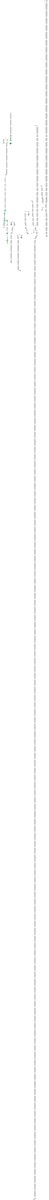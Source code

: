 digraph "CFG" {
fontsize=10;
orientation="portrait";
rankdir="TB";
size="10,8";
_taskFunc40___bb__39 [fontsize=10, label="\"_taskFunc40___bb__39\"\nWCET=4", width="0.01"];
_taskFunc40___bb__16 [fontsize=10, label="\"_taskFunc40___bb__16\"\nWCET=4", width="0.01"];
_taskFunc40___bb__22 [fontsize=10, label="\"_taskFunc40___bb__22\"\nWCET=4", width="0.01"];
_taskFunc40___bb__40 [fontsize=10, label="\"_taskFunc40___bb__40\"\nWCET=4", width="0.01"];
_taskFunc40___bb__49 [fontsize=10, label="\"_taskFunc40___bb__49\"\nWCET=4", width="0.01"];
_taskFunc40___bb__38 [fontsize=10, label="\"_taskFunc40___bb__38\"\nWCET=4", width="0.01"];
_taskFunc40___bb__50 [fontsize=10, label="_taskFunc40___bb__50\nCALL fft_aux\nWCET=13", width="0.01"];
_taskFunc40__exit [color="white", fontsize=10, label="_taskFunc40__exit", width="0.01"];
_taskFunc40___bb__43 [fontsize=10, label="\"_taskFunc40___bb__43\"\nWCET=4", width="0.01"];
_taskFunc40___bb__12 [fontsize=10, label="\"_taskFunc40___bb__12\"\nWCET=4", width="0.01"];
_taskFunc40___bb__10 [fontsize=10, label="\"_taskFunc40___bb__10\"\nWCET=4", width="0.01"];
_taskFunc40___bb__46 [fontsize=10, label="\"_taskFunc40___bb__46\"\nWCET=4", width="0.01"];
_taskFunc40___bb__29 [fontsize=10, label="\"_taskFunc40___bb__29\"\nWCET=4", width="0.01"];
_taskFunc40___bb__19 [fontsize=10, label="\"_taskFunc40___bb__19\"\nWCET=4", width="0.01"];
_taskFunc40___bb__48 [fontsize=10, label="\"_taskFunc40___bb__48\"\nWCET=4", width="0.01"];
_taskFunc40___bb30__2 [fontsize=10, label="_taskFunc40___bb30__2\n(_taskFunc40_)taskenv_free\nWCET=13", width="0.01"];
_taskFunc40___bb__41 [fontsize=10, label="\"_taskFunc40___bb__41\"\nWCET=4", width="0.01"];
_taskFunc40___bb__24 [fontsize=10, label="\"_taskFunc40___bb__24\"\nWCET=4", width="0.01"];
_taskFunc40___bb__34 [fontsize=10, label="\"_taskFunc40___bb__34\"\nWCET=4", width="0.01"];
_taskFunc40___bb [fontsize=10, label="\"_taskFunc40___bb\"\nWCET=4", width="0.01"];
_taskFunc40___bb__47 [fontsize=10, label="\"_taskFunc40___bb__47\"\nWCET=4", width="0.01"];
_taskFunc40___bb__14 [fontsize=10, label="\"_taskFunc40___bb__14\"\nWCET=4", width="0.01"];
_taskFunc40___bb__37 [fontsize=10, label="\"_taskFunc40___bb__37\"\nWCET=4", width="0.01"];
_taskFunc40___bb__26 [fontsize=10, label="\"_taskFunc40___bb__26\"\nWCET=6", width="0.01"];
_taskFunc40___bb30 [fontsize=10, label="\"_taskFunc40___bb30\"\nWCET=4", width="0.01"];
_taskFunc40___bb__27 [fontsize=10, label="\"_taskFunc40___bb__27\"\nWCET=4", width="0.01"];
_taskFunc40___bb__42 [fontsize=10, label="\"_taskFunc40___bb__42\"\nWCET=4", width="0.01"];
_taskFunc40___bb__21 [fontsize=10, label="\"_taskFunc40___bb__21\"\nWCET=6", width="0.01"];
_taskFunc40___bb__17 [fontsize=10, label="\"_taskFunc40___bb__17\"\nWCET=4", width="0.01"];
_taskFunc40___bb__31 [fontsize=10, label="\"_taskFunc40___bb__31\"\nWCET=6", width="0.01"];
_taskFunc40___bb__51 [fontsize=10, label="\"_taskFunc40___bb__51\"\nWCET=0", width="0.01"];
_taskFunc40___bb__32 [fontsize=10, label="\"_taskFunc40___bb__32\"\nWCET=4", width="0.01"];
_taskFunc40___bb__36 [fontsize=10, label="\"_taskFunc40___bb__36\"\nWCET=6", width="0.01"];
_taskFunc40___bb__44 [fontsize=10, label="\"_taskFunc40___bb__44\"\nWCET=4", width="0.01"];
_taskFunc40__entry [color="white", fontsize=10, height="0.01", label="_taskFunc40__entry", width="0.01"];
_thrFunc1___bb__14 [fontsize=10, label="\"_thrFunc1___bb__14\"\nWCET=4", width="0.01"];
_thrFunc1___bb__10 [fontsize=10, label="\"_thrFunc1___bb__10\"\nWCET=4", width="0.01"];
_thrFunc1___bb__38 [fontsize=10, label="_thrFunc1___bb__38\n(_thrFunc1_)mysingle\nWCET=13", width="0.01"];
_thrFunc1___bb__21 [fontsize=10, label="\"_thrFunc1___bb__21\"\nWCET=6", width="0.01"];
_thrFunc1___bb23 [color=green, fontsize=10, label="_thrFunc1___bb23\n(_thrFunc1_)taskwait\nWCET=13", style=filled, width="0.01"];
_thrFunc1___bb__19 [fontsize=10, label="\"_thrFunc1___bb__19\"\nWCET=4", width="0.01"];
_thrFunc1___bb22__1 [fontsize=10, label="\"_thrFunc1___bb22__1\"\nWCET=0", width="0.01"];
_thrFunc1___bb__17 [fontsize=10, label="\"_thrFunc1___bb__17\"\nWCET=4", width="0.01"];
_thrFunc1__exit [color="white", fontsize=10, label="_thrFunc1__exit", width="0.01"];
_thrFunc1___bb__16 [fontsize=10, label="\"_thrFunc1___bb__16\"\nWCET=4", width="0.01"];
_thrFunc1___bb__37 [fontsize=10, label="\"_thrFunc1___bb__37\"\nWCET=4", width="0.01"];
_thrFunc1___bb22 [fontsize=10, label="_thrFunc1___bb22\n(_thrFunc1_)leaving_single\nWCET=13", width="0.01"];
_thrFunc1___bb__32 [fontsize=10, label="\"_thrFunc1___bb__32\"\nWCET=4", width="0.01"];
_thrFunc1___bb__22 [fontsize=10, label="\"_thrFunc1___bb__22\"\nWCET=4", width="0.01"];
_thrFunc1___bb__12 [fontsize=10, label="\"_thrFunc1___bb__12\"\nWCET=4", width="0.01"];
_thrFunc1___bb__26 [fontsize=10, label="\"_thrFunc1___bb__26\"\nWCET=6", width="0.01"];
_thrFunc1___bb__27 [fontsize=10, label="\"_thrFunc1___bb__27\"\nWCET=4", width="0.01"];
_thrFunc1___bb__34 [fontsize=10, label="\"_thrFunc1___bb__34\"\nWCET=4", width="0.01"];
_thrFunc1__entry [color="white", fontsize=10, height="0.01", label="_thrFunc1__entry", width="0.01"];
_thrFunc1___bb__29 [fontsize=10, label="\"_thrFunc1___bb__29\"\nWCET=4", width="0.01"];
_thrFunc1___bb__31 [fontsize=10, label="\"_thrFunc1___bb__31\"\nWCET=6", width="0.01"];
_thrFunc1___bb [fontsize=10, label="\"_thrFunc1___bb\"\nWCET=4", width="0.01"];
_thrFunc1___bb20__1 [fontsize=10, label="\"_thrFunc1___bb20__1\"\nWCET=0", width="0.01"];
_thrFunc1___bb20 [color=aquamarine, fontsize=10, label="_thrFunc1___bb20\nCREATE _taskFunc40_\nWCET=13", style=filled, width="0.01"];
_thrFunc1___bb__40 [fontsize=10, label="\"_thrFunc1___bb__40\"\nWCET=5", shape=diamond, width="0.01"];
_thrFunc1___bb__24 [fontsize=10, label="\"_thrFunc1___bb__24\"\nWCET=4", width="0.01"];
_thrFunc1___bb__36 [fontsize=10, label="\"_thrFunc1___bb__36\"\nWCET=6", width="0.01"];
fft_unshuffle_32__bb20__48 [fontsize=10, label="\"fft_unshuffle_32__bb20__48\"\nWCET=6", width="0.01"];
fft_unshuffle_32__bb20__61 [fontsize=10, label="\"fft_unshuffle_32__bb20__61\"\nWCET=68", width="0.01"];
fft_unshuffle_32__bb20__246 [fontsize=10, label="\"fft_unshuffle_32__bb20__246\"\nWCET=4", width="0.01"];
fft_unshuffle_32__bb20__339 [fontsize=10, label="\"fft_unshuffle_32__bb20__339\"\nWCET=4", width="0.01"];
fft_unshuffle_32__bb9__7 [fontsize=10, label="\"fft_unshuffle_32__bb9__7\"\nWCET=4", width="0.01"];
fft_unshuffle_32__bb20__195 [fontsize=10, label="\"fft_unshuffle_32__bb20__195\"\nWCET=212", width="0.01"];
fft_unshuffle_32__bb20__87 [fontsize=10, label="\"fft_unshuffle_32__bb20__87\"\nWCET=4", width="0.01"];
fft_unshuffle_32__bb20__276 [fontsize=10, label="\"fft_unshuffle_32__bb20__276\"\nWCET=4", width="0.01"];
fft_unshuffle_32__bb20__289 [fontsize=10, label="\"fft_unshuffle_32__bb20__289\"\nWCET=4", width="0.01"];
fft_unshuffle_32__bb20__1 [fontsize=10, label="\"fft_unshuffle_32__bb20__1\"\nWCET=4", width="0.01"];
fft_unshuffle_32__bb20__354 [fontsize=10, label="\"fft_unshuffle_32__bb20__354\"\nWCET=15", width="0.01"];
fft_unshuffle_32__bb367 [fontsize=10, label="\"fft_unshuffle_32__bb367\"\nRETURN\nWCET=0", width="0.01"];
fft_unshuffle_32__bb20__370 [fontsize=10, label="\"fft_unshuffle_32__bb20__370\"\nWCET=212", width="0.01"];
fft_unshuffle_32__bb9__5 [fontsize=10, label="\"fft_unshuffle_32__bb9__5\"\nWCET=15", width="0.01"];
fft_unshuffle_32__bb20__379 [fontsize=10, label="\"fft_unshuffle_32__bb20__379\"\nWCET=15", width="0.01"];
fft_unshuffle_32__bb20__237 [fontsize=10, label="\"fft_unshuffle_32__bb20__237\"\nWCET=4", width="0.01"];
fft_unshuffle_32__bb20__111 [fontsize=10, label="\"fft_unshuffle_32__bb20__111\"\nWCET=68", width="0.01"];
fft_unshuffle_32__bb20__366 [fontsize=10, label="\"fft_unshuffle_32__bb20__366\"\nWCET=4", width="0.01"];
fft_unshuffle_32__bb20__264 [fontsize=10, label="\"fft_unshuffle_32__bb20__264\"\nWCET=4", width="0.01"];
fft_unshuffle_32__bb20__395 [fontsize=10, label="\"fft_unshuffle_32__bb20__395\"\nWCET=212", width="0.01"];
fft_unshuffle_32__bb16 [fontsize=10, label="\"fft_unshuffle_32__bb16\"\nWCET=4", width="0.01"];
fft_unshuffle_32__bb20__30 [fontsize=10, label="\"fft_unshuffle_32__bb20__30\"\nWCET=4", width="0.01"];
fft_unshuffle_32__bb20__74 [fontsize=10, label="\"fft_unshuffle_32__bb20__74\"\nWCET=4", width="0.01"];
fft_unshuffle_32__bb20__364 [fontsize=10, label="\"fft_unshuffle_32__bb20__364\"\nWCET=4", width="0.01"];
fft_unshuffle_32__bb20__7 [fontsize=10, label="\"fft_unshuffle_32__bb20__7\"\nWCET=4", width="0.01"];
fft_unshuffle_32__bb20__251 [fontsize=10, label="\"fft_unshuffle_32__bb20__251\"\nWCET=4", width="0.01"];
fft_unshuffle_32__bb20__29 [fontsize=10, label="\"fft_unshuffle_32__bb20__29\"\nWCET=15", width="0.01"];
fft_unshuffle_32__bb20__286 [fontsize=10, label="\"fft_unshuffle_32__bb20__286\"\nWCET=68", width="0.01"];
fft_unshuffle_32__bb20__223 [fontsize=10, label="\"fft_unshuffle_32__bb20__223\"\nWCET=6", width="0.01"];
fft_unshuffle_32__bb20__161 [fontsize=10, label="\"fft_unshuffle_32__bb20__161\"\nWCET=68", width="0.01"];
fft_unshuffle_32__bb20__341 [fontsize=10, label="\"fft_unshuffle_32__bb20__341\"\nWCET=4", width="0.01"];
fft_unshuffle_32__bb20__80 [fontsize=10, label="\"fft_unshuffle_32__bb20__80\"\nWCET=4", width="0.01"];
fft_unshuffle_32__bb20__232 [fontsize=10, label="\"fft_unshuffle_32__bb20__232\"\nWCET=4", width="0.01"];
fft_unshuffle_32__bb20__130 [fontsize=10, label="\"fft_unshuffle_32__bb20__130\"\nWCET=4", width="0.01"];
fft_unshuffle_32__bb20__295 [fontsize=10, label="\"fft_unshuffle_32__bb20__295\"\nWCET=212", width="0.01"];
fft_unshuffle_32__bb20__32 [fontsize=10, label="\"fft_unshuffle_32__bb20__32\"\nWCET=4", width="0.01"];
fft_unshuffle_32__bb9__6 [fontsize=10, label="\"fft_unshuffle_32__bb9__6\"\nWCET=4", width="0.01"];
fft_unshuffle_32__bb20__20 [fontsize=10, label="\"fft_unshuffle_32__bb20__20\"\nWCET=212", width="0.01"];
fft_unshuffle_32__bb20__21 [fontsize=10, label="\"fft_unshuffle_32__bb20__21\"\nWCET=4", width="0.01"];
fft_unshuffle_32__bb356__3 [fontsize=10, label="\"fft_unshuffle_32__bb356__3\"\nWCET=0", width="0.01"];
fft_unshuffle_32__bb20__236 [fontsize=10, label="\"fft_unshuffle_32__bb20__236\"\nWCET=68", width="0.01"];
fft_unshuffle_32__bb20__189 [fontsize=10, label="\"fft_unshuffle_32__bb20__189\"\nWCET=4", width="0.01"];
fft_unshuffle_32__bb20__5 [fontsize=10, label="\"fft_unshuffle_32__bb20__5\"\nWCET=4", width="0.01"];
fft_unshuffle_32__bb20__291 [fontsize=10, label="\"fft_unshuffle_32__bb20__291\"\nWCET=4", width="0.01"];
fft_unshuffle_32__bb20__330 [fontsize=10, label="\"fft_unshuffle_32__bb20__330\"\nWCET=4", width="0.01"];
fft_unshuffle_32__bb20__121 [fontsize=10, label="\"fft_unshuffle_32__bb20__121\"\nWCET=4", width="0.01"];
fft_unshuffle_32__bb20__279 [fontsize=10, label="\"fft_unshuffle_32__bb20__279\"\nWCET=15", width="0.01"];
fft_unshuffle_32__bb20__76 [fontsize=10, label="\"fft_unshuffle_32__bb20__76\"\nWCET=4", width="0.01"];
fft_unshuffle_32_entry [color="white", fontsize=10, height="0.01", label="fft_unshuffle_32_entry", width="0.01"];
fft_unshuffle_32__bb20__199 [fontsize=10, label="\"fft_unshuffle_32__bb20__199\"\nWCET=4", width="0.01"];
fft_unshuffle_32__bb__23 [fontsize=10, label="\"fft_unshuffle_32__bb__23\"\nWCET=4", width="0.01"];
fft_unshuffle_32__bb20__89 [fontsize=10, label="\"fft_unshuffle_32__bb20__89\"\nWCET=4", width="0.01"];
fft_unshuffle_32__bb20__307 [fontsize=10, label="\"fft_unshuffle_32__bb20__307\"\nWCET=4", width="0.01"];
fft_unshuffle_32__bb20__248 [fontsize=10, label="\"fft_unshuffle_32__bb20__248\"\nWCET=6", width="0.01"];
fft_unshuffle_32__bb20__305 [fontsize=10, label="\"fft_unshuffle_32__bb20__305\"\nWCET=4", width="0.01"];
fft_unshuffle_32__bb20__224 [fontsize=10, label="\"fft_unshuffle_32__bb20__224\"\nWCET=4", width="0.01"];
fft_unshuffle_32__bb20__73 [fontsize=10, label="\"fft_unshuffle_32__bb20__73\"\nWCET=6", width="0.01"];
fft_unshuffle_32__bb20__104 [fontsize=10, label="\"fft_unshuffle_32__bb20__104\"\nWCET=15", width="0.01"];
fft_unshuffle_32__bb20__57 [fontsize=10, label="\"fft_unshuffle_32__bb20__57\"\nWCET=4", width="0.01"];
fft_unshuffle_32__bb20__71 [fontsize=10, label="\"fft_unshuffle_32__bb20__71\"\nWCET=4", width="0.01"];
fft_unshuffle_32__bb20__186 [fontsize=10, label="\"fft_unshuffle_32__bb20__186\"\nWCET=68", width="0.01"];
fft_unshuffle_32__bb20__187 [fontsize=10, label="\"fft_unshuffle_32__bb20__187\"\nWCET=4", width="0.01"];
fft_unshuffle_32__bb20__66 [fontsize=10, label="\"fft_unshuffle_32__bb20__66\"\nWCET=4", width="0.01"];
fft_unshuffle_32__bb20__312 [fontsize=10, label="\"fft_unshuffle_32__bb20__312\"\nWCET=4", width="0.01"];
fft_unshuffle_32__bb16__3 [fontsize=10, label="\"fft_unshuffle_32__bb16__3\"\nWCET=5", shape=diamond, width="0.01"];
fft_unshuffle_32__bb20__214 [fontsize=10, label="\"fft_unshuffle_32__bb20__214\"\nWCET=4", width="0.01"];
fft_unshuffle_32__bb20__179 [fontsize=10, label="\"fft_unshuffle_32__bb20__179\"\nWCET=15", width="0.01"];
fft_unshuffle_32__bb20__273 [fontsize=10, label="\"fft_unshuffle_32__bb20__273\"\nWCET=6", width="0.01"];
fft_unshuffle_32__bb20__323 [fontsize=10, label="\"fft_unshuffle_32__bb20__323\"\nWCET=6", width="0.01"];
fft_unshuffle_32__bb20__274 [fontsize=10, label="\"fft_unshuffle_32__bb20__274\"\nWCET=4", width="0.01"];
fft_unshuffle_32__bb20__12 [fontsize=10, label="\"fft_unshuffle_32__bb20__12\"\nWCET=4", width="0.01"];
fft_unshuffle_32__bb20__314 [fontsize=10, label="\"fft_unshuffle_32__bb20__314\"\nWCET=4", width="0.01"];
fft_unshuffle_32__bb__15 [fontsize=10, label="\"fft_unshuffle_32__bb__15\"\nWCET=4", width="0.01"];
fft_unshuffle_32__bb20__337 [fontsize=10, label="\"fft_unshuffle_32__bb20__337\"\nWCET=4", width="0.01"];
fft_unshuffle_32__bb20__37 [fontsize=10, label="\"fft_unshuffle_32__bb20__37\"\nWCET=4", width="0.01"];
fft_unshuffle_32__bb20__324 [fontsize=10, label="\"fft_unshuffle_32__bb20__324\"\nWCET=4", width="0.01"];
fft_unshuffle_32__bb20__216 [fontsize=10, label="\"fft_unshuffle_32__bb20__216\"\nWCET=4", width="0.01"];
fft_unshuffle_32__bb20__345 [fontsize=10, label="\"fft_unshuffle_32__bb20__345\"\nWCET=212", width="0.01"];
fft_unshuffle_32__bb20__124 [fontsize=10, label="\"fft_unshuffle_32__bb20__124\"\nWCET=4", width="0.01"];
fft_unshuffle_32__bb20__91 [fontsize=10, label="\"fft_unshuffle_32__bb20__91\"\nWCET=4", width="0.01"];
fft_unshuffle_32__bb20__149 [fontsize=10, label="\"fft_unshuffle_32__bb20__149\"\nWCET=4", width="0.01"];
fft_unshuffle_32__bb20__336 [fontsize=10, label="\"fft_unshuffle_32__bb20__336\"\nWCET=68", width="0.01"];
fft_unshuffle_32__bb20__129 [fontsize=10, label="\"fft_unshuffle_32__bb20__129\"\nWCET=15", width="0.01"];
fft_unshuffle_32__bb20__226 [fontsize=10, label="\"fft_unshuffle_32__bb20__226\"\nWCET=4", width="0.01"];
fft_unshuffle_32__bb20__201 [fontsize=10, label="\"fft_unshuffle_32__bb20__201\"\nWCET=4", width="0.01"];
fft_unshuffle_32__bb20__229 [fontsize=10, label="\"fft_unshuffle_32__bb20__229\"\nWCET=15", width="0.01"];
fft_unshuffle_32__bb20__296 [fontsize=10, label="\"fft_unshuffle_32__bb20__296\"\nWCET=4", width="0.01"];
fft_unshuffle_32__bb20__371 [fontsize=10, label="\"fft_unshuffle_32__bb20__371\"\nWCET=4", width="0.01"];
fft_unshuffle_32__bb20__399 [fontsize=10, label="\"fft_unshuffle_32__bb20__399\"\nWCET=0", width="0.01"];
fft_unshuffle_32__bb359 [fontsize=10, label="\"fft_unshuffle_32__bb359\"\nWCET=0", width="0.01"];
fft_unshuffle_32__bb20__173 [fontsize=10, label="\"fft_unshuffle_32__bb20__173\"\nWCET=6", width="0.01"];
fft_unshuffle_32__bb20__112 [fontsize=10, label="\"fft_unshuffle_32__bb20__112\"\nWCET=4", width="0.01"];
fft_unshuffle_32__bb20__299 [fontsize=10, label="\"fft_unshuffle_32__bb20__299\"\nWCET=4", width="0.01"];
fft_unshuffle_32__bb20__105 [fontsize=10, label="\"fft_unshuffle_32__bb20__105\"\nWCET=4", width="0.01"];
fft_unshuffle_32__bb20__64 [fontsize=10, label="\"fft_unshuffle_32__bb20__64\"\nWCET=4", width="0.01"];
fft_unshuffle_32__bb20__361 [fontsize=10, label="\"fft_unshuffle_32__bb20__361\"\nWCET=68", width="0.01"];
fft_unshuffle_32__bb__13 [fontsize=10, label="\"fft_unshuffle_32__bb__13\"\nWCET=4", width="0.01"];
fft_unshuffle_32__bb20__191 [fontsize=10, label="\"fft_unshuffle_32__bb20__191\"\nWCET=4", width="0.01"];
fft_unshuffle_32__bb20__204 [fontsize=10, label="\"fft_unshuffle_32__bb20__204\"\nWCET=15", width="0.01"];
fft_unshuffle_32__bb__17 [fontsize=10, label="\"fft_unshuffle_32__bb__17\"\nWCET=4", width="0.01"];
fft_unshuffle_32__bb20__396 [fontsize=10, label="\"fft_unshuffle_32__bb20__396\"\nWCET=4", width="0.01"];
fft_unshuffle_32__bb20__176 [fontsize=10, label="\"fft_unshuffle_32__bb20__176\"\nWCET=4", width="0.01"];
fft_unshuffle_32__bb20__304 [fontsize=10, label="\"fft_unshuffle_32__bb20__304\"\nWCET=15", width="0.01"];
fft_unshuffle_32__bb20__311 [fontsize=10, label="\"fft_unshuffle_32__bb20__311\"\nWCET=68", width="0.01"];
fft_unshuffle_32__bb20__136 [fontsize=10, label="\"fft_unshuffle_32__bb20__136\"\nWCET=68", width="0.01"];
fft_unshuffle_32__bb20__355 [fontsize=10, label="\"fft_unshuffle_32__bb20__355\"\nWCET=4", width="0.01"];
fft_unshuffle_32__bb20__96 [fontsize=10, label="\"fft_unshuffle_32__bb20__96\"\nWCET=4", width="0.01"];
fft_unshuffle_32__bb20__24 [fontsize=10, label="\"fft_unshuffle_32__bb20__24\"\nWCET=4", width="0.01"];
fft_unshuffle_32__bb9__8 [fontsize=10, label="\"fft_unshuffle_32__bb9__8\"\nWCET=0", width="0.01"];
fft_unshuffle_32__bb20__98 [fontsize=10, label="\"fft_unshuffle_32__bb20__98\"\nWCET=6", width="0.01"];
fft_unshuffle_32__bb20__389 [fontsize=10, label="\"fft_unshuffle_32__bb20__389\"\nWCET=4", width="0.01"];
fft_unshuffle_32__bb16__1 [fontsize=10, label="\"fft_unshuffle_32__bb16__1\"\nWCET=4", width="0.01"];
fft_unshuffle_32__bb20__320 [fontsize=10, label="\"fft_unshuffle_32__bb20__320\"\nWCET=212", width="0.01"];
fft_unshuffle_32__bb9__1 [fontsize=10, label="\"fft_unshuffle_32__bb9__1\"\nWCET=4", width="0.01"];
fft_unshuffle_32__bb20__11 [fontsize=10, label="\"fft_unshuffle_32__bb20__11\"\nWCET=68", width="0.01"];
fft_unshuffle_32__bb20__86 [fontsize=10, label="\"fft_unshuffle_32__bb20__86\"\nWCET=68", width="0.01"];
fft_unshuffle_32__bb20__107 [fontsize=10, label="\"fft_unshuffle_32__bb20__107\"\nWCET=4", width="0.01"];
fft_unshuffle_32__bb20__180 [fontsize=10, label="\"fft_unshuffle_32__bb20__180\"\nWCET=4", width="0.01"];
fft_unshuffle_32__bb20__145 [fontsize=10, label="\"fft_unshuffle_32__bb20__145\"\nWCET=212", width="0.01"];
fft_unshuffle_32__bb20__271 [fontsize=10, label="\"fft_unshuffle_32__bb20__271\"\nWCET=4", width="0.01"];
fft_unshuffle_32__bb20__380 [fontsize=10, label="\"fft_unshuffle_32__bb20__380\"\nWCET=4", width="0.01"];
fft_unshuffle_32_exit [color="white", fontsize=10, label="fft_unshuffle_32_exit", width="0.01"];
fft_unshuffle_32__bb20__141 [fontsize=10, label="\"fft_unshuffle_32__bb20__141\"\nWCET=4", width="0.01"];
fft_unshuffle_32__bb20__45 [fontsize=10, label="\"fft_unshuffle_32__bb20__45\"\nWCET=212", width="0.01"];
fft_unshuffle_32__bb20__207 [fontsize=10, label="\"fft_unshuffle_32__bb20__207\"\nWCET=4", width="0.01"];
fft_unshuffle_32__bb20__23 [fontsize=10, label="\"fft_unshuffle_32__bb20__23\"\nWCET=6", width="0.01"];
fft_unshuffle_32__bb20__151 [fontsize=10, label="\"fft_unshuffle_32__bb20__151\"\nWCET=4", width="0.01"];
fft_unshuffle_32__bb20__26 [fontsize=10, label="\"fft_unshuffle_32__bb20__26\"\nWCET=4", width="0.01"];
fft_unshuffle_32__bb20__82 [fontsize=10, label="\"fft_unshuffle_32__bb20__82\"\nWCET=4", width="0.01"];
fft_unshuffle_32__bb20__95 [fontsize=10, label="\"fft_unshuffle_32__bb20__95\"\nWCET=212", width="0.01"];
fft_unshuffle_32__bb20__182 [fontsize=10, label="\"fft_unshuffle_32__bb20__182\"\nWCET=4", width="0.01"];
fft_unshuffle_32__bb20__79 [fontsize=10, label="\"fft_unshuffle_32__bb20__79\"\nWCET=15", width="0.01"];
fft_unshuffle_32__bb20__157 [fontsize=10, label="\"fft_unshuffle_32__bb20__157\"\nWCET=4", width="0.01"];
fft_unshuffle_32__bb20__373 [fontsize=10, label="\"fft_unshuffle_32__bb20__373\"\nWCET=6", width="0.01"];
fft_unshuffle_32__bb20__230 [fontsize=10, label="\"fft_unshuffle_32__bb20__230\"\nWCET=4", width="0.01"];
fft_unshuffle_32__bb20__261 [fontsize=10, label="\"fft_unshuffle_32__bb20__261\"\nWCET=68", width="0.01"];
fft_unshuffle_32__bb20__170 [fontsize=10, label="\"fft_unshuffle_32__bb20__170\"\nWCET=212", width="0.01"];
fft_unshuffle_32__bb20__139 [fontsize=10, label="\"fft_unshuffle_32__bb20__139\"\nWCET=4", width="0.01"];
fft_unshuffle_32__bb20__99 [fontsize=10, label="\"fft_unshuffle_32__bb20__99\"\nWCET=4", width="0.01"];
fft_unshuffle_32__bb20__196 [fontsize=10, label="\"fft_unshuffle_32__bb20__196\"\nWCET=4", width="0.01"];
fft_unshuffle_32__bb20__221 [fontsize=10, label="\"fft_unshuffle_32__bb20__221\"\nWCET=4", width="0.01"];
fft_unshuffle_32__bb20__301 [fontsize=10, label="\"fft_unshuffle_32__bb20__301\"\nWCET=4", width="0.01"];
fft_unshuffle_32__bb20__329 [fontsize=10, label="\"fft_unshuffle_32__bb20__329\"\nWCET=15", width="0.01"];
fft_unshuffle_32__bb20__245 [fontsize=10, label="\"fft_unshuffle_32__bb20__245\"\nWCET=212", width="0.01"];
fft_unshuffle_32__bb20__387 [fontsize=10, label="\"fft_unshuffle_32__bb20__387\"\nWCET=4", width="0.01"];
fft_unshuffle_32__bb20__174 [fontsize=10, label="\"fft_unshuffle_32__bb20__174\"\nWCET=4", width="0.01"];
fft_unshuffle_32__bb20__154 [fontsize=10, label="\"fft_unshuffle_32__bb20__154\"\nWCET=15", width="0.01"];
fft_unshuffle_32__bb [fontsize=10, label="\"fft_unshuffle_32__bb\"\nWCET=4", width="0.01"];
fft_unshuffle_32__bb20__321 [fontsize=10, label="\"fft_unshuffle_32__bb20__321\"\nWCET=4", width="0.01"];
fft_unshuffle_32__bb20__239 [fontsize=10, label="\"fft_unshuffle_32__bb20__239\"\nWCET=4", width="0.01"];
fft_unshuffle_32__bb20__49 [fontsize=10, label="\"fft_unshuffle_32__bb20__49\"\nWCET=4", width="0.01"];
fft_unshuffle_32__bb20__348 [fontsize=10, label="\"fft_unshuffle_32__bb20__348\"\nWCET=6", width="0.01"];
fft_unshuffle_32__bb20__374 [fontsize=10, label="\"fft_unshuffle_32__bb20__374\"\nWCET=4", width="0.01"];
fft_unshuffle_32__bb20__123 [fontsize=10, label="\"fft_unshuffle_32__bb20__123\"\nWCET=6", width="0.01"];
fft_unshuffle_32__bb20__316 [fontsize=10, label="\"fft_unshuffle_32__bb20__316\"\nWCET=4", width="0.01"];
fft_unshuffle_32__bb20__280 [fontsize=10, label="\"fft_unshuffle_32__bb20__280\"\nWCET=4", width="0.01"];
fft_unshuffle_32__bb20__114 [fontsize=10, label="\"fft_unshuffle_32__bb20__114\"\nWCET=4", width="0.01"];
fft_unshuffle_32__bb20__132 [fontsize=10, label="\"fft_unshuffle_32__bb20__132\"\nWCET=4", width="0.01"];
fft_unshuffle_32__bb20__155 [fontsize=10, label="\"fft_unshuffle_32__bb20__155\"\nWCET=4", width="0.01"];
fft_unshuffle_32__bb20__282 [fontsize=10, label="\"fft_unshuffle_32__bb20__282\"\nWCET=4", width="0.01"];
fft_unshuffle_32__bb20__16 [fontsize=10, label="\"fft_unshuffle_32__bb20__16\"\nWCET=4", width="0.01"];
fft_unshuffle_32__bb20__362 [fontsize=10, label="\"fft_unshuffle_32__bb20__362\"\nWCET=4", width="0.01"];
fft_unshuffle_32__bb20__41 [fontsize=10, label="\"fft_unshuffle_32__bb20__41\"\nWCET=4", width="0.01"];
fft_unshuffle_32__bb20__54 [fontsize=10, label="\"fft_unshuffle_32__bb20__54\"\nWCET=15", width="0.01"];
fft_unshuffle_32__bb20__249 [fontsize=10, label="\"fft_unshuffle_32__bb20__249\"\nWCET=4", width="0.01"];
fft_unshuffle_32__bb9 [fontsize=10, label="\"fft_unshuffle_32__bb9\"\nWCET=4", width="0.01"];
fft_unshuffle_32__bb20__14 [fontsize=10, label="\"fft_unshuffle_32__bb20__14\"\nWCET=4", width="0.01"];
fft_unshuffle_32__bb20__262 [fontsize=10, label="\"fft_unshuffle_32__bb20__262\"\nWCET=4", width="0.01"];
fft_unshuffle_32__bb20__116 [fontsize=10, label="\"fft_unshuffle_32__bb20__116\"\nWCET=4", width="0.01"];
fft_unshuffle_32__bb20__386 [fontsize=10, label="\"fft_unshuffle_32__bb20__386\"\nWCET=68", width="0.01"];
fft_unshuffle_32__bb20__398 [fontsize=10, label="\"fft_unshuffle_32__bb20__398\"\nWCET=6", width="0.01"];
fft_unshuffle_32__bb__11 [fontsize=10, label="\"fft_unshuffle_32__bb__11\"\nWCET=4", width="0.01"];
fft_unshuffle_32__bb20__39 [fontsize=10, label="\"fft_unshuffle_32__bb20__39\"\nWCET=4", width="0.01"];
fft_unshuffle_32__bb20__4 [fontsize=10, label="\"fft_unshuffle_32__bb20__4\"\nWCET=11", width="0.01"];
fft_unshuffle_32__bb20__120 [fontsize=10, label="\"fft_unshuffle_32__bb20__120\"\nWCET=212", width="0.01"];
fft_unshuffle_32__bb20__349 [fontsize=10, label="\"fft_unshuffle_32__bb20__349\"\nWCET=4", width="0.01"];
fft_unshuffle_32__bb20__137 [fontsize=10, label="\"fft_unshuffle_32__bb20__137\"\nWCET=4", width="0.01"];
fft_unshuffle_32__bb20__166 [fontsize=10, label="\"fft_unshuffle_32__bb20__166\"\nWCET=4", width="0.01"];
fft_unshuffle_32__bb20__270 [fontsize=10, label="\"fft_unshuffle_32__bb20__270\"\nWCET=212", width="0.01"];
fft_unshuffle_32__bb20__126 [fontsize=10, label="\"fft_unshuffle_32__bb20__126\"\nWCET=4", width="0.01"];
fft_unshuffle_32__bb20__164 [fontsize=10, label="\"fft_unshuffle_32__bb20__164\"\nWCET=4", width="0.01"];
fft_unshuffle_32__bb20__376 [fontsize=10, label="\"fft_unshuffle_32__bb20__376\"\nWCET=4", width="0.01"];
fft_unshuffle_32__bb20__205 [fontsize=10, label="\"fft_unshuffle_32__bb20__205\"\nWCET=4", width="0.01"];
fft_unshuffle_32__bb20__326 [fontsize=10, label="\"fft_unshuffle_32__bb20__326\"\nWCET=4", width="0.01"];
fft_unshuffle_32__bb20 [fontsize=10, label="\"fft_unshuffle_32__bb20\"\nWCET=4", width="0.01"];
fft_unshuffle_32__bb20__46 [fontsize=10, label="\"fft_unshuffle_32__bb20__46\"\nWCET=4", width="0.01"];
fft_unshuffle_32__bb20__346 [fontsize=10, label="\"fft_unshuffle_32__bb20__346\"\nWCET=4", width="0.01"];
fft_unshuffle_32__bb20__287 [fontsize=10, label="\"fft_unshuffle_32__bb20__287\"\nWCET=4", width="0.01"];
fft_unshuffle_32__bb20__55 [fontsize=10, label="\"fft_unshuffle_32__bb20__55\"\nWCET=4", width="0.01"];
fft_unshuffle_32__bb20__212 [fontsize=10, label="\"fft_unshuffle_32__bb20__212\"\nWCET=4", width="0.01"];
fft_unshuffle_32__bb20__198 [fontsize=10, label="\"fft_unshuffle_32__bb20__198\"\nWCET=6", width="0.01"];
fft_unshuffle_32__bb20__254 [fontsize=10, label="\"fft_unshuffle_32__bb20__254\"\nWCET=15", width="0.01"];
fft_unshuffle_32__bb356 [fontsize=10, label="\"fft_unshuffle_32__bb356\"\nWCET=4", width="0.01"];
fft_unshuffle_32__bb20__171 [fontsize=10, label="\"fft_unshuffle_32__bb20__171\"\nWCET=4", width="0.01"];
fft_unshuffle_32__bb20__257 [fontsize=10, label="\"fft_unshuffle_32__bb20__257\"\nWCET=4", width="0.01"];
fft_unshuffle_32__bb356__2 [fontsize=10, label="\"fft_unshuffle_32__bb356__2\"\nWCET=6", width="0.01"];
fft_unshuffle_32__bb20__241 [fontsize=10, label="\"fft_unshuffle_32__bb20__241\"\nWCET=4", width="0.01"];
fft_unshuffle_32__bb20__146 [fontsize=10, label="\"fft_unshuffle_32__bb20__146\"\nWCET=4", width="0.01"];
fft_unshuffle_32__bb20__266 [fontsize=10, label="\"fft_unshuffle_32__bb20__266\"\nWCET=4", width="0.01"];
fft_unshuffle_32__bb20__255 [fontsize=10, label="\"fft_unshuffle_32__bb20__255\"\nWCET=4", width="0.01"];
fft_unshuffle_32__bb20__211 [fontsize=10, label="\"fft_unshuffle_32__bb20__211\"\nWCET=68", width="0.01"];
fft_unshuffle_32__bb20__70 [fontsize=10, label="\"fft_unshuffle_32__bb20__70\"\nWCET=212", width="0.01"];
fft_unshuffle_32__bb__26 [fontsize=10, label="\"fft_unshuffle_32__bb__26\"\nWCET=7", shape=diamond, width="0.01"];
fft_unshuffle_32__bb20__148 [fontsize=10, label="\"fft_unshuffle_32__bb20__148\"\nWCET=6", width="0.01"];
fft_unshuffle_32__bb20__51 [fontsize=10, label="\"fft_unshuffle_32__bb20__51\"\nWCET=4", width="0.01"];
fft_unshuffle_32__bb20__298 [fontsize=10, label="\"fft_unshuffle_32__bb20__298\"\nWCET=6", width="0.01"];
fft_unshuffle_32__bb20__332 [fontsize=10, label="\"fft_unshuffle_32__bb20__332\"\nWCET=4", width="0.01"];
fft_unshuffle_32__bb20__391 [fontsize=10, label="\"fft_unshuffle_32__bb20__391\"\nWCET=4", width="0.01"];
fft_unshuffle_32__bb20__162 [fontsize=10, label="\"fft_unshuffle_32__bb20__162\"\nWCET=4", width="0.01"];
fft_unshuffle_32__bb20__351 [fontsize=10, label="\"fft_unshuffle_32__bb20__351\"\nWCET=4", width="0.01"];
fft_unshuffle_32__bb20__101 [fontsize=10, label="\"fft_unshuffle_32__bb20__101\"\nWCET=4", width="0.01"];
fft_unshuffle_32__bb20__382 [fontsize=10, label="\"fft_unshuffle_32__bb20__382\"\nWCET=4", width="0.01"];
fft_unshuffle_32__bb20__357 [fontsize=10, label="\"fft_unshuffle_32__bb20__357\"\nWCET=4", width="0.01"];
fft_unshuffle_32__bb20__36 [fontsize=10, label="\"fft_unshuffle_32__bb20__36\"\nWCET=68", width="0.01"];
fft_unshuffle_32__bb20__62 [fontsize=10, label="\"fft_unshuffle_32__bb20__62\"\nWCET=4", width="0.01"];
fft_unshuffle_32__bb20__220 [fontsize=10, label="\"fft_unshuffle_32__bb20__220\"\nWCET=212", width="0.01"];
fft_unshuffle_32__bb__22 [fontsize=10, label="\"fft_unshuffle_32__bb__22\"\nWCET=4", width="0.01"];
fft_aux__bb47__1 [fontsize=10, label="\"fft_aux__bb47__1\"\nWCET=0", width="0.01"];
fft_aux__bb80__3 [fontsize=10, label="\"fft_aux__bb80__3\"\nWCET=5", shape=diamond, width="0.01"];
fft_aux__bb80__1 [fontsize=10, label="\"fft_aux__bb80__1\"\nWCET=4", width="0.01"];
fft_aux__bb__13 [fontsize=10, label="\"fft_aux__bb__13\"\nWCET=4", width="0.01"];
fft_aux__bb120 [fontsize=10, label="\"fft_aux__bb120\"\nWCET=0", width="0.01"];
fft_aux__bb35__1 [fontsize=10, label="\"fft_aux__bb35__1\"\nWCET=4", width="0.01"];
fft_aux__bb101__2 [fontsize=10, label="\"fft_aux__bb101__2\"\nWCET=5", shape=diamond, width="0.01"];
fft_aux__bb101 [fontsize=10, label="\"fft_aux__bb101\"\nWCET=4", width="0.01"];
fft_aux__bb44__2 [fontsize=10, label="\"fft_aux__bb44__2\"\nWCET=5", shape=diamond, width="0.01"];
fft_aux__bb79__2 [fontsize=10, label="\"fft_aux__bb79__2\"\nWCET=0", width="0.01"];
fft_aux__bb79 [color=green, fontsize=10, label="fft_aux__bb79\n(fft_aux)taskwait\nWCET=13", style=filled, width="0.01"];
fft_aux__bb91 [fontsize=10, label="\"fft_aux__bb91\"\nWCET=4", width="0.01"];
fft_aux__bb35__2 [fontsize=10, label="\"fft_aux__bb35__2\"\nWCET=4", width="0.01"];
fft_aux__bb47 [color=aquamarine, fontsize=10, label="fft_aux__bb47\nCREATE _taskFunc27_\nWCET=13", style=filled, width="0.01"];
fft_aux__bb__26 [fontsize=10, label="\"fft_aux__bb__26\"\nWCET=5", shape=diamond, width="0.01"];
fft_aux__bb35 [fontsize=10, label="\"fft_aux__bb35\"\nWCET=4", width="0.01"];
fft_aux__bb80 [fontsize=10, label="\"fft_aux__bb80\"\nWCET=4", width="0.01"];
fft_aux__bb123 [fontsize=10, label="\"fft_aux__bb123\"\nRETURN\nWCET=0", width="0.01"];
fft_aux__bb91__2 [fontsize=10, label="\"fft_aux__bb91__2\"\nWCET=5", shape=diamond, width="0.01"];
fft_aux__bb__17 [fontsize=10, label="\"fft_aux__bb__17\"\nWCET=4", width="0.01"];
fft_aux__bb121 [fontsize=10, label="\"fft_aux__bb121\"\nWCET=0", width="0.01"];
fft_aux__bb35__10 [fontsize=10, label="\"fft_aux__bb35__10\"\nWCET=5", shape=diamond, width="0.01"];
fft_aux__bb86__4 [fontsize=10, label="\"fft_aux__bb86__4\"\nWCET=0", width="0.01"];
fft_aux__bb96__2 [fontsize=10, label="\"fft_aux__bb96__2\"\nWCET=5", shape=diamond, width="0.01"];
fft_aux__bb122 [color=green, fontsize=10, label="fft_aux__bb122\n(fft_aux)taskwait\nWCET=13", style=filled, width="0.01"];
fft_aux__bb29__2 [fontsize=10, label="\"fft_aux__bb29__2\"\nWCET=5", shape=diamond, width="0.01"];
fft_aux__bb__15 [fontsize=10, label="\"fft_aux__bb__15\"\nWCET=4", width="0.01"];
fft_aux__bb17__2 [fontsize=10, label="\"fft_aux__bb17__2\"\nWCET=5", shape=diamond, width="0.01"];
fft_aux__bb106 [fontsize=10, label="\"fft_aux__bb106\"\nWCET=4", width="0.01"];
fft_aux__bb__19 [fontsize=10, label="\"fft_aux__bb__19\"\nWCET=4", width="0.01"];
fft_aux__bb23__2 [fontsize=10, label="\"fft_aux__bb23__2\"\nWCET=5", shape=diamond, width="0.01"];
fft_aux__bb [fontsize=10, label="\"fft_aux__bb\"\nWCET=4", width="0.01"];
fft_aux__bb23 [fontsize=10, label="\"fft_aux__bb23\"\nWCET=4", width="0.01"];
fft_aux__bb84 [color=aquamarine, fontsize=10, label="fft_aux__bb84\nCREATE _taskFunc32_\nWCET=13", style=filled, width="0.01"];
fft_aux__bb122__1 [fontsize=10, label="\"fft_aux__bb122__1\"\nWCET=0", width="0.01"];
fft_aux_exit [color="white", fontsize=10, label="fft_aux_exit", width="0.01"];
fft_aux__bb96 [fontsize=10, label="\"fft_aux__bb96\"\nWCET=4", width="0.01"];
fft_aux__bb90__1 [fontsize=10, label="\"fft_aux__bb90__1\"\nWCET=0", width="0.01"];
fft_aux__bb119 [fontsize=10, label="\"fft_aux__bb119\"\nWCET=0", width="0.01"];
fft_aux__bb109__1 [fontsize=10, label="\"fft_aux__bb109__1\"\nWCET=0", width="0.01"];
fft_aux__bb__24 [fontsize=10, label="\"fft_aux__bb__24\"\nWCET=4", width="0.01"];
fft_aux__bb86__1 [fontsize=10, label="\"fft_aux__bb86__1\"\nWCET=4", width="0.01"];
fft_aux__bb11 [fontsize=10, label="\"fft_aux__bb11\"\nWCET=4", width="0.01"];
fft_aux__bb35__3 [fontsize=10, label="\"fft_aux__bb35__3\"\nWCET=4", width="0.01"];
fft_aux__bb35__6 [fontsize=10, label="\"fft_aux__bb35__6\"\nWCET=16", width="0.01"];
fft_aux__bb35__7 [fontsize=10, label="\"fft_aux__bb35__7\"\nWCET=4", width="0.01"];
fft_aux_entry [color="white", fontsize=10, height="0.01", label="fft_aux_entry", width="0.01"];
fft_aux__bb79__1 [fontsize=10, label="\"fft_aux__bb79__1\"\nWCET=4", width="0.01"];
fft_aux__bb35__4 [fontsize=10, label="\"fft_aux__bb35__4\"\nWCET=4", width="0.01"];
fft_aux__bb106__2 [fontsize=10, label="\"fft_aux__bb106__2\"\nWCET=5", shape=diamond, width="0.01"];
fft_aux__bb84__1 [fontsize=10, label="\"fft_aux__bb84__1\"\nWCET=0", width="0.01"];
fft_aux__bb44 [fontsize=10, label="\"fft_aux__bb44\"\nWCET=4", width="0.01"];
fft_aux__bb29 [fontsize=10, label="\"fft_aux__bb29\"\nWCET=4", width="0.01"];
fft_aux__bb109 [color=aquamarine, fontsize=10, label="fft_aux__bb109\nCREATE _taskFunc36_\nWCET=13", style=filled, width="0.01"];
fft_aux__bb__11 [fontsize=10, label="\"fft_aux__bb__11\"\nWCET=4", width="0.01"];
fft_aux__bb17 [fontsize=10, label="\"fft_aux__bb17\"\nWCET=4", width="0.01"];
fft_aux__bb86 [fontsize=10, label="\"fft_aux__bb86\"\nWCET=4", width="0.01"];
fft_aux__bb35__8 [fontsize=10, label="\"fft_aux__bb35__8\"\nWCET=4", width="0.01"];
fft_aux__bb86__3 [fontsize=10, label="\"fft_aux__bb86__3\"\nWCET=6", width="0.01"];
fft_aux__bb90 [color=green, fontsize=10, label="fft_aux__bb90\n(fft_aux)taskwait\nWCET=13", style=filled, width="0.01"];
fft_aux__bb11__2 [fontsize=10, label="\"fft_aux__bb11__2\"\nWCET=5", shape=diamond, width="0.01"];
_taskFunc27___bb [fontsize=10, label="\"_taskFunc27___bb\"\nWCET=4", width="0.01"];
_taskFunc27___bb__10 [fontsize=10, label="\"_taskFunc27___bb__10\"\nWCET=4", width="0.01"];
_taskFunc27___bb16 [fontsize=10, label="\"_taskFunc27___bb16\"\nWCET=4", width="0.01"];
_taskFunc27___bb__31 [fontsize=10, label="\"_taskFunc27___bb__31\"\nWCET=0", width="0.01"];
_taskFunc27___bb16__2 [fontsize=10, label="_taskFunc27___bb16__2\n(_taskFunc27_)taskenv_free\nWCET=13", width="0.01"];
_taskFunc27___bb__29 [fontsize=10, label="\"_taskFunc27___bb__29\"\nWCET=4", width="0.01"];
_taskFunc27___bb__19 [fontsize=10, label="\"_taskFunc27___bb__19\"\nWCET=6", width="0.01"];
_taskFunc27___bb__8 [fontsize=10, label="\"_taskFunc27___bb__8\"\nWCET=4", width="0.01"];
_taskFunc27___bb__26 [fontsize=10, label="\"_taskFunc27___bb__26\"\nWCET=4", width="0.01"];
_taskFunc27___bb__24 [fontsize=10, label="\"_taskFunc27___bb__24\"\nWCET=6", width="0.01"];
_taskFunc27___bb__22 [fontsize=10, label="\"_taskFunc27___bb__22\"\nWCET=4", width="0.01"];
_taskFunc27___bb__25 [fontsize=10, label="\"_taskFunc27___bb__25\"\nWCET=4", width="0.01"];
_taskFunc27___bb__15 [fontsize=10, label="\"_taskFunc27___bb__15\"\nWCET=4", width="0.01"];
_taskFunc27___bb__17 [fontsize=10, label="\"_taskFunc27___bb__17\"\nWCET=4", width="0.01"];
_taskFunc27___bb__30 [fontsize=10, label="_taskFunc27___bb__30\nCALL fft_unshuffle_32\nWCET=13", width="0.01"];
_taskFunc27___bb__20 [fontsize=10, label="\"_taskFunc27___bb__20\"\nWCET=4", width="0.01"];
_taskFunc27__exit [color="white", fontsize=10, label="_taskFunc27__exit", width="0.01"];
_taskFunc27___bb__28 [fontsize=10, label="\"_taskFunc27___bb__28\"\nWCET=4", width="0.01"];
_taskFunc27___bb__12 [fontsize=10, label="\"_taskFunc27___bb__12\"\nWCET=4", width="0.01"];
_taskFunc27___bb__14 [fontsize=10, label="\"_taskFunc27___bb__14\"\nWCET=4", width="0.01"];
_taskFunc27___bb__27 [fontsize=10, label="\"_taskFunc27___bb__27\"\nWCET=4", width="0.01"];
_taskFunc27__entry [color="white", fontsize=10, height="0.01", label="_taskFunc27__entry", width="0.01"];
fft_twiddle_16__bb25__1535 [fontsize=10, label="\"fft_twiddle_16__bb25__1535\"\nWCET=4", width="0.01"];
fft_twiddle_16__bb25__393 [fontsize=10, label="\"fft_twiddle_16__bb25__393\"\nWCET=4", width="0.01"];
fft_twiddle_16__bb25__87 [fontsize=10, label="\"fft_twiddle_16__bb25__87\"\nWCET=15", width="0.01"];
fft_twiddle_16__bb25__636 [fontsize=10, label="\"fft_twiddle_16__bb25__636\"\nWCET=4", width="0.01"];
fft_twiddle_16__bb25__731 [fontsize=10, label="\"fft_twiddle_16__bb25__731\"\nWCET=15", width="0.01"];
fft_twiddle_16__bb25__1182 [fontsize=10, label="\"fft_twiddle_16__bb25__1182\"\nWCET=4", width="0.01"];
fft_twiddle_16__bb25__993 [fontsize=10, label="\"fft_twiddle_16__bb25__993\"\nWCET=4", width="0.01"];
fft_twiddle_16__bb25__96 [fontsize=10, label="\"fft_twiddle_16__bb25__96\"\nWCET=4", width="0.01"];
fft_twiddle_16__bb25__1598 [fontsize=10, label="\"fft_twiddle_16__bb25__1598\"\nWCET=15", width="0.01"];
fft_twiddle_16__bb25__1602 [fontsize=10, label="\"fft_twiddle_16__bb25__1602\"\nWCET=4", width="0.01"];
fft_twiddle_16__bb25__780 [fontsize=10, label="\"fft_twiddle_16__bb25__780\"\nWCET=4", width="0.01"];
fft_twiddle_16__bb25__213 [fontsize=10, label="\"fft_twiddle_16__bb25__213\"\nWCET=4", width="0.01"];
fft_twiddle_16__bb25__525 [fontsize=10, label="\"fft_twiddle_16__bb25__525\"\nWCET=4", width="0.01"];
fft_twiddle_16__bb25__766 [fontsize=10, label="\"fft_twiddle_16__bb25__766\"\nWCET=4", width="0.01"];
fft_twiddle_16__bb25__615 [fontsize=10, label="\"fft_twiddle_16__bb25__615\"\nWCET=4", width="0.01"];
fft_twiddle_16__bb25__352 [fontsize=10, label="\"fft_twiddle_16__bb25__352\"\nWCET=4", width="0.01"];
fft_twiddle_16__bb25__1478 [fontsize=10, label="\"fft_twiddle_16__bb25__1478\"\nWCET=4", width="0.01"];
fft_twiddle_16__bb25__619 [fontsize=10, label="\"fft_twiddle_16__bb25__619\"\nWCET=4", width="0.01"];
fft_twiddle_16__bb25__1216 [fontsize=10, label="\"fft_twiddle_16__bb25__1216\"\nWCET=4", width="0.01"];
fft_twiddle_16__bb__173 [fontsize=10, label="\"fft_twiddle_16__bb__173\"\nWCET=7", shape=diamond, width="0.01"];
fft_twiddle_16__bb25__270 [fontsize=10, label="\"fft_twiddle_16__bb25__270\"\nWCET=4", width="0.01"];
fft_twiddle_16__bb25__171 [fontsize=10, label="\"fft_twiddle_16__bb25__171\"\nWCET=15", width="0.01"];
fft_twiddle_16__bb25__1395 [fontsize=10, label="\"fft_twiddle_16__bb25__1395\"\nWCET=4", width="0.01"];
fft_twiddle_16__bb25__693 [fontsize=10, label="\"fft_twiddle_16__bb25__693\"\nWCET=4", width="0.01"];
fft_twiddle_16__bb25__1558 [fontsize=10, label="\"fft_twiddle_16__bb25__1558\"\nWCET=17", width="0.01"];
fft_twiddle_16__bb25__817 [fontsize=10, label="\"fft_twiddle_16__bb25__817\"\nWCET=4", width="0.01"];
fft_twiddle_16__bb25__1264 [fontsize=10, label="\"fft_twiddle_16__bb25__1264\"\nWCET=4", width="0.01"];
fft_twiddle_16__bb25__1612 [fontsize=10, label="\"fft_twiddle_16__bb25__1612\"\nWCET=4", width="0.01"];
fft_twiddle_16__bb25__185 [fontsize=10, label="\"fft_twiddle_16__bb25__185\"\nWCET=4", width="0.01"];
fft_twiddle_16__bb25__1368 [fontsize=10, label="\"fft_twiddle_16__bb25__1368\"\nWCET=4", width="0.01"];
fft_twiddle_16__bb25__204 [fontsize=10, label="\"fft_twiddle_16__bb25__204\"\nWCET=4", width="0.01"];
fft_twiddle_16__bb25__963 [fontsize=10, label="\"fft_twiddle_16__bb25__963\"\nWCET=17", width="0.01"];
fft_twiddle_16__bb25__200 [fontsize=10, label="\"fft_twiddle_16__bb25__200\"\nWCET=4", width="0.01"];
fft_twiddle_16__bb25__176 [fontsize=10, label="\"fft_twiddle_16__bb25__176\"\nWCET=4", width="0.01"];
fft_twiddle_16__bb25__1309 [fontsize=10, label="\"fft_twiddle_16__bb25__1309\"\nWCET=4", width="0.01"];
fft_twiddle_16__bb25__121 [fontsize=10, label="\"fft_twiddle_16__bb25__121\"\nWCET=4", width="0.01"];
fft_twiddle_16__bb25__356 [fontsize=10, label="\"fft_twiddle_16__bb25__356\"\nWCET=4", width="0.01"];
fft_twiddle_16__bb25__773 [fontsize=10, label="\"fft_twiddle_16__bb25__773\"\nWCET=4", width="0.01"];
fft_twiddle_16__bb25__1021 [fontsize=10, label="\"fft_twiddle_16__bb25__1021\"\nWCET=4", width="0.01"];
fft_twiddle_16__bb25__720 [fontsize=10, label="\"fft_twiddle_16__bb25__720\"\nWCET=4", width="0.01"];
fft_twiddle_16__bb25__800 [fontsize=10, label="\"fft_twiddle_16__bb25__800\"\nWCET=4", width="0.01"];
fft_twiddle_16__bb25__707 [fontsize=10, label="\"fft_twiddle_16__bb25__707\"\nWCET=17", width="0.01"];
fft_twiddle_16__bb25__772 [fontsize=10, label="\"fft_twiddle_16__bb25__772\"\nWCET=4", width="0.01"];
fft_twiddle_16__bb25__396 [fontsize=10, label="\"fft_twiddle_16__bb25__396\"\nWCET=4", width="0.01"];
fft_twiddle_16__bb25__1608 [fontsize=10, label="\"fft_twiddle_16__bb25__1608\"\nWCET=17", width="0.01"];
fft_twiddle_16__bb25__312 [fontsize=10, label="\"fft_twiddle_16__bb25__312\"\nWCET=4", width="0.01"];
fft_twiddle_16__bb25__882 [fontsize=10, label="\"fft_twiddle_16__bb25__882\"\nWCET=4", width="0.01"];
fft_twiddle_16__bb25__1385 [fontsize=10, label="\"fft_twiddle_16__bb25__1385\"\nWCET=4", width="0.01"];
fft_twiddle_16__bb25__156 [fontsize=10, label="\"fft_twiddle_16__bb25__156\"\nWCET=4", width="0.01"];
fft_twiddle_16__bb__147 [fontsize=10, label="\"fft_twiddle_16__bb__147\"\nWCET=4", width="0.01"];
fft_twiddle_16__bb25__648 [fontsize=10, label="\"fft_twiddle_16__bb25__648\"\nWCET=4", width="0.01"];
fft_twiddle_16__bb25__902 [fontsize=10, label="\"fft_twiddle_16__bb25__902\"\nWCET=4", width="0.01"];
fft_twiddle_16__bb25__252 [fontsize=10, label="\"fft_twiddle_16__bb25__252\"\nWCET=4", width="0.01"];
fft_twiddle_16__bb25__484 [fontsize=10, label="\"fft_twiddle_16__bb25__484\"\nWCET=4", width="0.01"];
fft_twiddle_16__bb25__852 [fontsize=10, label="\"fft_twiddle_16__bb25__852\"\nWCET=4", width="0.01"];
fft_twiddle_16_exit [color="white", fontsize=10, label="fft_twiddle_16_exit", width="0.01"];
fft_twiddle_16__bb25__349 [fontsize=10, label="\"fft_twiddle_16__bb25__349\"\nWCET=4", width="0.01"];
fft_twiddle_16__bb25__261 [fontsize=10, label="\"fft_twiddle_16__bb25__261\"\nWCET=4", width="0.01"];
fft_twiddle_16_entry [color="white", fontsize=10, height="0.01", label="fft_twiddle_16_entry", width="0.01"];
fft_twiddle_16__bb__159 [fontsize=10, label="\"fft_twiddle_16__bb__159\"\nWCET=4", width="0.01"];
fft_twiddle_16__bb25__1049 [fontsize=10, label="\"fft_twiddle_16__bb25__1049\"\nWCET=4", width="0.01"];
fft_twiddle_16__bb25__1053 [fontsize=10, label="\"fft_twiddle_16__bb25__1053\"\nWCET=4", width="0.01"];
fft_twiddle_16__bb25__1230 [fontsize=10, label="\"fft_twiddle_16__bb25__1230\"\nWCET=4", width="0.01"];
fft_twiddle_16__bb25__1473 [fontsize=10, label="\"fft_twiddle_16__bb25__1473\"\nWCET=4", width="0.01"];
fft_twiddle_16__bb25__992 [fontsize=10, label="\"fft_twiddle_16__bb25__992\"\nWCET=4", width="0.01"];
fft_twiddle_16__bb25__385 [fontsize=10, label="\"fft_twiddle_16__bb25__385\"\nWCET=4", width="0.01"];
fft_twiddle_16__bb25__1618 [fontsize=10, label="\"fft_twiddle_16__bb25__1618\"\nWCET=15", width="0.01"];
fft_twiddle_16__bb25__1213 [fontsize=10, label="\"fft_twiddle_16__bb25__1213\"\nWCET=4", width="0.01"];
fft_twiddle_16__bb25__832 [fontsize=10, label="\"fft_twiddle_16__bb25__832\"\nWCET=4", width="0.01"];
fft_twiddle_16__bb25__1555 [fontsize=10, label="\"fft_twiddle_16__bb25__1555\"\nWCET=4", width="0.01"];
fft_twiddle_16__bb25__591 [fontsize=10, label="\"fft_twiddle_16__bb25__591\"\nWCET=4", width="0.01"];
fft_twiddle_16__bb25__1028 [fontsize=10, label="\"fft_twiddle_16__bb25__1028\"\nWCET=4", width="0.01"];
fft_twiddle_16__bb25__1378 [fontsize=10, label="\"fft_twiddle_16__bb25__1378\"\nWCET=4", width="0.01"];
fft_twiddle_16__bb25__1565 [fontsize=10, label="\"fft_twiddle_16__bb25__1565\"\nWCET=4", width="0.01"];
fft_twiddle_16__bb25__892 [fontsize=10, label="\"fft_twiddle_16__bb25__892\"\nWCET=4", width="0.01"];
fft_twiddle_16__bb25__1037 [fontsize=10, label="\"fft_twiddle_16__bb25__1037\"\nWCET=4", width="0.01"];
fft_twiddle_16__bb25__1681 [fontsize=10, label="\"fft_twiddle_16__bb25__1681\"\nWCET=0", width="0.01"];
fft_twiddle_16__bb25__781 [fontsize=10, label="\"fft_twiddle_16__bb25__781\"\nWCET=4", width="0.01"];
fft_twiddle_16__bb25__1271 [fontsize=10, label="\"fft_twiddle_16__bb25__1271\"\nWCET=4", width="0.01"];
fft_twiddle_16__bb25__1080 [fontsize=10, label="\"fft_twiddle_16__bb25__1080\"\nWCET=4", width="0.01"];
fft_twiddle_16__bb25__769 [fontsize=10, label="\"fft_twiddle_16__bb25__769\"\nWCET=4", width="0.01"];
fft_twiddle_16__bb25__1508 [fontsize=10, label="\"fft_twiddle_16__bb25__1508\"\nWCET=4", width="0.01"];
fft_twiddle_16__bb25__290 [fontsize=10, label="\"fft_twiddle_16__bb25__290\"\nWCET=4", width="0.01"];
fft_twiddle_16__bb25__1145 [fontsize=10, label="\"fft_twiddle_16__bb25__1145\"\nWCET=4", width="0.01"];
fft_twiddle_16__bb25__1416 [fontsize=10, label="\"fft_twiddle_16__bb25__1416\"\nWCET=4", width="0.01"];
fft_twiddle_16__bb25__1539 [fontsize=10, label="\"fft_twiddle_16__bb25__1539\"\nWCET=4", width="0.01"];
fft_twiddle_16__bb25__1457 [fontsize=10, label="\"fft_twiddle_16__bb25__1457\"\nWCET=4", width="0.01"];
fft_twiddle_16__bb25__1386 [fontsize=10, label="\"fft_twiddle_16__bb25__1386\"\nWCET=4", width="0.01"];
fft_twiddle_16__bb25__1426 [fontsize=10, label="\"fft_twiddle_16__bb25__1426\"\nWCET=4", width="0.01"];
fft_twiddle_16__bb25__1453 [fontsize=10, label="\"fft_twiddle_16__bb25__1453\"\nWCET=4", width="0.01"];
fft_twiddle_16__bb25__594 [fontsize=10, label="\"fft_twiddle_16__bb25__594\"\nWCET=4", width="0.01"];
fft_twiddle_16__bb25__553 [fontsize=10, label="\"fft_twiddle_16__bb25__553\"\nWCET=4", width="0.01"];
fft_twiddle_16__bb25__1588 [fontsize=10, label="\"fft_twiddle_16__bb25__1588\"\nWCET=4", width="0.01"];
fft_twiddle_16__bb25__1045 [fontsize=10, label="\"fft_twiddle_16__bb25__1045\"\nWCET=4", width="0.01"];
fft_twiddle_16__bb25__585 [fontsize=10, label="\"fft_twiddle_16__bb25__585\"\nWCET=4", width="0.01"];
fft_twiddle_16__bb25__1197 [fontsize=10, label="\"fft_twiddle_16__bb25__1197\"\nWCET=4", width="0.01"];
fft_twiddle_16__bb25__254 [fontsize=10, label="\"fft_twiddle_16__bb25__254\"\nWCET=4", width="0.01"];
fft_twiddle_16__bb25__885 [fontsize=10, label="\"fft_twiddle_16__bb25__885\"\nWCET=4", width="0.01"];
fft_twiddle_16__bb25__117 [fontsize=10, label="\"fft_twiddle_16__bb25__117\"\nWCET=4", width="0.01"];
fft_twiddle_16__bb25__1605 [fontsize=10, label="\"fft_twiddle_16__bb25__1605\"\nWCET=4", width="0.01"];
fft_twiddle_16__bb1338 [fontsize=10, label="\"fft_twiddle_16__bb1338\"\nWCET=4", width="0.01"];
fft_twiddle_16__bb25__1173 [fontsize=10, label="\"fft_twiddle_16__bb25__1173\"\nWCET=4", width="0.01"];
fft_twiddle_16__bb25__552 [fontsize=10, label="\"fft_twiddle_16__bb25__552\"\nWCET=4", width="0.01"];
fft_twiddle_16__bb25__1038 [fontsize=10, label="\"fft_twiddle_16__bb25__1038\"\nWCET=4", width="0.01"];
fft_twiddle_16__bb25__1254 [fontsize=10, label="\"fft_twiddle_16__bb25__1254\"\nWCET=4", width="0.01"];
fft_twiddle_16__bb25__1661 [fontsize=10, label="\"fft_twiddle_16__bb25__1661\"\nWCET=4", width="0.01"];
fft_twiddle_16__bb25__1493 [fontsize=10, label="\"fft_twiddle_16__bb25__1493\"\nWCET=4", width="0.01"];
fft_twiddle_16__bb25__72 [fontsize=10, label="\"fft_twiddle_16__bb25__72\"\nWCET=4", width="0.01"];
fft_twiddle_16__bb25__276 [fontsize=10, label="\"fft_twiddle_16__bb25__276\"\nWCET=4", width="0.01"];
fft_twiddle_16__bb25__1344 [fontsize=10, label="\"fft_twiddle_16__bb25__1344\"\nWCET=4", width="0.01"];
fft_twiddle_16__bb25__203 [fontsize=10, label="\"fft_twiddle_16__bb25__203\"\nWCET=15", width="0.01"];
fft_twiddle_16__bb25__545 [fontsize=10, label="\"fft_twiddle_16__bb25__545\"\nWCET=4", width="0.01"];
fft_twiddle_16__bb25__1477 [fontsize=10, label="\"fft_twiddle_16__bb25__1477\"\nWCET=4", width="0.01"];
fft_twiddle_16__bb25__1483 [fontsize=10, label="\"fft_twiddle_16__bb25__1483\"\nWCET=4", width="0.01"];
fft_twiddle_16__bb25__1578 [fontsize=10, label="\"fft_twiddle_16__bb25__1578\"\nWCET=17", width="0.01"];
fft_twiddle_16__bb25__728 [fontsize=10, label="\"fft_twiddle_16__bb25__728\"\nWCET=4", width="0.01"];
fft_twiddle_16__bb25__1381 [fontsize=10, label="\"fft_twiddle_16__bb25__1381\"\nWCET=4", width="0.01"];
fft_twiddle_16__bb25__404 [fontsize=10, label="\"fft_twiddle_16__bb25__404\"\nWCET=4", width="0.01"];
fft_twiddle_16__bb25__1299 [fontsize=10, label="\"fft_twiddle_16__bb25__1299\"\nWCET=4", width="0.01"];
fft_twiddle_16__bb12__11 [fontsize=10, label="\"fft_twiddle_16__bb12__11\"\nWCET=0", width="0.01"];
fft_twiddle_16__bb25__197 [fontsize=10, label="\"fft_twiddle_16__bb25__197\"\nWCET=4", width="0.01"];
fft_twiddle_16__bb25__1008 [fontsize=10, label="\"fft_twiddle_16__bb25__1008\"\nWCET=4", width="0.01"];
fft_twiddle_16__bb25__424 [fontsize=10, label="\"fft_twiddle_16__bb25__424\"\nWCET=4", width="0.01"];
fft_twiddle_16__bb25__761 [fontsize=10, label="\"fft_twiddle_16__bb25__761\"\nWCET=4", width="0.01"];
fft_twiddle_16__bb25__809 [fontsize=10, label="\"fft_twiddle_16__bb25__809\"\nWCET=4", width="0.01"];
fft_twiddle_16__bb25__111 [fontsize=10, label="\"fft_twiddle_16__bb25__111\"\nWCET=17", width="0.01"];
fft_twiddle_16__bb25__392 [fontsize=10, label="\"fft_twiddle_16__bb25__392\"\nWCET=4", width="0.01"];
fft_twiddle_16__bb25__480 [fontsize=10, label="\"fft_twiddle_16__bb25__480\"\nWCET=4", width="0.01"];
fft_twiddle_16__bb25__1470 [fontsize=10, label="\"fft_twiddle_16__bb25__1470\"\nWCET=4", width="0.01"];
fft_twiddle_16__bb25__412 [fontsize=10, label="\"fft_twiddle_16__bb25__412\"\nWCET=4", width="0.01"];
fft_twiddle_16__bb25__692 [fontsize=10, label="\"fft_twiddle_16__bb25__692\"\nWCET=4", width="0.01"];
fft_twiddle_16__bb25__84 [fontsize=10, label="\"fft_twiddle_16__bb25__84\"\nWCET=4", width="0.01"];
fft_twiddle_16__bb25__603 [fontsize=10, label="\"fft_twiddle_16__bb25__603\"\nWCET=4", width="0.01"];
fft_twiddle_16__bb25__1143 [fontsize=10, label="\"fft_twiddle_16__bb25__1143\"\nWCET=17", width="0.01"];
fft_twiddle_16__bb25__1548 [fontsize=10, label="\"fft_twiddle_16__bb25__1548\"\nWCET=15", width="0.01"];
fft_twiddle_16__bb25__524 [fontsize=10, label="\"fft_twiddle_16__bb25__524\"\nWCET=4", width="0.01"];
fft_twiddle_16__bb25__1306 [fontsize=10, label="\"fft_twiddle_16__bb25__1306\"\nWCET=4", width="0.01"];
fft_twiddle_16__bb1338__4 [fontsize=10, label="\"fft_twiddle_16__bb1338__4\"\nWCET=4", width="0.01"];
fft_twiddle_16__bb25__125 [fontsize=10, label="\"fft_twiddle_16__bb25__125\"\nWCET=4", width="0.01"];
fft_twiddle_16__bb25__180 [fontsize=10, label="\"fft_twiddle_16__bb25__180\"\nWCET=4", width="0.01"];
fft_twiddle_16__bb25__1569 [fontsize=10, label="\"fft_twiddle_16__bb25__1569\"\nWCET=4", width="0.01"];
fft_twiddle_16__bb25__1201 [fontsize=10, label="\"fft_twiddle_16__bb25__1201\"\nWCET=4", width="0.01"];
fft_twiddle_16__bb25__1610 [fontsize=10, label="\"fft_twiddle_16__bb25__1610\"\nWCET=4", width="0.01"];
fft_twiddle_16__bb12__6 [fontsize=10, label="\"fft_twiddle_16__bb12__6\"\nWCET=4", width="0.01"];
fft_twiddle_16__bb__151 [fontsize=10, label="\"fft_twiddle_16__bb__151\"\nWCET=4", width="0.01"];
fft_twiddle_16__bb25__1355 [fontsize=10, label="\"fft_twiddle_16__bb25__1355\"\nWCET=4", width="0.01"];
fft_twiddle_16__bb__149 [fontsize=10, label="\"fft_twiddle_16__bb__149\"\nWCET=4", width="0.01"];
fft_twiddle_16__bb25__136 [fontsize=10, label="\"fft_twiddle_16__bb25__136\"\nWCET=4", width="0.01"];
fft_twiddle_16__bb25__868 [fontsize=10, label="\"fft_twiddle_16__bb25__868\"\nWCET=4", width="0.01"];
fft_twiddle_16__bb25__1239 [fontsize=10, label="\"fft_twiddle_16__bb25__1239\"\nWCET=4", width="0.01"];
fft_twiddle_16__bb25__138 [fontsize=10, label="\"fft_twiddle_16__bb25__138\"\nWCET=4", width="0.01"];
fft_twiddle_16__bb25__500 [fontsize=10, label="\"fft_twiddle_16__bb25__500\"\nWCET=4", width="0.01"];
fft_twiddle_16__bb25__1670 [fontsize=10, label="\"fft_twiddle_16__bb25__1670\"\nWCET=15", width="0.01"];
fft_twiddle_16__bb25__368 [fontsize=10, label="\"fft_twiddle_16__bb25__368\"\nWCET=4", width="0.01"];
fft_twiddle_16__bb25__1496 [fontsize=10, label="\"fft_twiddle_16__bb25__1496\"\nWCET=15", width="0.01"];
fft_twiddle_16__bb25__1335 [fontsize=10, label="\"fft_twiddle_16__bb25__1335\"\nWCET=4", width="0.01"];
fft_twiddle_16__bb25__1153 [fontsize=10, label="\"fft_twiddle_16__bb25__1153\"\nWCET=4", width="0.01"];
fft_twiddle_16__bb25__383 [fontsize=10, label="\"fft_twiddle_16__bb25__383\"\nWCET=17", width="0.01"];
fft_twiddle_16__bb25__257 [fontsize=10, label="\"fft_twiddle_16__bb25__257\"\nWCET=4", width="0.01"];
fft_twiddle_16__bb25__604 [fontsize=10, label="\"fft_twiddle_16__bb25__604\"\nWCET=4", width="0.01"];
fft_twiddle_16__bb25__313 [fontsize=10, label="\"fft_twiddle_16__bb25__313\"\nWCET=4", width="0.01"];
fft_twiddle_16__bb25__282 [fontsize=10, label="\"fft_twiddle_16__bb25__282\"\nWCET=4", width="0.01"];
fft_twiddle_16__bb25__965 [fontsize=10, label="\"fft_twiddle_16__bb25__965\"\nWCET=4", width="0.01"];
fft_twiddle_16__bb25__97 [fontsize=10, label="\"fft_twiddle_16__bb25__97\"\nWCET=4", width="0.01"];
fft_twiddle_16__bb25__160 [fontsize=10, label="\"fft_twiddle_16__bb25__160\"\nWCET=4", width="0.01"];
fft_twiddle_16__bb25__1415 [fontsize=10, label="\"fft_twiddle_16__bb25__1415\"\nWCET=4", width="0.01"];
fft_twiddle_16__bb25__1258 [fontsize=10, label="\"fft_twiddle_16__bb25__1258\"\nWCET=4", width="0.01"];
fft_twiddle_16__bb25__1135 [fontsize=10, label="\"fft_twiddle_16__bb25__1135\"\nWCET=15", width="0.01"];
fft_twiddle_16__bb25__1242 [fontsize=10, label="\"fft_twiddle_16__bb25__1242\"\nWCET=4", width="0.01"];
fft_twiddle_16__bb25__964 [fontsize=10, label="\"fft_twiddle_16__bb25__964\"\nWCET=4", width="0.01"];
fft_twiddle_16__bb25__81 [fontsize=10, label="\"fft_twiddle_16__bb25__81\"\nWCET=4", width="0.01"];
fft_twiddle_16__bb25__1510 [fontsize=10, label="\"fft_twiddle_16__bb25__1510\"\nWCET=4", width="0.01"];
fft_twiddle_16__bb25__590 [fontsize=10, label="\"fft_twiddle_16__bb25__590\"\nWCET=4", width="0.01"];
fft_twiddle_16__bb25__1024 [fontsize=10, label="\"fft_twiddle_16__bb25__1024\"\nWCET=4", width="0.01"];
fft_twiddle_16__bb25__1081 [fontsize=10, label="\"fft_twiddle_16__bb25__1081\"\nWCET=4", width="0.01"];
fft_twiddle_16__bb25__901 [fontsize=10, label="\"fft_twiddle_16__bb25__901\"\nWCET=4", width="0.01"];
fft_twiddle_16__bb25__680 [fontsize=10, label="\"fft_twiddle_16__bb25__680\"\nWCET=4", width="0.01"];
fft_twiddle_16__bb25__212 [fontsize=10, label="\"fft_twiddle_16__bb25__212\"\nWCET=4", width="0.01"];
fft_twiddle_16__bb25__634 [fontsize=10, label="\"fft_twiddle_16__bb25__634\"\nWCET=4", width="0.01"];
fft_twiddle_16__bb25__1040 [fontsize=10, label="\"fft_twiddle_16__bb25__1040\"\nWCET=4", width="0.01"];
fft_twiddle_16__bb25__642 [fontsize=10, label="\"fft_twiddle_16__bb25__642\"\nWCET=4", width="0.01"];
fft_twiddle_16__bb25__488 [fontsize=10, label="\"fft_twiddle_16__bb25__488\"\nWCET=4", width="0.01"];
fft_twiddle_16__bb25__644 [fontsize=10, label="\"fft_twiddle_16__bb25__644\"\nWCET=4", width="0.01"];
fft_twiddle_16__bb25__677 [fontsize=10, label="\"fft_twiddle_16__bb25__677\"\nWCET=4", width="0.01"];
fft_twiddle_16__bb25__1048 [fontsize=10, label="\"fft_twiddle_16__bb25__1048\"\nWCET=4", width="0.01"];
fft_twiddle_16__bb25__1443 [fontsize=10, label="\"fft_twiddle_16__bb25__1443\"\nWCET=4", width="0.01"];
fft_twiddle_16__bb25__1312 [fontsize=10, label="\"fft_twiddle_16__bb25__1312\"\nWCET=17", width="0.01"];
fft_twiddle_16__bb25__557 [fontsize=10, label="\"fft_twiddle_16__bb25__557\"\nWCET=4", width="0.01"];
fft_twiddle_16__bb25__1389 [fontsize=10, label="\"fft_twiddle_16__bb25__1389\"\nWCET=4", width="0.01"];
fft_twiddle_16__bb25__863 [fontsize=10, label="\"fft_twiddle_16__bb25__863\"\nWCET=15", width="0.01"];
fft_twiddle_16__bb25__1540 [fontsize=10, label="\"fft_twiddle_16__bb25__1540\"\nWCET=4", width="0.01"];
fft_twiddle_16__bb25__880 [fontsize=10, label="\"fft_twiddle_16__bb25__880\"\nWCET=4", width="0.01"];
fft_twiddle_16__bb25__1365 [fontsize=10, label="\"fft_twiddle_16__bb25__1365\"\nWCET=4", width="0.01"];
fft_twiddle_16__bb25__778 [fontsize=10, label="\"fft_twiddle_16__bb25__778\"\nWCET=4", width="0.01"];
fft_twiddle_16__bb25__572 [fontsize=10, label="\"fft_twiddle_16__bb25__572\"\nWCET=4", width="0.01"];
fft_twiddle_16__bb25__997 [fontsize=10, label="\"fft_twiddle_16__bb25__997\"\nWCET=4", width="0.01"];
fft_twiddle_16__bb25__369 [fontsize=10, label="\"fft_twiddle_16__bb25__369\"\nWCET=4", width="0.01"];
fft_twiddle_16__bb25__561 [fontsize=10, label="\"fft_twiddle_16__bb25__561\"\nWCET=4", width="0.01"];
fft_twiddle_16__bb25__533 [fontsize=10, label="\"fft_twiddle_16__bb25__533\"\nWCET=4", width="0.01"];
fft_twiddle_16__bb25__573 [fontsize=10, label="\"fft_twiddle_16__bb25__573\"\nWCET=4", width="0.01"];
fft_twiddle_16__bb25__815 [fontsize=10, label="\"fft_twiddle_16__bb25__815\"\nWCET=15", width="0.01"];
fft_twiddle_16__bb1338__7 [fontsize=10, label="\"fft_twiddle_16__bb1338__7\"\nWCET=4", width="0.01"];
fft_twiddle_16__bb25__785 [fontsize=10, label="\"fft_twiddle_16__bb25__785\"\nWCET=4", width="0.01"];
fft_twiddle_16__bb25__1404 [fontsize=10, label="\"fft_twiddle_16__bb25__1404\"\nWCET=15", width="0.01"];
fft_twiddle_16__bb25__269 [fontsize=10, label="\"fft_twiddle_16__bb25__269\"\nWCET=4", width="0.01"];
fft_twiddle_16__bb25__565 [fontsize=10, label="\"fft_twiddle_16__bb25__565\"\nWCET=4", width="0.01"];
fft_twiddle_16__bb25__829 [fontsize=10, label="\"fft_twiddle_16__bb25__829\"\nWCET=4", width="0.01"];
fft_twiddle_16__bb25__1583 [fontsize=10, label="\"fft_twiddle_16__bb25__1583\"\nWCET=4", width="0.01"];
fft_twiddle_16__bb25__513 [fontsize=10, label="\"fft_twiddle_16__bb25__513\"\nWCET=4", width="0.01"];
fft_twiddle_16__bb25__305 [fontsize=10, label="\"fft_twiddle_16__bb25__305\"\nWCET=4", width="0.01"];
fft_twiddle_16__bb25__542 [fontsize=10, label="\"fft_twiddle_16__bb25__542\"\nWCET=4", width="0.01"];
fft_twiddle_16__bb25__1030 [fontsize=10, label="\"fft_twiddle_16__bb25__1030\"\nWCET=4", width="0.01"];
fft_twiddle_16__bb25__1106 [fontsize=10, label="\"fft_twiddle_16__bb25__1106\"\nWCET=4", width="0.01"];
fft_twiddle_16__bb25__1164 [fontsize=10, label="\"fft_twiddle_16__bb25__1164\"\nWCET=4", width="0.01"];
fft_twiddle_16__bb25__833 [fontsize=10, label="\"fft_twiddle_16__bb25__833\"\nWCET=4", width="0.01"];
fft_twiddle_16__bb25__1285 [fontsize=10, label="\"fft_twiddle_16__bb25__1285\"\nWCET=4", width="0.01"];
fft_twiddle_16__bb25__924 [fontsize=10, label="\"fft_twiddle_16__bb25__924\"\nWCET=4", width="0.01"];
fft_twiddle_16__bb25__1224 [fontsize=10, label="\"fft_twiddle_16__bb25__1224\"\nWCET=4", width="0.01"];
fft_twiddle_16__bb25__1559 [fontsize=10, label="\"fft_twiddle_16__bb25__1559\"\nWCET=4", width="0.01"];
fft_twiddle_16__bb25__461 [fontsize=10, label="\"fft_twiddle_16__bb25__461\"\nWCET=4", width="0.01"];
fft_twiddle_16__bb25__388 [fontsize=10, label="\"fft_twiddle_16__bb25__388\"\nWCET=4", width="0.01"];
fft_twiddle_16__bb25__1560 [fontsize=10, label="\"fft_twiddle_16__bb25__1560\"\nWCET=4", width="0.01"];
fft_twiddle_16__bb25__1092 [fontsize=10, label="\"fft_twiddle_16__bb25__1092\"\nWCET=4", width="0.01"];
fft_twiddle_16__bb25__465 [fontsize=10, label="\"fft_twiddle_16__bb25__465\"\nWCET=4", width="0.01"];
fft_twiddle_16__bb25__632 [fontsize=10, label="\"fft_twiddle_16__bb25__632\"\nWCET=4", width="0.01"];
fft_twiddle_16__bb25__1579 [fontsize=10, label="\"fft_twiddle_16__bb25__1579\"\nWCET=4", width="0.01"];
fft_twiddle_16__bb25__758 [fontsize=10, label="\"fft_twiddle_16__bb25__758\"\nWCET=4", width="0.01"];
fft_twiddle_16__bb25__955 [fontsize=10, label="\"fft_twiddle_16__bb25__955\"\nWCET=15", width="0.01"];
fft_twiddle_16__bb25__1401 [fontsize=10, label="\"fft_twiddle_16__bb25__1401\"\nWCET=4", width="0.01"];
fft_twiddle_16__bb25__540 [fontsize=10, label="\"fft_twiddle_16__bb25__540\"\nWCET=4", width="0.01"];
fft_twiddle_16__bb25__249 [fontsize=10, label="\"fft_twiddle_16__bb25__249\"\nWCET=4", width="0.01"];
fft_twiddle_16__bb25__332 [fontsize=10, label="\"fft_twiddle_16__bb25__332\"\nWCET=4", width="0.01"];
fft_twiddle_16__bb25__1542 [fontsize=10, label="\"fft_twiddle_16__bb25__1542\"\nWCET=4", width="0.01"];
fft_twiddle_16__bb25__1176 [fontsize=10, label="\"fft_twiddle_16__bb25__1176\"\nWCET=4", width="0.01"];
fft_twiddle_16__bb25__710 [fontsize=10, label="\"fft_twiddle_16__bb25__710\"\nWCET=4", width="0.01"];
fft_twiddle_16__bb25__1304 [fontsize=10, label="\"fft_twiddle_16__bb25__1304\"\nWCET=4", width="0.01"];
fft_twiddle_16__bb25__1229 [fontsize=10, label="\"fft_twiddle_16__bb25__1229\"\nWCET=4", width="0.01"];
fft_twiddle_16__bb25__747 [fontsize=10, label="\"fft_twiddle_16__bb25__747\"\nWCET=15", width="0.01"];
fft_twiddle_16__bb25__700 [fontsize=10, label="\"fft_twiddle_16__bb25__700\"\nWCET=4", width="0.01"];
fft_twiddle_16__bb25__888 [fontsize=10, label="\"fft_twiddle_16__bb25__888\"\nWCET=4", width="0.01"];
fft_twiddle_16__bb25__1174 [fontsize=10, label="\"fft_twiddle_16__bb25__1174\"\nWCET=4", width="0.01"];
fft_twiddle_16__bb25__472 [fontsize=10, label="\"fft_twiddle_16__bb25__472\"\nWCET=4", width="0.01"];
fft_twiddle_16__bb25__1366 [fontsize=10, label="\"fft_twiddle_16__bb25__1366\"\nWCET=4", width="0.01"];
fft_twiddle_16__bb25__1520 [fontsize=10, label="\"fft_twiddle_16__bb25__1520\"\nWCET=4", width="0.01"];
fft_twiddle_16__bb25__1156 [fontsize=10, label="\"fft_twiddle_16__bb25__1156\"\nWCET=4", width="0.01"];
fft_twiddle_16__bb25__1185 [fontsize=10, label="\"fft_twiddle_16__bb25__1185\"\nWCET=4", width="0.01"];
fft_twiddle_16__bb25__468 [fontsize=10, label="\"fft_twiddle_16__bb25__468\"\nWCET=4", width="0.01"];
fft_twiddle_16__bb25__602 [fontsize=10, label="\"fft_twiddle_16__bb25__602\"\nWCET=4", width="0.01"];
fft_twiddle_16__bb1338__3 [fontsize=10, label="\"fft_twiddle_16__bb1338__3\"\nWCET=4", width="0.01"];
fft_twiddle_16__bb25__530 [fontsize=10, label="\"fft_twiddle_16__bb25__530\"\nWCET=4", width="0.01"];
fft_twiddle_16__bb25__732 [fontsize=10, label="\"fft_twiddle_16__bb25__732\"\nWCET=4", width="0.01"];
fft_twiddle_16__bb25__618 [fontsize=10, label="\"fft_twiddle_16__bb25__618\"\nWCET=4", width="0.01"];
fft_twiddle_16__bb25__1121 [fontsize=10, label="\"fft_twiddle_16__bb25__1121\"\nWCET=4", width="0.01"];
fft_twiddle_16__bb25__920 [fontsize=10, label="\"fft_twiddle_16__bb25__920\"\nWCET=4", width="0.01"];
fft_twiddle_16__bb25__857 [fontsize=10, label="\"fft_twiddle_16__bb25__857\"\nWCET=4", width="0.01"];
fft_twiddle_16__bb25__1120 [fontsize=10, label="\"fft_twiddle_16__bb25__1120\"\nWCET=4", width="0.01"];
fft_twiddle_16__bb25__509 [fontsize=10, label="\"fft_twiddle_16__bb25__509\"\nWCET=4", width="0.01"];
fft_twiddle_16__bb25__1210 [fontsize=10, label="\"fft_twiddle_16__bb25__1210\"\nWCET=4", width="0.01"];
fft_twiddle_16__bb25__1450 [fontsize=10, label="\"fft_twiddle_16__bb25__1450\"\nWCET=4", width="0.01"];
fft_twiddle_16__bb25__132 [fontsize=10, label="\"fft_twiddle_16__bb25__132\"\nWCET=4", width="0.01"];
fft_twiddle_16__bb25__168 [fontsize=10, label="\"fft_twiddle_16__bb25__168\"\nWCET=4", width="0.01"];
fft_twiddle_16__bb25__562 [fontsize=10, label="\"fft_twiddle_16__bb25__562\"\nWCET=4", width="0.01"];
fft_twiddle_16__bb25__344 [fontsize=10, label="\"fft_twiddle_16__bb25__344\"\nWCET=4", width="0.01"];
fft_twiddle_16__bb25__401 [fontsize=10, label="\"fft_twiddle_16__bb25__401\"\nWCET=4", width="0.01"];
fft_twiddle_16__bb25__641 [fontsize=10, label="\"fft_twiddle_16__bb25__641\"\nWCET=4", width="0.01"];
fft_twiddle_16__bb25__757 [fontsize=10, label="\"fft_twiddle_16__bb25__757\"\nWCET=4", width="0.01"];
fft_twiddle_16__bb25__492 [fontsize=10, label="\"fft_twiddle_16__bb25__492\"\nWCET=4", width="0.01"];
fft_twiddle_16__bb25__957 [fontsize=10, label="\"fft_twiddle_16__bb25__957\"\nWCET=4", width="0.01"];
fft_twiddle_16__bb25__380 [fontsize=10, label="\"fft_twiddle_16__bb25__380\"\nWCET=4", width="0.01"];
fft_twiddle_16__bb25__1517 [fontsize=10, label="\"fft_twiddle_16__bb25__1517\"\nWCET=4", width="0.01"];
fft_twiddle_16__bb25__1206 [fontsize=10, label="\"fft_twiddle_16__bb25__1206\"\nWCET=4", width="0.01"];
fft_twiddle_16__bb25__1296 [fontsize=10, label="\"fft_twiddle_16__bb25__1296\"\nWCET=4", width="0.01"];
fft_twiddle_16__bb25__1664 [fontsize=10, label="\"fft_twiddle_16__bb25__1664\"\nWCET=4", width="0.01"];
fft_twiddle_16__bb25__606 [fontsize=10, label="\"fft_twiddle_16__bb25__606\"\nWCET=4", width="0.01"];
fft_twiddle_16__bb25__232 [fontsize=10, label="\"fft_twiddle_16__bb25__232\"\nWCET=4", width="0.01"];
fft_twiddle_16__bb21__1 [fontsize=10, label="\"fft_twiddle_16__bb21__1\"\nWCET=4", width="0.01"];
fft_twiddle_16__bb25__908 [fontsize=10, label="\"fft_twiddle_16__bb25__908\"\nWCET=4", width="0.01"];
fft_twiddle_16__bb25__493 [fontsize=10, label="\"fft_twiddle_16__bb25__493\"\nWCET=4", width="0.01"];
fft_twiddle_16__bb25__708 [fontsize=10, label="\"fft_twiddle_16__bb25__708\"\nWCET=4", width="0.01"];
fft_twiddle_16__bb25__595 [fontsize=10, label="\"fft_twiddle_16__bb25__595\"\nWCET=4", width="0.01"];
fft_twiddle_16__bb25__933 [fontsize=10, label="\"fft_twiddle_16__bb25__933\"\nWCET=4", width="0.01"];
fft_twiddle_16__bb25__1345 [fontsize=10, label="\"fft_twiddle_16__bb25__1345\"\nWCET=4", width="0.01"];
fft_twiddle_16__bb25__122 [fontsize=10, label="\"fft_twiddle_16__bb25__122\"\nWCET=4", width="0.01"];
fft_twiddle_16__bb25__1634 [fontsize=10, label="\"fft_twiddle_16__bb25__1634\"\nWCET=4", width="0.01"];
fft_twiddle_16__bb25__181 [fontsize=10, label="\"fft_twiddle_16__bb25__181\"\nWCET=4", width="0.01"];
fft_twiddle_16__bb25__1169 [fontsize=10, label="\"fft_twiddle_16__bb25__1169\"\nWCET=4", width="0.01"];
fft_twiddle_16__bb25__691 [fontsize=10, label="\"fft_twiddle_16__bb25__691\"\nWCET=17", width="0.01"];
fft_twiddle_16__bb__169 [fontsize=10, label="\"fft_twiddle_16__bb__169\"\nWCET=4", width="0.01"];
fft_twiddle_16__bb25__397 [fontsize=10, label="\"fft_twiddle_16__bb25__397\"\nWCET=4", width="0.01"];
fft_twiddle_16__bb25__1276 [fontsize=10, label="\"fft_twiddle_16__bb25__1276\"\nWCET=4", width="0.01"];
fft_twiddle_16__bb25__1282 [fontsize=10, label="\"fft_twiddle_16__bb25__1282\"\nWCET=4", width="0.01"];
fft_twiddle_16__bb25__95 [fontsize=10, label="\"fft_twiddle_16__bb25__95\"\nWCET=17", width="0.01"];
fft_twiddle_16__bb25__253 [fontsize=10, label="\"fft_twiddle_16__bb25__253\"\nWCET=4", width="0.01"];
fft_twiddle_16__bb25__1677 [fontsize=10, label="\"fft_twiddle_16__bb25__1677\"\nWCET=4", width="0.01"];
fft_twiddle_16__bb25__408 [fontsize=10, label="\"fft_twiddle_16__bb25__408\"\nWCET=4", width="0.01"];
fft_twiddle_16__bb21 [fontsize=10, label="\"fft_twiddle_16__bb21\"\nWCET=4", width="0.01"];
fft_twiddle_16__bb25__844 [fontsize=10, label="\"fft_twiddle_16__bb25__844\"\nWCET=4", width="0.01"];
fft_twiddle_16__bb25__477 [fontsize=10, label="\"fft_twiddle_16__bb25__477\"\nWCET=4", width="0.01"];
fft_twiddle_16__bb25__1247 [fontsize=10, label="\"fft_twiddle_16__bb25__1247\"\nWCET=4", width="0.01"];
fft_twiddle_16__bb25__968 [fontsize=10, label="\"fft_twiddle_16__bb25__968\"\nWCET=4", width="0.01"];
fft_twiddle_16__bb25__1526 [fontsize=10, label="\"fft_twiddle_16__bb25__1526\"\nWCET=17", width="0.01"];
fft_twiddle_16__bb25__1599 [fontsize=10, label="\"fft_twiddle_16__bb25__1599\"\nWCET=4", width="0.01"];
fft_twiddle_16__bb25__876 [fontsize=10, label="\"fft_twiddle_16__bb25__876\"\nWCET=4", width="0.01"];
fft_twiddle_16__bb__153 [fontsize=10, label="\"fft_twiddle_16__bb__153\"\nWCET=4", width="0.01"];
fft_twiddle_16__bb25__847 [fontsize=10, label="\"fft_twiddle_16__bb25__847\"\nWCET=15", width="0.01"];
fft_twiddle_16__bb25__855 [fontsize=10, label="\"fft_twiddle_16__bb25__855\"\nWCET=17", width="0.01"];
fft_twiddle_16__bb25__1348 [fontsize=10, label="\"fft_twiddle_16__bb25__1348\"\nWCET=4", width="0.01"];
fft_twiddle_16__bb25__1513 [fontsize=10, label="\"fft_twiddle_16__bb25__1513\"\nWCET=4", width="0.01"];
fft_twiddle_16__bb25__823 [fontsize=10, label="\"fft_twiddle_16__bb25__823\"\nWCET=17", width="0.01"];
fft_twiddle_16__bb25__179 [fontsize=10, label="\"fft_twiddle_16__bb25__179\"\nWCET=17", width="0.01"];
fft_twiddle_16__bb25__1178 [fontsize=10, label="\"fft_twiddle_16__bb25__1178\"\nWCET=4", width="0.01"];
fft_twiddle_16__bb25__1647 [fontsize=10, label="\"fft_twiddle_16__bb25__1647\"\nWCET=4", width="0.01"];
fft_twiddle_16__bb25__796 [fontsize=10, label="\"fft_twiddle_16__bb25__796\"\nWCET=4", width="0.01"];
fft_twiddle_16__bb25__1440 [fontsize=10, label="\"fft_twiddle_16__bb25__1440\"\nWCET=4", width="0.01"];
fft_twiddle_16__bb25__1503 [fontsize=10, label="\"fft_twiddle_16__bb25__1503\"\nWCET=4", width="0.01"];
fft_twiddle_16__bb25__1166 [fontsize=10, label="\"fft_twiddle_16__bb25__1166\"\nWCET=4", width="0.01"];
fft_twiddle_16__bb25__1129 [fontsize=10, label="\"fft_twiddle_16__bb25__1129\"\nWCET=4", width="0.01"];
fft_twiddle_16__bb25__1132 [fontsize=10, label="\"fft_twiddle_16__bb25__1132\"\nWCET=4", width="0.01"];
fft_twiddle_16__bb25__696 [fontsize=10, label="\"fft_twiddle_16__bb25__696\"\nWCET=4", width="0.01"];
fft_twiddle_16__bb25__1231 [fontsize=10, label="\"fft_twiddle_16__bb25__1231\"\nWCET=4", width="0.01"];
fft_twiddle_16__bb25__265 [fontsize=10, label="\"fft_twiddle_16__bb25__265\"\nWCET=4", width="0.01"];
fft_twiddle_16__bb25__1396 [fontsize=10, label="\"fft_twiddle_16__bb25__1396\"\nWCET=4", width="0.01"];
fft_twiddle_16__bb__170 [fontsize=10, label="\"fft_twiddle_16__bb__170\"\nWCET=4", width="0.01"];
fft_twiddle_16__bb25__925 [fontsize=10, label="\"fft_twiddle_16__bb25__925\"\nWCET=4", width="0.01"];
fft_twiddle_16__bb25__1671 [fontsize=10, label="\"fft_twiddle_16__bb25__1671\"\nWCET=4", width="0.01"];
fft_twiddle_16__bb25__541 [fontsize=10, label="\"fft_twiddle_16__bb25__541\"\nWCET=4", width="0.01"];
fft_twiddle_16__bb25__871 [fontsize=10, label="\"fft_twiddle_16__bb25__871\"\nWCET=17", width="0.01"];
fft_twiddle_16__bb25__389 [fontsize=10, label="\"fft_twiddle_16__bb25__389\"\nWCET=4", width="0.01"];
fft_twiddle_16__bb12__7 [fontsize=10, label="\"fft_twiddle_16__bb12__7\"\nWCET=4", width="0.01"];
fft_twiddle_16__bb25__1641 [fontsize=10, label="\"fft_twiddle_16__bb25__1641\"\nWCET=4", width="0.01"];
fft_twiddle_16__bb25__841 [fontsize=10, label="\"fft_twiddle_16__bb25__841\"\nWCET=4", width="0.01"];
fft_twiddle_16__bb25__1371 [fontsize=10, label="\"fft_twiddle_16__bb25__1371\"\nWCET=4", width="0.01"];
fft_twiddle_16__bb25__1 [fontsize=10, label="\"fft_twiddle_16__bb25__1\"\nWCET=4", width="0.01"];
fft_twiddle_16__bb25__528 [fontsize=10, label="\"fft_twiddle_16__bb25__528\"\nWCET=4", width="0.01"];
fft_twiddle_16__bb25__608 [fontsize=10, label="\"fft_twiddle_16__bb25__608\"\nWCET=4", width="0.01"];
fft_twiddle_16__bb25__1273 [fontsize=10, label="\"fft_twiddle_16__bb25__1273\"\nWCET=4", width="0.01"];
fft_twiddle_16__bb25__1468 [fontsize=10, label="\"fft_twiddle_16__bb25__1468\"\nWCET=4", width="0.01"];
fft_twiddle_16__bb25__1172 [fontsize=10, label="\"fft_twiddle_16__bb25__1172\"\nWCET=4", width="0.01"];
fft_twiddle_16__bb25__1562 [fontsize=10, label="\"fft_twiddle_16__bb25__1562\"\nWCET=4", width="0.01"];
fft_twiddle_16__bb25__456 [fontsize=10, label="\"fft_twiddle_16__bb25__456\"\nWCET=4", width="0.01"];
fft_twiddle_16__bb25__860 [fontsize=10, label="\"fft_twiddle_16__bb25__860\"\nWCET=4", width="0.01"];
fft_twiddle_16__bb25__440 [fontsize=10, label="\"fft_twiddle_16__bb25__440\"\nWCET=4", width="0.01"];
fft_twiddle_16__bb25__1012 [fontsize=10, label="\"fft_twiddle_16__bb25__1012\"\nWCET=4", width="0.01"];
fft_twiddle_16__bb25__1071 [fontsize=10, label="\"fft_twiddle_16__bb25__1071\"\nWCET=15", width="0.01"];
fft_twiddle_16__bb25__1319 [fontsize=10, label="\"fft_twiddle_16__bb25__1319\"\nWCET=4", width="0.01"];
fft_twiddle_16__bb25__1428 [fontsize=10, label="\"fft_twiddle_16__bb25__1428\"\nWCET=4", width="0.01"];
fft_twiddle_16__bb25__410 [fontsize=10, label="\"fft_twiddle_16__bb25__410\"\nWCET=4", width="0.01"];
fft_twiddle_16__bb1338__2 [fontsize=10, label="\"fft_twiddle_16__bb1338__2\"\nWCET=6", width="0.01"];
fft_twiddle_16__bb25__1032 [fontsize=10, label="\"fft_twiddle_16__bb25__1032\"\nWCET=4", width="0.01"];
fft_twiddle_16__bb25__774 [fontsize=10, label="\"fft_twiddle_16__bb25__774\"\nWCET=4", width="0.01"];
fft_twiddle_16__bb25__341 [fontsize=10, label="\"fft_twiddle_16__bb25__341\"\nWCET=4", width="0.01"];
fft_twiddle_16__bb25__558 [fontsize=10, label="\"fft_twiddle_16__bb25__558\"\nWCET=4", width="0.01"];
fft_twiddle_16__bb25__1188 [fontsize=10, label="\"fft_twiddle_16__bb25__1188\"\nWCET=4", width="0.01"];
fft_twiddle_16__bb25__1235 [fontsize=10, label="\"fft_twiddle_16__bb25__1235\"\nWCET=4", width="0.01"];
fft_twiddle_16__bb25__1096 [fontsize=10, label="\"fft_twiddle_16__bb25__1096\"\nWCET=4", width="0.01"];
fft_twiddle_16__bb25__1414 [fontsize=10, label="\"fft_twiddle_16__bb25__1414\"\nWCET=17", width="0.01"];
fft_twiddle_16__bb25__173 [fontsize=10, label="\"fft_twiddle_16__bb25__173\"\nWCET=4", width="0.01"];
fft_twiddle_16__bb25__1408 [fontsize=10, label="\"fft_twiddle_16__bb25__1408\"\nWCET=4", width="0.01"];
fft_twiddle_16__bb25__220 [fontsize=10, label="\"fft_twiddle_16__bb25__220\"\nWCET=4", width="0.01"];
fft_twiddle_16__bb25__1631 [fontsize=10, label="\"fft_twiddle_16__bb25__1631\"\nWCET=4", width="0.01"];
fft_twiddle_16__bb25__1263 [fontsize=10, label="\"fft_twiddle_16__bb25__1263\"\nWCET=4", width="0.01"];
fft_twiddle_16__bb25__4 [fontsize=10, label="\"fft_twiddle_16__bb25__4\"\nWCET=11", width="0.01"];
fft_twiddle_16__bb25__1116 [fontsize=10, label="\"fft_twiddle_16__bb25__1116\"\nWCET=4", width="0.01"];
fft_twiddle_16__bb25__1431 [fontsize=10, label="\"fft_twiddle_16__bb25__1431\"\nWCET=4", width="0.01"];
fft_twiddle_16__bb25__278 [fontsize=10, label="\"fft_twiddle_16__bb25__278\"\nWCET=4", width="0.01"];
fft_twiddle_16__bb25__1101 [fontsize=10, label="\"fft_twiddle_16__bb25__1101\"\nWCET=4", width="0.01"];
fft_twiddle_16__bb25__881 [fontsize=10, label="\"fft_twiddle_16__bb25__881\"\nWCET=4", width="0.01"];
fft_twiddle_16__bb25__400 [fontsize=10, label="\"fft_twiddle_16__bb25__400\"\nWCET=4", width="0.01"];
fft_twiddle_16__bb25__164 [fontsize=10, label="\"fft_twiddle_16__bb25__164\"\nWCET=4", width="0.01"];
fft_twiddle_16__bb25__1222 [fontsize=10, label="\"fft_twiddle_16__bb25__1222\"\nWCET=4", width="0.01"];
fft_twiddle_16__bb25__189 [fontsize=10, label="\"fft_twiddle_16__bb25__189\"\nWCET=4", width="0.01"];
fft_twiddle_16__bb25__799 [fontsize=10, label="\"fft_twiddle_16__bb25__799\"\nWCET=15", width="0.01"];
fft_twiddle_16__bb25__916 [fontsize=10, label="\"fft_twiddle_16__bb25__916\"\nWCET=4", width="0.01"];
fft_twiddle_16__bb25__917 [fontsize=10, label="\"fft_twiddle_16__bb25__917\"\nWCET=4", width="0.01"];
fft_twiddle_16__bb25__1137 [fontsize=10, label="\"fft_twiddle_16__bb25__1137\"\nWCET=4", width="0.01"];
fft_twiddle_16__bb25__1466 [fontsize=10, label="\"fft_twiddle_16__bb25__1466\"\nWCET=17", width="0.01"];
fft_twiddle_16__bb25__1244 [fontsize=10, label="\"fft_twiddle_16__bb25__1244\"\nWCET=4", width="0.01"];
fft_twiddle_16__bb25__1384 [fontsize=10, label="\"fft_twiddle_16__bb25__1384\"\nWCET=17", width="0.01"];
fft_twiddle_16__bb25__496 [fontsize=10, label="\"fft_twiddle_16__bb25__496\"\nWCET=4", width="0.01"];
fft_twiddle_16__bb25__828 [fontsize=10, label="\"fft_twiddle_16__bb25__828\"\nWCET=4", width="0.01"];
fft_twiddle_16__bb25__1333 [fontsize=10, label="\"fft_twiddle_16__bb25__1333\"\nWCET=4", width="0.01"];
fft_twiddle_16__bb25__250 [fontsize=10, label="\"fft_twiddle_16__bb25__250\"\nWCET=4", width="0.01"];
fft_twiddle_16__bb25__587 [fontsize=10, label="\"fft_twiddle_16__bb25__587\"\nWCET=4", width="0.01"];
fft_twiddle_16__bb25__1651 [fontsize=10, label="\"fft_twiddle_16__bb25__1651\"\nWCET=4", width="0.01"];
fft_twiddle_16__bb25__360 [fontsize=10, label="\"fft_twiddle_16__bb25__360\"\nWCET=4", width="0.01"];
fft_twiddle_16__bb25__896 [fontsize=10, label="\"fft_twiddle_16__bb25__896\"\nWCET=4", width="0.01"];
fft_twiddle_16__bb25__1218 [fontsize=10, label="\"fft_twiddle_16__bb25__1218\"\nWCET=4", width="0.01"];
fft_twiddle_16__bb25__836 [fontsize=10, label="\"fft_twiddle_16__bb25__836\"\nWCET=4", width="0.01"];
fft_twiddle_16__bb25__1027 [fontsize=10, label="\"fft_twiddle_16__bb25__1027\"\nWCET=17", width="0.01"];
fft_twiddle_16__bb25__1243 [fontsize=10, label="\"fft_twiddle_16__bb25__1243\"\nWCET=4", width="0.01"];
fft_twiddle_16__bb25 [fontsize=10, label="\"fft_twiddle_16__bb25\"\nWCET=4", width="0.01"];
fft_twiddle_16__bb25__124 [fontsize=10, label="\"fft_twiddle_16__bb25__124\"\nWCET=4", width="0.01"];
fft_twiddle_16__bb25__793 [fontsize=10, label="\"fft_twiddle_16__bb25__793\"\nWCET=4", width="0.01"];
fft_twiddle_16__bb25__872 [fontsize=10, label="\"fft_twiddle_16__bb25__872\"\nWCET=4", width="0.01"];
fft_twiddle_16__bb25__1448 [fontsize=10, label="\"fft_twiddle_16__bb25__1448\"\nWCET=4", width="0.01"];
fft_twiddle_16__bb25__469 [fontsize=10, label="\"fft_twiddle_16__bb25__469\"\nWCET=4", width="0.01"];
fft_twiddle_16__bb25__1046 [fontsize=10, label="\"fft_twiddle_16__bb25__1046\"\nWCET=4", width="0.01"];
fft_twiddle_16__bb25__1209 [fontsize=10, label="\"fft_twiddle_16__bb25__1209\"\nWCET=4", width="0.01"];
fft_twiddle_16__bb25__1266 [fontsize=10, label="\"fft_twiddle_16__bb25__1266\"\nWCET=4", width="0.01"];
fft_twiddle_16__bb25__1113 [fontsize=10, label="\"fft_twiddle_16__bb25__1113\"\nWCET=4", width="0.01"];
fft_twiddle_16__bb25__733 [fontsize=10, label="\"fft_twiddle_16__bb25__733\"\nWCET=4", width="0.01"];
fft_twiddle_16__bb25__1329 [fontsize=10, label="\"fft_twiddle_16__bb25__1329\"\nWCET=4", width="0.01"];
fft_twiddle_16__bb25__1391 [fontsize=10, label="\"fft_twiddle_16__bb25__1391\"\nWCET=4", width="0.01"];
fft_twiddle_16__bb25__1302 [fontsize=10, label="\"fft_twiddle_16__bb25__1302\"\nWCET=15", width="0.01"];
fft_twiddle_16__bb25__284 [fontsize=10, label="\"fft_twiddle_16__bb25__284\"\nWCET=4", width="0.01"];
fft_twiddle_16__bb25__685 [fontsize=10, label="\"fft_twiddle_16__bb25__685\"\nWCET=4", width="0.01"];
fft_twiddle_16__bb25__1160 [fontsize=10, label="\"fft_twiddle_16__bb25__1160\"\nWCET=4", width="0.01"];
fft_twiddle_16__bb25__1260 [fontsize=10, label="\"fft_twiddle_16__bb25__1260\"\nWCET=4", width="0.01"];
fft_twiddle_16__bb25__451 [fontsize=10, label="\"fft_twiddle_16__bb25__451\"\nWCET=17", width="0.01"];
fft_twiddle_16__bb25__683 [fontsize=10, label="\"fft_twiddle_16__bb25__683\"\nWCET=15", width="0.01"];
fft_twiddle_16__bb25__976 [fontsize=10, label="\"fft_twiddle_16__bb25__976\"\nWCET=4", width="0.01"];
fft_twiddle_16__bb25__740 [fontsize=10, label="\"fft_twiddle_16__bb25__740\"\nWCET=4", width="0.01"];
fft_twiddle_16__bb25__985 [fontsize=10, label="\"fft_twiddle_16__bb25__985\"\nWCET=4", width="0.01"];
fft_twiddle_16__bb25__1290 [fontsize=10, label="\"fft_twiddle_16__bb25__1290\"\nWCET=4", width="0.01"];
fft_twiddle_16__bb25__329 [fontsize=10, label="\"fft_twiddle_16__bb25__329\"\nWCET=4", width="0.01"];
fft_twiddle_16__bb25__1088 [fontsize=10, label="\"fft_twiddle_16__bb25__1088\"\nWCET=4", width="0.01"];
fft_twiddle_16__bb25__532 [fontsize=10, label="\"fft_twiddle_16__bb25__532\"\nWCET=4", width="0.01"];
fft_twiddle_16__bb25__760 [fontsize=10, label="\"fft_twiddle_16__bb25__760\"\nWCET=4", width="0.01"];
fft_twiddle_16__bb25__172 [fontsize=10, label="\"fft_twiddle_16__bb25__172\"\nWCET=4", width="0.01"];
fft_twiddle_16__bb25__889 [fontsize=10, label="\"fft_twiddle_16__bb25__889\"\nWCET=4", width="0.01"];
fft_twiddle_16__bb25__1200 [fontsize=10, label="\"fft_twiddle_16__bb25__1200\"\nWCET=4", width="0.01"];
fft_twiddle_16__bb25__1019 [fontsize=10, label="\"fft_twiddle_16__bb25__1019\"\nWCET=15", width="0.01"];
fft_twiddle_16__bb25__1425 [fontsize=10, label="\"fft_twiddle_16__bb25__1425\"\nWCET=4", width="0.01"];
fft_twiddle_16__bb25__554 [fontsize=10, label="\"fft_twiddle_16__bb25__554\"\nWCET=4", width="0.01"];
fft_twiddle_16__bb25__1220 [fontsize=10, label="\"fft_twiddle_16__bb25__1220\"\nWCET=4", width="0.01"];
fft_twiddle_16__bb25__193 [fontsize=10, label="\"fft_twiddle_16__bb25__193\"\nWCET=4", width="0.01"];
fft_twiddle_16__bb25__607 [fontsize=10, label="\"fft_twiddle_16__bb25__607\"\nWCET=4", width="0.01"];
fft_twiddle_16__bb25__142 [fontsize=10, label="\"fft_twiddle_16__bb25__142\"\nWCET=4", width="0.01"];
fft_twiddle_16__bb25__906 [fontsize=10, label="\"fft_twiddle_16__bb25__906\"\nWCET=4", width="0.01"];
fft_twiddle_16__bb25__504 [fontsize=10, label="\"fft_twiddle_16__bb25__504\"\nWCET=4", width="0.01"];
fft_twiddle_16__bb25__444 [fontsize=10, label="\"fft_twiddle_16__bb25__444\"\nWCET=4", width="0.01"];
fft_twiddle_16__bb25__614 [fontsize=10, label="\"fft_twiddle_16__bb25__614\"\nWCET=4", width="0.01"];
fft_twiddle_16__bb25__928 [fontsize=10, label="\"fft_twiddle_16__bb25__928\"\nWCET=4", width="0.01"];
fft_twiddle_16__bb25__1100 [fontsize=10, label="\"fft_twiddle_16__bb25__1100\"\nWCET=4", width="0.01"];
fft_twiddle_16__bb25__1289 [fontsize=10, label="\"fft_twiddle_16__bb25__1289\"\nWCET=4", width="0.01"];
fft_twiddle_16__bb25__224 [fontsize=10, label="\"fft_twiddle_16__bb25__224\"\nWCET=4", width="0.01"];
fft_twiddle_16__bb25__1293 [fontsize=10, label="\"fft_twiddle_16__bb25__1293\"\nWCET=4", width="0.01"];
fft_twiddle_16__bb25__1193 [fontsize=10, label="\"fft_twiddle_16__bb25__1193\"\nWCET=4", width="0.01"];
fft_twiddle_16__bb25__620 [fontsize=10, label="\"fft_twiddle_16__bb25__620\"\nWCET=4", width="0.01"];
fft_twiddle_16__bb25__1286 [fontsize=10, label="\"fft_twiddle_16__bb25__1286\"\nWCET=4", width="0.01"];
fft_twiddle_16__bb25__405 [fontsize=10, label="\"fft_twiddle_16__bb25__405\"\nWCET=4", width="0.01"];
fft_twiddle_16__bb25__1375 [fontsize=10, label="\"fft_twiddle_16__bb25__1375\"\nWCET=4", width="0.01"];
fft_twiddle_16__bb25__1341 [fontsize=10, label="\"fft_twiddle_16__bb25__1341\"\nWCET=4", width="0.01"];
fft_twiddle_16__bb25__624 [fontsize=10, label="\"fft_twiddle_16__bb25__624\"\nWCET=4", width="0.01"];
fft_twiddle_16__bb25__1456 [fontsize=10, label="\"fft_twiddle_16__bb25__1456\"\nWCET=15", width="0.01"];
fft_twiddle_16__bb25__112 [fontsize=10, label="\"fft_twiddle_16__bb25__112\"\nWCET=4", width="0.01"];
fft_twiddle_16__bb25__629 [fontsize=10, label="\"fft_twiddle_16__bb25__629\"\nWCET=4", width="0.01"];
fft_twiddle_16__bb25__1654 [fontsize=10, label="\"fft_twiddle_16__bb25__1654\"\nWCET=4", width="0.01"];
fft_twiddle_16__bb25__749 [fontsize=10, label="\"fft_twiddle_16__bb25__749\"\nWCET=4", width="0.01"];
fft_twiddle_16__bb25__580 [fontsize=10, label="\"fft_twiddle_16__bb25__580\"\nWCET=4", width="0.01"];
fft_twiddle_16__bb25__1189 [fontsize=10, label="\"fft_twiddle_16__bb25__1189\"\nWCET=4", width="0.01"];
fft_twiddle_16__bb25__1314 [fontsize=10, label="\"fft_twiddle_16__bb25__1314\"\nWCET=4", width="0.01"];
fft_twiddle_16__bb25__801 [fontsize=10, label="\"fft_twiddle_16__bb25__801\"\nWCET=4", width="0.01"];
fft_twiddle_16__bb25__536 [fontsize=10, label="\"fft_twiddle_16__bb25__536\"\nWCET=4", width="0.01"];
fft_twiddle_16__bb25__1405 [fontsize=10, label="\"fft_twiddle_16__bb25__1405\"\nWCET=4", width="0.01"];
fft_twiddle_16__bb1338__9 [fontsize=10, label="\"fft_twiddle_16__bb1338__9\"\nWCET=6", width="0.01"];
fft_twiddle_16__bb25__1119 [fontsize=10, label="\"fft_twiddle_16__bb25__1119\"\nWCET=15", width="0.01"];
fft_twiddle_16__bb25__285 [fontsize=10, label="\"fft_twiddle_16__bb25__285\"\nWCET=4", width="0.01"];
fft_twiddle_16__bb25__1272 [fontsize=10, label="\"fft_twiddle_16__bb25__1272\"\nWCET=4", width="0.01"];
fft_twiddle_16__bb25__453 [fontsize=10, label="\"fft_twiddle_16__bb25__453\"\nWCET=4", width="0.01"];
fft_twiddle_16__bb25__394 [fontsize=10, label="\"fft_twiddle_16__bb25__394\"\nWCET=4", width="0.01"];
fft_twiddle_16__bb25__633 [fontsize=10, label="\"fft_twiddle_16__bb25__633\"\nWCET=4", width="0.01"];
fft_twiddle_16__bb25__1644 [fontsize=10, label="\"fft_twiddle_16__bb25__1644\"\nWCET=4", width="0.01"];
fft_twiddle_16__bb25__1657 [fontsize=10, label="\"fft_twiddle_16__bb25__1657\"\nWCET=4", width="0.01"];
fft_twiddle_16__bb25__688 [fontsize=10, label="\"fft_twiddle_16__bb25__688\"\nWCET=4", width="0.01"];
fft_twiddle_16__bb25__321 [fontsize=10, label="\"fft_twiddle_16__bb25__321\"\nWCET=4", width="0.01"];
fft_twiddle_16__bb25__1060 [fontsize=10, label="\"fft_twiddle_16__bb25__1060\"\nWCET=4", width="0.01"];
fft_twiddle_16__bb25__1424 [fontsize=10, label="\"fft_twiddle_16__bb25__1424\"\nWCET=15", width="0.01"];
fft_twiddle_16__bb25__281 [fontsize=10, label="\"fft_twiddle_16__bb25__281\"\nWCET=4", width="0.01"];
fft_twiddle_16__bb25__973 [fontsize=10, label="\"fft_twiddle_16__bb25__973\"\nWCET=4", width="0.01"];
fft_twiddle_16__bb25__834 [fontsize=10, label="\"fft_twiddle_16__bb25__834\"\nWCET=4", width="0.01"];
fft_twiddle_16__bb25__1057 [fontsize=10, label="\"fft_twiddle_16__bb25__1057\"\nWCET=4", width="0.01"];
fft_twiddle_16__bb25__413 [fontsize=10, label="\"fft_twiddle_16__bb25__413\"\nWCET=4", width="0.01"];
fft_twiddle_16__bb25__1208 [fontsize=10, label="\"fft_twiddle_16__bb25__1208\"\nWCET=4", width="0.01"];
fft_twiddle_16__bb25__566 [fontsize=10, label="\"fft_twiddle_16__bb25__566\"\nWCET=4", width="0.01"];
fft_twiddle_16__bb25__1084 [fontsize=10, label="\"fft_twiddle_16__bb25__1084\"\nWCET=4", width="0.01"];
fft_twiddle_16__bb25__1234 [fontsize=10, label="\"fft_twiddle_16__bb25__1234\"\nWCET=4", width="0.01"];
fft_twiddle_16__bb25__452 [fontsize=10, label="\"fft_twiddle_16__bb25__452\"\nWCET=4", width="0.01"];
fft_twiddle_16__bb25__1364 [fontsize=10, label="\"fft_twiddle_16__bb25__1364\"\nWCET=17", width="0.01"];
fft_twiddle_16__bb25__1584 [fontsize=10, label="\"fft_twiddle_16__bb25__1584\"\nWCET=4", width="0.01"];
fft_twiddle_16__bb25__233 [fontsize=10, label="\"fft_twiddle_16__bb25__233\"\nWCET=4", width="0.01"];
fft_twiddle_16__bb25__219 [fontsize=10, label="\"fft_twiddle_16__bb25__219\"\nWCET=15", width="0.01"];
fft_twiddle_16__bb25__1184 [fontsize=10, label="\"fft_twiddle_16__bb25__1184\"\nWCET=4", width="0.01"];
fft_twiddle_16__bb25__280 [fontsize=10, label="\"fft_twiddle_16__bb25__280\"\nWCET=4", width="0.01"];
fft_twiddle_16__bb25__577 [fontsize=10, label="\"fft_twiddle_16__bb25__577\"\nWCET=4", width="0.01"];
fft_twiddle_16__bb25__1124 [fontsize=10, label="\"fft_twiddle_16__bb25__1124\"\nWCET=4", width="0.01"];
fft_twiddle_16__bb25__1622 [fontsize=10, label="\"fft_twiddle_16__bb25__1622\"\nWCET=4", width="0.01"];
fft_twiddle_16__bb25__288 [fontsize=10, label="\"fft_twiddle_16__bb25__288\"\nWCET=4", width="0.01"];
fft_twiddle_16__bb25__228 [fontsize=10, label="\"fft_twiddle_16__bb25__228\"\nWCET=4", width="0.01"];
fft_twiddle_16__bb25__520 [fontsize=10, label="\"fft_twiddle_16__bb25__520\"\nWCET=4", width="0.01"];
fft_twiddle_16__bb25__556 [fontsize=10, label="\"fft_twiddle_16__bb25__556\"\nWCET=4", width="0.01"];
fft_twiddle_16__bb25__884 [fontsize=10, label="\"fft_twiddle_16__bb25__884\"\nWCET=4", width="0.01"];
fft_twiddle_16__bb25__1480 [fontsize=10, label="\"fft_twiddle_16__bb25__1480\"\nWCET=4", width="0.01"];
fft_twiddle_16__bb25__1545 [fontsize=10, label="\"fft_twiddle_16__bb25__1545\"\nWCET=4", width="0.01"];
fft_twiddle_16__bb25__262 [fontsize=10, label="\"fft_twiddle_16__bb25__262\"\nWCET=4", width="0.01"];
fft_twiddle_16__bb25__1549 [fontsize=10, label="\"fft_twiddle_16__bb25__1549\"\nWCET=4", width="0.01"];
fft_twiddle_16__bb25__1097 [fontsize=10, label="\"fft_twiddle_16__bb25__1097\"\nWCET=4", width="0.01"];
fft_twiddle_16__bb25__1550 [fontsize=10, label="\"fft_twiddle_16__bb25__1550\"\nWCET=4", width="0.01"];
fft_twiddle_16__bb25__777 [fontsize=10, label="\"fft_twiddle_16__bb25__777\"\nWCET=4", width="0.01"];
fft_twiddle_16__bb25__1358 [fontsize=10, label="\"fft_twiddle_16__bb25__1358\"\nWCET=4", width="0.01"];
fft_twiddle_16__bb25__534 [fontsize=10, label="\"fft_twiddle_16__bb25__534\"\nWCET=4", width="0.01"];
fft_twiddle_16__bb25__709 [fontsize=10, label="\"fft_twiddle_16__bb25__709\"\nWCET=4", width="0.01"];
fft_twiddle_16__bb25__454 [fontsize=10, label="\"fft_twiddle_16__bb25__454\"\nWCET=4", width="0.01"];
fft_twiddle_16__bb25__266 [fontsize=10, label="\"fft_twiddle_16__bb25__266\"\nWCET=4", width="0.01"];
fft_twiddle_16__bb25__1146 [fontsize=10, label="\"fft_twiddle_16__bb25__1146\"\nWCET=4", width="0.01"];
fft_twiddle_16__bb25__952 [fontsize=10, label="\"fft_twiddle_16__bb25__952\"\nWCET=4", width="0.01"];
fft_twiddle_16__bb25__308 [fontsize=10, label="\"fft_twiddle_16__bb25__308\"\nWCET=4", width="0.01"];
fft_twiddle_16__bb25__1161 [fontsize=10, label="\"fft_twiddle_16__bb25__1161\"\nWCET=4", width="0.01"];
fft_twiddle_16__bb25__1650 [fontsize=10, label="\"fft_twiddle_16__bb25__1650\"\nWCET=15", width="0.01"];
fft_twiddle_16__bb25__1434 [fontsize=10, label="\"fft_twiddle_16__bb25__1434\"\nWCET=17", width="0.01"];
fft_twiddle_16__bb25__616 [fontsize=10, label="\"fft_twiddle_16__bb25__616\"\nWCET=4", width="0.01"];
fft_twiddle_16__bb25__576 [fontsize=10, label="\"fft_twiddle_16__bb25__576\"\nWCET=4", width="0.01"];
fft_twiddle_16__bb25__89 [fontsize=10, label="\"fft_twiddle_16__bb25__89\"\nWCET=4", width="0.01"];
fft_twiddle_16__bb25__1072 [fontsize=10, label="\"fft_twiddle_16__bb25__1072\"\nWCET=4", width="0.01"];
fft_twiddle_16__bb25__627 [fontsize=10, label="\"fft_twiddle_16__bb25__627\"\nWCET=4", width="0.01"];
fft_twiddle_16__bb25__188 [fontsize=10, label="\"fft_twiddle_16__bb25__188\"\nWCET=4", width="0.01"];
fft_twiddle_16__bb25__752 [fontsize=10, label="\"fft_twiddle_16__bb25__752\"\nWCET=4", width="0.01"];
fft_twiddle_16__bb25__104 [fontsize=10, label="\"fft_twiddle_16__bb25__104\"\nWCET=4", width="0.01"];
fft_twiddle_16__bb25__414 [fontsize=10, label="\"fft_twiddle_16__bb25__414\"\nWCET=4", width="0.01"];
fft_twiddle_16__bb [fontsize=10, label="\"fft_twiddle_16__bb\"\nWCET=4", width="0.01"];
fft_twiddle_16__bb25__1016 [fontsize=10, label="\"fft_twiddle_16__bb25__1016\"\nWCET=4", width="0.01"];
fft_twiddle_16__bb25__337 [fontsize=10, label="\"fft_twiddle_16__bb25__337\"\nWCET=4", width="0.01"];
fft_twiddle_16__bb25__286 [fontsize=10, label="\"fft_twiddle_16__bb25__286\"\nWCET=4", width="0.01"];
fft_twiddle_16__bb25__1148 [fontsize=10, label="\"fft_twiddle_16__bb25__1148\"\nWCET=4", width="0.01"];
fft_twiddle_16__bb25__1180 [fontsize=10, label="\"fft_twiddle_16__bb25__1180\"\nWCET=4", width="0.01"];
fft_twiddle_16__bb25__241 [fontsize=10, label="\"fft_twiddle_16__bb25__241\"\nWCET=4", width="0.01"];
fft_twiddle_16__bb25__348 [fontsize=10, label="\"fft_twiddle_16__bb25__348\"\nWCET=4", width="0.01"];
fft_twiddle_16__bb25__129 [fontsize=10, label="\"fft_twiddle_16__bb25__129\"\nWCET=4", width="0.01"];
fft_twiddle_16__bb25__578 [fontsize=10, label="\"fft_twiddle_16__bb25__578\"\nWCET=4", width="0.01"];
fft_twiddle_16__bb25__996 [fontsize=10, label="\"fft_twiddle_16__bb25__996\"\nWCET=4", width="0.01"];
fft_twiddle_16__bb25__133 [fontsize=10, label="\"fft_twiddle_16__bb25__133\"\nWCET=4", width="0.01"];
fft_twiddle_16__bb25__320 [fontsize=10, label="\"fft_twiddle_16__bb25__320\"\nWCET=4", width="0.01"];
fft_twiddle_16__bb25__1421 [fontsize=10, label="\"fft_twiddle_16__bb25__1421\"\nWCET=4", width="0.01"];
fft_twiddle_16__bb25__701 [fontsize=10, label="\"fft_twiddle_16__bb25__701\"\nWCET=4", width="0.01"];
fft_twiddle_16__bb25__990 [fontsize=10, label="\"fft_twiddle_16__bb25__990\"\nWCET=4", width="0.01"];
fft_twiddle_16__bb25__464 [fontsize=10, label="\"fft_twiddle_16__bb25__464\"\nWCET=4", width="0.01"];
fft_twiddle_16__bb25__258 [fontsize=10, label="\"fft_twiddle_16__bb25__258\"\nWCET=4", width="0.01"];
fft_twiddle_16__bb25__1552 [fontsize=10, label="\"fft_twiddle_16__bb25__1552\"\nWCET=4", width="0.01"];
fft_twiddle_16__bb25__1052 [fontsize=10, label="\"fft_twiddle_16__bb25__1052\"\nWCET=4", width="0.01"];
fft_twiddle_16__bb25__526 [fontsize=10, label="\"fft_twiddle_16__bb25__526\"\nWCET=4", width="0.01"];
fft_twiddle_16__bb25__712 [fontsize=10, label="\"fft_twiddle_16__bb25__712\"\nWCET=4", width="0.01"];
fft_twiddle_16__bb25__1058 [fontsize=10, label="\"fft_twiddle_16__bb25__1058\"\nWCET=4", width="0.01"];
fft_twiddle_16__bb25__548 [fontsize=10, label="\"fft_twiddle_16__bb25__548\"\nWCET=4", width="0.01"];
fft_twiddle_16__bb25__1170 [fontsize=10, label="\"fft_twiddle_16__bb25__1170\"\nWCET=4", width="0.01"];
fft_twiddle_16__bb25__1332 [fontsize=10, label="\"fft_twiddle_16__bb25__1332\"\nWCET=17", width="0.01"];
fft_twiddle_16__bb25__155 [fontsize=10, label="\"fft_twiddle_16__bb25__155\"\nWCET=15", width="0.01"];
fft_twiddle_16__bb__155 [fontsize=10, label="\"fft_twiddle_16__bb__155\"\nWCET=4", width="0.01"];
fft_twiddle_16__bb25__1128 [fontsize=10, label="\"fft_twiddle_16__bb25__1128\"\nWCET=4", width="0.01"];
fft_twiddle_16__bb25__335 [fontsize=10, label="\"fft_twiddle_16__bb25__335\"\nWCET=17", width="0.01"];
fft_twiddle_16__bb25__1157 [fontsize=10, label="\"fft_twiddle_16__bb25__1157\"\nWCET=4", width="0.01"];
fft_twiddle_16__bb25__804 [fontsize=10, label="\"fft_twiddle_16__bb25__804\"\nWCET=4", width="0.01"];
fft_twiddle_16__bb25__149 [fontsize=10, label="\"fft_twiddle_16__bb25__149\"\nWCET=4", width="0.01"];
fft_twiddle_16__bb25__748 [fontsize=10, label="\"fft_twiddle_16__bb25__748\"\nWCET=4", width="0.01"];
fft_twiddle_16__bb25__1527 [fontsize=10, label="\"fft_twiddle_16__bb25__1527\"\nWCET=4", width="0.01"];
fft_twiddle_16__bb25__1322 [fontsize=10, label="\"fft_twiddle_16__bb25__1322\"\nWCET=15", width="0.01"];
fft_twiddle_16__bb25__1204 [fontsize=10, label="\"fft_twiddle_16__bb25__1204\"\nWCET=4", width="0.01"];
fft_twiddle_16__bb25__359 [fontsize=10, label="\"fft_twiddle_16__bb25__359\"\nWCET=15", width="0.01"];
fft_twiddle_16__bb25__1398 [fontsize=10, label="\"fft_twiddle_16__bb25__1398\"\nWCET=4", width="0.01"];
fft_twiddle_16__bb25__1516 [fontsize=10, label="\"fft_twiddle_16__bb25__1516\"\nWCET=15", width="0.01"];
fft_twiddle_16__bb25__501 [fontsize=10, label="\"fft_twiddle_16__bb25__501\"\nWCET=4", width="0.01"];
fft_twiddle_16__bb25__1255 [fontsize=10, label="\"fft_twiddle_16__bb25__1255\"\nWCET=4", width="0.01"];
fft_twiddle_16__bb25__546 [fontsize=10, label="\"fft_twiddle_16__bb25__546\"\nWCET=4", width="0.01"];
fft_twiddle_16__bb25__1346 [fontsize=10, label="\"fft_twiddle_16__bb25__1346\"\nWCET=4", width="0.01"];
fft_twiddle_16__bb25__289 [fontsize=10, label="\"fft_twiddle_16__bb25__289\"\nWCET=4", width="0.01"];
fft_twiddle_16__bb12__1 [fontsize=10, label="\"fft_twiddle_16__bb12__1\"\nWCET=4", width="0.01"];
fft_twiddle_16__bb25__568 [fontsize=10, label="\"fft_twiddle_16__bb25__568\"\nWCET=4", width="0.01"];
fft_twiddle_16__bb25__128 [fontsize=10, label="\"fft_twiddle_16__bb25__128\"\nWCET=4", width="0.01"];
fft_twiddle_16__bb25__163 [fontsize=10, label="\"fft_twiddle_16__bb25__163\"\nWCET=17", width="0.01"];
fft_twiddle_16__bb25__116 [fontsize=10, label="\"fft_twiddle_16__bb25__116\"\nWCET=4", width="0.01"];
fft_twiddle_16__bb25__1532 [fontsize=10, label="\"fft_twiddle_16__bb25__1532\"\nWCET=4", width="0.01"];
fft_twiddle_16__bb25__483 [fontsize=10, label="\"fft_twiddle_16__bb25__483\"\nWCET=17", width="0.01"];
fft_twiddle_16__bb25__699 [fontsize=10, label="\"fft_twiddle_16__bb25__699\"\nWCET=15", width="0.01"];
fft_twiddle_16__bb25__704 [fontsize=10, label="\"fft_twiddle_16__bb25__704\"\nWCET=4", width="0.01"];
fft_twiddle_16__bb25__1202 [fontsize=10, label="\"fft_twiddle_16__bb25__1202\"\nWCET=4", width="0.01"];
fft_twiddle_16__bb25__610 [fontsize=10, label="\"fft_twiddle_16__bb25__610\"\nWCET=4", width="0.01"];
fft_twiddle_16__bb25__1394 [fontsize=10, label="\"fft_twiddle_16__bb25__1394\"\nWCET=4", width="0.01"];
fft_twiddle_16__bb25__812 [fontsize=10, label="\"fft_twiddle_16__bb25__812\"\nWCET=4", width="0.01"];
fft_twiddle_16__bb25__476 [fontsize=10, label="\"fft_twiddle_16__bb25__476\"\nWCET=4", width="0.01"];
fft_twiddle_16__bb25__427 [fontsize=10, label="\"fft_twiddle_16__bb25__427\"\nWCET=15", width="0.01"];
fft_twiddle_16__bb25__1105 [fontsize=10, label="\"fft_twiddle_16__bb25__1105\"\nWCET=4", width="0.01"];
fft_twiddle_16__bb25__1262 [fontsize=10, label="\"fft_twiddle_16__bb25__1262\"\nWCET=4", width="0.01"];
fft_twiddle_16__bb25__1003 [fontsize=10, label="\"fft_twiddle_16__bb25__1003\"\nWCET=15", width="0.01"];
fft_twiddle_16__bb25__429 [fontsize=10, label="\"fft_twiddle_16__bb25__429\"\nWCET=4", width="0.01"];
fft_twiddle_16__bb25__612 [fontsize=10, label="\"fft_twiddle_16__bb25__612\"\nWCET=4", width="0.01"];
fft_twiddle_16__bb25__324 [fontsize=10, label="\"fft_twiddle_16__bb25__324\"\nWCET=4", width="0.01"];
fft_twiddle_16__bb25__611 [fontsize=10, label="\"fft_twiddle_16__bb25__611\"\nWCET=4", width="0.01"];
fft_twiddle_16__bb25__1660 [fontsize=10, label="\"fft_twiddle_16__bb25__1660\"\nWCET=17", width="0.01"];
fft_twiddle_16__bb25__592 [fontsize=10, label="\"fft_twiddle_16__bb25__592\"\nWCET=4", width="0.01"];
fft_twiddle_16__bb25__1225 [fontsize=10, label="\"fft_twiddle_16__bb25__1225\"\nWCET=4", width="0.01"];
fft_twiddle_16__bb25__1490 [fontsize=10, label="\"fft_twiddle_16__bb25__1490\"\nWCET=4", width="0.01"];
fft_twiddle_16__bb25__824 [fontsize=10, label="\"fft_twiddle_16__bb25__824\"\nWCET=4", width="0.01"];
fft_twiddle_16__bb25__157 [fontsize=10, label="\"fft_twiddle_16__bb25__157\"\nWCET=4", width="0.01"];
fft_twiddle_16__bb25__739 [fontsize=10, label="\"fft_twiddle_16__bb25__739\"\nWCET=17", width="0.01"];
fft_twiddle_16__bb25__1044 [fontsize=10, label="\"fft_twiddle_16__bb25__1044\"\nWCET=4", width="0.01"];
fft_twiddle_16__bb25__120 [fontsize=10, label="\"fft_twiddle_16__bb25__120\"\nWCET=4", width="0.01"];
fft_twiddle_16__bb25__744 [fontsize=10, label="\"fft_twiddle_16__bb25__744\"\nWCET=4", width="0.01"];
fft_twiddle_16__bb25__1181 [fontsize=10, label="\"fft_twiddle_16__bb25__1181\"\nWCET=4", width="0.01"];
fft_twiddle_16__bb25__237 [fontsize=10, label="\"fft_twiddle_16__bb25__237\"\nWCET=4", width="0.01"];
fft_twiddle_16__bb25__949 [fontsize=10, label="\"fft_twiddle_16__bb25__949\"\nWCET=4", width="0.01"];
fft_twiddle_16__bb25__1662 [fontsize=10, label="\"fft_twiddle_16__bb25__1662\"\nWCET=4", width="0.01"];
fft_twiddle_16__bb25__376 [fontsize=10, label="\"fft_twiddle_16__bb25__376\"\nWCET=4", width="0.01"];
fft_twiddle_16__bb25__436 [fontsize=10, label="\"fft_twiddle_16__bb25__436\"\nWCET=4", width="0.01"];
fft_twiddle_16__bb25__1460 [fontsize=10, label="\"fft_twiddle_16__bb25__1460\"\nWCET=4", width="0.01"];
fft_twiddle_16__bb25__336 [fontsize=10, label="\"fft_twiddle_16__bb25__336\"\nWCET=4", width="0.01"];
fft_twiddle_16__bb25__1212 [fontsize=10, label="\"fft_twiddle_16__bb25__1212\"\nWCET=4", width="0.01"];
fft_twiddle_16__bb25__807 [fontsize=10, label="\"fft_twiddle_16__bb25__807\"\nWCET=17", width="0.01"];
fft_twiddle_16__bb25__227 [fontsize=10, label="\"fft_twiddle_16__bb25__227\"\nWCET=17", width="0.01"];
fft_twiddle_16__bb25__460 [fontsize=10, label="\"fft_twiddle_16__bb25__460\"\nWCET=4", width="0.01"];
fft_twiddle_16__bb25__1165 [fontsize=10, label="\"fft_twiddle_16__bb25__1165\"\nWCET=4", width="0.01"];
fft_twiddle_16__bb25__1533 [fontsize=10, label="\"fft_twiddle_16__bb25__1533\"\nWCET=4", width="0.01"];
fft_twiddle_16__bb25__1256 [fontsize=10, label="\"fft_twiddle_16__bb25__1256\"\nWCET=4", width="0.01"];
fft_twiddle_16__bb25__1029 [fontsize=10, label="\"fft_twiddle_16__bb25__1029\"\nWCET=4", width="0.01"];
fft_twiddle_16__bb25__598 [fontsize=10, label="\"fft_twiddle_16__bb25__598\"\nWCET=4", width="0.01"];
fft_twiddle_16__bb25__1149 [fontsize=10, label="\"fft_twiddle_16__bb25__1149\"\nWCET=4", width="0.01"];
fft_twiddle_16__bb25__76 [fontsize=10, label="\"fft_twiddle_16__bb25__76\"\nWCET=4", width="0.01"];
fft_twiddle_16__bb25__264 [fontsize=10, label="\"fft_twiddle_16__bb25__264\"\nWCET=4", width="0.01"];
fft_twiddle_16__bb25__1198 [fontsize=10, label="\"fft_twiddle_16__bb25__1198\"\nWCET=4", width="0.01"];
fft_twiddle_16__bb25__808 [fontsize=10, label="\"fft_twiddle_16__bb25__808\"\nWCET=4", width="0.01"];
fft_twiddle_16__bb25__900 [fontsize=10, label="\"fft_twiddle_16__bb25__900\"\nWCET=4", width="0.01"];
fft_twiddle_16__bb25__1580 [fontsize=10, label="\"fft_twiddle_16__bb25__1580\"\nWCET=4", width="0.01"];
fft_twiddle_16__bb25__437 [fontsize=10, label="\"fft_twiddle_16__bb25__437\"\nWCET=4", width="0.01"];
fft_twiddle_16__bb25__372 [fontsize=10, label="\"fft_twiddle_16__bb25__372\"\nWCET=4", width="0.01"];
fft_twiddle_16__bb12__2 [fontsize=10, label="\"fft_twiddle_16__bb12__2\"\nWCET=4", width="0.01"];
fft_twiddle_16__bb25__1250 [fontsize=10, label="\"fft_twiddle_16__bb25__1250\"\nWCET=4", width="0.01"];
fft_twiddle_16__bb25__1259 [fontsize=10, label="\"fft_twiddle_16__bb25__1259\"\nWCET=4", width="0.01"];
fft_twiddle_16__bb12 [fontsize=10, label="\"fft_twiddle_16__bb12\"\nWCET=4", width="0.01"];
fft_twiddle_16__bb25__277 [fontsize=10, label="\"fft_twiddle_16__bb25__277\"\nWCET=4", width="0.01"];
fft_twiddle_16__bb25__1637 [fontsize=10, label="\"fft_twiddle_16__bb25__1637\"\nWCET=4", width="0.01"];
fft_twiddle_16__bb12__3 [fontsize=10, label="\"fft_twiddle_16__bb12__3\"\nWCET=4", width="0.01"];
fft_twiddle_16__bb25__445 [fontsize=10, label="\"fft_twiddle_16__bb25__445\"\nWCET=4", width="0.01"];
fft_twiddle_16__bb25__338 [fontsize=10, label="\"fft_twiddle_16__bb25__338\"\nWCET=4", width="0.01"];
fft_twiddle_16__bb25__1652 [fontsize=10, label="\"fft_twiddle_16__bb25__1652\"\nWCET=4", width="0.01"];
fft_twiddle_16__bb25__840 [fontsize=10, label="\"fft_twiddle_16__bb25__840\"\nWCET=4", width="0.01"];
fft_twiddle_16__bb25__105 [fontsize=10, label="\"fft_twiddle_16__bb25__105\"\nWCET=4", width="0.01"];
fft_twiddle_16__bb25__1251 [fontsize=10, label="\"fft_twiddle_16__bb25__1251\"\nWCET=4", width="0.01"];
fft_twiddle_16__bb25__623 [fontsize=10, label="\"fft_twiddle_16__bb25__623\"\nWCET=4", width="0.01"];
fft_twiddle_16__bb25__912 [fontsize=10, label="\"fft_twiddle_16__bb25__912\"\nWCET=4", width="0.01"];
fft_twiddle_16__bb25__918 [fontsize=10, label="\"fft_twiddle_16__bb25__918\"\nWCET=4", width="0.01"];
fft_twiddle_16__bb25__1313 [fontsize=10, label="\"fft_twiddle_16__bb25__1313\"\nWCET=4", width="0.01"];
fft_twiddle_16__bb25__717 [fontsize=10, label="\"fft_twiddle_16__bb25__717\"\nWCET=4", width="0.01"];
fft_twiddle_16__bb25__421 [fontsize=10, label="\"fft_twiddle_16__bb25__421\"\nWCET=4", width="0.01"];
fft_twiddle_16__bb25__428 [fontsize=10, label="\"fft_twiddle_16__bb25__428\"\nWCET=4", width="0.01"];
fft_twiddle_16__bb25__768 [fontsize=10, label="\"fft_twiddle_16__bb25__768\"\nWCET=4", width="0.01"];
fft_twiddle_16__bb25__913 [fontsize=10, label="\"fft_twiddle_16__bb25__913\"\nWCET=4", width="0.01"];
fft_twiddle_16__bb25__114 [fontsize=10, label="\"fft_twiddle_16__bb25__114\"\nWCET=4", width="0.01"];
fft_twiddle_16__bb25__586 [fontsize=10, label="\"fft_twiddle_16__bb25__586\"\nWCET=4", width="0.01"];
fft_twiddle_16__bb25__1572 [fontsize=10, label="\"fft_twiddle_16__bb25__1572\"\nWCET=4", width="0.01"];
fft_twiddle_16__bb25__113 [fontsize=10, label="\"fft_twiddle_16__bb25__113\"\nWCET=4", width="0.01"];
fft_twiddle_16__bb25__402 [fontsize=10, label="\"fft_twiddle_16__bb25__402\"\nWCET=4", width="0.01"];
fft_twiddle_16__bb25__837 [fontsize=10, label="\"fft_twiddle_16__bb25__837\"\nWCET=4", width="0.01"];
fft_twiddle_16__bb25__144 [fontsize=10, label="\"fft_twiddle_16__bb25__144\"\nWCET=4", width="0.01"];
fft_twiddle_16__bb25__103 [fontsize=10, label="\"fft_twiddle_16__bb25__103\"\nWCET=15", width="0.01"];
fft_twiddle_16__bb25__1277 [fontsize=10, label="\"fft_twiddle_16__bb25__1277\"\nWCET=4", width="0.01"];
fft_twiddle_16__bb25__361 [fontsize=10, label="\"fft_twiddle_16__bb25__361\"\nWCET=4", width="0.01"];
fft_twiddle_16__bb25__319 [fontsize=10, label="\"fft_twiddle_16__bb25__319\"\nWCET=17", width="0.01"];
fft_twiddle_16__bb25__152 [fontsize=10, label="\"fft_twiddle_16__bb25__152\"\nWCET=4", width="0.01"];
fft_twiddle_16__bb25__246 [fontsize=10, label="\"fft_twiddle_16__bb25__246\"\nWCET=4", width="0.01"];
fft_twiddle_16__bb25__238 [fontsize=10, label="\"fft_twiddle_16__bb25__238\"\nWCET=4", width="0.01"];
fft_twiddle_16__bb25__1140 [fontsize=10, label="\"fft_twiddle_16__bb25__1140\"\nWCET=4", width="0.01"];
fft_twiddle_16__bb25__1361 [fontsize=10, label="\"fft_twiddle_16__bb25__1361\"\nWCET=4", width="0.01"];
fft_twiddle_16__bb25__1214 [fontsize=10, label="\"fft_twiddle_16__bb25__1214\"\nWCET=4", width="0.01"];
fft_twiddle_16__bb25__140 [fontsize=10, label="\"fft_twiddle_16__bb25__140\"\nWCET=4", width="0.01"];
fft_twiddle_16__bb25__921 [fontsize=10, label="\"fft_twiddle_16__bb25__921\"\nWCET=4", width="0.01"];
fft_twiddle_16__bb25__905 [fontsize=10, label="\"fft_twiddle_16__bb25__905\"\nWCET=4", width="0.01"];
fft_twiddle_16__bb25__1013 [fontsize=10, label="\"fft_twiddle_16__bb25__1013\"\nWCET=4", width="0.01"];
fft_twiddle_16__bb25__1068 [fontsize=10, label="\"fft_twiddle_16__bb25__1068\"\nWCET=4", width="0.01"];
fft_twiddle_16__bb25__1168 [fontsize=10, label="\"fft_twiddle_16__bb25__1168\"\nWCET=4", width="0.01"];
fft_twiddle_16__bb25__549 [fontsize=10, label="\"fft_twiddle_16__bb25__549\"\nWCET=4", width="0.01"];
fft_twiddle_16__bb25__229 [fontsize=10, label="\"fft_twiddle_16__bb25__229\"\nWCET=4", width="0.01"];
fft_twiddle_16__bb25__340 [fontsize=10, label="\"fft_twiddle_16__bb25__340\"\nWCET=4", width="0.01"];
fft_twiddle_16__bb25__505 [fontsize=10, label="\"fft_twiddle_16__bb25__505\"\nWCET=4", width="0.01"];
fft_twiddle_16__bb25__1054 [fontsize=10, label="\"fft_twiddle_16__bb25__1054\"\nWCET=4", width="0.01"];
fft_twiddle_16__bb25__1487 [fontsize=10, label="\"fft_twiddle_16__bb25__1487\"\nWCET=4", width="0.01"];
fft_twiddle_16__bb25__272 [fontsize=10, label="\"fft_twiddle_16__bb25__272\"\nWCET=4", width="0.01"];
fft_twiddle_16__bb25__718 [fontsize=10, label="\"fft_twiddle_16__bb25__718\"\nWCET=4", width="0.01"];
fft_twiddle_16__bb1354 [fontsize=10, label="\"fft_twiddle_16__bb1354\"\nRETURN\nWCET=0", width="0.01"];
fft_twiddle_16__bb25__236 [fontsize=10, label="\"fft_twiddle_16__bb25__236\"\nWCET=4", width="0.01"];
fft_twiddle_16__bb25__1447 [fontsize=10, label="\"fft_twiddle_16__bb25__1447\"\nWCET=4", width="0.01"];
fft_twiddle_16__bb25__550 [fontsize=10, label="\"fft_twiddle_16__bb25__550\"\nWCET=4", width="0.01"];
fft_twiddle_16__bb25__256 [fontsize=10, label="\"fft_twiddle_16__bb25__256\"\nWCET=4", width="0.01"];
fft_twiddle_16__bb25__328 [fontsize=10, label="\"fft_twiddle_16__bb25__328\"\nWCET=4", width="0.01"];
fft_twiddle_16__bb25__521 [fontsize=10, label="\"fft_twiddle_16__bb25__521\"\nWCET=4", width="0.01"];
fft_twiddle_16__bb25__1672 [fontsize=10, label="\"fft_twiddle_16__bb25__1672\"\nWCET=4", width="0.01"];
fft_twiddle_16__bb25__570 [fontsize=10, label="\"fft_twiddle_16__bb25__570\"\nWCET=4", width="0.01"];
fft_twiddle_16__bb25__826 [fontsize=10, label="\"fft_twiddle_16__bb25__826\"\nWCET=4", width="0.01"];
fft_twiddle_16__bb25__1376 [fontsize=10, label="\"fft_twiddle_16__bb25__1376\"\nWCET=4", width="0.01"];
fft_twiddle_16__bb25__645 [fontsize=10, label="\"fft_twiddle_16__bb25__645\"\nWCET=4", width="0.01"];
fft_twiddle_16__bb25__1575 [fontsize=10, label="\"fft_twiddle_16__bb25__1575\"\nWCET=4", width="0.01"];
fft_twiddle_16__bb25__1076 [fontsize=10, label="\"fft_twiddle_16__bb25__1076\"\nWCET=4", width="0.01"];
fft_twiddle_16__bb25__92 [fontsize=10, label="\"fft_twiddle_16__bb25__92\"\nWCET=4", width="0.01"];
fft_twiddle_16__bb25__582 [fontsize=10, label="\"fft_twiddle_16__bb25__582\"\nWCET=4", width="0.01"];
fft_twiddle_16__bb25__245 [fontsize=10, label="\"fft_twiddle_16__bb25__245\"\nWCET=4", width="0.01"];
fft_twiddle_16__bb25__637 [fontsize=10, label="\"fft_twiddle_16__bb25__637\"\nWCET=4", width="0.01"];
fft_twiddle_16__bb25__192 [fontsize=10, label="\"fft_twiddle_16__bb25__192\"\nWCET=4", width="0.01"];
fft_twiddle_16__bb25__741 [fontsize=10, label="\"fft_twiddle_16__bb25__741\"\nWCET=4", width="0.01"];
fft_twiddle_16__bb25__79 [fontsize=10, label="\"fft_twiddle_16__bb25__79\"\nWCET=17", width="0.01"];
fft_twiddle_16__bb25__1221 [fontsize=10, label="\"fft_twiddle_16__bb25__1221\"\nWCET=4", width="0.01"];
fft_twiddle_16__bb25__221 [fontsize=10, label="\"fft_twiddle_16__bb25__221\"\nWCET=4", width="0.01"];
fft_twiddle_16__bb25__416 [fontsize=10, label="\"fft_twiddle_16__bb25__416\"\nWCET=4", width="0.01"];
fft_twiddle_16__bb25__574 [fontsize=10, label="\"fft_twiddle_16__bb25__574\"\nWCET=4", width="0.01"];
fft_twiddle_16__bb25__248 [fontsize=10, label="\"fft_twiddle_16__bb25__248\"\nWCET=4", width="0.01"];
fft_twiddle_16__bb25__930 [fontsize=10, label="\"fft_twiddle_16__bb25__930\"\nWCET=4", width="0.01"];
fft_twiddle_16__bb25__979 [fontsize=10, label="\"fft_twiddle_16__bb25__979\"\nWCET=17", width="0.01"];
fft_twiddle_16__bb25__1098 [fontsize=10, label="\"fft_twiddle_16__bb25__1098\"\nWCET=4", width="0.01"];
fft_twiddle_16__bb25__1356 [fontsize=10, label="\"fft_twiddle_16__bb25__1356\"\nWCET=4", width="0.01"];
fft_twiddle_16__bb25__1635 [fontsize=10, label="\"fft_twiddle_16__bb25__1635\"\nWCET=4", width="0.01"];
fft_twiddle_16__bb25__1642 [fontsize=10, label="\"fft_twiddle_16__bb25__1642\"\nWCET=4", width="0.01"];
fft_twiddle_16__bb25__890 [fontsize=10, label="\"fft_twiddle_16__bb25__890\"\nWCET=4", width="0.01"];
fft_twiddle_16__bb25__375 [fontsize=10, label="\"fft_twiddle_16__bb25__375\"\nWCET=15", width="0.01"];
fft_twiddle_16__bb25__1570 [fontsize=10, label="\"fft_twiddle_16__bb25__1570\"\nWCET=4", width="0.01"];
fft_twiddle_16__bb25__1463 [fontsize=10, label="\"fft_twiddle_16__bb25__1463\"\nWCET=4", width="0.01"];
fft_twiddle_16__bb25__1108 [fontsize=10, label="\"fft_twiddle_16__bb25__1108\"\nWCET=4", width="0.01"];
fft_twiddle_16__bb25__409 [fontsize=10, label="\"fft_twiddle_16__bb25__409\"\nWCET=4", width="0.01"];
fft_twiddle_16__bb25__581 [fontsize=10, label="\"fft_twiddle_16__bb25__581\"\nWCET=4", width="0.01"];
fft_twiddle_16__bb25__196 [fontsize=10, label="\"fft_twiddle_16__bb25__196\"\nWCET=4", width="0.01"];
fft_twiddle_16__bb25__377 [fontsize=10, label="\"fft_twiddle_16__bb25__377\"\nWCET=4", width="0.01"];
fft_twiddle_16__bb25__386 [fontsize=10, label="\"fft_twiddle_16__bb25__386\"\nWCET=4", width="0.01"];
fft_twiddle_16__bb25__898 [fontsize=10, label="\"fft_twiddle_16__bb25__898\"\nWCET=4", width="0.01"];
fft_twiddle_16__bb25__1476 [fontsize=10, label="\"fft_twiddle_16__bb25__1476\"\nWCET=15", width="0.01"];
fft_twiddle_16__bb25__141 [fontsize=10, label="\"fft_twiddle_16__bb25__141\"\nWCET=4", width="0.01"];
fft_twiddle_16__bb25__432 [fontsize=10, label="\"fft_twiddle_16__bb25__432\"\nWCET=4", width="0.01"];
fft_twiddle_16__bb25__260 [fontsize=10, label="\"fft_twiddle_16__bb25__260\"\nWCET=4", width="0.01"];
fft_twiddle_16__bb25__1303 [fontsize=10, label="\"fft_twiddle_16__bb25__1303\"\nWCET=4", width="0.01"];
fft_twiddle_16__bb25__1538 [fontsize=10, label="\"fft_twiddle_16__bb25__1538\"\nWCET=4", width="0.01"];
fft_twiddle_16__bb1338__10 [fontsize=10, label="\"fft_twiddle_16__bb1338__10\"\nWCET=0", width="0.01"];
fft_twiddle_16__bb25__1278 [fontsize=10, label="\"fft_twiddle_16__bb25__1278\"\nWCET=4", width="0.01"];
fft_twiddle_16__bb25__1323 [fontsize=10, label="\"fft_twiddle_16__bb25__1323\"\nWCET=4", width="0.01"];
fft_twiddle_16__bb25__346 [fontsize=10, label="\"fft_twiddle_16__bb25__346\"\nWCET=4", width="0.01"];
fft_twiddle_16__bb25__274 [fontsize=10, label="\"fft_twiddle_16__bb25__274\"\nWCET=4", width="0.01"];
fft_twiddle_16__bb25__1020 [fontsize=10, label="\"fft_twiddle_16__bb25__1020\"\nWCET=4", width="0.01"];
fft_twiddle_16__bb25__1294 [fontsize=10, label="\"fft_twiddle_16__bb25__1294\"\nWCET=4", width="0.01"];
fft_twiddle_16__bb25__1339 [fontsize=10, label="\"fft_twiddle_16__bb25__1339\"\nWCET=4", width="0.01"];
fft_twiddle_16__bb25__292 [fontsize=10, label="\"fft_twiddle_16__bb25__292\"\nWCET=4", width="0.01"];
fft_twiddle_16__bb25__646 [fontsize=10, label="\"fft_twiddle_16__bb25__646\"\nWCET=4", width="0.01"];
fft_twiddle_16__bb25__1354 [fontsize=10, label="\"fft_twiddle_16__bb25__1354\"\nWCET=15", width="0.01"];
fft_twiddle_16__bb25__628 [fontsize=10, label="\"fft_twiddle_16__bb25__628\"\nWCET=4", width="0.01"];
fft_twiddle_16__bb25__932 [fontsize=10, label="\"fft_twiddle_16__bb25__932\"\nWCET=4", width="0.01"];
fft_twiddle_16__bb25__544 [fontsize=10, label="\"fft_twiddle_16__bb25__544\"\nWCET=4", width="0.01"];
fft_twiddle_16__bb25__71 [fontsize=10, label="\"fft_twiddle_16__bb25__71\"\nWCET=15", width="0.01"];
fft_twiddle_16__bb25__596 [fontsize=10, label="\"fft_twiddle_16__bb25__596\"\nWCET=4", width="0.01"];
fft_twiddle_16__bb25__982 [fontsize=10, label="\"fft_twiddle_16__bb25__982\"\nWCET=4", width="0.01"];
fft_twiddle_16__bb25__1629 [fontsize=10, label="\"fft_twiddle_16__bb25__1629\"\nWCET=4", width="0.01"];
fft_twiddle_16__bb__157 [fontsize=10, label="\"fft_twiddle_16__bb__157\"\nWCET=4", width="0.01"];
fft_twiddle_16__bb25__1284 [fontsize=10, label="\"fft_twiddle_16__bb25__1284\"\nWCET=4", width="0.01"];
fft_twiddle_16__bb25__960 [fontsize=10, label="\"fft_twiddle_16__bb25__960\"\nWCET=4", width="0.01"];
fft_twiddle_16__bb25__1109 [fontsize=10, label="\"fft_twiddle_16__bb25__1109\"\nWCET=4", width="0.01"];
fft_twiddle_16__bb25__755 [fontsize=10, label="\"fft_twiddle_16__bb25__755\"\nWCET=17", width="0.01"];
fft_twiddle_16__bb25__1136 [fontsize=10, label="\"fft_twiddle_16__bb25__1136\"\nWCET=4", width="0.01"];
fft_twiddle_16__bb25__1000 [fontsize=10, label="\"fft_twiddle_16__bb25__1000\"\nWCET=4", width="0.01"];
fft_twiddle_16__bb25__512 [fontsize=10, label="\"fft_twiddle_16__bb25__512\"\nWCET=4", width="0.01"];
fft_twiddle_16__bb21__3 [fontsize=10, label="\"fft_twiddle_16__bb21__3\"\nWCET=5", shape=diamond, width="0.01"];
fft_twiddle_16__bb25__914 [fontsize=10, label="\"fft_twiddle_16__bb25__914\"\nWCET=4", width="0.01"];
fft_twiddle_16__bb25__764 [fontsize=10, label="\"fft_twiddle_16__bb25__764\"\nWCET=4", width="0.01"];
fft_twiddle_16__bb25__537 [fontsize=10, label="\"fft_twiddle_16__bb25__537\"\nWCET=4", width="0.01"];
fft_twiddle_16__bb25__980 [fontsize=10, label="\"fft_twiddle_16__bb25__980\"\nWCET=4", width="0.01"];
fft_twiddle_16__bb25__1154 [fontsize=10, label="\"fft_twiddle_16__bb25__1154\"\nWCET=4", width="0.01"];
fft_twiddle_16__bb25__100 [fontsize=10, label="\"fft_twiddle_16__bb25__100\"\nWCET=4", width="0.01"];
fft_twiddle_16__bb25__972 [fontsize=10, label="\"fft_twiddle_16__bb25__972\"\nWCET=4", width="0.01"];
fft_twiddle_16__bb25__475 [fontsize=10, label="\"fft_twiddle_16__bb25__475\"\nWCET=15", width="0.01"];
fft_twiddle_16__bb25__65 [fontsize=10, label="\"fft_twiddle_16__bb25__65\"\nWCET=4", width="0.01"];
fft_twiddle_16__bb25__877 [fontsize=10, label="\"fft_twiddle_16__bb25__877\"\nWCET=4", width="0.01"];
fft_twiddle_16__bb25__443 [fontsize=10, label="\"fft_twiddle_16__bb25__443\"\nWCET=15", width="0.01"];
fft_twiddle_16__bb25__897 [fontsize=10, label="\"fft_twiddle_16__bb25__897\"\nWCET=4", width="0.01"];
fft_twiddle_16__bb25__1050 [fontsize=10, label="\"fft_twiddle_16__bb25__1050\"\nWCET=4", width="0.01"];
fft_twiddle_16__bb1338__6 [fontsize=10, label="\"fft_twiddle_16__bb1338__6\"\nWCET=6", width="0.01"];
fft_twiddle_16__bb25__988 [fontsize=10, label="\"fft_twiddle_16__bb25__988\"\nWCET=4", width="0.01"];
fft_twiddle_16__bb25__1112 [fontsize=10, label="\"fft_twiddle_16__bb25__1112\"\nWCET=4", width="0.01"];
fft_twiddle_16__bb25__1252 [fontsize=10, label="\"fft_twiddle_16__bb25__1252\"\nWCET=4", width="0.01"];
fft_twiddle_16__bb25__1486 [fontsize=10, label="\"fft_twiddle_16__bb25__1486\"\nWCET=17", width="0.01"];
fft_twiddle_16__bb25__1127 [fontsize=10, label="\"fft_twiddle_16__bb25__1127\"\nWCET=17", width="0.01"];
fft_twiddle_16__bb25__1518 [fontsize=10, label="\"fft_twiddle_16__bb25__1518\"\nWCET=4", width="0.01"];
fft_twiddle_16__bb25__1374 [fontsize=10, label="\"fft_twiddle_16__bb25__1374\"\nWCET=15", width="0.01"];
fft_twiddle_16__bb25__1590 [fontsize=10, label="\"fft_twiddle_16__bb25__1590\"\nWCET=4", width="0.01"];
fft_twiddle_16__bb25__1500 [fontsize=10, label="\"fft_twiddle_16__bb25__1500\"\nWCET=4", width="0.01"];
fft_twiddle_16__bb25__600 [fontsize=10, label="\"fft_twiddle_16__bb25__600\"\nWCET=4", width="0.01"];
fft_twiddle_16__bb25__1248 [fontsize=10, label="\"fft_twiddle_16__bb25__1248\"\nWCET=4", width="0.01"];
fft_twiddle_16__bb25__1640 [fontsize=10, label="\"fft_twiddle_16__bb25__1640\"\nWCET=4", width="0.01"];
fft_twiddle_16__bb25__1615 [fontsize=10, label="\"fft_twiddle_16__bb25__1615\"\nWCET=4", width="0.01"];
fft_twiddle_16__bb25__856 [fontsize=10, label="\"fft_twiddle_16__bb25__856\"\nWCET=4", width="0.01"];
fft_twiddle_16__bb25__1236 [fontsize=10, label="\"fft_twiddle_16__bb25__1236\"\nWCET=4", width="0.01"];
fft_twiddle_16__bb25__1326 [fontsize=10, label="\"fft_twiddle_16__bb25__1326\"\nWCET=4", width="0.01"];
fft_twiddle_16__bb25__316 [fontsize=10, label="\"fft_twiddle_16__bb25__316\"\nWCET=4", width="0.01"];
fft_twiddle_16__bb25__1338 [fontsize=10, label="\"fft_twiddle_16__bb25__1338\"\nWCET=4", width="0.01"];
fft_twiddle_16__bb25__1324 [fontsize=10, label="\"fft_twiddle_16__bb25__1324\"\nWCET=4", width="0.01"];
fft_twiddle_16__bb25__1288 [fontsize=10, label="\"fft_twiddle_16__bb25__1288\"\nWCET=4", width="0.01"];
fft_twiddle_16__bb25__1033 [fontsize=10, label="\"fft_twiddle_16__bb25__1033\"\nWCET=4", width="0.01"];
fft_twiddle_16__bb25__406 [fontsize=10, label="\"fft_twiddle_16__bb25__406\"\nWCET=4", width="0.01"];
fft_twiddle_16__bb25__268 [fontsize=10, label="\"fft_twiddle_16__bb25__268\"\nWCET=4", width="0.01"];
fft_twiddle_16__bb25__364 [fontsize=10, label="\"fft_twiddle_16__bb25__364\"\nWCET=4", width="0.01"];
fft_twiddle_16__bb25__1437 [fontsize=10, label="\"fft_twiddle_16__bb25__1437\"\nWCET=4", width="0.01"];
fft_twiddle_16__bb25__491 [fontsize=10, label="\"fft_twiddle_16__bb25__491\"\nWCET=15", width="0.01"];
fft_twiddle_16__bb25__713 [fontsize=10, label="\"fft_twiddle_16__bb25__713\"\nWCET=4", width="0.01"];
fft_twiddle_16__bb25__1011 [fontsize=10, label="\"fft_twiddle_16__bb25__1011\"\nWCET=17", width="0.01"];
fft_twiddle_16__bb25__1620 [fontsize=10, label="\"fft_twiddle_16__bb25__1620\"\nWCET=4", width="0.01"];
fft_twiddle_16__bb25__1625 [fontsize=10, label="\"fft_twiddle_16__bb25__1625\"\nWCET=4", width="0.01"];
fft_twiddle_16__bb25__926 [fontsize=10, label="\"fft_twiddle_16__bb25__926\"\nWCET=4", width="0.01"];
fft_twiddle_16__bb25__564 [fontsize=10, label="\"fft_twiddle_16__bb25__564\"\nWCET=4", width="0.01"];
fft_twiddle_16__bb25__1667 [fontsize=10, label="\"fft_twiddle_16__bb25__1667\"\nWCET=4", width="0.01"];
fft_twiddle_16__bb25__971 [fontsize=10, label="\"fft_twiddle_16__bb25__971\"\nWCET=15", width="0.01"];
fft_twiddle_16__bb25__499 [fontsize=10, label="\"fft_twiddle_16__bb25__499\"\nWCET=17", width="0.01"];
fft_twiddle_16__bb25__510 [fontsize=10, label="\"fft_twiddle_16__bb25__510\"\nWCET=4", width="0.01"];
fft_twiddle_16__bb25__1507 [fontsize=10, label="\"fft_twiddle_16__bb25__1507\"\nWCET=4", width="0.01"];
fft_twiddle_16__bb12__10 [fontsize=10, label="\"fft_twiddle_16__bb12__10\"\nWCET=11", width="0.01"];
fft_twiddle_16__bb25__894 [fontsize=10, label="\"fft_twiddle_16__bb25__894\"\nWCET=4", width="0.01"];
fft_twiddle_16__bb25__1041 [fontsize=10, label="\"fft_twiddle_16__bb25__1041\"\nWCET=4", width="0.01"];
fft_twiddle_16__bb25__784 [fontsize=10, label="\"fft_twiddle_16__bb25__784\"\nWCET=4", width="0.01"];
fft_twiddle_16__bb25__820 [fontsize=10, label="\"fft_twiddle_16__bb25__820\"\nWCET=4", width="0.01"];
fft_twiddle_16__bb25__1073 [fontsize=10, label="\"fft_twiddle_16__bb25__1073\"\nWCET=4", width="0.01"];
fft_twiddle_16__bb25__1089 [fontsize=10, label="\"fft_twiddle_16__bb25__1089\"\nWCET=4", width="0.01"];
fft_twiddle_16__bb25__1351 [fontsize=10, label="\"fft_twiddle_16__bb25__1351\"\nWCET=4", width="0.01"];
fft_twiddle_16__bb25__457 [fontsize=10, label="\"fft_twiddle_16__bb25__457\"\nWCET=4", width="0.01"];
fft_twiddle_16__bb25__1446 [fontsize=10, label="\"fft_twiddle_16__bb25__1446\"\nWCET=4", width="0.01"];
fft_twiddle_16__bb25__240 [fontsize=10, label="\"fft_twiddle_16__bb25__240\"\nWCET=4", width="0.01"];
fft_twiddle_16__bb25__367 [fontsize=10, label="\"fft_twiddle_16__bb25__367\"\nWCET=17", width="0.01"];
fft_twiddle_16__bb25__88 [fontsize=10, label="\"fft_twiddle_16__bb25__88\"\nWCET=4", width="0.01"];
fft_twiddle_16__bb25__1104 [fontsize=10, label="\"fft_twiddle_16__bb25__1104\"\nWCET=4", width="0.01"];
fft_twiddle_16__bb25__560 [fontsize=10, label="\"fft_twiddle_16__bb25__560\"\nWCET=4", width="0.01"];
fft_twiddle_16__bb25__211 [fontsize=10, label="\"fft_twiddle_16__bb25__211\"\nWCET=17", width="0.01"];
fft_twiddle_16__bb25__130 [fontsize=10, label="\"fft_twiddle_16__bb25__130\"\nWCET=4", width="0.01"];
fft_twiddle_16__bb25__569 [fontsize=10, label="\"fft_twiddle_16__bb25__569\"\nWCET=4", width="0.01"];
fft_twiddle_16__bb25__345 [fontsize=10, label="\"fft_twiddle_16__bb25__345\"\nWCET=4", width="0.01"];
fft_twiddle_16__bb25__721 [fontsize=10, label="\"fft_twiddle_16__bb25__721\"\nWCET=4", width="0.01"];
fft_twiddle_16__bb25__1056 [fontsize=10, label="\"fft_twiddle_16__bb25__1056\"\nWCET=4", width="0.01"];
fft_twiddle_16__bb25__786 [fontsize=10, label="\"fft_twiddle_16__bb25__786\"\nWCET=4", width="0.01"];
fft_twiddle_16__bb25__864 [fontsize=10, label="\"fft_twiddle_16__bb25__864\"\nWCET=4", width="0.01"];
fft_twiddle_16__bb25__1238 [fontsize=10, label="\"fft_twiddle_16__bb25__1238\"\nWCET=4", width="0.01"];
fft_twiddle_16__bb25__1592 [fontsize=10, label="\"fft_twiddle_16__bb25__1592\"\nWCET=4", width="0.01"];
fft_twiddle_16__bb25__80 [fontsize=10, label="\"fft_twiddle_16__bb25__80\"\nWCET=4", width="0.01"];
fft_twiddle_16__bb25__208 [fontsize=10, label="\"fft_twiddle_16__bb25__208\"\nWCET=4", width="0.01"];
fft_twiddle_16__bb12__5 [fontsize=10, label="\"fft_twiddle_16__bb12__5\"\nWCET=8", width="0.01"];
fft_twiddle_16__bb25__529 [fontsize=10, label="\"fft_twiddle_16__bb25__529\"\nWCET=4", width="0.01"];
fft_twiddle_16__bb25__874 [fontsize=10, label="\"fft_twiddle_16__bb25__874\"\nWCET=4", width="0.01"];
fft_twiddle_16__bb25__989 [fontsize=10, label="\"fft_twiddle_16__bb25__989\"\nWCET=4", width="0.01"];
fft_twiddle_16__bb25__1246 [fontsize=10, label="\"fft_twiddle_16__bb25__1246\"\nWCET=4", width="0.01"];
fft_twiddle_16__bb25__981 [fontsize=10, label="\"fft_twiddle_16__bb25__981\"\nWCET=4", width="0.01"];
fft_twiddle_16__bb25__1628 [fontsize=10, label="\"fft_twiddle_16__bb25__1628\"\nWCET=17", width="0.01"];
fft_twiddle_16__bb25__1281 [fontsize=10, label="\"fft_twiddle_16__bb25__1281\"\nWCET=4", width="0.01"];
fft_twiddle_16__bb25__1226 [fontsize=10, label="\"fft_twiddle_16__bb25__1226\"\nWCET=4", width="0.01"];
fft_twiddle_16__bb25__517 [fontsize=10, label="\"fft_twiddle_16__bb25__517\"\nWCET=4", width="0.01"];
fft_twiddle_16__bb25__1267 [fontsize=10, label="\"fft_twiddle_16__bb25__1267\"\nWCET=4", width="0.01"];
fft_twiddle_16__bb25__485 [fontsize=10, label="\"fft_twiddle_16__bb25__485\"\nWCET=4", width="0.01"];
fft_twiddle_16__bb25__68 [fontsize=10, label="\"fft_twiddle_16__bb25__68\"\nWCET=4", width="0.01"];
fft_twiddle_16__bb25__865 [fontsize=10, label="\"fft_twiddle_16__bb25__865\"\nWCET=4", width="0.01"];
fft_twiddle_16__bb25__1005 [fontsize=10, label="\"fft_twiddle_16__bb25__1005\"\nWCET=4", width="0.01"];
fft_twiddle_16__bb25__788 [fontsize=10, label="\"fft_twiddle_16__bb25__788\"\nWCET=4", width="0.01"];
fft_twiddle_16__bb25__893 [fontsize=10, label="\"fft_twiddle_16__bb25__893\"\nWCET=4", width="0.01"];
fft_twiddle_16__bb25__1506 [fontsize=10, label="\"fft_twiddle_16__bb25__1506\"\nWCET=17", width="0.01"];
fft_twiddle_16__bb25__1435 [fontsize=10, label="\"fft_twiddle_16__bb25__1435\"\nWCET=4", width="0.01"];
fft_twiddle_16__bb25__1316 [fontsize=10, label="\"fft_twiddle_16__bb25__1316\"\nWCET=4", width="0.01"];
fft_twiddle_16__bb25__1079 [fontsize=10, label="\"fft_twiddle_16__bb25__1079\"\nWCET=17", width="0.01"];
fft_twiddle_16__bb25__384 [fontsize=10, label="\"fft_twiddle_16__bb25__384\"\nWCET=4", width="0.01"];
fft_twiddle_16__bb25__137 [fontsize=10, label="\"fft_twiddle_16__bb25__137\"\nWCET=4", width="0.01"];
fft_twiddle_16__bb25__1595 [fontsize=10, label="\"fft_twiddle_16__bb25__1595\"\nWCET=4", width="0.01"];
fft_twiddle_16__bb25__1217 [fontsize=10, label="\"fft_twiddle_16__bb25__1217\"\nWCET=4", width="0.01"];
fft_twiddle_16__bb25__1192 [fontsize=10, label="\"fft_twiddle_16__bb25__1192\"\nWCET=4", width="0.01"];
fft_twiddle_16__bb25__922 [fontsize=10, label="\"fft_twiddle_16__bb25__922\"\nWCET=4", width="0.01"];
fft_twiddle_16__bb25__244 [fontsize=10, label="\"fft_twiddle_16__bb25__244\"\nWCET=4", width="0.01"];
fft_twiddle_16__bb25__1087 [fontsize=10, label="\"fft_twiddle_16__bb25__1087\"\nWCET=15", width="0.01"];
fft_twiddle_16__bb25__1488 [fontsize=10, label="\"fft_twiddle_16__bb25__1488\"\nWCET=4", width="0.01"];
fft_twiddle_16__bb25__311 [fontsize=10, label="\"fft_twiddle_16__bb25__311\"\nWCET=15", width="0.01"];
fft_twiddle_16__bb25__327 [fontsize=10, label="\"fft_twiddle_16__bb25__327\"\nWCET=15", width="0.01"];
fft_twiddle_16__bb25__190 [fontsize=10, label="\"fft_twiddle_16__bb25__190\"\nWCET=4", width="0.01"];
fft_twiddle_16__bb25__1406 [fontsize=10, label="\"fft_twiddle_16__bb25__1406\"\nWCET=4", width="0.01"];
fft_twiddle_16__bb25__909 [fontsize=10, label="\"fft_twiddle_16__bb25__909\"\nWCET=4", width="0.01"];
fft_twiddle_16__bb25__462 [fontsize=10, label="\"fft_twiddle_16__bb25__462\"\nWCET=4", width="0.01"];
fft_twiddle_16__bb25__1674 [fontsize=10, label="\"fft_twiddle_16__bb25__1674\"\nWCET=4", width="0.01"];
fft_twiddle_16__bb25__725 [fontsize=10, label="\"fft_twiddle_16__bb25__725\"\nWCET=4", width="0.01"];
fft_twiddle_16__bb25__782 [fontsize=10, label="\"fft_twiddle_16__bb25__782\"\nWCET=4", width="0.01"];
fft_twiddle_16__bb25__1268 [fontsize=10, label="\"fft_twiddle_16__bb25__1268\"\nWCET=4", width="0.01"];
fft_twiddle_16__bb25__599 [fontsize=10, label="\"fft_twiddle_16__bb25__599\"\nWCET=4", width="0.01"];
fft_twiddle_16__bb25__622 [fontsize=10, label="\"fft_twiddle_16__bb25__622\"\nWCET=4", width="0.01"];
fft_twiddle_16__bb25__1186 [fontsize=10, label="\"fft_twiddle_16__bb25__1186\"\nWCET=4", width="0.01"];
fft_twiddle_16__bb25__910 [fontsize=10, label="\"fft_twiddle_16__bb25__910\"\nWCET=4", width="0.01"];
fft_twiddle_16__bb25__216 [fontsize=10, label="\"fft_twiddle_16__bb25__216\"\nWCET=4", width="0.01"];
fft_twiddle_16__bb25__904 [fontsize=10, label="\"fft_twiddle_16__bb25__904\"\nWCET=4", width="0.01"];
fft_twiddle_16__bb25__1418 [fontsize=10, label="\"fft_twiddle_16__bb25__1418\"\nWCET=4", width="0.01"];
fft_twiddle_16__bb25__1529 [fontsize=10, label="\"fft_twiddle_16__bb25__1529\"\nWCET=4", width="0.01"];
fft_twiddle_16__bb25__516 [fontsize=10, label="\"fft_twiddle_16__bb25__516\"\nWCET=4", width="0.01"];
fft_twiddle_16__bb25__1292 [fontsize=10, label="\"fft_twiddle_16__bb25__1292\"\nWCET=4", width="0.01"];
fft_twiddle_16__bb25__1619 [fontsize=10, label="\"fft_twiddle_16__bb25__1619\"\nWCET=4", width="0.01"];
fft_twiddle_16__bb1346 [fontsize=10, label="\"fft_twiddle_16__bb1346\"\nWCET=0", width="0.01"];
fft_twiddle_16__bb25__1523 [fontsize=10, label="\"fft_twiddle_16__bb25__1523\"\nWCET=4", width="0.01"];
fft_twiddle_16__bb25__1568 [fontsize=10, label="\"fft_twiddle_16__bb25__1568\"\nWCET=15", width="0.01"];
fft_twiddle_16__bb25__873 [fontsize=10, label="\"fft_twiddle_16__bb25__873\"\nWCET=4", width="0.01"];
fft_twiddle_16__bb25__1467 [fontsize=10, label="\"fft_twiddle_16__bb25__1467\"\nWCET=4", width="0.01"];
fft_twiddle_16__bb25__522 [fontsize=10, label="\"fft_twiddle_16__bb25__522\"\nWCET=4", width="0.01"];
fft_twiddle_16__bb25__230 [fontsize=10, label="\"fft_twiddle_16__bb25__230\"\nWCET=4", width="0.01"];
fft_twiddle_16__bb25__934 [fontsize=10, label="\"fft_twiddle_16__bb25__934\"\nWCET=4", width="0.01"];
fft_twiddle_16__bb25__956 [fontsize=10, label="\"fft_twiddle_16__bb25__956\"\nWCET=4", width="0.01"];
fft_twiddle_16__bb25__1609 [fontsize=10, label="\"fft_twiddle_16__bb25__1609\"\nWCET=4", width="0.01"];
fft_twiddle_16__bb25__1065 [fontsize=10, label="\"fft_twiddle_16__bb25__1065\"\nWCET=4", width="0.01"];
fft_twiddle_16__bb25__756 [fontsize=10, label="\"fft_twiddle_16__bb25__756\"\nWCET=4", width="0.01"];
fft_twiddle_16__bb25__1144 [fontsize=10, label="\"fft_twiddle_16__bb25__1144\"\nWCET=4", width="0.01"];
fft_twiddle_16__bb25__353 [fontsize=10, label="\"fft_twiddle_16__bb25__353\"\nWCET=4", width="0.01"];
fft_twiddle_16__bb25__849 [fontsize=10, label="\"fft_twiddle_16__bb25__849\"\nWCET=4", width="0.01"];
fft_twiddle_16__bb25__1152 [fontsize=10, label="\"fft_twiddle_16__bb25__1152\"\nWCET=4", width="0.01"];
fft_twiddle_16__bb25__1458 [fontsize=10, label="\"fft_twiddle_16__bb25__1458\"\nWCET=4", width="0.01"];
fft_twiddle_16__bb25__1680 [fontsize=10, label="\"fft_twiddle_16__bb25__1680\"\nWCET=17", width="0.01"];
fft_twiddle_16__bb25__1004 [fontsize=10, label="\"fft_twiddle_16__bb25__1004\"\nWCET=4", width="0.01"];
fft_twiddle_16__bb25__538 [fontsize=10, label="\"fft_twiddle_16__bb25__538\"\nWCET=4", width="0.01"];
fft_twiddle_16__bb25__1177 [fontsize=10, label="\"fft_twiddle_16__bb25__1177\"\nWCET=4", width="0.01"];
fft_twiddle_16__bb25__825 [fontsize=10, label="\"fft_twiddle_16__bb25__825\"\nWCET=4", width="0.01"];
fft_twiddle_16__bb25__1162 [fontsize=10, label="\"fft_twiddle_16__bb25__1162\"\nWCET=4", width="0.01"];
fft_twiddle_16__bb25__638 [fontsize=10, label="\"fft_twiddle_16__bb25__638\"\nWCET=4", width="0.01"];
fft_twiddle_16__bb25__1280 [fontsize=10, label="\"fft_twiddle_16__bb25__1280\"\nWCET=4", width="0.01"];
fft_twiddle_16__bb25__205 [fontsize=10, label="\"fft_twiddle_16__bb25__205\"\nWCET=4", width="0.01"];
fft_twiddle_16__bb25__724 [fontsize=10, label="\"fft_twiddle_16__bb25__724\"\nWCET=4", width="0.01"];
fft_twiddle_16__bb25__165 [fontsize=10, label="\"fft_twiddle_16__bb25__165\"\nWCET=4", width="0.01"];
fft_twiddle_16__bb25__684 [fontsize=10, label="\"fft_twiddle_16__bb25__684\"\nWCET=4", width="0.01"];
fft_twiddle_16__bb25__1441 [fontsize=10, label="\"fft_twiddle_16__bb25__1441\"\nWCET=4", width="0.01"];
fft_twiddle_16__bb25__1498 [fontsize=10, label="\"fft_twiddle_16__bb25__1498\"\nWCET=4", width="0.01"];
fft_twiddle_16__bb25__1411 [fontsize=10, label="\"fft_twiddle_16__bb25__1411\"\nWCET=4", width="0.01"];
fft_twiddle_16__bb25__502 [fontsize=10, label="\"fft_twiddle_16__bb25__502\"\nWCET=4", width="0.01"];
fft_twiddle_16__bb25__1589 [fontsize=10, label="\"fft_twiddle_16__bb25__1589\"\nWCET=4", width="0.01"];
fft_twiddle_16__bb25__1190 [fontsize=10, label="\"fft_twiddle_16__bb25__1190\"\nWCET=4", width="0.01"];
fft_twiddle_16__bb25__273 [fontsize=10, label="\"fft_twiddle_16__bb25__273\"\nWCET=4", width="0.01"];
fft_twiddle_16__bb25__108 [fontsize=10, label="\"fft_twiddle_16__bb25__108\"\nWCET=4", width="0.01"];
fft_twiddle_16__bb25__508 [fontsize=10, label="\"fft_twiddle_16__bb25__508\"\nWCET=4", width="0.01"];
fft_twiddle_16__bb25__448 [fontsize=10, label="\"fft_twiddle_16__bb25__448\"\nWCET=4", width="0.01"];
fft_twiddle_16__bb25__716 [fontsize=10, label="\"fft_twiddle_16__bb25__716\"\nWCET=4", width="0.01"];
fft_twiddle_16__bb25__1600 [fontsize=10, label="\"fft_twiddle_16__bb25__1600\"\nWCET=4", width="0.01"];
fft_twiddle_16__bb25__518 [fontsize=10, label="\"fft_twiddle_16__bb25__518\"\nWCET=4", width="0.01"];
fft_twiddle_16__bb25__1196 [fontsize=10, label="\"fft_twiddle_16__bb25__1196\"\nWCET=4", width="0.01"];
fft_twiddle_16__bb25__936 [fontsize=10, label="\"fft_twiddle_16__bb25__936\"\nWCET=4", width="0.01"];
fft_twiddle_16__bb25__182 [fontsize=10, label="\"fft_twiddle_16__bb25__182\"\nWCET=4", width="0.01"];
fft_twiddle_16__bb25__1036 [fontsize=10, label="\"fft_twiddle_16__bb25__1036\"\nWCET=4", width="0.01"];
fft_twiddle_16__bb25__184 [fontsize=10, label="\"fft_twiddle_16__bb25__184\"\nWCET=4", width="0.01"];
fft_twiddle_16__bb25__776 [fontsize=10, label="\"fft_twiddle_16__bb25__776\"\nWCET=4", width="0.01"];
fft_twiddle_16__bb25__1095 [fontsize=10, label="\"fft_twiddle_16__bb25__1095\"\nWCET=17", width="0.01"];
fft_twiddle_16__bb25__816 [fontsize=10, label="\"fft_twiddle_16__bb25__816\"\nWCET=4", width="0.01"];
fft_twiddle_16__bb25__435 [fontsize=10, label="\"fft_twiddle_16__bb25__435\"\nWCET=17", width="0.01"];
fft_twiddle_16__bb25__1194 [fontsize=10, label="\"fft_twiddle_16__bb25__1194\"\nWCET=4", width="0.01"];
fft_twiddle_16__bb25__848 [fontsize=10, label="\"fft_twiddle_16__bb25__848\"\nWCET=4", width="0.01"];
fft_twiddle_16__bb25__134 [fontsize=10, label="\"fft_twiddle_16__bb25__134\"\nWCET=4", width="0.01"];
fft_twiddle_16__bb25__736 [fontsize=10, label="\"fft_twiddle_16__bb25__736\"\nWCET=4", width="0.01"];
fft_twiddle_16__bb25__1390 [fontsize=10, label="\"fft_twiddle_16__bb25__1390\"\nWCET=4", width="0.01"];
fft_twiddle_16__bb25__1497 [fontsize=10, label="\"fft_twiddle_16__bb25__1497\"\nWCET=4", width="0.01"];
fft_twiddle_16__bb25__1585 [fontsize=10, label="\"fft_twiddle_16__bb25__1585\"\nWCET=4", width="0.01"];
fft_twiddle_16__bb25__1240 [fontsize=10, label="\"fft_twiddle_16__bb25__1240\"\nWCET=4", width="0.01"];
fft_twiddle_16__bb25__765 [fontsize=10, label="\"fft_twiddle_16__bb25__765\"\nWCET=4", width="0.01"];
fft_twiddle_16__bb25__984 [fontsize=10, label="\"fft_twiddle_16__bb25__984\"\nWCET=4", width="0.01"];
fft_twiddle_16__bb25__1205 [fontsize=10, label="\"fft_twiddle_16__bb25__1205\"\nWCET=4", width="0.01"];
fft_twiddle_16__bb25__929 [fontsize=10, label="\"fft_twiddle_16__bb25__929\"\nWCET=4", width="0.01"];
fft_twiddle_16__bb25__640 [fontsize=10, label="\"fft_twiddle_16__bb25__640\"\nWCET=4", width="0.01"];
fft_twiddle_16__bb25__73 [fontsize=10, label="\"fft_twiddle_16__bb25__73\"\nWCET=4", width="0.01"];
_taskFunc36___bb__15 [fontsize=10, label="\"_taskFunc36___bb__15\"\nWCET=4", width="0.01"];
_taskFunc36___bb__27 [fontsize=10, label="\"_taskFunc36___bb__27\"\nWCET=6", width="0.01"];
_taskFunc36___bb__42 [fontsize=10, label="\"_taskFunc36___bb__42\"\nWCET=6", width="0.01"];
_taskFunc36___bb__11 [fontsize=10, label="\"_taskFunc36___bb__11\"\nWCET=4", width="0.01"];
_taskFunc36___bb [fontsize=10, label="\"_taskFunc36___bb\"\nWCET=4", width="0.01"];
_taskFunc36___bb__30 [fontsize=10, label="\"_taskFunc36___bb__30\"\nWCET=4", width="0.01"];
_taskFunc36___bb__52 [fontsize=10, label="\"_taskFunc36___bb__52\"\nWCET=4", width="0.01"];
_taskFunc36___bb__25 [fontsize=10, label="\"_taskFunc36___bb__25\"\nWCET=4", width="0.01"];
_taskFunc36___bb__35 [fontsize=10, label="\"_taskFunc36___bb__35\"\nWCET=4", width="0.01"];
_taskFunc36___bb__33 [fontsize=10, label="\"_taskFunc36___bb__33\"\nWCET=4", width="0.01"];
_taskFunc36___bb__49 [fontsize=10, label="\"_taskFunc36___bb__49\"\nWCET=4", width="0.01"];
_taskFunc36___bb__40 [fontsize=10, label="\"_taskFunc36___bb__40\"\nWCET=4", width="0.01"];
_taskFunc36___bb__20 [fontsize=10, label="\"_taskFunc36___bb__20\"\nWCET=4", width="0.01"];
_taskFunc36___bb__18 [fontsize=10, label="\"_taskFunc36___bb__18\"\nWCET=4", width="0.01"];
_taskFunc36___bb__44 [fontsize=10, label="\"_taskFunc36___bb__44\"\nWCET=4", width="0.01"];
_taskFunc36__exit [color="white", fontsize=10, label="_taskFunc36__exit", width="0.01"];
_taskFunc36___bb__17 [fontsize=10, label="\"_taskFunc36___bb__17\"\nWCET=4", width="0.01"];
_taskFunc36__entry [color="white", fontsize=10, height="0.01", label="_taskFunc36__entry", width="0.01"];
_taskFunc36___bb__46 [fontsize=10, label="\"_taskFunc36___bb__46\"\nWCET=4", width="0.01"];
_taskFunc36___bb__54 [fontsize=10, label="\"_taskFunc36___bb__54\"\nWCET=0", width="0.01"];
_taskFunc36___bb__45 [fontsize=10, label="\"_taskFunc36___bb__45\"\nWCET=4", width="0.01"];
_taskFunc36___bb__48 [fontsize=10, label="\"_taskFunc36___bb__48\"\nWCET=4", width="0.01"];
_taskFunc36___bb__23 [fontsize=10, label="\"_taskFunc36___bb__23\"\nWCET=4", width="0.01"];
_taskFunc36___bb__28 [fontsize=10, label="\"_taskFunc36___bb__28\"\nWCET=4", width="0.01"];
_taskFunc36___bb__50 [fontsize=10, label="\"_taskFunc36___bb__50\"\nWCET=4", width="0.01"];
_taskFunc36___bb__32 [fontsize=10, label="\"_taskFunc36___bb__32\"\nWCET=6", width="0.01"];
_taskFunc36___bb__47 [fontsize=10, label="\"_taskFunc36___bb__47\"\nWCET=4", width="0.01"];
_taskFunc36___bb__43 [fontsize=10, label="\"_taskFunc36___bb__43\"\nWCET=4", width="0.01"];
_taskFunc36___bb30__2 [fontsize=10, label="_taskFunc36___bb30__2\n(_taskFunc36_)taskenv_free\nWCET=13", width="0.01"];
_taskFunc36___bb__53 [fontsize=10, label="_taskFunc36___bb__53\nCALL fft_twiddle_16\nWCET=25", width="0.01"];
_taskFunc36___bb__38 [fontsize=10, label="\"_taskFunc36___bb__38\"\nWCET=4", width="0.01"];
_taskFunc36___bb__13 [fontsize=10, label="\"_taskFunc36___bb__13\"\nWCET=4", width="0.01"];
_taskFunc36___bb30 [fontsize=10, label="\"_taskFunc36___bb30\"\nWCET=4", width="0.01"];
_taskFunc36___bb__22 [fontsize=10, label="\"_taskFunc36___bb__22\"\nWCET=6", width="0.01"];
_taskFunc36___bb__37 [fontsize=10, label="\"_taskFunc36___bb__37\"\nWCET=6", width="0.01"];
_taskFunc32___bb__41 [fontsize=10, label="\"_taskFunc32___bb__41\"\nWCET=4", width="0.01"];
_taskFunc32___bb__62 [fontsize=10, label="\"_taskFunc32___bb__62\"\nWCET=4", width="0.01"];
_taskFunc32___bb37 [fontsize=10, label="\"_taskFunc32___bb37\"\nWCET=4", width="0.01"];
_taskFunc32___bb__46 [fontsize=10, label="\"_taskFunc32___bb__46\"\nWCET=4", width="0.01"];
_taskFunc32___bb__12 [fontsize=10, label="\"_taskFunc32___bb__12\"\nWCET=4", width="0.01"];
_taskFunc32___bb__43 [fontsize=10, label="\"_taskFunc32___bb__43\"\nWCET=6", width="0.01"];
_taskFunc32___bb__29 [fontsize=10, label="\"_taskFunc32___bb__29\"\nWCET=4", width="0.01"];
_taskFunc32___bb__33 [fontsize=10, label="\"_taskFunc32___bb__33\"\nWCET=6", width="0.01"];
_taskFunc32___bb__39 [fontsize=10, label="\"_taskFunc32___bb__39\"\nWCET=4", width="0.01"];
_taskFunc32___bb__51 [fontsize=10, label="\"_taskFunc32___bb__51\"\nWCET=4", width="0.01"];
_taskFunc32___bb__16 [fontsize=10, label="\"_taskFunc32___bb__16\"\nWCET=4", width="0.01"];
_taskFunc32___bb__31 [fontsize=10, label="\"_taskFunc32___bb__31\"\nWCET=4", width="0.01"];
_taskFunc32___bb__52 [fontsize=10, label="\"_taskFunc32___bb__52\"\nWCET=4", width="0.01"];
_taskFunc32___bb__18 [fontsize=10, label="\"_taskFunc32___bb__18\"\nWCET=4", width="0.01"];
_taskFunc32___bb__36 [fontsize=10, label="\"_taskFunc32___bb__36\"\nWCET=4", width="0.01"];
_taskFunc32__entry [color="white", fontsize=10, height="0.01", label="_taskFunc32__entry", width="0.01"];
_taskFunc32___bb__21 [fontsize=10, label="\"_taskFunc32___bb__21\"\nWCET=4", width="0.01"];
_taskFunc32___bb__23 [fontsize=10, label="\"_taskFunc32___bb__23\"\nWCET=6", width="0.01"];
_taskFunc32___bb__38 [fontsize=10, label="\"_taskFunc32___bb__38\"\nWCET=6", width="0.01"];
_taskFunc32___bb__26 [fontsize=10, label="\"_taskFunc32___bb__26\"\nWCET=4", width="0.01"];
_taskFunc32___bb__50 [fontsize=10, label="\"_taskFunc32___bb__50\"\nWCET=4", width="0.01"];
_taskFunc32___bb__44 [fontsize=10, label="\"_taskFunc32___bb__44\"\nWCET=4", width="0.01"];
_taskFunc32___bb__61 [fontsize=10, label="\"_taskFunc32___bb__61\"\nWCET=4", width="0.01"];
_taskFunc32___bb [fontsize=10, label="\"_taskFunc32___bb\"\nWCET=4", width="0.01"];
_taskFunc32___bb__24 [fontsize=10, label="\"_taskFunc32___bb__24\"\nWCET=4", width="0.01"];
_taskFunc32___bb__55 [fontsize=10, label="\"_taskFunc32___bb__55\"\nWCET=4", width="0.01"];
_taskFunc32___bb__49 [fontsize=10, label="\"_taskFunc32___bb__49\"\nWCET=4", width="0.01"];
_taskFunc32___bb__63 [fontsize=10, label="_taskFunc32___bb__63\nCALL fft_aux\nWCET=29", width="0.01"];
_taskFunc32___bb__59 [fontsize=10, label="\"_taskFunc32___bb__59\"\nWCET=4", width="0.01"];
_taskFunc32__exit [color="white", fontsize=10, label="_taskFunc32__exit", width="0.01"];
_taskFunc32___bb__56 [fontsize=10, label="\"_taskFunc32___bb__56\"\nWCET=4", width="0.01"];
_taskFunc32___bb__14 [fontsize=10, label="\"_taskFunc32___bb__14\"\nWCET=4", width="0.01"];
_taskFunc32___bb__19 [fontsize=10, label="\"_taskFunc32___bb__19\"\nWCET=4", width="0.01"];
_taskFunc32___bb__28 [fontsize=10, label="\"_taskFunc32___bb__28\"\nWCET=6", width="0.01"];
_taskFunc32___bb__48 [fontsize=10, label="\"_taskFunc32___bb__48\"\nWCET=6", width="0.01"];
_taskFunc32___bb37__2 [fontsize=10, label="_taskFunc32___bb37__2\n(_taskFunc32_)taskenv_free\nWCET=13", width="0.01"];
_taskFunc32___bb__64 [fontsize=10, label="\"_taskFunc32___bb__64\"\nWCET=0", width="0.01"];
_taskFunc32___bb__34 [fontsize=10, label="\"_taskFunc32___bb__34\"\nWCET=4", width="0.01"];
_taskFunc40___bb__39 -> _taskFunc40___bb__40  [key=0];
_taskFunc40___bb__16 -> _taskFunc40___bb__17  [key=0];
_taskFunc40___bb__22 -> _taskFunc40___bb__24  [key=0];
_taskFunc40___bb__40 -> _taskFunc40___bb__41  [key=0];
_taskFunc40___bb__49 -> _taskFunc40___bb__50  [key=0];
_taskFunc40___bb__38 -> _taskFunc40___bb__39  [key=0];
_taskFunc40___bb__50 -> fft_aux_entry  [color=blue, key=0];
_taskFunc40___bb__43 -> _taskFunc40___bb__44  [key=0];
_taskFunc40___bb__12 -> _taskFunc40___bb__14  [key=0];
_taskFunc40___bb__10 -> _taskFunc40___bb__12  [key=0];
_taskFunc40___bb__46 -> _taskFunc40___bb__47  [key=0];
_taskFunc40___bb__29 -> _taskFunc40___bb__31  [key=0];
_taskFunc40___bb__19 -> _taskFunc40___bb__21  [key=0];
_taskFunc40___bb__48 -> _taskFunc40___bb__49  [key=0];
_taskFunc40___bb30__2 -> _taskFunc40__exit  [key=0];
_taskFunc40___bb__41 -> _taskFunc40___bb__42  [key=0];
_taskFunc40___bb__24 -> _taskFunc40___bb__26  [key=0];
_taskFunc40___bb__34 -> _taskFunc40___bb__36  [key=0];
_taskFunc40___bb -> _taskFunc40___bb__10  [key=0];
_taskFunc40___bb__47 -> _taskFunc40___bb__48  [key=0];
_taskFunc40___bb__14 -> _taskFunc40___bb__16  [key=0];
_taskFunc40___bb__37 -> _taskFunc40___bb__38  [key=0];
_taskFunc40___bb__26 -> _taskFunc40___bb__27  [key=0];
_taskFunc40___bb30 -> _taskFunc40___bb30__2  [key=0];
_taskFunc40___bb__27 -> _taskFunc40___bb__29  [key=0];
_taskFunc40___bb__42 -> _taskFunc40___bb__43  [key=0];
_taskFunc40___bb__21 -> _taskFunc40___bb__22  [key=0];
_taskFunc40___bb__17 -> _taskFunc40___bb__19  [key=0];
_taskFunc40___bb__31 -> _taskFunc40___bb__32  [key=0];
_taskFunc40___bb__51 -> _taskFunc40___bb30  [key=0];
_taskFunc40___bb__32 -> _taskFunc40___bb__34  [key=0];
_taskFunc40___bb__36 -> _taskFunc40___bb__37  [key=0];
_taskFunc40___bb__44 -> _taskFunc40___bb__46  [key=0];
_taskFunc40__entry -> _taskFunc40___bb  [key=0];
_thrFunc1___bb__14 -> _thrFunc1___bb__16  [key=0];
_thrFunc1___bb__10 -> _thrFunc1___bb__12  [key=0];
_thrFunc1___bb__38 -> _thrFunc1___bb__40  [key=0];
_thrFunc1___bb__21 -> _thrFunc1___bb__22  [key=0];
_thrFunc1___bb23 -> _thrFunc1__exit  [key=0];
_thrFunc1___bb__19 -> _thrFunc1___bb__21  [key=0];
_thrFunc1___bb22__1 -> _thrFunc1___bb23  [key=0];
_thrFunc1___bb__17 -> _thrFunc1___bb__19  [key=0];
_thrFunc1___bb__16 -> _thrFunc1___bb__17  [key=0];
_thrFunc1___bb__37 -> _thrFunc1___bb__38  [key=0];
_thrFunc1___bb22 -> _thrFunc1___bb22__1  [key=0];
_thrFunc1___bb__32 -> _thrFunc1___bb__34  [key=0];
_thrFunc1___bb__22 -> _thrFunc1___bb__24  [key=0];
_thrFunc1___bb__12 -> _thrFunc1___bb__14  [key=0];
_thrFunc1___bb__26 -> _thrFunc1___bb__27  [key=0];
_thrFunc1___bb__27 -> _thrFunc1___bb__29  [key=0];
_thrFunc1___bb__34 -> _thrFunc1___bb__36  [key=0];
_thrFunc1__entry -> _thrFunc1___bb  [key=0];
_thrFunc1___bb__29 -> _thrFunc1___bb__31  [key=0];
_thrFunc1___bb__31 -> _thrFunc1___bb__32  [key=0];
_thrFunc1___bb -> _thrFunc1___bb__10  [key=0];
_thrFunc1___bb20__1 -> _thrFunc1___bb22  [key=0];
_thrFunc1___bb20 -> _thrFunc1___bb20__1  [key=0];
_thrFunc1___bb20 -> _taskFunc40__entry  [color=blue, key=0];
_thrFunc1___bb__40 -> _thrFunc1___bb20  [key=0];
_thrFunc1___bb__24 -> _thrFunc1___bb__26  [key=0];
_thrFunc1___bb__36 -> _thrFunc1___bb__37  [key=0];
fft_unshuffle_32__bb20__48 -> fft_unshuffle_32__bb20__49  [key=0];
fft_unshuffle_32__bb20__48 -> fft_unshuffle_32__bb20__49  [key=1];
fft_unshuffle_32__bb20__61 -> fft_unshuffle_32__bb20__62  [key=0];
fft_unshuffle_32__bb20__61 -> fft_unshuffle_32__bb20__62  [key=1];
fft_unshuffle_32__bb20__246 -> fft_unshuffle_32__bb20__248  [key=0];
fft_unshuffle_32__bb20__246 -> fft_unshuffle_32__bb20__248  [key=1];
fft_unshuffle_32__bb20__339 -> fft_unshuffle_32__bb20__341  [key=0];
fft_unshuffle_32__bb20__339 -> fft_unshuffle_32__bb20__341  [key=1];
fft_unshuffle_32__bb9__7 -> fft_unshuffle_32__bb9__8  [key=0];
fft_unshuffle_32__bb20__195 -> fft_unshuffle_32__bb20__196  [key=0];
fft_unshuffle_32__bb20__195 -> fft_unshuffle_32__bb20__196  [key=1];
fft_unshuffle_32__bb20__87 -> fft_unshuffle_32__bb20__89  [key=0];
fft_unshuffle_32__bb20__87 -> fft_unshuffle_32__bb20__89  [key=1];
fft_unshuffle_32__bb20__276 -> fft_unshuffle_32__bb20__279  [key=0];
fft_unshuffle_32__bb20__276 -> fft_unshuffle_32__bb20__279  [key=1];
fft_unshuffle_32__bb20__289 -> fft_unshuffle_32__bb20__291  [key=0];
fft_unshuffle_32__bb20__289 -> fft_unshuffle_32__bb20__291  [key=1];
fft_unshuffle_32__bb20__1 -> fft_unshuffle_32__bb20__4  [key=0];
fft_unshuffle_32__bb20__1 -> fft_unshuffle_32__bb20__4  [key=1];
fft_unshuffle_32__bb20__354 -> fft_unshuffle_32__bb20__355  [key=0];
fft_unshuffle_32__bb20__354 -> fft_unshuffle_32__bb20__355  [key=1];
fft_unshuffle_32__bb367 -> fft_unshuffle_32_exit  [key=0];
fft_unshuffle_32__bb20__370 -> fft_unshuffle_32__bb20__371  [key=0];
fft_unshuffle_32__bb20__370 -> fft_unshuffle_32__bb20__371  [key=1];
fft_unshuffle_32__bb9__5 -> fft_unshuffle_32__bb9__6  [key=0];
fft_unshuffle_32__bb20__379 -> fft_unshuffle_32__bb20__380  [key=0];
fft_unshuffle_32__bb20__379 -> fft_unshuffle_32__bb20__380  [key=1];
fft_unshuffle_32__bb20__237 -> fft_unshuffle_32__bb20__239  [key=0];
fft_unshuffle_32__bb20__237 -> fft_unshuffle_32__bb20__239  [key=1];
fft_unshuffle_32__bb20__111 -> fft_unshuffle_32__bb20__112  [key=0];
fft_unshuffle_32__bb20__111 -> fft_unshuffle_32__bb20__112  [key=1];
fft_unshuffle_32__bb20__366 -> fft_unshuffle_32__bb20__370  [key=0];
fft_unshuffle_32__bb20__366 -> fft_unshuffle_32__bb20__370  [key=1];
fft_unshuffle_32__bb20__264 -> fft_unshuffle_32__bb20__266  [key=0];
fft_unshuffle_32__bb20__264 -> fft_unshuffle_32__bb20__266  [key=1];
fft_unshuffle_32__bb20__395 -> fft_unshuffle_32__bb20__396  [key=0];
fft_unshuffle_32__bb20__395 -> fft_unshuffle_32__bb20__396  [key=1];
fft_unshuffle_32__bb16 -> fft_unshuffle_32__bb16__1  [key=0];
fft_unshuffle_32__bb16 -> fft_unshuffle_32__bb16__1  [key=1];
fft_unshuffle_32__bb16 -> fft_unshuffle_32__bb16__1  [key=2];
fft_unshuffle_32__bb20__30 -> fft_unshuffle_32__bb20__32  [key=0];
fft_unshuffle_32__bb20__30 -> fft_unshuffle_32__bb20__32  [key=1];
fft_unshuffle_32__bb20__74 -> fft_unshuffle_32__bb20__76  [key=0];
fft_unshuffle_32__bb20__74 -> fft_unshuffle_32__bb20__76  [key=1];
fft_unshuffle_32__bb20__364 -> fft_unshuffle_32__bb20__366  [key=0];
fft_unshuffle_32__bb20__364 -> fft_unshuffle_32__bb20__366  [key=1];
fft_unshuffle_32__bb20__7 -> fft_unshuffle_32__bb20__11  [key=0];
fft_unshuffle_32__bb20__7 -> fft_unshuffle_32__bb20__11  [key=1];
fft_unshuffle_32__bb20__251 -> fft_unshuffle_32__bb20__254  [key=0];
fft_unshuffle_32__bb20__251 -> fft_unshuffle_32__bb20__254  [key=1];
fft_unshuffle_32__bb20__29 -> fft_unshuffle_32__bb20__30  [key=0];
fft_unshuffle_32__bb20__29 -> fft_unshuffle_32__bb20__30  [key=1];
fft_unshuffle_32__bb20__286 -> fft_unshuffle_32__bb20__287  [key=0];
fft_unshuffle_32__bb20__286 -> fft_unshuffle_32__bb20__287  [key=1];
fft_unshuffle_32__bb20__223 -> fft_unshuffle_32__bb20__224  [key=0];
fft_unshuffle_32__bb20__223 -> fft_unshuffle_32__bb20__224  [key=1];
fft_unshuffle_32__bb20__161 -> fft_unshuffle_32__bb20__162  [key=0];
fft_unshuffle_32__bb20__161 -> fft_unshuffle_32__bb20__162  [key=1];
fft_unshuffle_32__bb20__341 -> fft_unshuffle_32__bb20__345  [key=0];
fft_unshuffle_32__bb20__341 -> fft_unshuffle_32__bb20__345  [key=1];
fft_unshuffle_32__bb20__80 -> fft_unshuffle_32__bb20__82  [key=0];
fft_unshuffle_32__bb20__80 -> fft_unshuffle_32__bb20__82  [key=1];
fft_unshuffle_32__bb20__232 -> fft_unshuffle_32__bb20__236  [key=0];
fft_unshuffle_32__bb20__232 -> fft_unshuffle_32__bb20__236  [key=1];
fft_unshuffle_32__bb20__130 -> fft_unshuffle_32__bb20__132  [key=0];
fft_unshuffle_32__bb20__130 -> fft_unshuffle_32__bb20__132  [key=1];
fft_unshuffle_32__bb20__295 -> fft_unshuffle_32__bb20__296  [key=0];
fft_unshuffle_32__bb20__295 -> fft_unshuffle_32__bb20__296  [key=1];
fft_unshuffle_32__bb20__32 -> fft_unshuffle_32__bb20__36  [key=0];
fft_unshuffle_32__bb20__32 -> fft_unshuffle_32__bb20__36  [key=1];
fft_unshuffle_32__bb9__6 -> fft_unshuffle_32__bb9__7  [key=0];
fft_unshuffle_32__bb20__20 -> fft_unshuffle_32__bb20__21  [key=0];
fft_unshuffle_32__bb20__20 -> fft_unshuffle_32__bb20__21  [key=1];
fft_unshuffle_32__bb20__21 -> fft_unshuffle_32__bb20__23  [key=0];
fft_unshuffle_32__bb20__21 -> fft_unshuffle_32__bb20__23  [key=1];
fft_unshuffle_32__bb356__3 -> fft_unshuffle_32__bb16  [key=0];
fft_unshuffle_32__bb356__3 -> fft_unshuffle_32__bb16  [key=1];
fft_unshuffle_32__bb20__236 -> fft_unshuffle_32__bb20__237  [key=0];
fft_unshuffle_32__bb20__236 -> fft_unshuffle_32__bb20__237  [key=1];
fft_unshuffle_32__bb20__189 -> fft_unshuffle_32__bb20__191  [key=0];
fft_unshuffle_32__bb20__189 -> fft_unshuffle_32__bb20__191  [key=1];
fft_unshuffle_32__bb20__5 -> fft_unshuffle_32__bb20__7  [key=0];
fft_unshuffle_32__bb20__5 -> fft_unshuffle_32__bb20__7  [key=1];
fft_unshuffle_32__bb20__291 -> fft_unshuffle_32__bb20__295  [key=0];
fft_unshuffle_32__bb20__291 -> fft_unshuffle_32__bb20__295  [key=1];
fft_unshuffle_32__bb20__330 -> fft_unshuffle_32__bb20__332  [key=0];
fft_unshuffle_32__bb20__330 -> fft_unshuffle_32__bb20__332  [key=1];
fft_unshuffle_32__bb20__121 -> fft_unshuffle_32__bb20__123  [key=0];
fft_unshuffle_32__bb20__121 -> fft_unshuffle_32__bb20__123  [key=1];
fft_unshuffle_32__bb20__279 -> fft_unshuffle_32__bb20__280  [key=0];
fft_unshuffle_32__bb20__279 -> fft_unshuffle_32__bb20__280  [key=1];
fft_unshuffle_32__bb20__76 -> fft_unshuffle_32__bb20__79  [key=0];
fft_unshuffle_32__bb20__76 -> fft_unshuffle_32__bb20__79  [key=1];
fft_unshuffle_32_entry -> fft_unshuffle_32__bb  [key=0];
fft_unshuffle_32__bb20__199 -> fft_unshuffle_32__bb20__201  [key=0];
fft_unshuffle_32__bb20__199 -> fft_unshuffle_32__bb20__201  [key=1];
fft_unshuffle_32__bb__23 -> fft_unshuffle_32__bb__26  [key=0];
fft_unshuffle_32__bb20__89 -> fft_unshuffle_32__bb20__91  [key=0];
fft_unshuffle_32__bb20__89 -> fft_unshuffle_32__bb20__91  [key=1];
fft_unshuffle_32__bb20__307 -> fft_unshuffle_32__bb20__311  [key=0];
fft_unshuffle_32__bb20__307 -> fft_unshuffle_32__bb20__311  [key=1];
fft_unshuffle_32__bb20__248 -> fft_unshuffle_32__bb20__249  [key=0];
fft_unshuffle_32__bb20__248 -> fft_unshuffle_32__bb20__249  [key=1];
fft_unshuffle_32__bb20__305 -> fft_unshuffle_32__bb20__307  [key=0];
fft_unshuffle_32__bb20__305 -> fft_unshuffle_32__bb20__307  [key=1];
fft_unshuffle_32__bb20__224 -> fft_unshuffle_32__bb20__226  [key=0];
fft_unshuffle_32__bb20__224 -> fft_unshuffle_32__bb20__226  [key=1];
fft_unshuffle_32__bb20__73 -> fft_unshuffle_32__bb20__74  [key=0];
fft_unshuffle_32__bb20__73 -> fft_unshuffle_32__bb20__74  [key=1];
fft_unshuffle_32__bb20__104 -> fft_unshuffle_32__bb20__105  [key=0];
fft_unshuffle_32__bb20__104 -> fft_unshuffle_32__bb20__105  [key=1];
fft_unshuffle_32__bb20__57 -> fft_unshuffle_32__bb20__61  [key=0];
fft_unshuffle_32__bb20__57 -> fft_unshuffle_32__bb20__61  [key=1];
fft_unshuffle_32__bb20__71 -> fft_unshuffle_32__bb20__73  [key=0];
fft_unshuffle_32__bb20__71 -> fft_unshuffle_32__bb20__73  [key=1];
fft_unshuffle_32__bb20__186 -> fft_unshuffle_32__bb20__187  [key=0];
fft_unshuffle_32__bb20__186 -> fft_unshuffle_32__bb20__187  [key=1];
fft_unshuffle_32__bb20__187 -> fft_unshuffle_32__bb20__189  [key=0];
fft_unshuffle_32__bb20__187 -> fft_unshuffle_32__bb20__189  [key=1];
fft_unshuffle_32__bb20__66 -> fft_unshuffle_32__bb20__70  [key=0];
fft_unshuffle_32__bb20__66 -> fft_unshuffle_32__bb20__70  [key=1];
fft_unshuffle_32__bb20__312 -> fft_unshuffle_32__bb20__314  [key=0];
fft_unshuffle_32__bb20__312 -> fft_unshuffle_32__bb20__314  [key=1];
fft_unshuffle_32__bb16__3 -> fft_unshuffle_32__bb20  [key=0];
fft_unshuffle_32__bb16__3 -> fft_unshuffle_32__bb20  [key=1];
fft_unshuffle_32__bb16__3 -> fft_unshuffle_32__bb359  [key=0];
fft_unshuffle_32__bb20__214 -> fft_unshuffle_32__bb20__216  [key=0];
fft_unshuffle_32__bb20__214 -> fft_unshuffle_32__bb20__216  [key=1];
fft_unshuffle_32__bb20__179 -> fft_unshuffle_32__bb20__180  [key=0];
fft_unshuffle_32__bb20__179 -> fft_unshuffle_32__bb20__180  [key=1];
fft_unshuffle_32__bb20__273 -> fft_unshuffle_32__bb20__274  [key=0];
fft_unshuffle_32__bb20__273 -> fft_unshuffle_32__bb20__274  [key=1];
fft_unshuffle_32__bb20__323 -> fft_unshuffle_32__bb20__324  [key=0];
fft_unshuffle_32__bb20__323 -> fft_unshuffle_32__bb20__324  [key=1];
fft_unshuffle_32__bb20__274 -> fft_unshuffle_32__bb20__276  [key=0];
fft_unshuffle_32__bb20__274 -> fft_unshuffle_32__bb20__276  [key=1];
fft_unshuffle_32__bb20__12 -> fft_unshuffle_32__bb20__14  [key=0];
fft_unshuffle_32__bb20__12 -> fft_unshuffle_32__bb20__14  [key=1];
fft_unshuffle_32__bb20__314 -> fft_unshuffle_32__bb20__316  [key=0];
fft_unshuffle_32__bb20__314 -> fft_unshuffle_32__bb20__316  [key=1];
fft_unshuffle_32__bb__15 -> fft_unshuffle_32__bb__17  [key=0];
fft_unshuffle_32__bb20__337 -> fft_unshuffle_32__bb20__339  [key=0];
fft_unshuffle_32__bb20__337 -> fft_unshuffle_32__bb20__339  [key=1];
fft_unshuffle_32__bb20__37 -> fft_unshuffle_32__bb20__39  [key=0];
fft_unshuffle_32__bb20__37 -> fft_unshuffle_32__bb20__39  [key=1];
fft_unshuffle_32__bb20__324 -> fft_unshuffle_32__bb20__326  [key=0];
fft_unshuffle_32__bb20__324 -> fft_unshuffle_32__bb20__326  [key=1];
fft_unshuffle_32__bb20__216 -> fft_unshuffle_32__bb20__220  [key=0];
fft_unshuffle_32__bb20__216 -> fft_unshuffle_32__bb20__220  [key=1];
fft_unshuffle_32__bb20__345 -> fft_unshuffle_32__bb20__346  [key=0];
fft_unshuffle_32__bb20__345 -> fft_unshuffle_32__bb20__346  [key=1];
fft_unshuffle_32__bb20__124 -> fft_unshuffle_32__bb20__126  [key=0];
fft_unshuffle_32__bb20__124 -> fft_unshuffle_32__bb20__126  [key=1];
fft_unshuffle_32__bb20__91 -> fft_unshuffle_32__bb20__95  [key=0];
fft_unshuffle_32__bb20__91 -> fft_unshuffle_32__bb20__95  [key=1];
fft_unshuffle_32__bb20__149 -> fft_unshuffle_32__bb20__151  [key=0];
fft_unshuffle_32__bb20__149 -> fft_unshuffle_32__bb20__151  [key=1];
fft_unshuffle_32__bb20__336 -> fft_unshuffle_32__bb20__337  [key=0];
fft_unshuffle_32__bb20__336 -> fft_unshuffle_32__bb20__337  [key=1];
fft_unshuffle_32__bb20__129 -> fft_unshuffle_32__bb20__130  [key=0];
fft_unshuffle_32__bb20__129 -> fft_unshuffle_32__bb20__130  [key=1];
fft_unshuffle_32__bb20__226 -> fft_unshuffle_32__bb20__229  [key=0];
fft_unshuffle_32__bb20__226 -> fft_unshuffle_32__bb20__229  [key=1];
fft_unshuffle_32__bb20__201 -> fft_unshuffle_32__bb20__204  [key=0];
fft_unshuffle_32__bb20__201 -> fft_unshuffle_32__bb20__204  [key=1];
fft_unshuffle_32__bb20__229 -> fft_unshuffle_32__bb20__230  [key=0];
fft_unshuffle_32__bb20__229 -> fft_unshuffle_32__bb20__230  [key=1];
fft_unshuffle_32__bb20__296 -> fft_unshuffle_32__bb20__298  [key=0];
fft_unshuffle_32__bb20__296 -> fft_unshuffle_32__bb20__298  [key=1];
fft_unshuffle_32__bb20__371 -> fft_unshuffle_32__bb20__373  [key=0];
fft_unshuffle_32__bb20__371 -> fft_unshuffle_32__bb20__373  [key=1];
fft_unshuffle_32__bb20__399 -> fft_unshuffle_32__bb356  [key=0];
fft_unshuffle_32__bb20__399 -> fft_unshuffle_32__bb356  [key=1];
fft_unshuffle_32__bb359 -> fft_unshuffle_32__bb367  [key=0];
fft_unshuffle_32__bb20__173 -> fft_unshuffle_32__bb20__174  [key=0];
fft_unshuffle_32__bb20__173 -> fft_unshuffle_32__bb20__174  [key=1];
fft_unshuffle_32__bb20__112 -> fft_unshuffle_32__bb20__114  [key=0];
fft_unshuffle_32__bb20__112 -> fft_unshuffle_32__bb20__114  [key=1];
fft_unshuffle_32__bb20__299 -> fft_unshuffle_32__bb20__301  [key=0];
fft_unshuffle_32__bb20__299 -> fft_unshuffle_32__bb20__301  [key=1];
fft_unshuffle_32__bb20__105 -> fft_unshuffle_32__bb20__107  [key=0];
fft_unshuffle_32__bb20__105 -> fft_unshuffle_32__bb20__107  [key=1];
fft_unshuffle_32__bb20__64 -> fft_unshuffle_32__bb20__66  [key=0];
fft_unshuffle_32__bb20__64 -> fft_unshuffle_32__bb20__66  [key=1];
fft_unshuffle_32__bb20__361 -> fft_unshuffle_32__bb20__362  [key=0];
fft_unshuffle_32__bb20__361 -> fft_unshuffle_32__bb20__362  [key=1];
fft_unshuffle_32__bb__13 -> fft_unshuffle_32__bb__15  [key=0];
fft_unshuffle_32__bb20__191 -> fft_unshuffle_32__bb20__195  [key=0];
fft_unshuffle_32__bb20__191 -> fft_unshuffle_32__bb20__195  [key=1];
fft_unshuffle_32__bb20__204 -> fft_unshuffle_32__bb20__205  [key=0];
fft_unshuffle_32__bb20__204 -> fft_unshuffle_32__bb20__205  [key=1];
fft_unshuffle_32__bb__17 -> fft_unshuffle_32__bb__22  [key=0];
fft_unshuffle_32__bb20__396 -> fft_unshuffle_32__bb20__398  [key=0];
fft_unshuffle_32__bb20__396 -> fft_unshuffle_32__bb20__398  [key=1];
fft_unshuffle_32__bb20__176 -> fft_unshuffle_32__bb20__179  [key=0];
fft_unshuffle_32__bb20__176 -> fft_unshuffle_32__bb20__179  [key=1];
fft_unshuffle_32__bb20__304 -> fft_unshuffle_32__bb20__305  [key=0];
fft_unshuffle_32__bb20__304 -> fft_unshuffle_32__bb20__305  [key=1];
fft_unshuffle_32__bb20__311 -> fft_unshuffle_32__bb20__312  [key=0];
fft_unshuffle_32__bb20__311 -> fft_unshuffle_32__bb20__312  [key=1];
fft_unshuffle_32__bb20__136 -> fft_unshuffle_32__bb20__137  [key=0];
fft_unshuffle_32__bb20__136 -> fft_unshuffle_32__bb20__137  [key=1];
fft_unshuffle_32__bb20__355 -> fft_unshuffle_32__bb20__357  [key=0];
fft_unshuffle_32__bb20__355 -> fft_unshuffle_32__bb20__357  [key=1];
fft_unshuffle_32__bb20__96 -> fft_unshuffle_32__bb20__98  [key=0];
fft_unshuffle_32__bb20__96 -> fft_unshuffle_32__bb20__98  [key=1];
fft_unshuffle_32__bb20__24 -> fft_unshuffle_32__bb20__26  [key=0];
fft_unshuffle_32__bb20__24 -> fft_unshuffle_32__bb20__26  [key=1];
fft_unshuffle_32__bb9__8 -> fft_unshuffle_32__bb16  [key=0];
fft_unshuffle_32__bb20__98 -> fft_unshuffle_32__bb20__99  [key=0];
fft_unshuffle_32__bb20__98 -> fft_unshuffle_32__bb20__99  [key=1];
fft_unshuffle_32__bb20__389 -> fft_unshuffle_32__bb20__391  [key=0];
fft_unshuffle_32__bb20__389 -> fft_unshuffle_32__bb20__391  [key=1];
fft_unshuffle_32__bb16__1 -> fft_unshuffle_32__bb16__3  [key=0];
fft_unshuffle_32__bb16__1 -> fft_unshuffle_32__bb16__3  [key=1];
fft_unshuffle_32__bb16__1 -> fft_unshuffle_32__bb16__3  [key=2];
fft_unshuffle_32__bb20__320 -> fft_unshuffle_32__bb20__321  [key=0];
fft_unshuffle_32__bb20__320 -> fft_unshuffle_32__bb20__321  [key=1];
fft_unshuffle_32__bb9__1 -> fft_unshuffle_32__bb9__5  [key=0];
fft_unshuffle_32__bb20__11 -> fft_unshuffle_32__bb20__12  [key=0];
fft_unshuffle_32__bb20__11 -> fft_unshuffle_32__bb20__12  [key=1];
fft_unshuffle_32__bb20__86 -> fft_unshuffle_32__bb20__87  [key=0];
fft_unshuffle_32__bb20__86 -> fft_unshuffle_32__bb20__87  [key=1];
fft_unshuffle_32__bb20__107 -> fft_unshuffle_32__bb20__111  [key=0];
fft_unshuffle_32__bb20__107 -> fft_unshuffle_32__bb20__111  [key=1];
fft_unshuffle_32__bb20__180 -> fft_unshuffle_32__bb20__182  [key=0];
fft_unshuffle_32__bb20__180 -> fft_unshuffle_32__bb20__182  [key=1];
fft_unshuffle_32__bb20__145 -> fft_unshuffle_32__bb20__146  [key=0];
fft_unshuffle_32__bb20__145 -> fft_unshuffle_32__bb20__146  [key=1];
fft_unshuffle_32__bb20__271 -> fft_unshuffle_32__bb20__273  [key=0];
fft_unshuffle_32__bb20__271 -> fft_unshuffle_32__bb20__273  [key=1];
fft_unshuffle_32__bb20__380 -> fft_unshuffle_32__bb20__382  [key=0];
fft_unshuffle_32__bb20__380 -> fft_unshuffle_32__bb20__382  [key=1];
fft_unshuffle_32_exit -> _taskFunc27___bb__31  [color=red, key=0];
fft_unshuffle_32__bb20__141 -> fft_unshuffle_32__bb20__145  [key=0];
fft_unshuffle_32__bb20__141 -> fft_unshuffle_32__bb20__145  [key=1];
fft_unshuffle_32__bb20__45 -> fft_unshuffle_32__bb20__46  [key=0];
fft_unshuffle_32__bb20__45 -> fft_unshuffle_32__bb20__46  [key=1];
fft_unshuffle_32__bb20__207 -> fft_unshuffle_32__bb20__211  [key=0];
fft_unshuffle_32__bb20__207 -> fft_unshuffle_32__bb20__211  [key=1];
fft_unshuffle_32__bb20__23 -> fft_unshuffle_32__bb20__24  [key=0];
fft_unshuffle_32__bb20__23 -> fft_unshuffle_32__bb20__24  [key=1];
fft_unshuffle_32__bb20__151 -> fft_unshuffle_32__bb20__154  [key=0];
fft_unshuffle_32__bb20__151 -> fft_unshuffle_32__bb20__154  [key=1];
fft_unshuffle_32__bb20__26 -> fft_unshuffle_32__bb20__29  [key=0];
fft_unshuffle_32__bb20__26 -> fft_unshuffle_32__bb20__29  [key=1];
fft_unshuffle_32__bb20__82 -> fft_unshuffle_32__bb20__86  [key=0];
fft_unshuffle_32__bb20__82 -> fft_unshuffle_32__bb20__86  [key=1];
fft_unshuffle_32__bb20__95 -> fft_unshuffle_32__bb20__96  [key=0];
fft_unshuffle_32__bb20__95 -> fft_unshuffle_32__bb20__96  [key=1];
fft_unshuffle_32__bb20__182 -> fft_unshuffle_32__bb20__186  [key=0];
fft_unshuffle_32__bb20__182 -> fft_unshuffle_32__bb20__186  [key=1];
fft_unshuffle_32__bb20__79 -> fft_unshuffle_32__bb20__80  [key=0];
fft_unshuffle_32__bb20__79 -> fft_unshuffle_32__bb20__80  [key=1];
fft_unshuffle_32__bb20__157 -> fft_unshuffle_32__bb20__161  [key=0];
fft_unshuffle_32__bb20__157 -> fft_unshuffle_32__bb20__161  [key=1];
fft_unshuffle_32__bb20__373 -> fft_unshuffle_32__bb20__374  [key=0];
fft_unshuffle_32__bb20__373 -> fft_unshuffle_32__bb20__374  [key=1];
fft_unshuffle_32__bb20__230 -> fft_unshuffle_32__bb20__232  [key=0];
fft_unshuffle_32__bb20__230 -> fft_unshuffle_32__bb20__232  [key=1];
fft_unshuffle_32__bb20__261 -> fft_unshuffle_32__bb20__262  [key=0];
fft_unshuffle_32__bb20__261 -> fft_unshuffle_32__bb20__262  [key=1];
fft_unshuffle_32__bb20__170 -> fft_unshuffle_32__bb20__171  [key=0];
fft_unshuffle_32__bb20__170 -> fft_unshuffle_32__bb20__171  [key=1];
fft_unshuffle_32__bb20__139 -> fft_unshuffle_32__bb20__141  [key=0];
fft_unshuffle_32__bb20__139 -> fft_unshuffle_32__bb20__141  [key=1];
fft_unshuffle_32__bb20__99 -> fft_unshuffle_32__bb20__101  [key=0];
fft_unshuffle_32__bb20__99 -> fft_unshuffle_32__bb20__101  [key=1];
fft_unshuffle_32__bb20__196 -> fft_unshuffle_32__bb20__198  [key=0];
fft_unshuffle_32__bb20__196 -> fft_unshuffle_32__bb20__198  [key=1];
fft_unshuffle_32__bb20__221 -> fft_unshuffle_32__bb20__223  [key=0];
fft_unshuffle_32__bb20__221 -> fft_unshuffle_32__bb20__223  [key=1];
fft_unshuffle_32__bb20__301 -> fft_unshuffle_32__bb20__304  [key=0];
fft_unshuffle_32__bb20__301 -> fft_unshuffle_32__bb20__304  [key=1];
fft_unshuffle_32__bb20__329 -> fft_unshuffle_32__bb20__330  [key=0];
fft_unshuffle_32__bb20__329 -> fft_unshuffle_32__bb20__330  [key=1];
fft_unshuffle_32__bb20__245 -> fft_unshuffle_32__bb20__246  [key=0];
fft_unshuffle_32__bb20__245 -> fft_unshuffle_32__bb20__246  [key=1];
fft_unshuffle_32__bb20__387 -> fft_unshuffle_32__bb20__389  [key=0];
fft_unshuffle_32__bb20__387 -> fft_unshuffle_32__bb20__389  [key=1];
fft_unshuffle_32__bb20__174 -> fft_unshuffle_32__bb20__176  [key=0];
fft_unshuffle_32__bb20__174 -> fft_unshuffle_32__bb20__176  [key=1];
fft_unshuffle_32__bb20__154 -> fft_unshuffle_32__bb20__155  [key=0];
fft_unshuffle_32__bb20__154 -> fft_unshuffle_32__bb20__155  [key=1];
fft_unshuffle_32__bb -> fft_unshuffle_32__bb__11  [key=0];
fft_unshuffle_32__bb20__321 -> fft_unshuffle_32__bb20__323  [key=0];
fft_unshuffle_32__bb20__321 -> fft_unshuffle_32__bb20__323  [key=1];
fft_unshuffle_32__bb20__239 -> fft_unshuffle_32__bb20__241  [key=0];
fft_unshuffle_32__bb20__239 -> fft_unshuffle_32__bb20__241  [key=1];
fft_unshuffle_32__bb20__49 -> fft_unshuffle_32__bb20__51  [key=0];
fft_unshuffle_32__bb20__49 -> fft_unshuffle_32__bb20__51  [key=1];
fft_unshuffle_32__bb20__348 -> fft_unshuffle_32__bb20__349  [key=0];
fft_unshuffle_32__bb20__348 -> fft_unshuffle_32__bb20__349  [key=1];
fft_unshuffle_32__bb20__374 -> fft_unshuffle_32__bb20__376  [key=0];
fft_unshuffle_32__bb20__374 -> fft_unshuffle_32__bb20__376  [key=1];
fft_unshuffle_32__bb20__123 -> fft_unshuffle_32__bb20__124  [key=0];
fft_unshuffle_32__bb20__123 -> fft_unshuffle_32__bb20__124  [key=1];
fft_unshuffle_32__bb20__316 -> fft_unshuffle_32__bb20__320  [key=0];
fft_unshuffle_32__bb20__316 -> fft_unshuffle_32__bb20__320  [key=1];
fft_unshuffle_32__bb20__280 -> fft_unshuffle_32__bb20__282  [key=0];
fft_unshuffle_32__bb20__280 -> fft_unshuffle_32__bb20__282  [key=1];
fft_unshuffle_32__bb20__114 -> fft_unshuffle_32__bb20__116  [key=0];
fft_unshuffle_32__bb20__114 -> fft_unshuffle_32__bb20__116  [key=1];
fft_unshuffle_32__bb20__132 -> fft_unshuffle_32__bb20__136  [key=0];
fft_unshuffle_32__bb20__132 -> fft_unshuffle_32__bb20__136  [key=1];
fft_unshuffle_32__bb20__155 -> fft_unshuffle_32__bb20__157  [key=0];
fft_unshuffle_32__bb20__155 -> fft_unshuffle_32__bb20__157  [key=1];
fft_unshuffle_32__bb20__282 -> fft_unshuffle_32__bb20__286  [key=0];
fft_unshuffle_32__bb20__282 -> fft_unshuffle_32__bb20__286  [key=1];
fft_unshuffle_32__bb20__16 -> fft_unshuffle_32__bb20__20  [key=0];
fft_unshuffle_32__bb20__16 -> fft_unshuffle_32__bb20__20  [key=1];
fft_unshuffle_32__bb20__362 -> fft_unshuffle_32__bb20__364  [key=0];
fft_unshuffle_32__bb20__362 -> fft_unshuffle_32__bb20__364  [key=1];
fft_unshuffle_32__bb20__41 -> fft_unshuffle_32__bb20__45  [key=0];
fft_unshuffle_32__bb20__41 -> fft_unshuffle_32__bb20__45  [key=1];
fft_unshuffle_32__bb20__54 -> fft_unshuffle_32__bb20__55  [key=0];
fft_unshuffle_32__bb20__54 -> fft_unshuffle_32__bb20__55  [key=1];
fft_unshuffle_32__bb20__249 -> fft_unshuffle_32__bb20__251  [key=0];
fft_unshuffle_32__bb20__249 -> fft_unshuffle_32__bb20__251  [key=1];
fft_unshuffle_32__bb9 -> fft_unshuffle_32__bb9__1  [key=0];
fft_unshuffle_32__bb20__14 -> fft_unshuffle_32__bb20__16  [key=0];
fft_unshuffle_32__bb20__14 -> fft_unshuffle_32__bb20__16  [key=1];
fft_unshuffle_32__bb20__262 -> fft_unshuffle_32__bb20__264  [key=0];
fft_unshuffle_32__bb20__262 -> fft_unshuffle_32__bb20__264  [key=1];
fft_unshuffle_32__bb20__116 -> fft_unshuffle_32__bb20__120  [key=0];
fft_unshuffle_32__bb20__116 -> fft_unshuffle_32__bb20__120  [key=1];
fft_unshuffle_32__bb20__386 -> fft_unshuffle_32__bb20__387  [key=0];
fft_unshuffle_32__bb20__386 -> fft_unshuffle_32__bb20__387  [key=1];
fft_unshuffle_32__bb20__398 -> fft_unshuffle_32__bb20__399  [key=0];
fft_unshuffle_32__bb20__398 -> fft_unshuffle_32__bb20__399  [key=1];
fft_unshuffle_32__bb__11 -> fft_unshuffle_32__bb__13  [key=0];
fft_unshuffle_32__bb20__39 -> fft_unshuffle_32__bb20__41  [key=0];
fft_unshuffle_32__bb20__39 -> fft_unshuffle_32__bb20__41  [key=1];
fft_unshuffle_32__bb20__4 -> fft_unshuffle_32__bb20__5  [key=0];
fft_unshuffle_32__bb20__4 -> fft_unshuffle_32__bb20__5  [key=1];
fft_unshuffle_32__bb20__120 -> fft_unshuffle_32__bb20__121  [key=0];
fft_unshuffle_32__bb20__120 -> fft_unshuffle_32__bb20__121  [key=1];
fft_unshuffle_32__bb20__349 -> fft_unshuffle_32__bb20__351  [key=0];
fft_unshuffle_32__bb20__349 -> fft_unshuffle_32__bb20__351  [key=1];
fft_unshuffle_32__bb20__137 -> fft_unshuffle_32__bb20__139  [key=0];
fft_unshuffle_32__bb20__137 -> fft_unshuffle_32__bb20__139  [key=1];
fft_unshuffle_32__bb20__166 -> fft_unshuffle_32__bb20__170  [key=0];
fft_unshuffle_32__bb20__166 -> fft_unshuffle_32__bb20__170  [key=1];
fft_unshuffle_32__bb20__270 -> fft_unshuffle_32__bb20__271  [key=0];
fft_unshuffle_32__bb20__270 -> fft_unshuffle_32__bb20__271  [key=1];
fft_unshuffle_32__bb20__126 -> fft_unshuffle_32__bb20__129  [key=0];
fft_unshuffle_32__bb20__126 -> fft_unshuffle_32__bb20__129  [key=1];
fft_unshuffle_32__bb20__164 -> fft_unshuffle_32__bb20__166  [key=0];
fft_unshuffle_32__bb20__164 -> fft_unshuffle_32__bb20__166  [key=1];
fft_unshuffle_32__bb20__376 -> fft_unshuffle_32__bb20__379  [key=0];
fft_unshuffle_32__bb20__376 -> fft_unshuffle_32__bb20__379  [key=1];
fft_unshuffle_32__bb20__205 -> fft_unshuffle_32__bb20__207  [key=0];
fft_unshuffle_32__bb20__205 -> fft_unshuffle_32__bb20__207  [key=1];
fft_unshuffle_32__bb20__326 -> fft_unshuffle_32__bb20__329  [key=0];
fft_unshuffle_32__bb20__326 -> fft_unshuffle_32__bb20__329  [key=1];
fft_unshuffle_32__bb20 -> fft_unshuffle_32__bb20__1  [key=0];
fft_unshuffle_32__bb20 -> fft_unshuffle_32__bb20__1  [key=1];
fft_unshuffle_32__bb20__46 -> fft_unshuffle_32__bb20__48  [key=0];
fft_unshuffle_32__bb20__46 -> fft_unshuffle_32__bb20__48  [key=1];
fft_unshuffle_32__bb20__346 -> fft_unshuffle_32__bb20__348  [key=0];
fft_unshuffle_32__bb20__346 -> fft_unshuffle_32__bb20__348  [key=1];
fft_unshuffle_32__bb20__287 -> fft_unshuffle_32__bb20__289  [key=0];
fft_unshuffle_32__bb20__287 -> fft_unshuffle_32__bb20__289  [key=1];
fft_unshuffle_32__bb20__55 -> fft_unshuffle_32__bb20__57  [key=0];
fft_unshuffle_32__bb20__55 -> fft_unshuffle_32__bb20__57  [key=1];
fft_unshuffle_32__bb20__212 -> fft_unshuffle_32__bb20__214  [key=0];
fft_unshuffle_32__bb20__212 -> fft_unshuffle_32__bb20__214  [key=1];
fft_unshuffle_32__bb20__198 -> fft_unshuffle_32__bb20__199  [key=0];
fft_unshuffle_32__bb20__198 -> fft_unshuffle_32__bb20__199  [key=1];
fft_unshuffle_32__bb20__254 -> fft_unshuffle_32__bb20__255  [key=0];
fft_unshuffle_32__bb20__254 -> fft_unshuffle_32__bb20__255  [key=1];
fft_unshuffle_32__bb356 -> fft_unshuffle_32__bb356__2  [key=0];
fft_unshuffle_32__bb356 -> fft_unshuffle_32__bb356__2  [key=1];
fft_unshuffle_32__bb20__171 -> fft_unshuffle_32__bb20__173  [key=0];
fft_unshuffle_32__bb20__171 -> fft_unshuffle_32__bb20__173  [key=1];
fft_unshuffle_32__bb20__257 -> fft_unshuffle_32__bb20__261  [key=0];
fft_unshuffle_32__bb20__257 -> fft_unshuffle_32__bb20__261  [key=1];
fft_unshuffle_32__bb356__2 -> fft_unshuffle_32__bb356__3  [key=0];
fft_unshuffle_32__bb356__2 -> fft_unshuffle_32__bb356__3  [key=1];
fft_unshuffle_32__bb20__241 -> fft_unshuffle_32__bb20__245  [key=0];
fft_unshuffle_32__bb20__241 -> fft_unshuffle_32__bb20__245  [key=1];
fft_unshuffle_32__bb20__146 -> fft_unshuffle_32__bb20__148  [key=0];
fft_unshuffle_32__bb20__146 -> fft_unshuffle_32__bb20__148  [key=1];
fft_unshuffle_32__bb20__266 -> fft_unshuffle_32__bb20__270  [key=0];
fft_unshuffle_32__bb20__266 -> fft_unshuffle_32__bb20__270  [key=1];
fft_unshuffle_32__bb20__255 -> fft_unshuffle_32__bb20__257  [key=0];
fft_unshuffle_32__bb20__255 -> fft_unshuffle_32__bb20__257  [key=1];
fft_unshuffle_32__bb20__211 -> fft_unshuffle_32__bb20__212  [key=0];
fft_unshuffle_32__bb20__211 -> fft_unshuffle_32__bb20__212  [key=1];
fft_unshuffle_32__bb20__70 -> fft_unshuffle_32__bb20__71  [key=0];
fft_unshuffle_32__bb20__70 -> fft_unshuffle_32__bb20__71  [key=1];
fft_unshuffle_32__bb__26 -> fft_unshuffle_32__bb9  [key=0];
fft_unshuffle_32__bb20__148 -> fft_unshuffle_32__bb20__149  [key=0];
fft_unshuffle_32__bb20__148 -> fft_unshuffle_32__bb20__149  [key=1];
fft_unshuffle_32__bb20__51 -> fft_unshuffle_32__bb20__54  [key=0];
fft_unshuffle_32__bb20__51 -> fft_unshuffle_32__bb20__54  [key=1];
fft_unshuffle_32__bb20__298 -> fft_unshuffle_32__bb20__299  [key=0];
fft_unshuffle_32__bb20__298 -> fft_unshuffle_32__bb20__299  [key=1];
fft_unshuffle_32__bb20__332 -> fft_unshuffle_32__bb20__336  [key=0];
fft_unshuffle_32__bb20__332 -> fft_unshuffle_32__bb20__336  [key=1];
fft_unshuffle_32__bb20__391 -> fft_unshuffle_32__bb20__395  [key=0];
fft_unshuffle_32__bb20__391 -> fft_unshuffle_32__bb20__395  [key=1];
fft_unshuffle_32__bb20__162 -> fft_unshuffle_32__bb20__164  [key=0];
fft_unshuffle_32__bb20__162 -> fft_unshuffle_32__bb20__164  [key=1];
fft_unshuffle_32__bb20__351 -> fft_unshuffle_32__bb20__354  [key=0];
fft_unshuffle_32__bb20__351 -> fft_unshuffle_32__bb20__354  [key=1];
fft_unshuffle_32__bb20__101 -> fft_unshuffle_32__bb20__104  [key=0];
fft_unshuffle_32__bb20__101 -> fft_unshuffle_32__bb20__104  [key=1];
fft_unshuffle_32__bb20__382 -> fft_unshuffle_32__bb20__386  [key=0];
fft_unshuffle_32__bb20__382 -> fft_unshuffle_32__bb20__386  [key=1];
fft_unshuffle_32__bb20__357 -> fft_unshuffle_32__bb20__361  [key=0];
fft_unshuffle_32__bb20__357 -> fft_unshuffle_32__bb20__361  [key=1];
fft_unshuffle_32__bb20__36 -> fft_unshuffle_32__bb20__37  [key=0];
fft_unshuffle_32__bb20__36 -> fft_unshuffle_32__bb20__37  [key=1];
fft_unshuffle_32__bb20__62 -> fft_unshuffle_32__bb20__64  [key=0];
fft_unshuffle_32__bb20__62 -> fft_unshuffle_32__bb20__64  [key=1];
fft_unshuffle_32__bb20__220 -> fft_unshuffle_32__bb20__221  [key=0];
fft_unshuffle_32__bb20__220 -> fft_unshuffle_32__bb20__221  [key=1];
fft_unshuffle_32__bb__22 -> fft_unshuffle_32__bb__23  [key=0];
fft_aux__bb47__1 -> fft_aux__bb79  [key=0];
fft_aux__bb80__3 -> fft_aux__bb84  [key=0];
fft_aux__bb80__3 -> fft_aux__bb84  [key=1];
fft_aux__bb80__3 -> fft_aux__bb84  [key=2];
fft_aux__bb80__3 -> fft_aux__bb84  [key=3];
fft_aux__bb80__3 -> fft_aux__bb84  [key=4];
fft_aux__bb80__3 -> fft_aux__bb84  [key=5];
fft_aux__bb80__3 -> fft_aux__bb84  [key=6];
fft_aux__bb80__3 -> fft_aux__bb84  [key=7];
fft_aux__bb80__3 -> fft_aux__bb84  [key=8];
fft_aux__bb80__3 -> fft_aux__bb84  [key=9];
fft_aux__bb80__3 -> fft_aux__bb84  [key=10];
fft_aux__bb80__3 -> fft_aux__bb84  [key=11];
fft_aux__bb80__3 -> fft_aux__bb84  [key=12];
fft_aux__bb80__3 -> fft_aux__bb84  [key=13];
fft_aux__bb80__3 -> fft_aux__bb84  [key=14];
fft_aux__bb80__3 -> fft_aux__bb84  [key=15];
fft_aux__bb80__3 -> fft_aux__bb84  [key=16];
fft_aux__bb80__3 -> fft_aux__bb84  [key=17];
fft_aux__bb80__3 -> fft_aux__bb84  [key=18];
fft_aux__bb80__3 -> fft_aux__bb90  [key=0];
fft_aux__bb80__1 -> fft_aux__bb80__3  [key=0];
fft_aux__bb80__1 -> fft_aux__bb80__3  [key=1];
fft_aux__bb80__1 -> fft_aux__bb80__3  [key=2];
fft_aux__bb80__1 -> fft_aux__bb80__3  [key=3];
fft_aux__bb80__1 -> fft_aux__bb80__3  [key=4];
fft_aux__bb80__1 -> fft_aux__bb80__3  [key=5];
fft_aux__bb80__1 -> fft_aux__bb80__3  [key=6];
fft_aux__bb80__1 -> fft_aux__bb80__3  [key=7];
fft_aux__bb80__1 -> fft_aux__bb80__3  [key=8];
fft_aux__bb80__1 -> fft_aux__bb80__3  [key=9];
fft_aux__bb80__1 -> fft_aux__bb80__3  [key=10];
fft_aux__bb80__1 -> fft_aux__bb80__3  [key=11];
fft_aux__bb80__1 -> fft_aux__bb80__3  [key=12];
fft_aux__bb80__1 -> fft_aux__bb80__3  [key=13];
fft_aux__bb80__1 -> fft_aux__bb80__3  [key=14];
fft_aux__bb80__1 -> fft_aux__bb80__3  [key=15];
fft_aux__bb80__1 -> fft_aux__bb80__3  [key=16];
fft_aux__bb80__1 -> fft_aux__bb80__3  [key=17];
fft_aux__bb80__1 -> fft_aux__bb80__3  [key=18];
fft_aux__bb80__1 -> fft_aux__bb80__3  [key=19];
fft_aux__bb__13 -> fft_aux__bb__15  [key=0];
fft_aux__bb120 -> fft_aux__bb121  [key=0];
fft_aux__bb35__1 -> fft_aux__bb35__2  [key=0];
fft_aux__bb101__2 -> fft_aux__bb106  [key=0];
fft_aux__bb101 -> fft_aux__bb101__2  [key=0];
fft_aux__bb44__2 -> fft_aux__bb47  [key=0];
fft_aux__bb79__2 -> fft_aux__bb80  [key=0];
fft_aux__bb79 -> fft_aux__bb79__1  [key=0];
fft_aux__bb91 -> fft_aux__bb91__2  [key=0];
fft_aux__bb35__2 -> fft_aux__bb35__3  [key=0];
fft_aux__bb47 -> fft_aux__bb47__1  [key=0];
fft_aux__bb47 -> _taskFunc27__entry  [color=blue, key=0];
fft_aux__bb__26 -> fft_aux__bb11  [key=0];
fft_aux__bb35 -> fft_aux__bb35__1  [key=0];
fft_aux__bb80 -> fft_aux__bb80__1  [key=0];
fft_aux__bb80 -> fft_aux__bb80__1  [key=1];
fft_aux__bb80 -> fft_aux__bb80__1  [key=2];
fft_aux__bb80 -> fft_aux__bb80__1  [key=3];
fft_aux__bb80 -> fft_aux__bb80__1  [key=4];
fft_aux__bb80 -> fft_aux__bb80__1  [key=5];
fft_aux__bb80 -> fft_aux__bb80__1  [key=6];
fft_aux__bb80 -> fft_aux__bb80__1  [key=7];
fft_aux__bb80 -> fft_aux__bb80__1  [key=8];
fft_aux__bb80 -> fft_aux__bb80__1  [key=9];
fft_aux__bb80 -> fft_aux__bb80__1  [key=10];
fft_aux__bb80 -> fft_aux__bb80__1  [key=11];
fft_aux__bb80 -> fft_aux__bb80__1  [key=12];
fft_aux__bb80 -> fft_aux__bb80__1  [key=13];
fft_aux__bb80 -> fft_aux__bb80__1  [key=14];
fft_aux__bb80 -> fft_aux__bb80__1  [key=15];
fft_aux__bb80 -> fft_aux__bb80__1  [key=16];
fft_aux__bb80 -> fft_aux__bb80__1  [key=17];
fft_aux__bb80 -> fft_aux__bb80__1  [key=18];
fft_aux__bb80 -> fft_aux__bb80__1  [key=19];
fft_aux__bb123 -> fft_aux_exit  [key=0];
fft_aux__bb91__2 -> fft_aux__bb96  [key=0];
fft_aux__bb__17 -> fft_aux__bb__19  [key=0];
fft_aux__bb121 -> fft_aux__bb122  [key=0];
fft_aux__bb35__10 -> fft_aux__bb44  [key=0];
fft_aux__bb86__4 -> fft_aux__bb80  [key=0];
fft_aux__bb86__4 -> fft_aux__bb80  [key=1];
fft_aux__bb86__4 -> fft_aux__bb80  [key=2];
fft_aux__bb86__4 -> fft_aux__bb80  [key=3];
fft_aux__bb86__4 -> fft_aux__bb80  [key=4];
fft_aux__bb86__4 -> fft_aux__bb80  [key=5];
fft_aux__bb86__4 -> fft_aux__bb80  [key=6];
fft_aux__bb86__4 -> fft_aux__bb80  [key=7];
fft_aux__bb86__4 -> fft_aux__bb80  [key=8];
fft_aux__bb86__4 -> fft_aux__bb80  [key=9];
fft_aux__bb86__4 -> fft_aux__bb80  [key=10];
fft_aux__bb86__4 -> fft_aux__bb80  [key=11];
fft_aux__bb86__4 -> fft_aux__bb80  [key=12];
fft_aux__bb86__4 -> fft_aux__bb80  [key=13];
fft_aux__bb86__4 -> fft_aux__bb80  [key=14];
fft_aux__bb86__4 -> fft_aux__bb80  [key=15];
fft_aux__bb86__4 -> fft_aux__bb80  [key=16];
fft_aux__bb86__4 -> fft_aux__bb80  [key=17];
fft_aux__bb86__4 -> fft_aux__bb80  [key=18];
fft_aux__bb96__2 -> fft_aux__bb101  [key=0];
fft_aux__bb122 -> fft_aux__bb122__1  [key=0];
fft_aux__bb29__2 -> fft_aux__bb35  [key=0];
fft_aux__bb__15 -> fft_aux__bb__17  [key=0];
fft_aux__bb17__2 -> fft_aux__bb23  [key=0];
fft_aux__bb106 -> fft_aux__bb106__2  [key=0];
fft_aux__bb__19 -> fft_aux__bb__24  [key=0];
fft_aux__bb23__2 -> fft_aux__bb29  [key=0];
fft_aux__bb -> fft_aux__bb__11  [key=0];
fft_aux__bb23 -> fft_aux__bb23__2  [key=0];
fft_aux__bb84 -> fft_aux__bb84__1  [key=0];
fft_aux__bb84 -> fft_aux__bb84__1  [key=1];
fft_aux__bb84 -> fft_aux__bb84__1  [key=2];
fft_aux__bb84 -> fft_aux__bb84__1  [key=3];
fft_aux__bb84 -> fft_aux__bb84__1  [key=4];
fft_aux__bb84 -> fft_aux__bb84__1  [key=5];
fft_aux__bb84 -> fft_aux__bb84__1  [key=6];
fft_aux__bb84 -> fft_aux__bb84__1  [key=7];
fft_aux__bb84 -> fft_aux__bb84__1  [key=8];
fft_aux__bb84 -> fft_aux__bb84__1  [key=9];
fft_aux__bb84 -> fft_aux__bb84__1  [key=10];
fft_aux__bb84 -> fft_aux__bb84__1  [key=11];
fft_aux__bb84 -> fft_aux__bb84__1  [key=12];
fft_aux__bb84 -> fft_aux__bb84__1  [key=13];
fft_aux__bb84 -> fft_aux__bb84__1  [key=14];
fft_aux__bb84 -> fft_aux__bb84__1  [key=15];
fft_aux__bb84 -> fft_aux__bb84__1  [key=16];
fft_aux__bb84 -> fft_aux__bb84__1  [key=17];
fft_aux__bb84 -> fft_aux__bb84__1  [key=18];
fft_aux__bb84 -> _taskFunc32__entry  [color=blue, key=0];
fft_aux__bb122__1 -> fft_aux__bb123  [key=0];
fft_aux_exit -> _taskFunc40___bb__51  [color=red, key=0];
fft_aux_exit -> _taskFunc32___bb__64  [color=red, key=0];
fft_aux__bb96 -> fft_aux__bb96__2  [key=0];
fft_aux__bb90__1 -> fft_aux__bb91  [key=0];
fft_aux__bb119 -> fft_aux__bb120  [key=0];
fft_aux__bb109__1 -> fft_aux__bb119  [key=0];
fft_aux__bb__24 -> fft_aux__bb__26  [key=0];
fft_aux__bb86__1 -> fft_aux__bb86__3  [key=0];
fft_aux__bb86__1 -> fft_aux__bb86__3  [key=1];
fft_aux__bb86__1 -> fft_aux__bb86__3  [key=2];
fft_aux__bb86__1 -> fft_aux__bb86__3  [key=3];
fft_aux__bb86__1 -> fft_aux__bb86__3  [key=4];
fft_aux__bb86__1 -> fft_aux__bb86__3  [key=5];
fft_aux__bb86__1 -> fft_aux__bb86__3  [key=6];
fft_aux__bb86__1 -> fft_aux__bb86__3  [key=7];
fft_aux__bb86__1 -> fft_aux__bb86__3  [key=8];
fft_aux__bb86__1 -> fft_aux__bb86__3  [key=9];
fft_aux__bb86__1 -> fft_aux__bb86__3  [key=10];
fft_aux__bb86__1 -> fft_aux__bb86__3  [key=11];
fft_aux__bb86__1 -> fft_aux__bb86__3  [key=12];
fft_aux__bb86__1 -> fft_aux__bb86__3  [key=13];
fft_aux__bb86__1 -> fft_aux__bb86__3  [key=14];
fft_aux__bb86__1 -> fft_aux__bb86__3  [key=15];
fft_aux__bb86__1 -> fft_aux__bb86__3  [key=16];
fft_aux__bb86__1 -> fft_aux__bb86__3  [key=17];
fft_aux__bb86__1 -> fft_aux__bb86__3  [key=18];
fft_aux__bb11 -> fft_aux__bb11__2  [key=0];
fft_aux__bb35__3 -> fft_aux__bb35__4  [key=0];
fft_aux__bb35__6 -> fft_aux__bb35__7  [key=0];
fft_aux__bb35__7 -> fft_aux__bb35__8  [key=0];
fft_aux_entry -> fft_aux__bb  [key=0];
fft_aux__bb79__1 -> fft_aux__bb79__2  [key=0];
fft_aux__bb35__4 -> fft_aux__bb35__6  [key=0];
fft_aux__bb106__2 -> fft_aux__bb109  [key=0];
fft_aux__bb84__1 -> fft_aux__bb86  [key=0];
fft_aux__bb84__1 -> fft_aux__bb86  [key=1];
fft_aux__bb84__1 -> fft_aux__bb86  [key=2];
fft_aux__bb84__1 -> fft_aux__bb86  [key=3];
fft_aux__bb84__1 -> fft_aux__bb86  [key=4];
fft_aux__bb84__1 -> fft_aux__bb86  [key=5];
fft_aux__bb84__1 -> fft_aux__bb86  [key=6];
fft_aux__bb84__1 -> fft_aux__bb86  [key=7];
fft_aux__bb84__1 -> fft_aux__bb86  [key=8];
fft_aux__bb84__1 -> fft_aux__bb86  [key=9];
fft_aux__bb84__1 -> fft_aux__bb86  [key=10];
fft_aux__bb84__1 -> fft_aux__bb86  [key=11];
fft_aux__bb84__1 -> fft_aux__bb86  [key=12];
fft_aux__bb84__1 -> fft_aux__bb86  [key=13];
fft_aux__bb84__1 -> fft_aux__bb86  [key=14];
fft_aux__bb84__1 -> fft_aux__bb86  [key=15];
fft_aux__bb84__1 -> fft_aux__bb86  [key=16];
fft_aux__bb84__1 -> fft_aux__bb86  [key=17];
fft_aux__bb84__1 -> fft_aux__bb86  [key=18];
fft_aux__bb44 -> fft_aux__bb44__2  [key=0];
fft_aux__bb29 -> fft_aux__bb29__2  [key=0];
fft_aux__bb109 -> fft_aux__bb109__1  [key=0];
fft_aux__bb109 -> _taskFunc36__entry  [color=blue, key=0];
fft_aux__bb__11 -> fft_aux__bb__13  [key=0];
fft_aux__bb17 -> fft_aux__bb17__2  [key=0];
fft_aux__bb86 -> fft_aux__bb86__1  [key=0];
fft_aux__bb86 -> fft_aux__bb86__1  [key=1];
fft_aux__bb86 -> fft_aux__bb86__1  [key=2];
fft_aux__bb86 -> fft_aux__bb86__1  [key=3];
fft_aux__bb86 -> fft_aux__bb86__1  [key=4];
fft_aux__bb86 -> fft_aux__bb86__1  [key=5];
fft_aux__bb86 -> fft_aux__bb86__1  [key=6];
fft_aux__bb86 -> fft_aux__bb86__1  [key=7];
fft_aux__bb86 -> fft_aux__bb86__1  [key=8];
fft_aux__bb86 -> fft_aux__bb86__1  [key=9];
fft_aux__bb86 -> fft_aux__bb86__1  [key=10];
fft_aux__bb86 -> fft_aux__bb86__1  [key=11];
fft_aux__bb86 -> fft_aux__bb86__1  [key=12];
fft_aux__bb86 -> fft_aux__bb86__1  [key=13];
fft_aux__bb86 -> fft_aux__bb86__1  [key=14];
fft_aux__bb86 -> fft_aux__bb86__1  [key=15];
fft_aux__bb86 -> fft_aux__bb86__1  [key=16];
fft_aux__bb86 -> fft_aux__bb86__1  [key=17];
fft_aux__bb86 -> fft_aux__bb86__1  [key=18];
fft_aux__bb35__8 -> fft_aux__bb35__10  [key=0];
fft_aux__bb86__3 -> fft_aux__bb86__4  [key=0];
fft_aux__bb86__3 -> fft_aux__bb86__4  [key=1];
fft_aux__bb86__3 -> fft_aux__bb86__4  [key=2];
fft_aux__bb86__3 -> fft_aux__bb86__4  [key=3];
fft_aux__bb86__3 -> fft_aux__bb86__4  [key=4];
fft_aux__bb86__3 -> fft_aux__bb86__4  [key=5];
fft_aux__bb86__3 -> fft_aux__bb86__4  [key=6];
fft_aux__bb86__3 -> fft_aux__bb86__4  [key=7];
fft_aux__bb86__3 -> fft_aux__bb86__4  [key=8];
fft_aux__bb86__3 -> fft_aux__bb86__4  [key=9];
fft_aux__bb86__3 -> fft_aux__bb86__4  [key=10];
fft_aux__bb86__3 -> fft_aux__bb86__4  [key=11];
fft_aux__bb86__3 -> fft_aux__bb86__4  [key=12];
fft_aux__bb86__3 -> fft_aux__bb86__4  [key=13];
fft_aux__bb86__3 -> fft_aux__bb86__4  [key=14];
fft_aux__bb86__3 -> fft_aux__bb86__4  [key=15];
fft_aux__bb86__3 -> fft_aux__bb86__4  [key=16];
fft_aux__bb86__3 -> fft_aux__bb86__4  [key=17];
fft_aux__bb86__3 -> fft_aux__bb86__4  [key=18];
fft_aux__bb90 -> fft_aux__bb90__1  [key=0];
fft_aux__bb11__2 -> fft_aux__bb17  [key=0];
_taskFunc27___bb -> _taskFunc27___bb__8  [key=0];
_taskFunc27___bb__10 -> _taskFunc27___bb__12  [key=0];
_taskFunc27___bb16 -> _taskFunc27___bb16__2  [key=0];
_taskFunc27___bb__31 -> _taskFunc27___bb16  [key=0];
_taskFunc27___bb16__2 -> _taskFunc27__exit  [key=0];
_taskFunc27___bb__29 -> _taskFunc27___bb__30  [key=0];
_taskFunc27___bb__19 -> _taskFunc27___bb__20  [key=0];
_taskFunc27___bb__8 -> _taskFunc27___bb__10  [key=0];
_taskFunc27___bb__26 -> _taskFunc27___bb__27  [key=0];
_taskFunc27___bb__24 -> _taskFunc27___bb__25  [key=0];
_taskFunc27___bb__22 -> _taskFunc27___bb__24  [key=0];
_taskFunc27___bb__25 -> _taskFunc27___bb__26  [key=0];
_taskFunc27___bb__15 -> _taskFunc27___bb__17  [key=0];
_taskFunc27___bb__17 -> _taskFunc27___bb__19  [key=0];
_taskFunc27___bb__30 -> fft_unshuffle_32_entry  [color=blue, key=0];
_taskFunc27___bb__20 -> _taskFunc27___bb__22  [key=0];
_taskFunc27___bb__28 -> _taskFunc27___bb__29  [key=0];
_taskFunc27___bb__12 -> _taskFunc27___bb__14  [key=0];
_taskFunc27___bb__14 -> _taskFunc27___bb__15  [key=0];
_taskFunc27___bb__27 -> _taskFunc27___bb__28  [key=0];
_taskFunc27__entry -> _taskFunc27___bb  [key=0];
fft_twiddle_16__bb25__1535 -> fft_twiddle_16__bb25__1538  [key=0];
fft_twiddle_16__bb25__393 -> fft_twiddle_16__bb25__394  [key=0];
fft_twiddle_16__bb25__87 -> fft_twiddle_16__bb25__88  [key=0];
fft_twiddle_16__bb25__636 -> fft_twiddle_16__bb25__637  [key=0];
fft_twiddle_16__bb25__731 -> fft_twiddle_16__bb25__732  [key=0];
fft_twiddle_16__bb25__1182 -> fft_twiddle_16__bb25__1184  [key=0];
fft_twiddle_16__bb25__993 -> fft_twiddle_16__bb25__996  [key=0];
fft_twiddle_16__bb25__96 -> fft_twiddle_16__bb25__97  [key=0];
fft_twiddle_16__bb25__1598 -> fft_twiddle_16__bb25__1599  [key=0];
fft_twiddle_16__bb25__1602 -> fft_twiddle_16__bb25__1605  [key=0];
fft_twiddle_16__bb25__780 -> fft_twiddle_16__bb25__781  [key=0];
fft_twiddle_16__bb25__213 -> fft_twiddle_16__bb25__216  [key=0];
fft_twiddle_16__bb25__525 -> fft_twiddle_16__bb25__526  [key=0];
fft_twiddle_16__bb25__766 -> fft_twiddle_16__bb25__768  [key=0];
fft_twiddle_16__bb25__615 -> fft_twiddle_16__bb25__616  [key=0];
fft_twiddle_16__bb25__352 -> fft_twiddle_16__bb25__353  [key=0];
fft_twiddle_16__bb25__1478 -> fft_twiddle_16__bb25__1480  [key=0];
fft_twiddle_16__bb25__619 -> fft_twiddle_16__bb25__620  [key=0];
fft_twiddle_16__bb25__1216 -> fft_twiddle_16__bb25__1217  [key=0];
fft_twiddle_16__bb__173 -> fft_twiddle_16__bb12  [key=0];
fft_twiddle_16__bb25__270 -> fft_twiddle_16__bb25__272  [key=0];
fft_twiddle_16__bb25__171 -> fft_twiddle_16__bb25__172  [key=0];
fft_twiddle_16__bb25__1395 -> fft_twiddle_16__bb25__1396  [key=0];
fft_twiddle_16__bb25__693 -> fft_twiddle_16__bb25__696  [key=0];
fft_twiddle_16__bb25__1558 -> fft_twiddle_16__bb25__1559  [key=0];
fft_twiddle_16__bb25__817 -> fft_twiddle_16__bb25__820  [key=0];
fft_twiddle_16__bb25__1264 -> fft_twiddle_16__bb25__1266  [key=0];
fft_twiddle_16__bb25__1612 -> fft_twiddle_16__bb25__1615  [key=0];
fft_twiddle_16__bb25__185 -> fft_twiddle_16__bb25__188  [key=0];
fft_twiddle_16__bb25__1368 -> fft_twiddle_16__bb25__1371  [key=0];
fft_twiddle_16__bb25__204 -> fft_twiddle_16__bb25__205  [key=0];
fft_twiddle_16__bb25__963 -> fft_twiddle_16__bb25__964  [key=0];
fft_twiddle_16__bb25__200 -> fft_twiddle_16__bb25__203  [key=0];
fft_twiddle_16__bb25__176 -> fft_twiddle_16__bb25__179  [key=0];
fft_twiddle_16__bb25__1309 -> fft_twiddle_16__bb25__1312  [key=0];
fft_twiddle_16__bb25__121 -> fft_twiddle_16__bb25__122  [key=0];
fft_twiddle_16__bb25__356 -> fft_twiddle_16__bb25__359  [key=0];
fft_twiddle_16__bb25__773 -> fft_twiddle_16__bb25__774  [key=0];
fft_twiddle_16__bb25__1021 -> fft_twiddle_16__bb25__1024  [key=0];
fft_twiddle_16__bb25__720 -> fft_twiddle_16__bb25__721  [key=0];
fft_twiddle_16__bb25__800 -> fft_twiddle_16__bb25__801  [key=0];
fft_twiddle_16__bb25__707 -> fft_twiddle_16__bb25__708  [key=0];
fft_twiddle_16__bb25__772 -> fft_twiddle_16__bb25__773  [key=0];
fft_twiddle_16__bb25__396 -> fft_twiddle_16__bb25__397  [key=0];
fft_twiddle_16__bb25__1608 -> fft_twiddle_16__bb25__1609  [key=0];
fft_twiddle_16__bb25__312 -> fft_twiddle_16__bb25__313  [key=0];
fft_twiddle_16__bb25__882 -> fft_twiddle_16__bb25__884  [key=0];
fft_twiddle_16__bb25__1385 -> fft_twiddle_16__bb25__1386  [key=0];
fft_twiddle_16__bb25__156 -> fft_twiddle_16__bb25__157  [key=0];
fft_twiddle_16__bb__147 -> fft_twiddle_16__bb__149  [key=0];
fft_twiddle_16__bb25__648 -> fft_twiddle_16__bb25__677  [key=0];
fft_twiddle_16__bb25__902 -> fft_twiddle_16__bb25__904  [key=0];
fft_twiddle_16__bb25__252 -> fft_twiddle_16__bb25__253  [key=0];
fft_twiddle_16__bb25__484 -> fft_twiddle_16__bb25__485  [key=0];
fft_twiddle_16__bb25__852 -> fft_twiddle_16__bb25__855  [key=0];
fft_twiddle_16_exit -> _taskFunc36___bb__54  [color=red, key=0];
fft_twiddle_16__bb25__349 -> fft_twiddle_16__bb25__352  [key=0];
fft_twiddle_16__bb25__261 -> fft_twiddle_16__bb25__262  [key=0];
fft_twiddle_16_entry -> fft_twiddle_16__bb  [key=0];
fft_twiddle_16__bb__159 -> fft_twiddle_16__bb__169  [key=0];
fft_twiddle_16__bb25__1049 -> fft_twiddle_16__bb25__1050  [key=0];
fft_twiddle_16__bb25__1053 -> fft_twiddle_16__bb25__1054  [key=0];
fft_twiddle_16__bb25__1230 -> fft_twiddle_16__bb25__1231  [key=0];
fft_twiddle_16__bb25__1473 -> fft_twiddle_16__bb25__1476  [key=0];
fft_twiddle_16__bb25__992 -> fft_twiddle_16__bb25__993  [key=0];
fft_twiddle_16__bb25__385 -> fft_twiddle_16__bb25__386  [key=0];
fft_twiddle_16__bb25__1618 -> fft_twiddle_16__bb25__1619  [key=0];
fft_twiddle_16__bb25__1213 -> fft_twiddle_16__bb25__1214  [key=0];
fft_twiddle_16__bb25__832 -> fft_twiddle_16__bb25__833  [key=0];
fft_twiddle_16__bb25__1555 -> fft_twiddle_16__bb25__1558  [key=0];
fft_twiddle_16__bb25__591 -> fft_twiddle_16__bb25__592  [key=0];
fft_twiddle_16__bb25__1028 -> fft_twiddle_16__bb25__1029  [key=0];
fft_twiddle_16__bb25__1378 -> fft_twiddle_16__bb25__1381  [key=0];
fft_twiddle_16__bb25__1565 -> fft_twiddle_16__bb25__1568  [key=0];
fft_twiddle_16__bb25__892 -> fft_twiddle_16__bb25__893  [key=0];
fft_twiddle_16__bb25__1037 -> fft_twiddle_16__bb25__1038  [key=0];
fft_twiddle_16__bb25__1681 -> fft_twiddle_16__bb1338  [key=0];
fft_twiddle_16__bb25__781 -> fft_twiddle_16__bb25__782  [key=0];
fft_twiddle_16__bb25__1271 -> fft_twiddle_16__bb25__1272  [key=0];
fft_twiddle_16__bb25__1080 -> fft_twiddle_16__bb25__1081  [key=0];
fft_twiddle_16__bb25__769 -> fft_twiddle_16__bb25__772  [key=0];
fft_twiddle_16__bb25__1508 -> fft_twiddle_16__bb25__1510  [key=0];
fft_twiddle_16__bb25__290 -> fft_twiddle_16__bb25__292  [key=0];
fft_twiddle_16__bb25__1145 -> fft_twiddle_16__bb25__1146  [key=0];
fft_twiddle_16__bb25__1416 -> fft_twiddle_16__bb25__1418  [key=0];
fft_twiddle_16__bb25__1539 -> fft_twiddle_16__bb25__1540  [key=0];
fft_twiddle_16__bb25__1457 -> fft_twiddle_16__bb25__1458  [key=0];
fft_twiddle_16__bb25__1386 -> fft_twiddle_16__bb25__1389  [key=0];
fft_twiddle_16__bb25__1426 -> fft_twiddle_16__bb25__1428  [key=0];
fft_twiddle_16__bb25__1453 -> fft_twiddle_16__bb25__1456  [key=0];
fft_twiddle_16__bb25__594 -> fft_twiddle_16__bb25__595  [key=0];
fft_twiddle_16__bb25__553 -> fft_twiddle_16__bb25__554  [key=0];
fft_twiddle_16__bb25__1588 -> fft_twiddle_16__bb25__1589  [key=0];
fft_twiddle_16__bb25__1045 -> fft_twiddle_16__bb25__1046  [key=0];
fft_twiddle_16__bb25__585 -> fft_twiddle_16__bb25__586  [key=0];
fft_twiddle_16__bb25__1197 -> fft_twiddle_16__bb25__1198  [key=0];
fft_twiddle_16__bb25__254 -> fft_twiddle_16__bb25__256  [key=0];
fft_twiddle_16__bb25__885 -> fft_twiddle_16__bb25__888  [key=0];
fft_twiddle_16__bb25__117 -> fft_twiddle_16__bb25__120  [key=0];
fft_twiddle_16__bb25__1605 -> fft_twiddle_16__bb25__1608  [key=0];
fft_twiddle_16__bb1338 -> fft_twiddle_16__bb1338__2  [key=0];
fft_twiddle_16__bb25__1173 -> fft_twiddle_16__bb25__1174  [key=0];
fft_twiddle_16__bb25__552 -> fft_twiddle_16__bb25__553  [key=0];
fft_twiddle_16__bb25__1038 -> fft_twiddle_16__bb25__1040  [key=0];
fft_twiddle_16__bb25__1254 -> fft_twiddle_16__bb25__1255  [key=0];
fft_twiddle_16__bb25__1661 -> fft_twiddle_16__bb25__1662  [key=0];
fft_twiddle_16__bb25__1493 -> fft_twiddle_16__bb25__1496  [key=0];
fft_twiddle_16__bb25__72 -> fft_twiddle_16__bb25__73  [key=0];
fft_twiddle_16__bb25__276 -> fft_twiddle_16__bb25__277  [key=0];
fft_twiddle_16__bb25__1344 -> fft_twiddle_16__bb25__1345  [key=0];
fft_twiddle_16__bb25__203 -> fft_twiddle_16__bb25__204  [key=0];
fft_twiddle_16__bb25__545 -> fft_twiddle_16__bb25__546  [key=0];
fft_twiddle_16__bb25__1477 -> fft_twiddle_16__bb25__1478  [key=0];
fft_twiddle_16__bb25__1483 -> fft_twiddle_16__bb25__1486  [key=0];
fft_twiddle_16__bb25__1578 -> fft_twiddle_16__bb25__1579  [key=0];
fft_twiddle_16__bb25__728 -> fft_twiddle_16__bb25__731  [key=0];
fft_twiddle_16__bb25__1381 -> fft_twiddle_16__bb25__1384  [key=0];
fft_twiddle_16__bb25__404 -> fft_twiddle_16__bb25__405  [key=0];
fft_twiddle_16__bb25__1299 -> fft_twiddle_16__bb25__1302  [key=0];
fft_twiddle_16__bb12__11 -> fft_twiddle_16__bb21  [key=0];
fft_twiddle_16__bb25__197 -> fft_twiddle_16__bb25__200  [key=0];
fft_twiddle_16__bb25__1008 -> fft_twiddle_16__bb25__1011  [key=0];
fft_twiddle_16__bb25__424 -> fft_twiddle_16__bb25__427  [key=0];
fft_twiddle_16__bb25__761 -> fft_twiddle_16__bb25__764  [key=0];
fft_twiddle_16__bb25__809 -> fft_twiddle_16__bb25__812  [key=0];
fft_twiddle_16__bb25__111 -> fft_twiddle_16__bb25__112  [key=0];
fft_twiddle_16__bb25__392 -> fft_twiddle_16__bb25__393  [key=0];
fft_twiddle_16__bb25__480 -> fft_twiddle_16__bb25__483  [key=0];
fft_twiddle_16__bb25__1470 -> fft_twiddle_16__bb25__1473  [key=0];
fft_twiddle_16__bb25__412 -> fft_twiddle_16__bb25__413  [key=0];
fft_twiddle_16__bb25__692 -> fft_twiddle_16__bb25__693  [key=0];
fft_twiddle_16__bb25__84 -> fft_twiddle_16__bb25__87  [key=0];
fft_twiddle_16__bb25__603 -> fft_twiddle_16__bb25__604  [key=0];
fft_twiddle_16__bb25__1143 -> fft_twiddle_16__bb25__1144  [key=0];
fft_twiddle_16__bb25__1548 -> fft_twiddle_16__bb25__1549  [key=0];
fft_twiddle_16__bb25__524 -> fft_twiddle_16__bb25__525  [key=0];
fft_twiddle_16__bb25__1306 -> fft_twiddle_16__bb25__1309  [key=0];
fft_twiddle_16__bb1338__4 -> fft_twiddle_16__bb1338__6  [key=0];
fft_twiddle_16__bb25__125 -> fft_twiddle_16__bb25__128  [key=0];
fft_twiddle_16__bb25__180 -> fft_twiddle_16__bb25__181  [key=0];
fft_twiddle_16__bb25__1569 -> fft_twiddle_16__bb25__1570  [key=0];
fft_twiddle_16__bb25__1201 -> fft_twiddle_16__bb25__1202  [key=0];
fft_twiddle_16__bb25__1610 -> fft_twiddle_16__bb25__1612  [key=0];
fft_twiddle_16__bb12__6 -> fft_twiddle_16__bb12__7  [key=0];
fft_twiddle_16__bb__151 -> fft_twiddle_16__bb__153  [key=0];
fft_twiddle_16__bb25__1355 -> fft_twiddle_16__bb25__1356  [key=0];
fft_twiddle_16__bb__149 -> fft_twiddle_16__bb__151  [key=0];
fft_twiddle_16__bb25__136 -> fft_twiddle_16__bb25__137  [key=0];
fft_twiddle_16__bb25__868 -> fft_twiddle_16__bb25__871  [key=0];
fft_twiddle_16__bb25__1239 -> fft_twiddle_16__bb25__1240  [key=0];
fft_twiddle_16__bb25__138 -> fft_twiddle_16__bb25__140  [key=0];
fft_twiddle_16__bb25__500 -> fft_twiddle_16__bb25__501  [key=0];
fft_twiddle_16__bb25__1670 -> fft_twiddle_16__bb25__1671  [key=0];
fft_twiddle_16__bb25__368 -> fft_twiddle_16__bb25__369  [key=0];
fft_twiddle_16__bb25__1496 -> fft_twiddle_16__bb25__1497  [key=0];
fft_twiddle_16__bb25__1335 -> fft_twiddle_16__bb25__1338  [key=0];
fft_twiddle_16__bb25__1153 -> fft_twiddle_16__bb25__1154  [key=0];
fft_twiddle_16__bb25__383 -> fft_twiddle_16__bb25__384  [key=0];
fft_twiddle_16__bb25__257 -> fft_twiddle_16__bb25__258  [key=0];
fft_twiddle_16__bb25__604 -> fft_twiddle_16__bb25__606  [key=0];
fft_twiddle_16__bb25__313 -> fft_twiddle_16__bb25__316  [key=0];
fft_twiddle_16__bb25__282 -> fft_twiddle_16__bb25__284  [key=0];
fft_twiddle_16__bb25__965 -> fft_twiddle_16__bb25__968  [key=0];
fft_twiddle_16__bb25__97 -> fft_twiddle_16__bb25__100  [key=0];
fft_twiddle_16__bb25__160 -> fft_twiddle_16__bb25__163  [key=0];
fft_twiddle_16__bb25__1415 -> fft_twiddle_16__bb25__1416  [key=0];
fft_twiddle_16__bb25__1258 -> fft_twiddle_16__bb25__1259  [key=0];
fft_twiddle_16__bb25__1135 -> fft_twiddle_16__bb25__1136  [key=0];
fft_twiddle_16__bb25__1242 -> fft_twiddle_16__bb25__1243  [key=0];
fft_twiddle_16__bb25__964 -> fft_twiddle_16__bb25__965  [key=0];
fft_twiddle_16__bb25__81 -> fft_twiddle_16__bb25__84  [key=0];
fft_twiddle_16__bb25__1510 -> fft_twiddle_16__bb25__1513  [key=0];
fft_twiddle_16__bb25__590 -> fft_twiddle_16__bb25__591  [key=0];
fft_twiddle_16__bb25__1024 -> fft_twiddle_16__bb25__1027  [key=0];
fft_twiddle_16__bb25__1081 -> fft_twiddle_16__bb25__1084  [key=0];
fft_twiddle_16__bb25__901 -> fft_twiddle_16__bb25__902  [key=0];
fft_twiddle_16__bb25__680 -> fft_twiddle_16__bb25__683  [key=0];
fft_twiddle_16__bb25__212 -> fft_twiddle_16__bb25__213  [key=0];
fft_twiddle_16__bb25__634 -> fft_twiddle_16__bb25__636  [key=0];
fft_twiddle_16__bb25__1040 -> fft_twiddle_16__bb25__1041  [key=0];
fft_twiddle_16__bb25__642 -> fft_twiddle_16__bb25__644  [key=0];
fft_twiddle_16__bb25__488 -> fft_twiddle_16__bb25__491  [key=0];
fft_twiddle_16__bb25__644 -> fft_twiddle_16__bb25__645  [key=0];
fft_twiddle_16__bb25__677 -> fft_twiddle_16__bb25__680  [key=0];
fft_twiddle_16__bb25__1048 -> fft_twiddle_16__bb25__1049  [key=0];
fft_twiddle_16__bb25__1443 -> fft_twiddle_16__bb25__1446  [key=0];
fft_twiddle_16__bb25__1312 -> fft_twiddle_16__bb25__1313  [key=0];
fft_twiddle_16__bb25__557 -> fft_twiddle_16__bb25__558  [key=0];
fft_twiddle_16__bb25__1389 -> fft_twiddle_16__bb25__1390  [key=0];
fft_twiddle_16__bb25__863 -> fft_twiddle_16__bb25__864  [key=0];
fft_twiddle_16__bb25__1540 -> fft_twiddle_16__bb25__1542  [key=0];
fft_twiddle_16__bb25__880 -> fft_twiddle_16__bb25__881  [key=0];
fft_twiddle_16__bb25__1365 -> fft_twiddle_16__bb25__1366  [key=0];
fft_twiddle_16__bb25__778 -> fft_twiddle_16__bb25__780  [key=0];
fft_twiddle_16__bb25__572 -> fft_twiddle_16__bb25__573  [key=0];
fft_twiddle_16__bb25__997 -> fft_twiddle_16__bb25__1000  [key=0];
fft_twiddle_16__bb25__369 -> fft_twiddle_16__bb25__372  [key=0];
fft_twiddle_16__bb25__561 -> fft_twiddle_16__bb25__562  [key=0];
fft_twiddle_16__bb25__533 -> fft_twiddle_16__bb25__534  [key=0];
fft_twiddle_16__bb25__573 -> fft_twiddle_16__bb25__574  [key=0];
fft_twiddle_16__bb25__815 -> fft_twiddle_16__bb25__816  [key=0];
fft_twiddle_16__bb1338__7 -> fft_twiddle_16__bb1338__9  [key=0];
fft_twiddle_16__bb25__785 -> fft_twiddle_16__bb25__786  [key=0];
fft_twiddle_16__bb25__1404 -> fft_twiddle_16__bb25__1405  [key=0];
fft_twiddle_16__bb25__269 -> fft_twiddle_16__bb25__270  [key=0];
fft_twiddle_16__bb25__565 -> fft_twiddle_16__bb25__566  [key=0];
fft_twiddle_16__bb25__829 -> fft_twiddle_16__bb25__832  [key=0];
fft_twiddle_16__bb25__1583 -> fft_twiddle_16__bb25__1584  [key=0];
fft_twiddle_16__bb25__513 -> fft_twiddle_16__bb25__516  [key=0];
fft_twiddle_16__bb25__305 -> fft_twiddle_16__bb25__308  [key=0];
fft_twiddle_16__bb25__542 -> fft_twiddle_16__bb25__544  [key=0];
fft_twiddle_16__bb25__1030 -> fft_twiddle_16__bb25__1032  [key=0];
fft_twiddle_16__bb25__1106 -> fft_twiddle_16__bb25__1108  [key=0];
fft_twiddle_16__bb25__1164 -> fft_twiddle_16__bb25__1165  [key=0];
fft_twiddle_16__bb25__833 -> fft_twiddle_16__bb25__834  [key=0];
fft_twiddle_16__bb25__1285 -> fft_twiddle_16__bb25__1286  [key=0];
fft_twiddle_16__bb25__924 -> fft_twiddle_16__bb25__925  [key=0];
fft_twiddle_16__bb25__1224 -> fft_twiddle_16__bb25__1225  [key=0];
fft_twiddle_16__bb25__1559 -> fft_twiddle_16__bb25__1560  [key=0];
fft_twiddle_16__bb25__461 -> fft_twiddle_16__bb25__462  [key=0];
fft_twiddle_16__bb25__388 -> fft_twiddle_16__bb25__389  [key=0];
fft_twiddle_16__bb25__1560 -> fft_twiddle_16__bb25__1562  [key=0];
fft_twiddle_16__bb25__1092 -> fft_twiddle_16__bb25__1095  [key=0];
fft_twiddle_16__bb25__465 -> fft_twiddle_16__bb25__468  [key=0];
fft_twiddle_16__bb25__632 -> fft_twiddle_16__bb25__633  [key=0];
fft_twiddle_16__bb25__1579 -> fft_twiddle_16__bb25__1580  [key=0];
fft_twiddle_16__bb25__758 -> fft_twiddle_16__bb25__760  [key=0];
fft_twiddle_16__bb25__955 -> fft_twiddle_16__bb25__956  [key=0];
fft_twiddle_16__bb25__1401 -> fft_twiddle_16__bb25__1404  [key=0];
fft_twiddle_16__bb25__540 -> fft_twiddle_16__bb25__541  [key=0];
fft_twiddle_16__bb25__249 -> fft_twiddle_16__bb25__250  [key=0];
fft_twiddle_16__bb25__332 -> fft_twiddle_16__bb25__335  [key=0];
fft_twiddle_16__bb25__1542 -> fft_twiddle_16__bb25__1545  [key=0];
fft_twiddle_16__bb25__1176 -> fft_twiddle_16__bb25__1177  [key=0];
fft_twiddle_16__bb25__710 -> fft_twiddle_16__bb25__712  [key=0];
fft_twiddle_16__bb25__1304 -> fft_twiddle_16__bb25__1306  [key=0];
fft_twiddle_16__bb25__1229 -> fft_twiddle_16__bb25__1230  [key=0];
fft_twiddle_16__bb25__747 -> fft_twiddle_16__bb25__748  [key=0];
fft_twiddle_16__bb25__700 -> fft_twiddle_16__bb25__701  [key=0];
fft_twiddle_16__bb25__888 -> fft_twiddle_16__bb25__889  [key=0];
fft_twiddle_16__bb25__1174 -> fft_twiddle_16__bb25__1176  [key=0];
fft_twiddle_16__bb25__472 -> fft_twiddle_16__bb25__475  [key=0];
fft_twiddle_16__bb25__1366 -> fft_twiddle_16__bb25__1368  [key=0];
fft_twiddle_16__bb25__1520 -> fft_twiddle_16__bb25__1523  [key=0];
fft_twiddle_16__bb25__1156 -> fft_twiddle_16__bb25__1157  [key=0];
fft_twiddle_16__bb25__1185 -> fft_twiddle_16__bb25__1186  [key=0];
fft_twiddle_16__bb25__468 -> fft_twiddle_16__bb25__469  [key=0];
fft_twiddle_16__bb25__602 -> fft_twiddle_16__bb25__603  [key=0];
fft_twiddle_16__bb1338__3 -> fft_twiddle_16__bb1338__4  [key=0];
fft_twiddle_16__bb25__530 -> fft_twiddle_16__bb25__532  [key=0];
fft_twiddle_16__bb25__732 -> fft_twiddle_16__bb25__733  [key=0];
fft_twiddle_16__bb25__618 -> fft_twiddle_16__bb25__619  [key=0];
fft_twiddle_16__bb25__1121 -> fft_twiddle_16__bb25__1124  [key=0];
fft_twiddle_16__bb25__920 -> fft_twiddle_16__bb25__921  [key=0];
fft_twiddle_16__bb25__857 -> fft_twiddle_16__bb25__860  [key=0];
fft_twiddle_16__bb25__1120 -> fft_twiddle_16__bb25__1121  [key=0];
fft_twiddle_16__bb25__509 -> fft_twiddle_16__bb25__510  [key=0];
fft_twiddle_16__bb25__1210 -> fft_twiddle_16__bb25__1212  [key=0];
fft_twiddle_16__bb25__1450 -> fft_twiddle_16__bb25__1453  [key=0];
fft_twiddle_16__bb25__132 -> fft_twiddle_16__bb25__133  [key=0];
fft_twiddle_16__bb25__168 -> fft_twiddle_16__bb25__171  [key=0];
fft_twiddle_16__bb25__562 -> fft_twiddle_16__bb25__564  [key=0];
fft_twiddle_16__bb25__344 -> fft_twiddle_16__bb25__345  [key=0];
fft_twiddle_16__bb25__401 -> fft_twiddle_16__bb25__402  [key=0];
fft_twiddle_16__bb25__641 -> fft_twiddle_16__bb25__642  [key=0];
fft_twiddle_16__bb25__757 -> fft_twiddle_16__bb25__758  [key=0];
fft_twiddle_16__bb25__492 -> fft_twiddle_16__bb25__493  [key=0];
fft_twiddle_16__bb25__957 -> fft_twiddle_16__bb25__960  [key=0];
fft_twiddle_16__bb25__380 -> fft_twiddle_16__bb25__383  [key=0];
fft_twiddle_16__bb25__1517 -> fft_twiddle_16__bb25__1518  [key=0];
fft_twiddle_16__bb25__1206 -> fft_twiddle_16__bb25__1208  [key=0];
fft_twiddle_16__bb25__1296 -> fft_twiddle_16__bb25__1299  [key=0];
fft_twiddle_16__bb25__1664 -> fft_twiddle_16__bb25__1667  [key=0];
fft_twiddle_16__bb25__606 -> fft_twiddle_16__bb25__607  [key=0];
fft_twiddle_16__bb25__232 -> fft_twiddle_16__bb25__233  [key=0];
fft_twiddle_16__bb21__1 -> fft_twiddle_16__bb21__3  [key=0];
fft_twiddle_16__bb21__1 -> fft_twiddle_16__bb21__3  [key=1];
fft_twiddle_16__bb25__908 -> fft_twiddle_16__bb25__909  [key=0];
fft_twiddle_16__bb25__493 -> fft_twiddle_16__bb25__496  [key=0];
fft_twiddle_16__bb25__708 -> fft_twiddle_16__bb25__709  [key=0];
fft_twiddle_16__bb25__595 -> fft_twiddle_16__bb25__596  [key=0];
fft_twiddle_16__bb25__933 -> fft_twiddle_16__bb25__934  [key=0];
fft_twiddle_16__bb25__1345 -> fft_twiddle_16__bb25__1346  [key=0];
fft_twiddle_16__bb25__122 -> fft_twiddle_16__bb25__124  [key=0];
fft_twiddle_16__bb25__1634 -> fft_twiddle_16__bb25__1635  [key=0];
fft_twiddle_16__bb25__181 -> fft_twiddle_16__bb25__182  [key=0];
fft_twiddle_16__bb25__1169 -> fft_twiddle_16__bb25__1170  [key=0];
fft_twiddle_16__bb25__691 -> fft_twiddle_16__bb25__692  [key=0];
fft_twiddle_16__bb__169 -> fft_twiddle_16__bb__170  [key=0];
fft_twiddle_16__bb25__397 -> fft_twiddle_16__bb25__400  [key=0];
fft_twiddle_16__bb25__1276 -> fft_twiddle_16__bb25__1277  [key=0];
fft_twiddle_16__bb25__1282 -> fft_twiddle_16__bb25__1284  [key=0];
fft_twiddle_16__bb25__95 -> fft_twiddle_16__bb25__96  [key=0];
fft_twiddle_16__bb25__253 -> fft_twiddle_16__bb25__254  [key=0];
fft_twiddle_16__bb25__1677 -> fft_twiddle_16__bb25__1680  [key=0];
fft_twiddle_16__bb25__408 -> fft_twiddle_16__bb25__409  [key=0];
fft_twiddle_16__bb21 -> fft_twiddle_16__bb21__1  [key=0];
fft_twiddle_16__bb21 -> fft_twiddle_16__bb21__1  [key=1];
fft_twiddle_16__bb25__844 -> fft_twiddle_16__bb25__847  [key=0];
fft_twiddle_16__bb25__477 -> fft_twiddle_16__bb25__480  [key=0];
fft_twiddle_16__bb25__1247 -> fft_twiddle_16__bb25__1248  [key=0];
fft_twiddle_16__bb25__968 -> fft_twiddle_16__bb25__971  [key=0];
fft_twiddle_16__bb25__1526 -> fft_twiddle_16__bb25__1527  [key=0];
fft_twiddle_16__bb25__1599 -> fft_twiddle_16__bb25__1600  [key=0];
fft_twiddle_16__bb25__876 -> fft_twiddle_16__bb25__877  [key=0];
fft_twiddle_16__bb__153 -> fft_twiddle_16__bb__155  [key=0];
fft_twiddle_16__bb25__847 -> fft_twiddle_16__bb25__848  [key=0];
fft_twiddle_16__bb25__855 -> fft_twiddle_16__bb25__856  [key=0];
fft_twiddle_16__bb25__1348 -> fft_twiddle_16__bb25__1351  [key=0];
fft_twiddle_16__bb25__1513 -> fft_twiddle_16__bb25__1516  [key=0];
fft_twiddle_16__bb25__823 -> fft_twiddle_16__bb25__824  [key=0];
fft_twiddle_16__bb25__179 -> fft_twiddle_16__bb25__180  [key=0];
fft_twiddle_16__bb25__1178 -> fft_twiddle_16__bb25__1180  [key=0];
fft_twiddle_16__bb25__1647 -> fft_twiddle_16__bb25__1650  [key=0];
fft_twiddle_16__bb25__796 -> fft_twiddle_16__bb25__799  [key=0];
fft_twiddle_16__bb25__1440 -> fft_twiddle_16__bb25__1441  [key=0];
fft_twiddle_16__bb25__1503 -> fft_twiddle_16__bb25__1506  [key=0];
fft_twiddle_16__bb25__1166 -> fft_twiddle_16__bb25__1168  [key=0];
fft_twiddle_16__bb25__1129 -> fft_twiddle_16__bb25__1132  [key=0];
fft_twiddle_16__bb25__1132 -> fft_twiddle_16__bb25__1135  [key=0];
fft_twiddle_16__bb25__696 -> fft_twiddle_16__bb25__699  [key=0];
fft_twiddle_16__bb25__1231 -> fft_twiddle_16__bb25__1234  [key=0];
fft_twiddle_16__bb25__265 -> fft_twiddle_16__bb25__266  [key=0];
fft_twiddle_16__bb25__1396 -> fft_twiddle_16__bb25__1398  [key=0];
fft_twiddle_16__bb__170 -> fft_twiddle_16__bb__173  [key=0];
fft_twiddle_16__bb25__925 -> fft_twiddle_16__bb25__926  [key=0];
fft_twiddle_16__bb25__1671 -> fft_twiddle_16__bb25__1672  [key=0];
fft_twiddle_16__bb25__541 -> fft_twiddle_16__bb25__542  [key=0];
fft_twiddle_16__bb25__871 -> fft_twiddle_16__bb25__872  [key=0];
fft_twiddle_16__bb25__389 -> fft_twiddle_16__bb25__392  [key=0];
fft_twiddle_16__bb12__7 -> fft_twiddle_16__bb12__10  [key=0];
fft_twiddle_16__bb25__1641 -> fft_twiddle_16__bb25__1642  [key=0];
fft_twiddle_16__bb25__841 -> fft_twiddle_16__bb25__844  [key=0];
fft_twiddle_16__bb25__1371 -> fft_twiddle_16__bb25__1374  [key=0];
fft_twiddle_16__bb25__1 -> fft_twiddle_16__bb25__4  [key=0];
fft_twiddle_16__bb25__528 -> fft_twiddle_16__bb25__529  [key=0];
fft_twiddle_16__bb25__608 -> fft_twiddle_16__bb25__610  [key=0];
fft_twiddle_16__bb25__1273 -> fft_twiddle_16__bb25__1276  [key=0];
fft_twiddle_16__bb25__1468 -> fft_twiddle_16__bb25__1470  [key=0];
fft_twiddle_16__bb25__1172 -> fft_twiddle_16__bb25__1173  [key=0];
fft_twiddle_16__bb25__1562 -> fft_twiddle_16__bb25__1565  [key=0];
fft_twiddle_16__bb25__456 -> fft_twiddle_16__bb25__457  [key=0];
fft_twiddle_16__bb25__860 -> fft_twiddle_16__bb25__863  [key=0];
fft_twiddle_16__bb25__440 -> fft_twiddle_16__bb25__443  [key=0];
fft_twiddle_16__bb25__1012 -> fft_twiddle_16__bb25__1013  [key=0];
fft_twiddle_16__bb25__1071 -> fft_twiddle_16__bb25__1072  [key=0];
fft_twiddle_16__bb25__1319 -> fft_twiddle_16__bb25__1322  [key=0];
fft_twiddle_16__bb25__1428 -> fft_twiddle_16__bb25__1431  [key=0];
fft_twiddle_16__bb25__410 -> fft_twiddle_16__bb25__412  [key=0];
fft_twiddle_16__bb1338__2 -> fft_twiddle_16__bb1338__3  [key=0];
fft_twiddle_16__bb25__1032 -> fft_twiddle_16__bb25__1033  [key=0];
fft_twiddle_16__bb25__774 -> fft_twiddle_16__bb25__776  [key=0];
fft_twiddle_16__bb25__341 -> fft_twiddle_16__bb25__344  [key=0];
fft_twiddle_16__bb25__558 -> fft_twiddle_16__bb25__560  [key=0];
fft_twiddle_16__bb25__1188 -> fft_twiddle_16__bb25__1189  [key=0];
fft_twiddle_16__bb25__1235 -> fft_twiddle_16__bb25__1236  [key=0];
fft_twiddle_16__bb25__1096 -> fft_twiddle_16__bb25__1097  [key=0];
fft_twiddle_16__bb25__1414 -> fft_twiddle_16__bb25__1415  [key=0];
fft_twiddle_16__bb25__173 -> fft_twiddle_16__bb25__176  [key=0];
fft_twiddle_16__bb25__1408 -> fft_twiddle_16__bb25__1411  [key=0];
fft_twiddle_16__bb25__220 -> fft_twiddle_16__bb25__221  [key=0];
fft_twiddle_16__bb25__1631 -> fft_twiddle_16__bb25__1634  [key=0];
fft_twiddle_16__bb25__1263 -> fft_twiddle_16__bb25__1264  [key=0];
fft_twiddle_16__bb25__4 -> fft_twiddle_16__bb25__65  [key=0];
fft_twiddle_16__bb25__1116 -> fft_twiddle_16__bb25__1119  [key=0];
fft_twiddle_16__bb25__1431 -> fft_twiddle_16__bb25__1434  [key=0];
fft_twiddle_16__bb25__278 -> fft_twiddle_16__bb25__280  [key=0];
fft_twiddle_16__bb25__1101 -> fft_twiddle_16__bb25__1104  [key=0];
fft_twiddle_16__bb25__881 -> fft_twiddle_16__bb25__882  [key=0];
fft_twiddle_16__bb25__400 -> fft_twiddle_16__bb25__401  [key=0];
fft_twiddle_16__bb25__164 -> fft_twiddle_16__bb25__165  [key=0];
fft_twiddle_16__bb25__1222 -> fft_twiddle_16__bb25__1224  [key=0];
fft_twiddle_16__bb25__189 -> fft_twiddle_16__bb25__190  [key=0];
fft_twiddle_16__bb25__799 -> fft_twiddle_16__bb25__800  [key=0];
fft_twiddle_16__bb25__916 -> fft_twiddle_16__bb25__917  [key=0];
fft_twiddle_16__bb25__917 -> fft_twiddle_16__bb25__918  [key=0];
fft_twiddle_16__bb25__1137 -> fft_twiddle_16__bb25__1140  [key=0];
fft_twiddle_16__bb25__1466 -> fft_twiddle_16__bb25__1467  [key=0];
fft_twiddle_16__bb25__1244 -> fft_twiddle_16__bb25__1246  [key=0];
fft_twiddle_16__bb25__1384 -> fft_twiddle_16__bb25__1385  [key=0];
fft_twiddle_16__bb25__496 -> fft_twiddle_16__bb25__499  [key=0];
fft_twiddle_16__bb25__828 -> fft_twiddle_16__bb25__829  [key=0];
fft_twiddle_16__bb25__1333 -> fft_twiddle_16__bb25__1335  [key=0];
fft_twiddle_16__bb25__250 -> fft_twiddle_16__bb25__252  [key=0];
fft_twiddle_16__bb25__587 -> fft_twiddle_16__bb25__590  [key=0];
fft_twiddle_16__bb25__1651 -> fft_twiddle_16__bb25__1652  [key=0];
fft_twiddle_16__bb25__360 -> fft_twiddle_16__bb25__361  [key=0];
fft_twiddle_16__bb25__896 -> fft_twiddle_16__bb25__897  [key=0];
fft_twiddle_16__bb25__1218 -> fft_twiddle_16__bb25__1220  [key=0];
fft_twiddle_16__bb25__836 -> fft_twiddle_16__bb25__837  [key=0];
fft_twiddle_16__bb25__1027 -> fft_twiddle_16__bb25__1028  [key=0];
fft_twiddle_16__bb25__1243 -> fft_twiddle_16__bb25__1244  [key=0];
fft_twiddle_16__bb25 -> fft_twiddle_16__bb25__1  [key=0];
fft_twiddle_16__bb25__124 -> fft_twiddle_16__bb25__125  [key=0];
fft_twiddle_16__bb25__793 -> fft_twiddle_16__bb25__796  [key=0];
fft_twiddle_16__bb25__872 -> fft_twiddle_16__bb25__873  [key=0];
fft_twiddle_16__bb25__1448 -> fft_twiddle_16__bb25__1450  [key=0];
fft_twiddle_16__bb25__469 -> fft_twiddle_16__bb25__472  [key=0];
fft_twiddle_16__bb25__1046 -> fft_twiddle_16__bb25__1048  [key=0];
fft_twiddle_16__bb25__1209 -> fft_twiddle_16__bb25__1210  [key=0];
fft_twiddle_16__bb25__1266 -> fft_twiddle_16__bb25__1267  [key=0];
fft_twiddle_16__bb25__1113 -> fft_twiddle_16__bb25__1116  [key=0];
fft_twiddle_16__bb25__733 -> fft_twiddle_16__bb25__736  [key=0];
fft_twiddle_16__bb25__1329 -> fft_twiddle_16__bb25__1332  [key=0];
fft_twiddle_16__bb25__1391 -> fft_twiddle_16__bb25__1394  [key=0];
fft_twiddle_16__bb25__1302 -> fft_twiddle_16__bb25__1303  [key=0];
fft_twiddle_16__bb25__284 -> fft_twiddle_16__bb25__285  [key=0];
fft_twiddle_16__bb25__685 -> fft_twiddle_16__bb25__688  [key=0];
fft_twiddle_16__bb25__1160 -> fft_twiddle_16__bb25__1161  [key=0];
fft_twiddle_16__bb25__1260 -> fft_twiddle_16__bb25__1262  [key=0];
fft_twiddle_16__bb25__451 -> fft_twiddle_16__bb25__452  [key=0];
fft_twiddle_16__bb25__683 -> fft_twiddle_16__bb25__684  [key=0];
fft_twiddle_16__bb25__976 -> fft_twiddle_16__bb25__979  [key=0];
fft_twiddle_16__bb25__740 -> fft_twiddle_16__bb25__741  [key=0];
fft_twiddle_16__bb25__985 -> fft_twiddle_16__bb25__988  [key=0];
fft_twiddle_16__bb25__1290 -> fft_twiddle_16__bb25__1292  [key=0];
fft_twiddle_16__bb25__329 -> fft_twiddle_16__bb25__332  [key=0];
fft_twiddle_16__bb25__1088 -> fft_twiddle_16__bb25__1089  [key=0];
fft_twiddle_16__bb25__532 -> fft_twiddle_16__bb25__533  [key=0];
fft_twiddle_16__bb25__760 -> fft_twiddle_16__bb25__761  [key=0];
fft_twiddle_16__bb25__172 -> fft_twiddle_16__bb25__173  [key=0];
fft_twiddle_16__bb25__889 -> fft_twiddle_16__bb25__890  [key=0];
fft_twiddle_16__bb25__1200 -> fft_twiddle_16__bb25__1201  [key=0];
fft_twiddle_16__bb25__1019 -> fft_twiddle_16__bb25__1020  [key=0];
fft_twiddle_16__bb25__1425 -> fft_twiddle_16__bb25__1426  [key=0];
fft_twiddle_16__bb25__554 -> fft_twiddle_16__bb25__556  [key=0];
fft_twiddle_16__bb25__1220 -> fft_twiddle_16__bb25__1221  [key=0];
fft_twiddle_16__bb25__193 -> fft_twiddle_16__bb25__196  [key=0];
fft_twiddle_16__bb25__607 -> fft_twiddle_16__bb25__608  [key=0];
fft_twiddle_16__bb25__142 -> fft_twiddle_16__bb25__144  [key=0];
fft_twiddle_16__bb25__906 -> fft_twiddle_16__bb25__908  [key=0];
fft_twiddle_16__bb25__504 -> fft_twiddle_16__bb25__505  [key=0];
fft_twiddle_16__bb25__444 -> fft_twiddle_16__bb25__445  [key=0];
fft_twiddle_16__bb25__614 -> fft_twiddle_16__bb25__615  [key=0];
fft_twiddle_16__bb25__928 -> fft_twiddle_16__bb25__929  [key=0];
fft_twiddle_16__bb25__1100 -> fft_twiddle_16__bb25__1101  [key=0];
fft_twiddle_16__bb25__1289 -> fft_twiddle_16__bb25__1290  [key=0];
fft_twiddle_16__bb25__224 -> fft_twiddle_16__bb25__227  [key=0];
fft_twiddle_16__bb25__1293 -> fft_twiddle_16__bb25__1294  [key=0];
fft_twiddle_16__bb25__1193 -> fft_twiddle_16__bb25__1194  [key=0];
fft_twiddle_16__bb25__620 -> fft_twiddle_16__bb25__622  [key=0];
fft_twiddle_16__bb25__1286 -> fft_twiddle_16__bb25__1288  [key=0];
fft_twiddle_16__bb25__405 -> fft_twiddle_16__bb25__406  [key=0];
fft_twiddle_16__bb25__1375 -> fft_twiddle_16__bb25__1376  [key=0];
fft_twiddle_16__bb25__1341 -> fft_twiddle_16__bb25__1344  [key=0];
fft_twiddle_16__bb25__624 -> fft_twiddle_16__bb25__627  [key=0];
fft_twiddle_16__bb25__1456 -> fft_twiddle_16__bb25__1457  [key=0];
fft_twiddle_16__bb25__112 -> fft_twiddle_16__bb25__113  [key=0];
fft_twiddle_16__bb25__629 -> fft_twiddle_16__bb25__632  [key=0];
fft_twiddle_16__bb25__1654 -> fft_twiddle_16__bb25__1657  [key=0];
fft_twiddle_16__bb25__749 -> fft_twiddle_16__bb25__752  [key=0];
fft_twiddle_16__bb25__580 -> fft_twiddle_16__bb25__581  [key=0];
fft_twiddle_16__bb25__1189 -> fft_twiddle_16__bb25__1190  [key=0];
fft_twiddle_16__bb25__1314 -> fft_twiddle_16__bb25__1316  [key=0];
fft_twiddle_16__bb25__801 -> fft_twiddle_16__bb25__804  [key=0];
fft_twiddle_16__bb25__536 -> fft_twiddle_16__bb25__537  [key=0];
fft_twiddle_16__bb25__1405 -> fft_twiddle_16__bb25__1406  [key=0];
fft_twiddle_16__bb1338__9 -> fft_twiddle_16__bb1338__10  [key=0];
fft_twiddle_16__bb25__1119 -> fft_twiddle_16__bb25__1120  [key=0];
fft_twiddle_16__bb25__285 -> fft_twiddle_16__bb25__286  [key=0];
fft_twiddle_16__bb25__1272 -> fft_twiddle_16__bb25__1273  [key=0];
fft_twiddle_16__bb25__453 -> fft_twiddle_16__bb25__454  [key=0];
fft_twiddle_16__bb25__394 -> fft_twiddle_16__bb25__396  [key=0];
fft_twiddle_16__bb25__633 -> fft_twiddle_16__bb25__634  [key=0];
fft_twiddle_16__bb25__1644 -> fft_twiddle_16__bb25__1647  [key=0];
fft_twiddle_16__bb25__1657 -> fft_twiddle_16__bb25__1660  [key=0];
fft_twiddle_16__bb25__688 -> fft_twiddle_16__bb25__691  [key=0];
fft_twiddle_16__bb25__321 -> fft_twiddle_16__bb25__324  [key=0];
fft_twiddle_16__bb25__1060 -> fft_twiddle_16__bb25__1065  [key=0];
fft_twiddle_16__bb25__1424 -> fft_twiddle_16__bb25__1425  [key=0];
fft_twiddle_16__bb25__281 -> fft_twiddle_16__bb25__282  [key=0];
fft_twiddle_16__bb25__973 -> fft_twiddle_16__bb25__976  [key=0];
fft_twiddle_16__bb25__834 -> fft_twiddle_16__bb25__836  [key=0];
fft_twiddle_16__bb25__1057 -> fft_twiddle_16__bb25__1058  [key=0];
fft_twiddle_16__bb25__413 -> fft_twiddle_16__bb25__414  [key=0];
fft_twiddle_16__bb25__1208 -> fft_twiddle_16__bb25__1209  [key=0];
fft_twiddle_16__bb25__566 -> fft_twiddle_16__bb25__568  [key=0];
fft_twiddle_16__bb25__1084 -> fft_twiddle_16__bb25__1087  [key=0];
fft_twiddle_16__bb25__1234 -> fft_twiddle_16__bb25__1235  [key=0];
fft_twiddle_16__bb25__452 -> fft_twiddle_16__bb25__453  [key=0];
fft_twiddle_16__bb25__1364 -> fft_twiddle_16__bb25__1365  [key=0];
fft_twiddle_16__bb25__1584 -> fft_twiddle_16__bb25__1585  [key=0];
fft_twiddle_16__bb25__233 -> fft_twiddle_16__bb25__236  [key=0];
fft_twiddle_16__bb25__219 -> fft_twiddle_16__bb25__220  [key=0];
fft_twiddle_16__bb25__1184 -> fft_twiddle_16__bb25__1185  [key=0];
fft_twiddle_16__bb25__280 -> fft_twiddle_16__bb25__281  [key=0];
fft_twiddle_16__bb25__577 -> fft_twiddle_16__bb25__578  [key=0];
fft_twiddle_16__bb25__1124 -> fft_twiddle_16__bb25__1127  [key=0];
fft_twiddle_16__bb25__1622 -> fft_twiddle_16__bb25__1625  [key=0];
fft_twiddle_16__bb25__288 -> fft_twiddle_16__bb25__289  [key=0];
fft_twiddle_16__bb25__228 -> fft_twiddle_16__bb25__229  [key=0];
fft_twiddle_16__bb25__520 -> fft_twiddle_16__bb25__521  [key=0];
fft_twiddle_16__bb25__556 -> fft_twiddle_16__bb25__557  [key=0];
fft_twiddle_16__bb25__884 -> fft_twiddle_16__bb25__885  [key=0];
fft_twiddle_16__bb25__1480 -> fft_twiddle_16__bb25__1483  [key=0];
fft_twiddle_16__bb25__1545 -> fft_twiddle_16__bb25__1548  [key=0];
fft_twiddle_16__bb25__262 -> fft_twiddle_16__bb25__264  [key=0];
fft_twiddle_16__bb25__1549 -> fft_twiddle_16__bb25__1550  [key=0];
fft_twiddle_16__bb25__1097 -> fft_twiddle_16__bb25__1098  [key=0];
fft_twiddle_16__bb25__1550 -> fft_twiddle_16__bb25__1552  [key=0];
fft_twiddle_16__bb25__777 -> fft_twiddle_16__bb25__778  [key=0];
fft_twiddle_16__bb25__1358 -> fft_twiddle_16__bb25__1361  [key=0];
fft_twiddle_16__bb25__534 -> fft_twiddle_16__bb25__536  [key=0];
fft_twiddle_16__bb25__709 -> fft_twiddle_16__bb25__710  [key=0];
fft_twiddle_16__bb25__454 -> fft_twiddle_16__bb25__456  [key=0];
fft_twiddle_16__bb25__266 -> fft_twiddle_16__bb25__268  [key=0];
fft_twiddle_16__bb25__1146 -> fft_twiddle_16__bb25__1148  [key=0];
fft_twiddle_16__bb25__952 -> fft_twiddle_16__bb25__955  [key=0];
fft_twiddle_16__bb25__308 -> fft_twiddle_16__bb25__311  [key=0];
fft_twiddle_16__bb25__1161 -> fft_twiddle_16__bb25__1162  [key=0];
fft_twiddle_16__bb25__1650 -> fft_twiddle_16__bb25__1651  [key=0];
fft_twiddle_16__bb25__1434 -> fft_twiddle_16__bb25__1435  [key=0];
fft_twiddle_16__bb25__616 -> fft_twiddle_16__bb25__618  [key=0];
fft_twiddle_16__bb25__576 -> fft_twiddle_16__bb25__577  [key=0];
fft_twiddle_16__bb25__89 -> fft_twiddle_16__bb25__92  [key=0];
fft_twiddle_16__bb25__1072 -> fft_twiddle_16__bb25__1073  [key=0];
fft_twiddle_16__bb25__627 -> fft_twiddle_16__bb25__628  [key=0];
fft_twiddle_16__bb25__188 -> fft_twiddle_16__bb25__189  [key=0];
fft_twiddle_16__bb25__752 -> fft_twiddle_16__bb25__755  [key=0];
fft_twiddle_16__bb25__104 -> fft_twiddle_16__bb25__105  [key=0];
fft_twiddle_16__bb25__414 -> fft_twiddle_16__bb25__416  [key=0];
fft_twiddle_16__bb -> fft_twiddle_16__bb__147  [key=0];
fft_twiddle_16__bb25__1016 -> fft_twiddle_16__bb25__1019  [key=0];
fft_twiddle_16__bb25__337 -> fft_twiddle_16__bb25__338  [key=0];
fft_twiddle_16__bb25__286 -> fft_twiddle_16__bb25__288  [key=0];
fft_twiddle_16__bb25__1148 -> fft_twiddle_16__bb25__1149  [key=0];
fft_twiddle_16__bb25__1180 -> fft_twiddle_16__bb25__1181  [key=0];
fft_twiddle_16__bb25__241 -> fft_twiddle_16__bb25__244  [key=0];
fft_twiddle_16__bb25__348 -> fft_twiddle_16__bb25__349  [key=0];
fft_twiddle_16__bb25__129 -> fft_twiddle_16__bb25__130  [key=0];
fft_twiddle_16__bb25__578 -> fft_twiddle_16__bb25__580  [key=0];
fft_twiddle_16__bb25__996 -> fft_twiddle_16__bb25__997  [key=0];
fft_twiddle_16__bb25__133 -> fft_twiddle_16__bb25__134  [key=0];
fft_twiddle_16__bb25__320 -> fft_twiddle_16__bb25__321  [key=0];
fft_twiddle_16__bb25__1421 -> fft_twiddle_16__bb25__1424  [key=0];
fft_twiddle_16__bb25__701 -> fft_twiddle_16__bb25__704  [key=0];
fft_twiddle_16__bb25__990 -> fft_twiddle_16__bb25__992  [key=0];
fft_twiddle_16__bb25__464 -> fft_twiddle_16__bb25__465  [key=0];
fft_twiddle_16__bb25__258 -> fft_twiddle_16__bb25__260  [key=0];
fft_twiddle_16__bb25__1552 -> fft_twiddle_16__bb25__1555  [key=0];
fft_twiddle_16__bb25__1052 -> fft_twiddle_16__bb25__1053  [key=0];
fft_twiddle_16__bb25__526 -> fft_twiddle_16__bb25__528  [key=0];
fft_twiddle_16__bb25__712 -> fft_twiddle_16__bb25__713  [key=0];
fft_twiddle_16__bb25__1058 -> fft_twiddle_16__bb25__1060  [key=0];
fft_twiddle_16__bb25__548 -> fft_twiddle_16__bb25__549  [key=0];
fft_twiddle_16__bb25__1170 -> fft_twiddle_16__bb25__1172  [key=0];
fft_twiddle_16__bb25__1332 -> fft_twiddle_16__bb25__1333  [key=0];
fft_twiddle_16__bb25__155 -> fft_twiddle_16__bb25__156  [key=0];
fft_twiddle_16__bb__155 -> fft_twiddle_16__bb__157  [key=0];
fft_twiddle_16__bb25__1128 -> fft_twiddle_16__bb25__1129  [key=0];
fft_twiddle_16__bb25__335 -> fft_twiddle_16__bb25__336  [key=0];
fft_twiddle_16__bb25__1157 -> fft_twiddle_16__bb25__1160  [key=0];
fft_twiddle_16__bb25__804 -> fft_twiddle_16__bb25__807  [key=0];
fft_twiddle_16__bb25__149 -> fft_twiddle_16__bb25__152  [key=0];
fft_twiddle_16__bb25__748 -> fft_twiddle_16__bb25__749  [key=0];
fft_twiddle_16__bb25__1527 -> fft_twiddle_16__bb25__1529  [key=0];
fft_twiddle_16__bb25__1322 -> fft_twiddle_16__bb25__1323  [key=0];
fft_twiddle_16__bb25__1204 -> fft_twiddle_16__bb25__1205  [key=0];
fft_twiddle_16__bb25__359 -> fft_twiddle_16__bb25__360  [key=0];
fft_twiddle_16__bb25__1398 -> fft_twiddle_16__bb25__1401  [key=0];
fft_twiddle_16__bb25__1516 -> fft_twiddle_16__bb25__1517  [key=0];
fft_twiddle_16__bb25__501 -> fft_twiddle_16__bb25__502  [key=0];
fft_twiddle_16__bb25__1255 -> fft_twiddle_16__bb25__1256  [key=0];
fft_twiddle_16__bb25__546 -> fft_twiddle_16__bb25__548  [key=0];
fft_twiddle_16__bb25__1346 -> fft_twiddle_16__bb25__1348  [key=0];
fft_twiddle_16__bb25__289 -> fft_twiddle_16__bb25__290  [key=0];
fft_twiddle_16__bb12__1 -> fft_twiddle_16__bb12__2  [key=0];
fft_twiddle_16__bb25__568 -> fft_twiddle_16__bb25__569  [key=0];
fft_twiddle_16__bb25__128 -> fft_twiddle_16__bb25__129  [key=0];
fft_twiddle_16__bb25__163 -> fft_twiddle_16__bb25__164  [key=0];
fft_twiddle_16__bb25__116 -> fft_twiddle_16__bb25__117  [key=0];
fft_twiddle_16__bb25__1532 -> fft_twiddle_16__bb25__1533  [key=0];
fft_twiddle_16__bb25__483 -> fft_twiddle_16__bb25__484  [key=0];
fft_twiddle_16__bb25__699 -> fft_twiddle_16__bb25__700  [key=0];
fft_twiddle_16__bb25__704 -> fft_twiddle_16__bb25__707  [key=0];
fft_twiddle_16__bb25__1202 -> fft_twiddle_16__bb25__1204  [key=0];
fft_twiddle_16__bb25__610 -> fft_twiddle_16__bb25__611  [key=0];
fft_twiddle_16__bb25__1394 -> fft_twiddle_16__bb25__1395  [key=0];
fft_twiddle_16__bb25__812 -> fft_twiddle_16__bb25__815  [key=0];
fft_twiddle_16__bb25__476 -> fft_twiddle_16__bb25__477  [key=0];
fft_twiddle_16__bb25__427 -> fft_twiddle_16__bb25__428  [key=0];
fft_twiddle_16__bb25__1105 -> fft_twiddle_16__bb25__1106  [key=0];
fft_twiddle_16__bb25__1262 -> fft_twiddle_16__bb25__1263  [key=0];
fft_twiddle_16__bb25__1003 -> fft_twiddle_16__bb25__1004  [key=0];
fft_twiddle_16__bb25__429 -> fft_twiddle_16__bb25__432  [key=0];
fft_twiddle_16__bb25__612 -> fft_twiddle_16__bb25__614  [key=0];
fft_twiddle_16__bb25__324 -> fft_twiddle_16__bb25__327  [key=0];
fft_twiddle_16__bb25__611 -> fft_twiddle_16__bb25__612  [key=0];
fft_twiddle_16__bb25__1660 -> fft_twiddle_16__bb25__1661  [key=0];
fft_twiddle_16__bb25__592 -> fft_twiddle_16__bb25__594  [key=0];
fft_twiddle_16__bb25__1225 -> fft_twiddle_16__bb25__1226  [key=0];
fft_twiddle_16__bb25__1490 -> fft_twiddle_16__bb25__1493  [key=0];
fft_twiddle_16__bb25__824 -> fft_twiddle_16__bb25__825  [key=0];
fft_twiddle_16__bb25__157 -> fft_twiddle_16__bb25__160  [key=0];
fft_twiddle_16__bb25__739 -> fft_twiddle_16__bb25__740  [key=0];
fft_twiddle_16__bb25__1044 -> fft_twiddle_16__bb25__1045  [key=0];
fft_twiddle_16__bb25__120 -> fft_twiddle_16__bb25__121  [key=0];
fft_twiddle_16__bb25__744 -> fft_twiddle_16__bb25__747  [key=0];
fft_twiddle_16__bb25__1181 -> fft_twiddle_16__bb25__1182  [key=0];
fft_twiddle_16__bb25__237 -> fft_twiddle_16__bb25__238  [key=0];
fft_twiddle_16__bb25__949 -> fft_twiddle_16__bb25__952  [key=0];
fft_twiddle_16__bb25__1662 -> fft_twiddle_16__bb25__1664  [key=0];
fft_twiddle_16__bb25__376 -> fft_twiddle_16__bb25__377  [key=0];
fft_twiddle_16__bb25__436 -> fft_twiddle_16__bb25__437  [key=0];
fft_twiddle_16__bb25__1460 -> fft_twiddle_16__bb25__1463  [key=0];
fft_twiddle_16__bb25__336 -> fft_twiddle_16__bb25__337  [key=0];
fft_twiddle_16__bb25__1212 -> fft_twiddle_16__bb25__1213  [key=0];
fft_twiddle_16__bb25__807 -> fft_twiddle_16__bb25__808  [key=0];
fft_twiddle_16__bb25__227 -> fft_twiddle_16__bb25__228  [key=0];
fft_twiddle_16__bb25__460 -> fft_twiddle_16__bb25__461  [key=0];
fft_twiddle_16__bb25__1165 -> fft_twiddle_16__bb25__1166  [key=0];
fft_twiddle_16__bb25__1533 -> fft_twiddle_16__bb25__1535  [key=0];
fft_twiddle_16__bb25__1256 -> fft_twiddle_16__bb25__1258  [key=0];
fft_twiddle_16__bb25__1029 -> fft_twiddle_16__bb25__1030  [key=0];
fft_twiddle_16__bb25__598 -> fft_twiddle_16__bb25__599  [key=0];
fft_twiddle_16__bb25__1149 -> fft_twiddle_16__bb25__1152  [key=0];
fft_twiddle_16__bb25__76 -> fft_twiddle_16__bb25__79  [key=0];
fft_twiddle_16__bb25__264 -> fft_twiddle_16__bb25__265  [key=0];
fft_twiddle_16__bb25__1198 -> fft_twiddle_16__bb25__1200  [key=0];
fft_twiddle_16__bb25__808 -> fft_twiddle_16__bb25__809  [key=0];
fft_twiddle_16__bb25__900 -> fft_twiddle_16__bb25__901  [key=0];
fft_twiddle_16__bb25__1580 -> fft_twiddle_16__bb25__1583  [key=0];
fft_twiddle_16__bb25__437 -> fft_twiddle_16__bb25__440  [key=0];
fft_twiddle_16__bb25__372 -> fft_twiddle_16__bb25__375  [key=0];
fft_twiddle_16__bb12__2 -> fft_twiddle_16__bb12__3  [key=0];
fft_twiddle_16__bb25__1250 -> fft_twiddle_16__bb25__1251  [key=0];
fft_twiddle_16__bb25__1259 -> fft_twiddle_16__bb25__1260  [key=0];
fft_twiddle_16__bb12 -> fft_twiddle_16__bb12__1  [key=0];
fft_twiddle_16__bb25__277 -> fft_twiddle_16__bb25__278  [key=0];
fft_twiddle_16__bb25__1637 -> fft_twiddle_16__bb25__1640  [key=0];
fft_twiddle_16__bb12__3 -> fft_twiddle_16__bb12__5  [key=0];
fft_twiddle_16__bb25__445 -> fft_twiddle_16__bb25__448  [key=0];
fft_twiddle_16__bb25__338 -> fft_twiddle_16__bb25__340  [key=0];
fft_twiddle_16__bb25__1652 -> fft_twiddle_16__bb25__1654  [key=0];
fft_twiddle_16__bb25__840 -> fft_twiddle_16__bb25__841  [key=0];
fft_twiddle_16__bb25__105 -> fft_twiddle_16__bb25__108  [key=0];
fft_twiddle_16__bb25__1251 -> fft_twiddle_16__bb25__1252  [key=0];
fft_twiddle_16__bb25__623 -> fft_twiddle_16__bb25__624  [key=0];
fft_twiddle_16__bb25__912 -> fft_twiddle_16__bb25__913  [key=0];
fft_twiddle_16__bb25__918 -> fft_twiddle_16__bb25__920  [key=0];
fft_twiddle_16__bb25__1313 -> fft_twiddle_16__bb25__1314  [key=0];
fft_twiddle_16__bb25__717 -> fft_twiddle_16__bb25__718  [key=0];
fft_twiddle_16__bb25__421 -> fft_twiddle_16__bb25__424  [key=0];
fft_twiddle_16__bb25__428 -> fft_twiddle_16__bb25__429  [key=0];
fft_twiddle_16__bb25__768 -> fft_twiddle_16__bb25__769  [key=0];
fft_twiddle_16__bb25__913 -> fft_twiddle_16__bb25__914  [key=0];
fft_twiddle_16__bb25__114 -> fft_twiddle_16__bb25__116  [key=0];
fft_twiddle_16__bb25__586 -> fft_twiddle_16__bb25__587  [key=0];
fft_twiddle_16__bb25__1572 -> fft_twiddle_16__bb25__1575  [key=0];
fft_twiddle_16__bb25__113 -> fft_twiddle_16__bb25__114  [key=0];
fft_twiddle_16__bb25__402 -> fft_twiddle_16__bb25__404  [key=0];
fft_twiddle_16__bb25__837 -> fft_twiddle_16__bb25__840  [key=0];
fft_twiddle_16__bb25__144 -> fft_twiddle_16__bb25__149  [key=0];
fft_twiddle_16__bb25__103 -> fft_twiddle_16__bb25__104  [key=0];
fft_twiddle_16__bb25__1277 -> fft_twiddle_16__bb25__1278  [key=0];
fft_twiddle_16__bb25__361 -> fft_twiddle_16__bb25__364  [key=0];
fft_twiddle_16__bb25__319 -> fft_twiddle_16__bb25__320  [key=0];
fft_twiddle_16__bb25__152 -> fft_twiddle_16__bb25__155  [key=0];
fft_twiddle_16__bb25__246 -> fft_twiddle_16__bb25__248  [key=0];
fft_twiddle_16__bb25__238 -> fft_twiddle_16__bb25__240  [key=0];
fft_twiddle_16__bb25__1140 -> fft_twiddle_16__bb25__1143  [key=0];
fft_twiddle_16__bb25__1361 -> fft_twiddle_16__bb25__1364  [key=0];
fft_twiddle_16__bb25__1214 -> fft_twiddle_16__bb25__1216  [key=0];
fft_twiddle_16__bb25__140 -> fft_twiddle_16__bb25__141  [key=0];
fft_twiddle_16__bb25__921 -> fft_twiddle_16__bb25__922  [key=0];
fft_twiddle_16__bb25__905 -> fft_twiddle_16__bb25__906  [key=0];
fft_twiddle_16__bb25__1013 -> fft_twiddle_16__bb25__1016  [key=0];
fft_twiddle_16__bb25__1068 -> fft_twiddle_16__bb25__1071  [key=0];
fft_twiddle_16__bb25__1168 -> fft_twiddle_16__bb25__1169  [key=0];
fft_twiddle_16__bb25__549 -> fft_twiddle_16__bb25__550  [key=0];
fft_twiddle_16__bb25__229 -> fft_twiddle_16__bb25__230  [key=0];
fft_twiddle_16__bb25__340 -> fft_twiddle_16__bb25__341  [key=0];
fft_twiddle_16__bb25__505 -> fft_twiddle_16__bb25__508  [key=0];
fft_twiddle_16__bb25__1054 -> fft_twiddle_16__bb25__1056  [key=0];
fft_twiddle_16__bb25__1487 -> fft_twiddle_16__bb25__1488  [key=0];
fft_twiddle_16__bb25__272 -> fft_twiddle_16__bb25__273  [key=0];
fft_twiddle_16__bb25__718 -> fft_twiddle_16__bb25__720  [key=0];
fft_twiddle_16__bb1354 -> fft_twiddle_16_exit  [key=0];
fft_twiddle_16__bb25__236 -> fft_twiddle_16__bb25__237  [key=0];
fft_twiddle_16__bb25__1447 -> fft_twiddle_16__bb25__1448  [key=0];
fft_twiddle_16__bb25__550 -> fft_twiddle_16__bb25__552  [key=0];
fft_twiddle_16__bb25__256 -> fft_twiddle_16__bb25__257  [key=0];
fft_twiddle_16__bb25__328 -> fft_twiddle_16__bb25__329  [key=0];
fft_twiddle_16__bb25__521 -> fft_twiddle_16__bb25__522  [key=0];
fft_twiddle_16__bb25__1672 -> fft_twiddle_16__bb25__1674  [key=0];
fft_twiddle_16__bb25__570 -> fft_twiddle_16__bb25__572  [key=0];
fft_twiddle_16__bb25__826 -> fft_twiddle_16__bb25__828  [key=0];
fft_twiddle_16__bb25__1376 -> fft_twiddle_16__bb25__1378  [key=0];
fft_twiddle_16__bb25__645 -> fft_twiddle_16__bb25__646  [key=0];
fft_twiddle_16__bb25__1575 -> fft_twiddle_16__bb25__1578  [key=0];
fft_twiddle_16__bb25__1076 -> fft_twiddle_16__bb25__1079  [key=0];
fft_twiddle_16__bb25__92 -> fft_twiddle_16__bb25__95  [key=0];
fft_twiddle_16__bb25__582 -> fft_twiddle_16__bb25__585  [key=0];
fft_twiddle_16__bb25__245 -> fft_twiddle_16__bb25__246  [key=0];
fft_twiddle_16__bb25__637 -> fft_twiddle_16__bb25__638  [key=0];
fft_twiddle_16__bb25__192 -> fft_twiddle_16__bb25__193  [key=0];
fft_twiddle_16__bb25__741 -> fft_twiddle_16__bb25__744  [key=0];
fft_twiddle_16__bb25__79 -> fft_twiddle_16__bb25__80  [key=0];
fft_twiddle_16__bb25__1221 -> fft_twiddle_16__bb25__1222  [key=0];
fft_twiddle_16__bb25__221 -> fft_twiddle_16__bb25__224  [key=0];
fft_twiddle_16__bb25__416 -> fft_twiddle_16__bb25__421  [key=0];
fft_twiddle_16__bb25__574 -> fft_twiddle_16__bb25__576  [key=0];
fft_twiddle_16__bb25__248 -> fft_twiddle_16__bb25__249  [key=0];
fft_twiddle_16__bb25__930 -> fft_twiddle_16__bb25__932  [key=0];
fft_twiddle_16__bb25__979 -> fft_twiddle_16__bb25__980  [key=0];
fft_twiddle_16__bb25__1098 -> fft_twiddle_16__bb25__1100  [key=0];
fft_twiddle_16__bb25__1356 -> fft_twiddle_16__bb25__1358  [key=0];
fft_twiddle_16__bb25__1635 -> fft_twiddle_16__bb25__1637  [key=0];
fft_twiddle_16__bb25__1642 -> fft_twiddle_16__bb25__1644  [key=0];
fft_twiddle_16__bb25__890 -> fft_twiddle_16__bb25__892  [key=0];
fft_twiddle_16__bb25__375 -> fft_twiddle_16__bb25__376  [key=0];
fft_twiddle_16__bb25__1570 -> fft_twiddle_16__bb25__1572  [key=0];
fft_twiddle_16__bb25__1463 -> fft_twiddle_16__bb25__1466  [key=0];
fft_twiddle_16__bb25__1108 -> fft_twiddle_16__bb25__1109  [key=0];
fft_twiddle_16__bb25__409 -> fft_twiddle_16__bb25__410  [key=0];
fft_twiddle_16__bb25__581 -> fft_twiddle_16__bb25__582  [key=0];
fft_twiddle_16__bb25__196 -> fft_twiddle_16__bb25__197  [key=0];
fft_twiddle_16__bb25__377 -> fft_twiddle_16__bb25__380  [key=0];
fft_twiddle_16__bb25__386 -> fft_twiddle_16__bb25__388  [key=0];
fft_twiddle_16__bb25__898 -> fft_twiddle_16__bb25__900  [key=0];
fft_twiddle_16__bb25__1476 -> fft_twiddle_16__bb25__1477  [key=0];
fft_twiddle_16__bb25__141 -> fft_twiddle_16__bb25__142  [key=0];
fft_twiddle_16__bb25__432 -> fft_twiddle_16__bb25__435  [key=0];
fft_twiddle_16__bb25__260 -> fft_twiddle_16__bb25__261  [key=0];
fft_twiddle_16__bb25__1303 -> fft_twiddle_16__bb25__1304  [key=0];
fft_twiddle_16__bb25__1538 -> fft_twiddle_16__bb25__1539  [key=0];
fft_twiddle_16__bb1338__10 -> fft_twiddle_16__bb21  [key=0];
fft_twiddle_16__bb25__1278 -> fft_twiddle_16__bb25__1280  [key=0];
fft_twiddle_16__bb25__1323 -> fft_twiddle_16__bb25__1324  [key=0];
fft_twiddle_16__bb25__346 -> fft_twiddle_16__bb25__348  [key=0];
fft_twiddle_16__bb25__274 -> fft_twiddle_16__bb25__276  [key=0];
fft_twiddle_16__bb25__1020 -> fft_twiddle_16__bb25__1021  [key=0];
fft_twiddle_16__bb25__1294 -> fft_twiddle_16__bb25__1296  [key=0];
fft_twiddle_16__bb25__1339 -> fft_twiddle_16__bb25__1341  [key=0];
fft_twiddle_16__bb25__292 -> fft_twiddle_16__bb25__305  [key=0];
fft_twiddle_16__bb25__646 -> fft_twiddle_16__bb25__648  [key=0];
fft_twiddle_16__bb25__1354 -> fft_twiddle_16__bb25__1355  [key=0];
fft_twiddle_16__bb25__628 -> fft_twiddle_16__bb25__629  [key=0];
fft_twiddle_16__bb25__932 -> fft_twiddle_16__bb25__933  [key=0];
fft_twiddle_16__bb25__544 -> fft_twiddle_16__bb25__545  [key=0];
fft_twiddle_16__bb25__71 -> fft_twiddle_16__bb25__72  [key=0];
fft_twiddle_16__bb25__596 -> fft_twiddle_16__bb25__598  [key=0];
fft_twiddle_16__bb25__982 -> fft_twiddle_16__bb25__984  [key=0];
fft_twiddle_16__bb25__1629 -> fft_twiddle_16__bb25__1631  [key=0];
fft_twiddle_16__bb__157 -> fft_twiddle_16__bb__159  [key=0];
fft_twiddle_16__bb25__1284 -> fft_twiddle_16__bb25__1285  [key=0];
fft_twiddle_16__bb25__960 -> fft_twiddle_16__bb25__963  [key=0];
fft_twiddle_16__bb25__1109 -> fft_twiddle_16__bb25__1112  [key=0];
fft_twiddle_16__bb25__755 -> fft_twiddle_16__bb25__756  [key=0];
fft_twiddle_16__bb25__1136 -> fft_twiddle_16__bb25__1137  [key=0];
fft_twiddle_16__bb25__1000 -> fft_twiddle_16__bb25__1003  [key=0];
fft_twiddle_16__bb25__512 -> fft_twiddle_16__bb25__513  [key=0];
fft_twiddle_16__bb21__3 -> fft_twiddle_16__bb25  [key=0];
fft_twiddle_16__bb21__3 -> fft_twiddle_16__bb1346  [key=0];
fft_twiddle_16__bb25__914 -> fft_twiddle_16__bb25__916  [key=0];
fft_twiddle_16__bb25__764 -> fft_twiddle_16__bb25__765  [key=0];
fft_twiddle_16__bb25__537 -> fft_twiddle_16__bb25__538  [key=0];
fft_twiddle_16__bb25__980 -> fft_twiddle_16__bb25__981  [key=0];
fft_twiddle_16__bb25__1154 -> fft_twiddle_16__bb25__1156  [key=0];
fft_twiddle_16__bb25__100 -> fft_twiddle_16__bb25__103  [key=0];
fft_twiddle_16__bb25__972 -> fft_twiddle_16__bb25__973  [key=0];
fft_twiddle_16__bb25__475 -> fft_twiddle_16__bb25__476  [key=0];
fft_twiddle_16__bb25__65 -> fft_twiddle_16__bb25__68  [key=0];
fft_twiddle_16__bb25__877 -> fft_twiddle_16__bb25__880  [key=0];
fft_twiddle_16__bb25__443 -> fft_twiddle_16__bb25__444  [key=0];
fft_twiddle_16__bb25__897 -> fft_twiddle_16__bb25__898  [key=0];
fft_twiddle_16__bb25__1050 -> fft_twiddle_16__bb25__1052  [key=0];
fft_twiddle_16__bb1338__6 -> fft_twiddle_16__bb1338__7  [key=0];
fft_twiddle_16__bb25__988 -> fft_twiddle_16__bb25__989  [key=0];
fft_twiddle_16__bb25__1112 -> fft_twiddle_16__bb25__1113  [key=0];
fft_twiddle_16__bb25__1252 -> fft_twiddle_16__bb25__1254  [key=0];
fft_twiddle_16__bb25__1486 -> fft_twiddle_16__bb25__1487  [key=0];
fft_twiddle_16__bb25__1127 -> fft_twiddle_16__bb25__1128  [key=0];
fft_twiddle_16__bb25__1518 -> fft_twiddle_16__bb25__1520  [key=0];
fft_twiddle_16__bb25__1374 -> fft_twiddle_16__bb25__1375  [key=0];
fft_twiddle_16__bb25__1590 -> fft_twiddle_16__bb25__1592  [key=0];
fft_twiddle_16__bb25__1500 -> fft_twiddle_16__bb25__1503  [key=0];
fft_twiddle_16__bb25__600 -> fft_twiddle_16__bb25__602  [key=0];
fft_twiddle_16__bb25__1248 -> fft_twiddle_16__bb25__1250  [key=0];
fft_twiddle_16__bb25__1640 -> fft_twiddle_16__bb25__1641  [key=0];
fft_twiddle_16__bb25__1615 -> fft_twiddle_16__bb25__1618  [key=0];
fft_twiddle_16__bb25__856 -> fft_twiddle_16__bb25__857  [key=0];
fft_twiddle_16__bb25__1236 -> fft_twiddle_16__bb25__1238  [key=0];
fft_twiddle_16__bb25__1326 -> fft_twiddle_16__bb25__1329  [key=0];
fft_twiddle_16__bb25__316 -> fft_twiddle_16__bb25__319  [key=0];
fft_twiddle_16__bb25__1338 -> fft_twiddle_16__bb25__1339  [key=0];
fft_twiddle_16__bb25__1324 -> fft_twiddle_16__bb25__1326  [key=0];
fft_twiddle_16__bb25__1288 -> fft_twiddle_16__bb25__1289  [key=0];
fft_twiddle_16__bb25__1033 -> fft_twiddle_16__bb25__1036  [key=0];
fft_twiddle_16__bb25__406 -> fft_twiddle_16__bb25__408  [key=0];
fft_twiddle_16__bb25__268 -> fft_twiddle_16__bb25__269  [key=0];
fft_twiddle_16__bb25__364 -> fft_twiddle_16__bb25__367  [key=0];
fft_twiddle_16__bb25__1437 -> fft_twiddle_16__bb25__1440  [key=0];
fft_twiddle_16__bb25__491 -> fft_twiddle_16__bb25__492  [key=0];
fft_twiddle_16__bb25__713 -> fft_twiddle_16__bb25__716  [key=0];
fft_twiddle_16__bb25__1011 -> fft_twiddle_16__bb25__1012  [key=0];
fft_twiddle_16__bb25__1620 -> fft_twiddle_16__bb25__1622  [key=0];
fft_twiddle_16__bb25__1625 -> fft_twiddle_16__bb25__1628  [key=0];
fft_twiddle_16__bb25__926 -> fft_twiddle_16__bb25__928  [key=0];
fft_twiddle_16__bb25__564 -> fft_twiddle_16__bb25__565  [key=0];
fft_twiddle_16__bb25__1667 -> fft_twiddle_16__bb25__1670  [key=0];
fft_twiddle_16__bb25__971 -> fft_twiddle_16__bb25__972  [key=0];
fft_twiddle_16__bb25__499 -> fft_twiddle_16__bb25__500  [key=0];
fft_twiddle_16__bb25__510 -> fft_twiddle_16__bb25__512  [key=0];
fft_twiddle_16__bb25__1507 -> fft_twiddle_16__bb25__1508  [key=0];
fft_twiddle_16__bb12__10 -> fft_twiddle_16__bb12__11  [key=0];
fft_twiddle_16__bb25__894 -> fft_twiddle_16__bb25__896  [key=0];
fft_twiddle_16__bb25__1041 -> fft_twiddle_16__bb25__1044  [key=0];
fft_twiddle_16__bb25__784 -> fft_twiddle_16__bb25__785  [key=0];
fft_twiddle_16__bb25__820 -> fft_twiddle_16__bb25__823  [key=0];
fft_twiddle_16__bb25__1073 -> fft_twiddle_16__bb25__1076  [key=0];
fft_twiddle_16__bb25__1089 -> fft_twiddle_16__bb25__1092  [key=0];
fft_twiddle_16__bb25__1351 -> fft_twiddle_16__bb25__1354  [key=0];
fft_twiddle_16__bb25__457 -> fft_twiddle_16__bb25__460  [key=0];
fft_twiddle_16__bb25__1446 -> fft_twiddle_16__bb25__1447  [key=0];
fft_twiddle_16__bb25__240 -> fft_twiddle_16__bb25__241  [key=0];
fft_twiddle_16__bb25__367 -> fft_twiddle_16__bb25__368  [key=0];
fft_twiddle_16__bb25__88 -> fft_twiddle_16__bb25__89  [key=0];
fft_twiddle_16__bb25__1104 -> fft_twiddle_16__bb25__1105  [key=0];
fft_twiddle_16__bb25__560 -> fft_twiddle_16__bb25__561  [key=0];
fft_twiddle_16__bb25__211 -> fft_twiddle_16__bb25__212  [key=0];
fft_twiddle_16__bb25__130 -> fft_twiddle_16__bb25__132  [key=0];
fft_twiddle_16__bb25__569 -> fft_twiddle_16__bb25__570  [key=0];
fft_twiddle_16__bb25__345 -> fft_twiddle_16__bb25__346  [key=0];
fft_twiddle_16__bb25__721 -> fft_twiddle_16__bb25__724  [key=0];
fft_twiddle_16__bb25__1056 -> fft_twiddle_16__bb25__1057  [key=0];
fft_twiddle_16__bb25__786 -> fft_twiddle_16__bb25__788  [key=0];
fft_twiddle_16__bb25__864 -> fft_twiddle_16__bb25__865  [key=0];
fft_twiddle_16__bb25__1238 -> fft_twiddle_16__bb25__1239  [key=0];
fft_twiddle_16__bb25__1592 -> fft_twiddle_16__bb25__1595  [key=0];
fft_twiddle_16__bb25__80 -> fft_twiddle_16__bb25__81  [key=0];
fft_twiddle_16__bb25__208 -> fft_twiddle_16__bb25__211  [key=0];
fft_twiddle_16__bb12__5 -> fft_twiddle_16__bb12__6  [key=0];
fft_twiddle_16__bb25__529 -> fft_twiddle_16__bb25__530  [key=0];
fft_twiddle_16__bb25__874 -> fft_twiddle_16__bb25__876  [key=0];
fft_twiddle_16__bb25__989 -> fft_twiddle_16__bb25__990  [key=0];
fft_twiddle_16__bb25__1246 -> fft_twiddle_16__bb25__1247  [key=0];
fft_twiddle_16__bb25__981 -> fft_twiddle_16__bb25__982  [key=0];
fft_twiddle_16__bb25__1628 -> fft_twiddle_16__bb25__1629  [key=0];
fft_twiddle_16__bb25__1281 -> fft_twiddle_16__bb25__1282  [key=0];
fft_twiddle_16__bb25__1226 -> fft_twiddle_16__bb25__1229  [key=0];
fft_twiddle_16__bb25__517 -> fft_twiddle_16__bb25__518  [key=0];
fft_twiddle_16__bb25__1267 -> fft_twiddle_16__bb25__1268  [key=0];
fft_twiddle_16__bb25__485 -> fft_twiddle_16__bb25__488  [key=0];
fft_twiddle_16__bb25__68 -> fft_twiddle_16__bb25__71  [key=0];
fft_twiddle_16__bb25__865 -> fft_twiddle_16__bb25__868  [key=0];
fft_twiddle_16__bb25__1005 -> fft_twiddle_16__bb25__1008  [key=0];
fft_twiddle_16__bb25__788 -> fft_twiddle_16__bb25__793  [key=0];
fft_twiddle_16__bb25__893 -> fft_twiddle_16__bb25__894  [key=0];
fft_twiddle_16__bb25__1506 -> fft_twiddle_16__bb25__1507  [key=0];
fft_twiddle_16__bb25__1435 -> fft_twiddle_16__bb25__1437  [key=0];
fft_twiddle_16__bb25__1316 -> fft_twiddle_16__bb25__1319  [key=0];
fft_twiddle_16__bb25__1079 -> fft_twiddle_16__bb25__1080  [key=0];
fft_twiddle_16__bb25__384 -> fft_twiddle_16__bb25__385  [key=0];
fft_twiddle_16__bb25__137 -> fft_twiddle_16__bb25__138  [key=0];
fft_twiddle_16__bb25__1595 -> fft_twiddle_16__bb25__1598  [key=0];
fft_twiddle_16__bb25__1217 -> fft_twiddle_16__bb25__1218  [key=0];
fft_twiddle_16__bb25__1192 -> fft_twiddle_16__bb25__1193  [key=0];
fft_twiddle_16__bb25__922 -> fft_twiddle_16__bb25__924  [key=0];
fft_twiddle_16__bb25__244 -> fft_twiddle_16__bb25__245  [key=0];
fft_twiddle_16__bb25__1087 -> fft_twiddle_16__bb25__1088  [key=0];
fft_twiddle_16__bb25__1488 -> fft_twiddle_16__bb25__1490  [key=0];
fft_twiddle_16__bb25__311 -> fft_twiddle_16__bb25__312  [key=0];
fft_twiddle_16__bb25__327 -> fft_twiddle_16__bb25__328  [key=0];
fft_twiddle_16__bb25__190 -> fft_twiddle_16__bb25__192  [key=0];
fft_twiddle_16__bb25__1406 -> fft_twiddle_16__bb25__1408  [key=0];
fft_twiddle_16__bb25__909 -> fft_twiddle_16__bb25__910  [key=0];
fft_twiddle_16__bb25__462 -> fft_twiddle_16__bb25__464  [key=0];
fft_twiddle_16__bb25__1674 -> fft_twiddle_16__bb25__1677  [key=0];
fft_twiddle_16__bb25__725 -> fft_twiddle_16__bb25__728  [key=0];
fft_twiddle_16__bb25__782 -> fft_twiddle_16__bb25__784  [key=0];
fft_twiddle_16__bb25__1268 -> fft_twiddle_16__bb25__1271  [key=0];
fft_twiddle_16__bb25__599 -> fft_twiddle_16__bb25__600  [key=0];
fft_twiddle_16__bb25__622 -> fft_twiddle_16__bb25__623  [key=0];
fft_twiddle_16__bb25__1186 -> fft_twiddle_16__bb25__1188  [key=0];
fft_twiddle_16__bb25__910 -> fft_twiddle_16__bb25__912  [key=0];
fft_twiddle_16__bb25__216 -> fft_twiddle_16__bb25__219  [key=0];
fft_twiddle_16__bb25__904 -> fft_twiddle_16__bb25__905  [key=0];
fft_twiddle_16__bb25__1418 -> fft_twiddle_16__bb25__1421  [key=0];
fft_twiddle_16__bb25__1529 -> fft_twiddle_16__bb25__1532  [key=0];
fft_twiddle_16__bb25__516 -> fft_twiddle_16__bb25__517  [key=0];
fft_twiddle_16__bb25__1292 -> fft_twiddle_16__bb25__1293  [key=0];
fft_twiddle_16__bb25__1619 -> fft_twiddle_16__bb25__1620  [key=0];
fft_twiddle_16__bb1346 -> fft_twiddle_16__bb1354  [key=0];
fft_twiddle_16__bb25__1523 -> fft_twiddle_16__bb25__1526  [key=0];
fft_twiddle_16__bb25__1568 -> fft_twiddle_16__bb25__1569  [key=0];
fft_twiddle_16__bb25__873 -> fft_twiddle_16__bb25__874  [key=0];
fft_twiddle_16__bb25__1467 -> fft_twiddle_16__bb25__1468  [key=0];
fft_twiddle_16__bb25__522 -> fft_twiddle_16__bb25__524  [key=0];
fft_twiddle_16__bb25__230 -> fft_twiddle_16__bb25__232  [key=0];
fft_twiddle_16__bb25__934 -> fft_twiddle_16__bb25__936  [key=0];
fft_twiddle_16__bb25__956 -> fft_twiddle_16__bb25__957  [key=0];
fft_twiddle_16__bb25__1609 -> fft_twiddle_16__bb25__1610  [key=0];
fft_twiddle_16__bb25__1065 -> fft_twiddle_16__bb25__1068  [key=0];
fft_twiddle_16__bb25__756 -> fft_twiddle_16__bb25__757  [key=0];
fft_twiddle_16__bb25__1144 -> fft_twiddle_16__bb25__1145  [key=0];
fft_twiddle_16__bb25__353 -> fft_twiddle_16__bb25__356  [key=0];
fft_twiddle_16__bb25__849 -> fft_twiddle_16__bb25__852  [key=0];
fft_twiddle_16__bb25__1152 -> fft_twiddle_16__bb25__1153  [key=0];
fft_twiddle_16__bb25__1458 -> fft_twiddle_16__bb25__1460  [key=0];
fft_twiddle_16__bb25__1680 -> fft_twiddle_16__bb25__1681  [key=0];
fft_twiddle_16__bb25__1004 -> fft_twiddle_16__bb25__1005  [key=0];
fft_twiddle_16__bb25__538 -> fft_twiddle_16__bb25__540  [key=0];
fft_twiddle_16__bb25__1177 -> fft_twiddle_16__bb25__1178  [key=0];
fft_twiddle_16__bb25__825 -> fft_twiddle_16__bb25__826  [key=0];
fft_twiddle_16__bb25__1162 -> fft_twiddle_16__bb25__1164  [key=0];
fft_twiddle_16__bb25__638 -> fft_twiddle_16__bb25__640  [key=0];
fft_twiddle_16__bb25__1280 -> fft_twiddle_16__bb25__1281  [key=0];
fft_twiddle_16__bb25__205 -> fft_twiddle_16__bb25__208  [key=0];
fft_twiddle_16__bb25__724 -> fft_twiddle_16__bb25__725  [key=0];
fft_twiddle_16__bb25__165 -> fft_twiddle_16__bb25__168  [key=0];
fft_twiddle_16__bb25__684 -> fft_twiddle_16__bb25__685  [key=0];
fft_twiddle_16__bb25__1441 -> fft_twiddle_16__bb25__1443  [key=0];
fft_twiddle_16__bb25__1498 -> fft_twiddle_16__bb25__1500  [key=0];
fft_twiddle_16__bb25__1411 -> fft_twiddle_16__bb25__1414  [key=0];
fft_twiddle_16__bb25__502 -> fft_twiddle_16__bb25__504  [key=0];
fft_twiddle_16__bb25__1589 -> fft_twiddle_16__bb25__1590  [key=0];
fft_twiddle_16__bb25__1190 -> fft_twiddle_16__bb25__1192  [key=0];
fft_twiddle_16__bb25__273 -> fft_twiddle_16__bb25__274  [key=0];
fft_twiddle_16__bb25__108 -> fft_twiddle_16__bb25__111  [key=0];
fft_twiddle_16__bb25__508 -> fft_twiddle_16__bb25__509  [key=0];
fft_twiddle_16__bb25__448 -> fft_twiddle_16__bb25__451  [key=0];
fft_twiddle_16__bb25__716 -> fft_twiddle_16__bb25__717  [key=0];
fft_twiddle_16__bb25__1600 -> fft_twiddle_16__bb25__1602  [key=0];
fft_twiddle_16__bb25__518 -> fft_twiddle_16__bb25__520  [key=0];
fft_twiddle_16__bb25__1196 -> fft_twiddle_16__bb25__1197  [key=0];
fft_twiddle_16__bb25__936 -> fft_twiddle_16__bb25__949  [key=0];
fft_twiddle_16__bb25__182 -> fft_twiddle_16__bb25__184  [key=0];
fft_twiddle_16__bb25__1036 -> fft_twiddle_16__bb25__1037  [key=0];
fft_twiddle_16__bb25__184 -> fft_twiddle_16__bb25__185  [key=0];
fft_twiddle_16__bb25__776 -> fft_twiddle_16__bb25__777  [key=0];
fft_twiddle_16__bb25__1095 -> fft_twiddle_16__bb25__1096  [key=0];
fft_twiddle_16__bb25__816 -> fft_twiddle_16__bb25__817  [key=0];
fft_twiddle_16__bb25__435 -> fft_twiddle_16__bb25__436  [key=0];
fft_twiddle_16__bb25__1194 -> fft_twiddle_16__bb25__1196  [key=0];
fft_twiddle_16__bb25__848 -> fft_twiddle_16__bb25__849  [key=0];
fft_twiddle_16__bb25__134 -> fft_twiddle_16__bb25__136  [key=0];
fft_twiddle_16__bb25__736 -> fft_twiddle_16__bb25__739  [key=0];
fft_twiddle_16__bb25__1390 -> fft_twiddle_16__bb25__1391  [key=0];
fft_twiddle_16__bb25__1497 -> fft_twiddle_16__bb25__1498  [key=0];
fft_twiddle_16__bb25__1585 -> fft_twiddle_16__bb25__1588  [key=0];
fft_twiddle_16__bb25__1240 -> fft_twiddle_16__bb25__1242  [key=0];
fft_twiddle_16__bb25__765 -> fft_twiddle_16__bb25__766  [key=0];
fft_twiddle_16__bb25__984 -> fft_twiddle_16__bb25__985  [key=0];
fft_twiddle_16__bb25__1205 -> fft_twiddle_16__bb25__1206  [key=0];
fft_twiddle_16__bb25__929 -> fft_twiddle_16__bb25__930  [key=0];
fft_twiddle_16__bb25__640 -> fft_twiddle_16__bb25__641  [key=0];
fft_twiddle_16__bb25__73 -> fft_twiddle_16__bb25__76  [key=0];
_taskFunc36___bb__15 -> _taskFunc36___bb__17  [key=0];
_taskFunc36___bb__27 -> _taskFunc36___bb__28  [key=0];
_taskFunc36___bb__42 -> _taskFunc36___bb__43  [key=0];
_taskFunc36___bb__11 -> _taskFunc36___bb__13  [key=0];
_taskFunc36___bb -> _taskFunc36___bb__11  [key=0];
_taskFunc36___bb__30 -> _taskFunc36___bb__32  [key=0];
_taskFunc36___bb__52 -> _taskFunc36___bb__53  [key=0];
_taskFunc36___bb__25 -> _taskFunc36___bb__27  [key=0];
_taskFunc36___bb__35 -> _taskFunc36___bb__37  [key=0];
_taskFunc36___bb__33 -> _taskFunc36___bb__35  [key=0];
_taskFunc36___bb__49 -> _taskFunc36___bb__50  [key=0];
_taskFunc36___bb__40 -> _taskFunc36___bb__42  [key=0];
_taskFunc36___bb__20 -> _taskFunc36___bb__22  [key=0];
_taskFunc36___bb__18 -> _taskFunc36___bb__20  [key=0];
_taskFunc36___bb__44 -> _taskFunc36___bb__45  [key=0];
_taskFunc36___bb__17 -> _taskFunc36___bb__18  [key=0];
_taskFunc36__entry -> _taskFunc36___bb  [key=0];
_taskFunc36___bb__46 -> _taskFunc36___bb__47  [key=0];
_taskFunc36___bb__54 -> _taskFunc36___bb30  [key=0];
_taskFunc36___bb__45 -> _taskFunc36___bb__46  [key=0];
_taskFunc36___bb__48 -> _taskFunc36___bb__49  [key=0];
_taskFunc36___bb__23 -> _taskFunc36___bb__25  [key=0];
_taskFunc36___bb__28 -> _taskFunc36___bb__30  [key=0];
_taskFunc36___bb__50 -> _taskFunc36___bb__52  [key=0];
_taskFunc36___bb__32 -> _taskFunc36___bb__33  [key=0];
_taskFunc36___bb__47 -> _taskFunc36___bb__48  [key=0];
_taskFunc36___bb__43 -> _taskFunc36___bb__44  [key=0];
_taskFunc36___bb30__2 -> _taskFunc36__exit  [key=0];
_taskFunc36___bb__53 -> fft_twiddle_16_entry  [color=blue, key=0];
_taskFunc36___bb__38 -> _taskFunc36___bb__40  [key=0];
_taskFunc36___bb__13 -> _taskFunc36___bb__15  [key=0];
_taskFunc36___bb30 -> _taskFunc36___bb30__2  [key=0];
_taskFunc36___bb__22 -> _taskFunc36___bb__23  [key=0];
_taskFunc36___bb__37 -> _taskFunc36___bb__38  [key=0];
_taskFunc32___bb__41 -> _taskFunc32___bb__43  [key=0];
_taskFunc32___bb__62 -> _taskFunc32___bb__63  [key=0];
_taskFunc32___bb37 -> _taskFunc32___bb37__2  [key=0];
_taskFunc32___bb__46 -> _taskFunc32___bb__48  [key=0];
_taskFunc32___bb__12 -> _taskFunc32___bb__14  [key=0];
_taskFunc32___bb__43 -> _taskFunc32___bb__44  [key=0];
_taskFunc32___bb__29 -> _taskFunc32___bb__31  [key=0];
_taskFunc32___bb__33 -> _taskFunc32___bb__34  [key=0];
_taskFunc32___bb__39 -> _taskFunc32___bb__41  [key=0];
_taskFunc32___bb__51 -> _taskFunc32___bb__52  [key=0];
_taskFunc32___bb__16 -> _taskFunc32___bb__18  [key=0];
_taskFunc32___bb__31 -> _taskFunc32___bb__33  [key=0];
_taskFunc32___bb__52 -> _taskFunc32___bb__55  [key=0];
_taskFunc32___bb__18 -> _taskFunc32___bb__19  [key=0];
_taskFunc32___bb__36 -> _taskFunc32___bb__38  [key=0];
_taskFunc32__entry -> _taskFunc32___bb  [key=0];
_taskFunc32___bb__21 -> _taskFunc32___bb__23  [key=0];
_taskFunc32___bb__23 -> _taskFunc32___bb__24  [key=0];
_taskFunc32___bb__38 -> _taskFunc32___bb__39  [key=0];
_taskFunc32___bb__26 -> _taskFunc32___bb__28  [key=0];
_taskFunc32___bb__50 -> _taskFunc32___bb__51  [key=0];
_taskFunc32___bb__44 -> _taskFunc32___bb__46  [key=0];
_taskFunc32___bb__61 -> _taskFunc32___bb__62  [key=0];
_taskFunc32___bb -> _taskFunc32___bb__12  [key=0];
_taskFunc32___bb__24 -> _taskFunc32___bb__26  [key=0];
_taskFunc32___bb__55 -> _taskFunc32___bb__56  [key=0];
_taskFunc32___bb__49 -> _taskFunc32___bb__50  [key=0];
_taskFunc32___bb__63 -> fft_aux_entry  [color=blue, key=0];
_taskFunc32___bb__59 -> _taskFunc32___bb__61  [key=0];
_taskFunc32___bb__56 -> _taskFunc32___bb__59  [key=0];
_taskFunc32___bb__14 -> _taskFunc32___bb__16  [key=0];
_taskFunc32___bb__19 -> _taskFunc32___bb__21  [key=0];
_taskFunc32___bb__28 -> _taskFunc32___bb__29  [key=0];
_taskFunc32___bb__48 -> _taskFunc32___bb__49  [key=0];
_taskFunc32___bb37__2 -> _taskFunc32__exit  [key=0];
_taskFunc32___bb__64 -> _taskFunc32___bb37  [key=0];
_taskFunc32___bb__34 -> _taskFunc32___bb__36  [key=0];
subgraph "cluster__thrFunc1_" {
label=_thrFunc1_
style="bold"
color="blue"
"_thrFunc1___bb"
"_thrFunc1___bb__10"
"_thrFunc1___bb__12"
"_thrFunc1___bb__14"
"_thrFunc1___bb__16"
"_thrFunc1___bb__17"
"_thrFunc1___bb__19"
"_thrFunc1___bb__21"
"_thrFunc1___bb__22"
"_thrFunc1___bb__24"
"_thrFunc1___bb__26"
"_thrFunc1___bb__27"
"_thrFunc1___bb__29"
"_thrFunc1___bb__31"
"_thrFunc1___bb__32"
"_thrFunc1___bb__34"
"_thrFunc1___bb__36"
"_thrFunc1___bb__37"
"_thrFunc1___bb__38"
"_thrFunc1___bb__40"
"_thrFunc1___bb20"
"_thrFunc1___bb20__1"
"_thrFunc1___bb22"
"_thrFunc1___bb22__1"
"_thrFunc1___bb23"

"_thrFunc1__entry"
"_thrFunc1__exit"
}
subgraph "cluster__taskFunc40_" {
label=_taskFunc40_
style="bold"
"_taskFunc40___bb"
"_taskFunc40___bb__10"
"_taskFunc40___bb__12"
"_taskFunc40___bb__14"
"_taskFunc40___bb__16"
"_taskFunc40___bb__17"
"_taskFunc40___bb__19"
"_taskFunc40___bb__21"
"_taskFunc40___bb__22"
"_taskFunc40___bb__24"
"_taskFunc40___bb__26"
"_taskFunc40___bb__27"
"_taskFunc40___bb__29"
"_taskFunc40___bb__31"
"_taskFunc40___bb__32"
"_taskFunc40___bb__34"
"_taskFunc40___bb__36"
"_taskFunc40___bb__37"
"_taskFunc40___bb__38"
"_taskFunc40___bb__39"
"_taskFunc40___bb__40"
"_taskFunc40___bb__41"
"_taskFunc40___bb__42"
"_taskFunc40___bb__43"
"_taskFunc40___bb__44"
"_taskFunc40___bb__46"
"_taskFunc40___bb__47"
"_taskFunc40___bb__48"
"_taskFunc40___bb__49"
"_taskFunc40___bb__50"
"_taskFunc40___bb__51"
"_taskFunc40___bb30"
"_taskFunc40___bb30__2"

"_taskFunc40__entry"
"_taskFunc40__exit"
}
subgraph "cluster_fft_aux" {
label=fft_aux
style="bold"
"fft_aux__bb"
"fft_aux__bb__11"
"fft_aux__bb__13"
"fft_aux__bb__15"
"fft_aux__bb__17"
"fft_aux__bb__19"
"fft_aux__bb__24"
"fft_aux__bb__26"




"fft_aux__bb11"
"fft_aux__bb11__2"




"fft_aux__bb17"
"fft_aux__bb17__2"




"fft_aux__bb23"
"fft_aux__bb23__2"




"fft_aux__bb29"
"fft_aux__bb29__2"




"fft_aux__bb35"
"fft_aux__bb35__1"
"fft_aux__bb35__2"
"fft_aux__bb35__3"
"fft_aux__bb35__4"
"fft_aux__bb35__6"
"fft_aux__bb35__7"
"fft_aux__bb35__8"
"fft_aux__bb35__10"
"fft_aux__bb44"
"fft_aux__bb44__2"
"fft_aux__bb47"
"fft_aux__bb47__1"



























"fft_aux__bb79"
"fft_aux__bb79__1"
"fft_aux__bb79__2"
"fft_aux__bb80"
"fft_aux__bb80__1"
"fft_aux__bb80__3"
"fft_aux__bb84"
"fft_aux__bb84__1"
"fft_aux__bb86"
"fft_aux__bb86__1"
"fft_aux__bb86__3"
"fft_aux__bb86__4"
"fft_aux__bb90"
"fft_aux__bb90__1"
"fft_aux__bb91"
"fft_aux__bb91__2"


"fft_aux__bb96"
"fft_aux__bb96__2"


"fft_aux__bb101"
"fft_aux__bb101__2"


"fft_aux__bb106"
"fft_aux__bb106__2"
"fft_aux__bb109"
"fft_aux__bb109__1"







"fft_aux__bb119"
"fft_aux__bb120"
"fft_aux__bb121"
"fft_aux__bb122"
"fft_aux__bb122__1"
"fft_aux__bb123"
"fft_aux_entry"
"fft_aux_exit"
}
subgraph "cluster_fft_base_32" {
label=fft_base_32
style="bold"

















































































































































































































































































































































































































































































































































































































































































































































































































































































































































































































































































































































































































































































































































































































































































}
subgraph "cluster_fft_base_16" {
label=fft_base_16
style="bold"

































































































































































































































































































































































































































































































































































































}
subgraph "cluster_fft_base_2" {
label=fft_base_2
style="bold"

































}
subgraph "cluster_fft_base_8" {
label=fft_base_8
style="bold"

































































































































































































































}
subgraph "cluster_fft_base_4" {
label=fft_base_4
style="bold"





















































































}
subgraph "cluster__taskFunc27_" {
label=_taskFunc27_
style="bold"
"_taskFunc27___bb"
"_taskFunc27___bb__8"
"_taskFunc27___bb__10"
"_taskFunc27___bb__12"
"_taskFunc27___bb__14"
"_taskFunc27___bb__15"
"_taskFunc27___bb__17"
"_taskFunc27___bb__19"
"_taskFunc27___bb__20"
"_taskFunc27___bb__22"
"_taskFunc27___bb__24"
"_taskFunc27___bb__25"
"_taskFunc27___bb__26"
"_taskFunc27___bb__27"
"_taskFunc27___bb__28"
"_taskFunc27___bb__29"
"_taskFunc27___bb__30"
"_taskFunc27___bb__31"
"_taskFunc27___bb16"
"_taskFunc27___bb16__2"

"_taskFunc27__entry"
"_taskFunc27__exit"
}
subgraph "cluster_fft_unshuffle_32" {
label=fft_unshuffle_32
style="bold"
"fft_unshuffle_32__bb"
"fft_unshuffle_32__bb__11"
"fft_unshuffle_32__bb__13"
"fft_unshuffle_32__bb__15"
"fft_unshuffle_32__bb__17"
"fft_unshuffle_32__bb__22"
"fft_unshuffle_32__bb__23"
"fft_unshuffle_32__bb__26"
"fft_unshuffle_32__bb9"
"fft_unshuffle_32__bb9__1"
"fft_unshuffle_32__bb9__5"
"fft_unshuffle_32__bb9__6"
"fft_unshuffle_32__bb9__7"
"fft_unshuffle_32__bb9__8"
"fft_unshuffle_32__bb16"
"fft_unshuffle_32__bb16__1"
"fft_unshuffle_32__bb16__3"
"fft_unshuffle_32__bb20"
"fft_unshuffle_32__bb20__1"
"fft_unshuffle_32__bb20__4"
"fft_unshuffle_32__bb20__5"
"fft_unshuffle_32__bb20__7"
"fft_unshuffle_32__bb20__11"
"fft_unshuffle_32__bb20__12"
"fft_unshuffle_32__bb20__14"
"fft_unshuffle_32__bb20__16"
"fft_unshuffle_32__bb20__20"
"fft_unshuffle_32__bb20__21"
"fft_unshuffle_32__bb20__23"
"fft_unshuffle_32__bb20__24"
"fft_unshuffle_32__bb20__26"
"fft_unshuffle_32__bb20__29"
"fft_unshuffle_32__bb20__30"
"fft_unshuffle_32__bb20__32"
"fft_unshuffle_32__bb20__36"
"fft_unshuffle_32__bb20__37"
"fft_unshuffle_32__bb20__39"
"fft_unshuffle_32__bb20__41"
"fft_unshuffle_32__bb20__45"
"fft_unshuffle_32__bb20__46"
"fft_unshuffle_32__bb20__48"
"fft_unshuffle_32__bb20__49"
"fft_unshuffle_32__bb20__51"
"fft_unshuffle_32__bb20__54"
"fft_unshuffle_32__bb20__55"
"fft_unshuffle_32__bb20__57"
"fft_unshuffle_32__bb20__61"
"fft_unshuffle_32__bb20__62"
"fft_unshuffle_32__bb20__64"
"fft_unshuffle_32__bb20__66"
"fft_unshuffle_32__bb20__70"
"fft_unshuffle_32__bb20__71"
"fft_unshuffle_32__bb20__73"
"fft_unshuffle_32__bb20__74"
"fft_unshuffle_32__bb20__76"
"fft_unshuffle_32__bb20__79"
"fft_unshuffle_32__bb20__80"
"fft_unshuffle_32__bb20__82"
"fft_unshuffle_32__bb20__86"
"fft_unshuffle_32__bb20__87"
"fft_unshuffle_32__bb20__89"
"fft_unshuffle_32__bb20__91"
"fft_unshuffle_32__bb20__95"
"fft_unshuffle_32__bb20__96"
"fft_unshuffle_32__bb20__98"
"fft_unshuffle_32__bb20__99"
"fft_unshuffle_32__bb20__101"
"fft_unshuffle_32__bb20__104"
"fft_unshuffle_32__bb20__105"
"fft_unshuffle_32__bb20__107"
"fft_unshuffle_32__bb20__111"
"fft_unshuffle_32__bb20__112"
"fft_unshuffle_32__bb20__114"
"fft_unshuffle_32__bb20__116"
"fft_unshuffle_32__bb20__120"
"fft_unshuffle_32__bb20__121"
"fft_unshuffle_32__bb20__123"
"fft_unshuffle_32__bb20__124"
"fft_unshuffle_32__bb20__126"
"fft_unshuffle_32__bb20__129"
"fft_unshuffle_32__bb20__130"
"fft_unshuffle_32__bb20__132"
"fft_unshuffle_32__bb20__136"
"fft_unshuffle_32__bb20__137"
"fft_unshuffle_32__bb20__139"
"fft_unshuffle_32__bb20__141"
"fft_unshuffle_32__bb20__145"
"fft_unshuffle_32__bb20__146"
"fft_unshuffle_32__bb20__148"
"fft_unshuffle_32__bb20__149"
"fft_unshuffle_32__bb20__151"
"fft_unshuffle_32__bb20__154"
"fft_unshuffle_32__bb20__155"
"fft_unshuffle_32__bb20__157"
"fft_unshuffle_32__bb20__161"
"fft_unshuffle_32__bb20__162"
"fft_unshuffle_32__bb20__164"
"fft_unshuffle_32__bb20__166"
"fft_unshuffle_32__bb20__170"
"fft_unshuffle_32__bb20__171"
"fft_unshuffle_32__bb20__173"
"fft_unshuffle_32__bb20__174"
"fft_unshuffle_32__bb20__176"
"fft_unshuffle_32__bb20__179"
"fft_unshuffle_32__bb20__180"
"fft_unshuffle_32__bb20__182"
"fft_unshuffle_32__bb20__186"
"fft_unshuffle_32__bb20__187"
"fft_unshuffle_32__bb20__189"
"fft_unshuffle_32__bb20__191"
"fft_unshuffle_32__bb20__195"
"fft_unshuffle_32__bb20__196"
"fft_unshuffle_32__bb20__198"
"fft_unshuffle_32__bb20__199"
"fft_unshuffle_32__bb20__201"
"fft_unshuffle_32__bb20__204"
"fft_unshuffle_32__bb20__205"
"fft_unshuffle_32__bb20__207"
"fft_unshuffle_32__bb20__211"
"fft_unshuffle_32__bb20__212"
"fft_unshuffle_32__bb20__214"
"fft_unshuffle_32__bb20__216"
"fft_unshuffle_32__bb20__220"
"fft_unshuffle_32__bb20__221"
"fft_unshuffle_32__bb20__223"
"fft_unshuffle_32__bb20__224"
"fft_unshuffle_32__bb20__226"
"fft_unshuffle_32__bb20__229"
"fft_unshuffle_32__bb20__230"
"fft_unshuffle_32__bb20__232"
"fft_unshuffle_32__bb20__236"
"fft_unshuffle_32__bb20__237"
"fft_unshuffle_32__bb20__239"
"fft_unshuffle_32__bb20__241"
"fft_unshuffle_32__bb20__245"
"fft_unshuffle_32__bb20__246"
"fft_unshuffle_32__bb20__248"
"fft_unshuffle_32__bb20__249"
"fft_unshuffle_32__bb20__251"
"fft_unshuffle_32__bb20__254"
"fft_unshuffle_32__bb20__255"
"fft_unshuffle_32__bb20__257"
"fft_unshuffle_32__bb20__261"
"fft_unshuffle_32__bb20__262"
"fft_unshuffle_32__bb20__264"
"fft_unshuffle_32__bb20__266"
"fft_unshuffle_32__bb20__270"
"fft_unshuffle_32__bb20__271"
"fft_unshuffle_32__bb20__273"
"fft_unshuffle_32__bb20__274"
"fft_unshuffle_32__bb20__276"
"fft_unshuffle_32__bb20__279"
"fft_unshuffle_32__bb20__280"
"fft_unshuffle_32__bb20__282"
"fft_unshuffle_32__bb20__286"
"fft_unshuffle_32__bb20__287"
"fft_unshuffle_32__bb20__289"
"fft_unshuffle_32__bb20__291"
"fft_unshuffle_32__bb20__295"
"fft_unshuffle_32__bb20__296"
"fft_unshuffle_32__bb20__298"
"fft_unshuffle_32__bb20__299"
"fft_unshuffle_32__bb20__301"
"fft_unshuffle_32__bb20__304"
"fft_unshuffle_32__bb20__305"
"fft_unshuffle_32__bb20__307"
"fft_unshuffle_32__bb20__311"
"fft_unshuffle_32__bb20__312"
"fft_unshuffle_32__bb20__314"
"fft_unshuffle_32__bb20__316"
"fft_unshuffle_32__bb20__320"
"fft_unshuffle_32__bb20__321"
"fft_unshuffle_32__bb20__323"
"fft_unshuffle_32__bb20__324"
"fft_unshuffle_32__bb20__326"
"fft_unshuffle_32__bb20__329"
"fft_unshuffle_32__bb20__330"
"fft_unshuffle_32__bb20__332"
"fft_unshuffle_32__bb20__336"
"fft_unshuffle_32__bb20__337"
"fft_unshuffle_32__bb20__339"
"fft_unshuffle_32__bb20__341"
"fft_unshuffle_32__bb20__345"
"fft_unshuffle_32__bb20__346"
"fft_unshuffle_32__bb20__348"
"fft_unshuffle_32__bb20__349"
"fft_unshuffle_32__bb20__351"
"fft_unshuffle_32__bb20__354"
"fft_unshuffle_32__bb20__355"
"fft_unshuffle_32__bb20__357"
"fft_unshuffle_32__bb20__361"
"fft_unshuffle_32__bb20__362"
"fft_unshuffle_32__bb20__364"
"fft_unshuffle_32__bb20__366"
"fft_unshuffle_32__bb20__370"
"fft_unshuffle_32__bb20__371"
"fft_unshuffle_32__bb20__373"
"fft_unshuffle_32__bb20__374"
"fft_unshuffle_32__bb20__376"
"fft_unshuffle_32__bb20__379"
"fft_unshuffle_32__bb20__380"
"fft_unshuffle_32__bb20__382"
"fft_unshuffle_32__bb20__386"
"fft_unshuffle_32__bb20__387"
"fft_unshuffle_32__bb20__389"
"fft_unshuffle_32__bb20__391"
"fft_unshuffle_32__bb20__395"
"fft_unshuffle_32__bb20__396"
"fft_unshuffle_32__bb20__398"
"fft_unshuffle_32__bb20__399"
"fft_unshuffle_32__bb356"
"fft_unshuffle_32__bb356__2"
"fft_unshuffle_32__bb356__3"
"fft_unshuffle_32__bb359"







"fft_unshuffle_32__bb367"
"fft_unshuffle_32_entry"
"fft_unshuffle_32_exit"
}
subgraph "cluster__taskFunc25_" {
label=_taskFunc25_
style="bold"






























}
subgraph "cluster__taskFunc26_" {
label=_taskFunc26_
style="bold"






























}
subgraph "cluster__taskFunc28_" {
label=_taskFunc28_
style="bold"























}
subgraph "cluster_fft_unshuffle_16" {
label=fft_unshuffle_16
style="bold"
































































































































}
subgraph "cluster__taskFunc21_" {
label=_taskFunc21_
style="bold"






























}
subgraph "cluster__taskFunc22_" {
label=_taskFunc22_
style="bold"






























}
subgraph "cluster__taskFunc29_" {
label=_taskFunc29_
style="bold"























}
subgraph "cluster_fft_unshuffle_8" {
label=fft_unshuffle_8
style="bold"
















































































}
subgraph "cluster__taskFunc17_" {
label=_taskFunc17_
style="bold"






























}
subgraph "cluster__taskFunc18_" {
label=_taskFunc18_
style="bold"






























}
subgraph "cluster__taskFunc30_" {
label=_taskFunc30_
style="bold"























}
subgraph "cluster_fft_unshuffle_4" {
label=fft_unshuffle_4
style="bold"
























































}
subgraph "cluster__taskFunc13_" {
label=_taskFunc13_
style="bold"






























}
subgraph "cluster__taskFunc14_" {
label=_taskFunc14_
style="bold"






























}
subgraph "cluster__taskFunc31_" {
label=_taskFunc31_
style="bold"























}
subgraph "cluster_fft_unshuffle_2" {
label=fft_unshuffle_2
style="bold"












































}
subgraph "cluster__taskFunc9_" {
label=_taskFunc9_
style="bold"






























}
subgraph "cluster__taskFunc10_" {
label=_taskFunc10_
style="bold"






























}
subgraph "cluster_unshuffle" {
label=unshuffle
style="bold"




















































































}
subgraph "cluster__taskFunc2_" {
label=_taskFunc2_
style="bold"


































}
subgraph "cluster__taskFunc3_" {
label=_taskFunc3_
style="bold"


































}
subgraph "cluster__taskFunc32_" {
label=_taskFunc32_
style="bold"
"_taskFunc32___bb"
"_taskFunc32___bb__12"
"_taskFunc32___bb__14"
"_taskFunc32___bb__16"
"_taskFunc32___bb__18"
"_taskFunc32___bb__19"
"_taskFunc32___bb__21"
"_taskFunc32___bb__23"
"_taskFunc32___bb__24"
"_taskFunc32___bb__26"
"_taskFunc32___bb__28"
"_taskFunc32___bb__29"
"_taskFunc32___bb__31"
"_taskFunc32___bb__33"
"_taskFunc32___bb__34"
"_taskFunc32___bb__36"
"_taskFunc32___bb__38"
"_taskFunc32___bb__39"
"_taskFunc32___bb__41"
"_taskFunc32___bb__43"
"_taskFunc32___bb__44"
"_taskFunc32___bb__46"
"_taskFunc32___bb__48"
"_taskFunc32___bb__49"
"_taskFunc32___bb__50"
"_taskFunc32___bb__51"
"_taskFunc32___bb__52"
"_taskFunc32___bb__55"
"_taskFunc32___bb__56"
"_taskFunc32___bb__59"
"_taskFunc32___bb__61"
"_taskFunc32___bb__62"
"_taskFunc32___bb__63"
"_taskFunc32___bb__64"
"_taskFunc32___bb37"
"_taskFunc32___bb37__2"

"_taskFunc32__entry"
"_taskFunc32__exit"
}
subgraph "cluster__taskFunc33_" {
label=_taskFunc33_
style="bold"




































}
subgraph "cluster_fft_twiddle_2" {
label=fft_twiddle_2
style="bold"




































































































}
subgraph "cluster__taskFunc7_" {
label=_taskFunc7_
style="bold"










































}
subgraph "cluster__taskFunc8_" {
label=_taskFunc8_
style="bold"










































}
subgraph "cluster__taskFunc34_" {
label=_taskFunc34_
style="bold"




































}
subgraph "cluster_fft_twiddle_4" {
label=fft_twiddle_4
style="bold"




































































































































































































}
subgraph "cluster__taskFunc11_" {
label=_taskFunc11_
style="bold"










































}
subgraph "cluster__taskFunc12_" {
label=_taskFunc12_
style="bold"










































}
subgraph "cluster__taskFunc35_" {
label=_taskFunc35_
style="bold"




































}
subgraph "cluster_fft_twiddle_8" {
label=fft_twiddle_8
style="bold"








































































































































































































































































































































































































































}
subgraph "cluster__taskFunc15_" {
label=_taskFunc15_
style="bold"










































}
subgraph "cluster__taskFunc16_" {
label=_taskFunc16_
style="bold"










































}
subgraph "cluster__taskFunc36_" {
label=_taskFunc36_
style="bold"
"_taskFunc36___bb"
"_taskFunc36___bb__11"
"_taskFunc36___bb__13"
"_taskFunc36___bb__15"
"_taskFunc36___bb__17"
"_taskFunc36___bb__18"
"_taskFunc36___bb__20"
"_taskFunc36___bb__22"
"_taskFunc36___bb__23"
"_taskFunc36___bb__25"
"_taskFunc36___bb__27"
"_taskFunc36___bb__28"
"_taskFunc36___bb__30"
"_taskFunc36___bb__32"
"_taskFunc36___bb__33"
"_taskFunc36___bb__35"
"_taskFunc36___bb__37"
"_taskFunc36___bb__38"
"_taskFunc36___bb__40"
"_taskFunc36___bb__42"
"_taskFunc36___bb__43"
"_taskFunc36___bb__44"
"_taskFunc36___bb__45"
"_taskFunc36___bb__46"
"_taskFunc36___bb__47"
"_taskFunc36___bb__48"
"_taskFunc36___bb__49"
"_taskFunc36___bb__50"
"_taskFunc36___bb__52"
"_taskFunc36___bb__53"
"_taskFunc36___bb__54"
"_taskFunc36___bb30"
"_taskFunc36___bb30__2"

"_taskFunc36__entry"
"_taskFunc36__exit"
}
subgraph "cluster_fft_twiddle_16" {
label=fft_twiddle_16
style="bold"
"fft_twiddle_16__bb"
"fft_twiddle_16__bb__147"
"fft_twiddle_16__bb__149"
"fft_twiddle_16__bb__151"
"fft_twiddle_16__bb__153"
"fft_twiddle_16__bb__155"
"fft_twiddle_16__bb__157"
"fft_twiddle_16__bb__159"
"fft_twiddle_16__bb__169"
"fft_twiddle_16__bb__170"
"fft_twiddle_16__bb__173"
"fft_twiddle_16__bb12"
"fft_twiddle_16__bb12__1"
"fft_twiddle_16__bb12__2"
"fft_twiddle_16__bb12__3"
"fft_twiddle_16__bb12__5"
"fft_twiddle_16__bb12__6"
"fft_twiddle_16__bb12__7"
"fft_twiddle_16__bb12__10"
"fft_twiddle_16__bb12__11"
"fft_twiddle_16__bb21"
"fft_twiddle_16__bb21__1"
"fft_twiddle_16__bb21__3"
"fft_twiddle_16__bb25"
"fft_twiddle_16__bb25__1"
"fft_twiddle_16__bb25__4"
"fft_twiddle_16__bb25__65"
"fft_twiddle_16__bb25__68"
"fft_twiddle_16__bb25__71"
"fft_twiddle_16__bb25__72"
"fft_twiddle_16__bb25__73"
"fft_twiddle_16__bb25__76"
"fft_twiddle_16__bb25__79"
"fft_twiddle_16__bb25__80"
"fft_twiddle_16__bb25__81"
"fft_twiddle_16__bb25__84"
"fft_twiddle_16__bb25__87"
"fft_twiddle_16__bb25__88"
"fft_twiddle_16__bb25__89"
"fft_twiddle_16__bb25__92"
"fft_twiddle_16__bb25__95"
"fft_twiddle_16__bb25__96"
"fft_twiddle_16__bb25__97"
"fft_twiddle_16__bb25__100"
"fft_twiddle_16__bb25__103"
"fft_twiddle_16__bb25__104"
"fft_twiddle_16__bb25__105"
"fft_twiddle_16__bb25__108"
"fft_twiddle_16__bb25__111"
"fft_twiddle_16__bb25__112"
"fft_twiddle_16__bb25__113"
"fft_twiddle_16__bb25__114"
"fft_twiddle_16__bb25__116"
"fft_twiddle_16__bb25__117"
"fft_twiddle_16__bb25__120"
"fft_twiddle_16__bb25__121"
"fft_twiddle_16__bb25__122"
"fft_twiddle_16__bb25__124"
"fft_twiddle_16__bb25__125"
"fft_twiddle_16__bb25__128"
"fft_twiddle_16__bb25__129"
"fft_twiddle_16__bb25__130"
"fft_twiddle_16__bb25__132"
"fft_twiddle_16__bb25__133"
"fft_twiddle_16__bb25__134"
"fft_twiddle_16__bb25__136"
"fft_twiddle_16__bb25__137"
"fft_twiddle_16__bb25__138"
"fft_twiddle_16__bb25__140"
"fft_twiddle_16__bb25__141"
"fft_twiddle_16__bb25__142"
"fft_twiddle_16__bb25__144"
"fft_twiddle_16__bb25__149"
"fft_twiddle_16__bb25__152"
"fft_twiddle_16__bb25__155"
"fft_twiddle_16__bb25__156"
"fft_twiddle_16__bb25__157"
"fft_twiddle_16__bb25__160"
"fft_twiddle_16__bb25__163"
"fft_twiddle_16__bb25__164"
"fft_twiddle_16__bb25__165"
"fft_twiddle_16__bb25__168"
"fft_twiddle_16__bb25__171"
"fft_twiddle_16__bb25__172"
"fft_twiddle_16__bb25__173"
"fft_twiddle_16__bb25__176"
"fft_twiddle_16__bb25__179"
"fft_twiddle_16__bb25__180"
"fft_twiddle_16__bb25__181"
"fft_twiddle_16__bb25__182"
"fft_twiddle_16__bb25__184"
"fft_twiddle_16__bb25__185"
"fft_twiddle_16__bb25__188"
"fft_twiddle_16__bb25__189"
"fft_twiddle_16__bb25__190"
"fft_twiddle_16__bb25__192"
"fft_twiddle_16__bb25__193"
"fft_twiddle_16__bb25__196"
"fft_twiddle_16__bb25__197"
"fft_twiddle_16__bb25__200"
"fft_twiddle_16__bb25__203"
"fft_twiddle_16__bb25__204"
"fft_twiddle_16__bb25__205"
"fft_twiddle_16__bb25__208"
"fft_twiddle_16__bb25__211"
"fft_twiddle_16__bb25__212"
"fft_twiddle_16__bb25__213"
"fft_twiddle_16__bb25__216"
"fft_twiddle_16__bb25__219"
"fft_twiddle_16__bb25__220"
"fft_twiddle_16__bb25__221"
"fft_twiddle_16__bb25__224"
"fft_twiddle_16__bb25__227"
"fft_twiddle_16__bb25__228"
"fft_twiddle_16__bb25__229"
"fft_twiddle_16__bb25__230"
"fft_twiddle_16__bb25__232"
"fft_twiddle_16__bb25__233"
"fft_twiddle_16__bb25__236"
"fft_twiddle_16__bb25__237"
"fft_twiddle_16__bb25__238"
"fft_twiddle_16__bb25__240"
"fft_twiddle_16__bb25__241"
"fft_twiddle_16__bb25__244"
"fft_twiddle_16__bb25__245"
"fft_twiddle_16__bb25__246"
"fft_twiddle_16__bb25__248"
"fft_twiddle_16__bb25__249"
"fft_twiddle_16__bb25__250"
"fft_twiddle_16__bb25__252"
"fft_twiddle_16__bb25__253"
"fft_twiddle_16__bb25__254"
"fft_twiddle_16__bb25__256"
"fft_twiddle_16__bb25__257"
"fft_twiddle_16__bb25__258"
"fft_twiddle_16__bb25__260"
"fft_twiddle_16__bb25__261"
"fft_twiddle_16__bb25__262"
"fft_twiddle_16__bb25__264"
"fft_twiddle_16__bb25__265"
"fft_twiddle_16__bb25__266"
"fft_twiddle_16__bb25__268"
"fft_twiddle_16__bb25__269"
"fft_twiddle_16__bb25__270"
"fft_twiddle_16__bb25__272"
"fft_twiddle_16__bb25__273"
"fft_twiddle_16__bb25__274"
"fft_twiddle_16__bb25__276"
"fft_twiddle_16__bb25__277"
"fft_twiddle_16__bb25__278"
"fft_twiddle_16__bb25__280"
"fft_twiddle_16__bb25__281"
"fft_twiddle_16__bb25__282"
"fft_twiddle_16__bb25__284"
"fft_twiddle_16__bb25__285"
"fft_twiddle_16__bb25__286"
"fft_twiddle_16__bb25__288"
"fft_twiddle_16__bb25__289"
"fft_twiddle_16__bb25__290"
"fft_twiddle_16__bb25__292"
"fft_twiddle_16__bb25__305"
"fft_twiddle_16__bb25__308"
"fft_twiddle_16__bb25__311"
"fft_twiddle_16__bb25__312"
"fft_twiddle_16__bb25__313"
"fft_twiddle_16__bb25__316"
"fft_twiddle_16__bb25__319"
"fft_twiddle_16__bb25__320"
"fft_twiddle_16__bb25__321"
"fft_twiddle_16__bb25__324"
"fft_twiddle_16__bb25__327"
"fft_twiddle_16__bb25__328"
"fft_twiddle_16__bb25__329"
"fft_twiddle_16__bb25__332"
"fft_twiddle_16__bb25__335"
"fft_twiddle_16__bb25__336"
"fft_twiddle_16__bb25__337"
"fft_twiddle_16__bb25__338"
"fft_twiddle_16__bb25__340"
"fft_twiddle_16__bb25__341"
"fft_twiddle_16__bb25__344"
"fft_twiddle_16__bb25__345"
"fft_twiddle_16__bb25__346"
"fft_twiddle_16__bb25__348"
"fft_twiddle_16__bb25__349"
"fft_twiddle_16__bb25__352"
"fft_twiddle_16__bb25__353"
"fft_twiddle_16__bb25__356"
"fft_twiddle_16__bb25__359"
"fft_twiddle_16__bb25__360"
"fft_twiddle_16__bb25__361"
"fft_twiddle_16__bb25__364"
"fft_twiddle_16__bb25__367"
"fft_twiddle_16__bb25__368"
"fft_twiddle_16__bb25__369"
"fft_twiddle_16__bb25__372"
"fft_twiddle_16__bb25__375"
"fft_twiddle_16__bb25__376"
"fft_twiddle_16__bb25__377"
"fft_twiddle_16__bb25__380"
"fft_twiddle_16__bb25__383"
"fft_twiddle_16__bb25__384"
"fft_twiddle_16__bb25__385"
"fft_twiddle_16__bb25__386"
"fft_twiddle_16__bb25__388"
"fft_twiddle_16__bb25__389"
"fft_twiddle_16__bb25__392"
"fft_twiddle_16__bb25__393"
"fft_twiddle_16__bb25__394"
"fft_twiddle_16__bb25__396"
"fft_twiddle_16__bb25__397"
"fft_twiddle_16__bb25__400"
"fft_twiddle_16__bb25__401"
"fft_twiddle_16__bb25__402"
"fft_twiddle_16__bb25__404"
"fft_twiddle_16__bb25__405"
"fft_twiddle_16__bb25__406"
"fft_twiddle_16__bb25__408"
"fft_twiddle_16__bb25__409"
"fft_twiddle_16__bb25__410"
"fft_twiddle_16__bb25__412"
"fft_twiddle_16__bb25__413"
"fft_twiddle_16__bb25__414"
"fft_twiddle_16__bb25__416"
"fft_twiddle_16__bb25__421"
"fft_twiddle_16__bb25__424"
"fft_twiddle_16__bb25__427"
"fft_twiddle_16__bb25__428"
"fft_twiddle_16__bb25__429"
"fft_twiddle_16__bb25__432"
"fft_twiddle_16__bb25__435"
"fft_twiddle_16__bb25__436"
"fft_twiddle_16__bb25__437"
"fft_twiddle_16__bb25__440"
"fft_twiddle_16__bb25__443"
"fft_twiddle_16__bb25__444"
"fft_twiddle_16__bb25__445"
"fft_twiddle_16__bb25__448"
"fft_twiddle_16__bb25__451"
"fft_twiddle_16__bb25__452"
"fft_twiddle_16__bb25__453"
"fft_twiddle_16__bb25__454"
"fft_twiddle_16__bb25__456"
"fft_twiddle_16__bb25__457"
"fft_twiddle_16__bb25__460"
"fft_twiddle_16__bb25__461"
"fft_twiddle_16__bb25__462"
"fft_twiddle_16__bb25__464"
"fft_twiddle_16__bb25__465"
"fft_twiddle_16__bb25__468"
"fft_twiddle_16__bb25__469"
"fft_twiddle_16__bb25__472"
"fft_twiddle_16__bb25__475"
"fft_twiddle_16__bb25__476"
"fft_twiddle_16__bb25__477"
"fft_twiddle_16__bb25__480"
"fft_twiddle_16__bb25__483"
"fft_twiddle_16__bb25__484"
"fft_twiddle_16__bb25__485"
"fft_twiddle_16__bb25__488"
"fft_twiddle_16__bb25__491"
"fft_twiddle_16__bb25__492"
"fft_twiddle_16__bb25__493"
"fft_twiddle_16__bb25__496"
"fft_twiddle_16__bb25__499"
"fft_twiddle_16__bb25__500"
"fft_twiddle_16__bb25__501"
"fft_twiddle_16__bb25__502"
"fft_twiddle_16__bb25__504"
"fft_twiddle_16__bb25__505"
"fft_twiddle_16__bb25__508"
"fft_twiddle_16__bb25__509"
"fft_twiddle_16__bb25__510"
"fft_twiddle_16__bb25__512"
"fft_twiddle_16__bb25__513"
"fft_twiddle_16__bb25__516"
"fft_twiddle_16__bb25__517"
"fft_twiddle_16__bb25__518"
"fft_twiddle_16__bb25__520"
"fft_twiddle_16__bb25__521"
"fft_twiddle_16__bb25__522"
"fft_twiddle_16__bb25__524"
"fft_twiddle_16__bb25__525"
"fft_twiddle_16__bb25__526"
"fft_twiddle_16__bb25__528"
"fft_twiddle_16__bb25__529"
"fft_twiddle_16__bb25__530"
"fft_twiddle_16__bb25__532"
"fft_twiddle_16__bb25__533"
"fft_twiddle_16__bb25__534"
"fft_twiddle_16__bb25__536"
"fft_twiddle_16__bb25__537"
"fft_twiddle_16__bb25__538"
"fft_twiddle_16__bb25__540"
"fft_twiddle_16__bb25__541"
"fft_twiddle_16__bb25__542"
"fft_twiddle_16__bb25__544"
"fft_twiddle_16__bb25__545"
"fft_twiddle_16__bb25__546"
"fft_twiddle_16__bb25__548"
"fft_twiddle_16__bb25__549"
"fft_twiddle_16__bb25__550"
"fft_twiddle_16__bb25__552"
"fft_twiddle_16__bb25__553"
"fft_twiddle_16__bb25__554"
"fft_twiddle_16__bb25__556"
"fft_twiddle_16__bb25__557"
"fft_twiddle_16__bb25__558"
"fft_twiddle_16__bb25__560"
"fft_twiddle_16__bb25__561"
"fft_twiddle_16__bb25__562"
"fft_twiddle_16__bb25__564"
"fft_twiddle_16__bb25__565"
"fft_twiddle_16__bb25__566"
"fft_twiddle_16__bb25__568"
"fft_twiddle_16__bb25__569"
"fft_twiddle_16__bb25__570"
"fft_twiddle_16__bb25__572"
"fft_twiddle_16__bb25__573"
"fft_twiddle_16__bb25__574"
"fft_twiddle_16__bb25__576"
"fft_twiddle_16__bb25__577"
"fft_twiddle_16__bb25__578"
"fft_twiddle_16__bb25__580"
"fft_twiddle_16__bb25__581"
"fft_twiddle_16__bb25__582"
"fft_twiddle_16__bb25__585"
"fft_twiddle_16__bb25__586"
"fft_twiddle_16__bb25__587"
"fft_twiddle_16__bb25__590"
"fft_twiddle_16__bb25__591"
"fft_twiddle_16__bb25__592"
"fft_twiddle_16__bb25__594"
"fft_twiddle_16__bb25__595"
"fft_twiddle_16__bb25__596"
"fft_twiddle_16__bb25__598"
"fft_twiddle_16__bb25__599"
"fft_twiddle_16__bb25__600"
"fft_twiddle_16__bb25__602"
"fft_twiddle_16__bb25__603"
"fft_twiddle_16__bb25__604"
"fft_twiddle_16__bb25__606"
"fft_twiddle_16__bb25__607"
"fft_twiddle_16__bb25__608"
"fft_twiddle_16__bb25__610"
"fft_twiddle_16__bb25__611"
"fft_twiddle_16__bb25__612"
"fft_twiddle_16__bb25__614"
"fft_twiddle_16__bb25__615"
"fft_twiddle_16__bb25__616"
"fft_twiddle_16__bb25__618"
"fft_twiddle_16__bb25__619"
"fft_twiddle_16__bb25__620"
"fft_twiddle_16__bb25__622"
"fft_twiddle_16__bb25__623"
"fft_twiddle_16__bb25__624"
"fft_twiddle_16__bb25__627"
"fft_twiddle_16__bb25__628"
"fft_twiddle_16__bb25__629"
"fft_twiddle_16__bb25__632"
"fft_twiddle_16__bb25__633"
"fft_twiddle_16__bb25__634"
"fft_twiddle_16__bb25__636"
"fft_twiddle_16__bb25__637"
"fft_twiddle_16__bb25__638"
"fft_twiddle_16__bb25__640"
"fft_twiddle_16__bb25__641"
"fft_twiddle_16__bb25__642"
"fft_twiddle_16__bb25__644"
"fft_twiddle_16__bb25__645"
"fft_twiddle_16__bb25__646"
"fft_twiddle_16__bb25__648"
"fft_twiddle_16__bb25__677"
"fft_twiddle_16__bb25__680"
"fft_twiddle_16__bb25__683"
"fft_twiddle_16__bb25__684"
"fft_twiddle_16__bb25__685"
"fft_twiddle_16__bb25__688"
"fft_twiddle_16__bb25__691"
"fft_twiddle_16__bb25__692"
"fft_twiddle_16__bb25__693"
"fft_twiddle_16__bb25__696"
"fft_twiddle_16__bb25__699"
"fft_twiddle_16__bb25__700"
"fft_twiddle_16__bb25__701"
"fft_twiddle_16__bb25__704"
"fft_twiddle_16__bb25__707"
"fft_twiddle_16__bb25__708"
"fft_twiddle_16__bb25__709"
"fft_twiddle_16__bb25__710"
"fft_twiddle_16__bb25__712"
"fft_twiddle_16__bb25__713"
"fft_twiddle_16__bb25__716"
"fft_twiddle_16__bb25__717"
"fft_twiddle_16__bb25__718"
"fft_twiddle_16__bb25__720"
"fft_twiddle_16__bb25__721"
"fft_twiddle_16__bb25__724"
"fft_twiddle_16__bb25__725"
"fft_twiddle_16__bb25__728"
"fft_twiddle_16__bb25__731"
"fft_twiddle_16__bb25__732"
"fft_twiddle_16__bb25__733"
"fft_twiddle_16__bb25__736"
"fft_twiddle_16__bb25__739"
"fft_twiddle_16__bb25__740"
"fft_twiddle_16__bb25__741"
"fft_twiddle_16__bb25__744"
"fft_twiddle_16__bb25__747"
"fft_twiddle_16__bb25__748"
"fft_twiddle_16__bb25__749"
"fft_twiddle_16__bb25__752"
"fft_twiddle_16__bb25__755"
"fft_twiddle_16__bb25__756"
"fft_twiddle_16__bb25__757"
"fft_twiddle_16__bb25__758"
"fft_twiddle_16__bb25__760"
"fft_twiddle_16__bb25__761"
"fft_twiddle_16__bb25__764"
"fft_twiddle_16__bb25__765"
"fft_twiddle_16__bb25__766"
"fft_twiddle_16__bb25__768"
"fft_twiddle_16__bb25__769"
"fft_twiddle_16__bb25__772"
"fft_twiddle_16__bb25__773"
"fft_twiddle_16__bb25__774"
"fft_twiddle_16__bb25__776"
"fft_twiddle_16__bb25__777"
"fft_twiddle_16__bb25__778"
"fft_twiddle_16__bb25__780"
"fft_twiddle_16__bb25__781"
"fft_twiddle_16__bb25__782"
"fft_twiddle_16__bb25__784"
"fft_twiddle_16__bb25__785"
"fft_twiddle_16__bb25__786"
"fft_twiddle_16__bb25__788"
"fft_twiddle_16__bb25__793"
"fft_twiddle_16__bb25__796"
"fft_twiddle_16__bb25__799"
"fft_twiddle_16__bb25__800"
"fft_twiddle_16__bb25__801"
"fft_twiddle_16__bb25__804"
"fft_twiddle_16__bb25__807"
"fft_twiddle_16__bb25__808"
"fft_twiddle_16__bb25__809"
"fft_twiddle_16__bb25__812"
"fft_twiddle_16__bb25__815"
"fft_twiddle_16__bb25__816"
"fft_twiddle_16__bb25__817"
"fft_twiddle_16__bb25__820"
"fft_twiddle_16__bb25__823"
"fft_twiddle_16__bb25__824"
"fft_twiddle_16__bb25__825"
"fft_twiddle_16__bb25__826"
"fft_twiddle_16__bb25__828"
"fft_twiddle_16__bb25__829"
"fft_twiddle_16__bb25__832"
"fft_twiddle_16__bb25__833"
"fft_twiddle_16__bb25__834"
"fft_twiddle_16__bb25__836"
"fft_twiddle_16__bb25__837"
"fft_twiddle_16__bb25__840"
"fft_twiddle_16__bb25__841"
"fft_twiddle_16__bb25__844"
"fft_twiddle_16__bb25__847"
"fft_twiddle_16__bb25__848"
"fft_twiddle_16__bb25__849"
"fft_twiddle_16__bb25__852"
"fft_twiddle_16__bb25__855"
"fft_twiddle_16__bb25__856"
"fft_twiddle_16__bb25__857"
"fft_twiddle_16__bb25__860"
"fft_twiddle_16__bb25__863"
"fft_twiddle_16__bb25__864"
"fft_twiddle_16__bb25__865"
"fft_twiddle_16__bb25__868"
"fft_twiddle_16__bb25__871"
"fft_twiddle_16__bb25__872"
"fft_twiddle_16__bb25__873"
"fft_twiddle_16__bb25__874"
"fft_twiddle_16__bb25__876"
"fft_twiddle_16__bb25__877"
"fft_twiddle_16__bb25__880"
"fft_twiddle_16__bb25__881"
"fft_twiddle_16__bb25__882"
"fft_twiddle_16__bb25__884"
"fft_twiddle_16__bb25__885"
"fft_twiddle_16__bb25__888"
"fft_twiddle_16__bb25__889"
"fft_twiddle_16__bb25__890"
"fft_twiddle_16__bb25__892"
"fft_twiddle_16__bb25__893"
"fft_twiddle_16__bb25__894"
"fft_twiddle_16__bb25__896"
"fft_twiddle_16__bb25__897"
"fft_twiddle_16__bb25__898"
"fft_twiddle_16__bb25__900"
"fft_twiddle_16__bb25__901"
"fft_twiddle_16__bb25__902"
"fft_twiddle_16__bb25__904"
"fft_twiddle_16__bb25__905"
"fft_twiddle_16__bb25__906"
"fft_twiddle_16__bb25__908"
"fft_twiddle_16__bb25__909"
"fft_twiddle_16__bb25__910"
"fft_twiddle_16__bb25__912"
"fft_twiddle_16__bb25__913"
"fft_twiddle_16__bb25__914"
"fft_twiddle_16__bb25__916"
"fft_twiddle_16__bb25__917"
"fft_twiddle_16__bb25__918"
"fft_twiddle_16__bb25__920"
"fft_twiddle_16__bb25__921"
"fft_twiddle_16__bb25__922"
"fft_twiddle_16__bb25__924"
"fft_twiddle_16__bb25__925"
"fft_twiddle_16__bb25__926"
"fft_twiddle_16__bb25__928"
"fft_twiddle_16__bb25__929"
"fft_twiddle_16__bb25__930"
"fft_twiddle_16__bb25__932"
"fft_twiddle_16__bb25__933"
"fft_twiddle_16__bb25__934"
"fft_twiddle_16__bb25__936"
"fft_twiddle_16__bb25__949"
"fft_twiddle_16__bb25__952"
"fft_twiddle_16__bb25__955"
"fft_twiddle_16__bb25__956"
"fft_twiddle_16__bb25__957"
"fft_twiddle_16__bb25__960"
"fft_twiddle_16__bb25__963"
"fft_twiddle_16__bb25__964"
"fft_twiddle_16__bb25__965"
"fft_twiddle_16__bb25__968"
"fft_twiddle_16__bb25__971"
"fft_twiddle_16__bb25__972"
"fft_twiddle_16__bb25__973"
"fft_twiddle_16__bb25__976"
"fft_twiddle_16__bb25__979"
"fft_twiddle_16__bb25__980"
"fft_twiddle_16__bb25__981"
"fft_twiddle_16__bb25__982"
"fft_twiddle_16__bb25__984"
"fft_twiddle_16__bb25__985"
"fft_twiddle_16__bb25__988"
"fft_twiddle_16__bb25__989"
"fft_twiddle_16__bb25__990"
"fft_twiddle_16__bb25__992"
"fft_twiddle_16__bb25__993"
"fft_twiddle_16__bb25__996"
"fft_twiddle_16__bb25__997"
"fft_twiddle_16__bb25__1000"
"fft_twiddle_16__bb25__1003"
"fft_twiddle_16__bb25__1004"
"fft_twiddle_16__bb25__1005"
"fft_twiddle_16__bb25__1008"
"fft_twiddle_16__bb25__1011"
"fft_twiddle_16__bb25__1012"
"fft_twiddle_16__bb25__1013"
"fft_twiddle_16__bb25__1016"
"fft_twiddle_16__bb25__1019"
"fft_twiddle_16__bb25__1020"
"fft_twiddle_16__bb25__1021"
"fft_twiddle_16__bb25__1024"
"fft_twiddle_16__bb25__1027"
"fft_twiddle_16__bb25__1028"
"fft_twiddle_16__bb25__1029"
"fft_twiddle_16__bb25__1030"
"fft_twiddle_16__bb25__1032"
"fft_twiddle_16__bb25__1033"
"fft_twiddle_16__bb25__1036"
"fft_twiddle_16__bb25__1037"
"fft_twiddle_16__bb25__1038"
"fft_twiddle_16__bb25__1040"
"fft_twiddle_16__bb25__1041"
"fft_twiddle_16__bb25__1044"
"fft_twiddle_16__bb25__1045"
"fft_twiddle_16__bb25__1046"
"fft_twiddle_16__bb25__1048"
"fft_twiddle_16__bb25__1049"
"fft_twiddle_16__bb25__1050"
"fft_twiddle_16__bb25__1052"
"fft_twiddle_16__bb25__1053"
"fft_twiddle_16__bb25__1054"
"fft_twiddle_16__bb25__1056"
"fft_twiddle_16__bb25__1057"
"fft_twiddle_16__bb25__1058"
"fft_twiddle_16__bb25__1060"
"fft_twiddle_16__bb25__1065"
"fft_twiddle_16__bb25__1068"
"fft_twiddle_16__bb25__1071"
"fft_twiddle_16__bb25__1072"
"fft_twiddle_16__bb25__1073"
"fft_twiddle_16__bb25__1076"
"fft_twiddle_16__bb25__1079"
"fft_twiddle_16__bb25__1080"
"fft_twiddle_16__bb25__1081"
"fft_twiddle_16__bb25__1084"
"fft_twiddle_16__bb25__1087"
"fft_twiddle_16__bb25__1088"
"fft_twiddle_16__bb25__1089"
"fft_twiddle_16__bb25__1092"
"fft_twiddle_16__bb25__1095"
"fft_twiddle_16__bb25__1096"
"fft_twiddle_16__bb25__1097"
"fft_twiddle_16__bb25__1098"
"fft_twiddle_16__bb25__1100"
"fft_twiddle_16__bb25__1101"
"fft_twiddle_16__bb25__1104"
"fft_twiddle_16__bb25__1105"
"fft_twiddle_16__bb25__1106"
"fft_twiddle_16__bb25__1108"
"fft_twiddle_16__bb25__1109"
"fft_twiddle_16__bb25__1112"
"fft_twiddle_16__bb25__1113"
"fft_twiddle_16__bb25__1116"
"fft_twiddle_16__bb25__1119"
"fft_twiddle_16__bb25__1120"
"fft_twiddle_16__bb25__1121"
"fft_twiddle_16__bb25__1124"
"fft_twiddle_16__bb25__1127"
"fft_twiddle_16__bb25__1128"
"fft_twiddle_16__bb25__1129"
"fft_twiddle_16__bb25__1132"
"fft_twiddle_16__bb25__1135"
"fft_twiddle_16__bb25__1136"
"fft_twiddle_16__bb25__1137"
"fft_twiddle_16__bb25__1140"
"fft_twiddle_16__bb25__1143"
"fft_twiddle_16__bb25__1144"
"fft_twiddle_16__bb25__1145"
"fft_twiddle_16__bb25__1146"
"fft_twiddle_16__bb25__1148"
"fft_twiddle_16__bb25__1149"
"fft_twiddle_16__bb25__1152"
"fft_twiddle_16__bb25__1153"
"fft_twiddle_16__bb25__1154"
"fft_twiddle_16__bb25__1156"
"fft_twiddle_16__bb25__1157"
"fft_twiddle_16__bb25__1160"
"fft_twiddle_16__bb25__1161"
"fft_twiddle_16__bb25__1162"
"fft_twiddle_16__bb25__1164"
"fft_twiddle_16__bb25__1165"
"fft_twiddle_16__bb25__1166"
"fft_twiddle_16__bb25__1168"
"fft_twiddle_16__bb25__1169"
"fft_twiddle_16__bb25__1170"
"fft_twiddle_16__bb25__1172"
"fft_twiddle_16__bb25__1173"
"fft_twiddle_16__bb25__1174"
"fft_twiddle_16__bb25__1176"
"fft_twiddle_16__bb25__1177"
"fft_twiddle_16__bb25__1178"
"fft_twiddle_16__bb25__1180"
"fft_twiddle_16__bb25__1181"
"fft_twiddle_16__bb25__1182"
"fft_twiddle_16__bb25__1184"
"fft_twiddle_16__bb25__1185"
"fft_twiddle_16__bb25__1186"
"fft_twiddle_16__bb25__1188"
"fft_twiddle_16__bb25__1189"
"fft_twiddle_16__bb25__1190"
"fft_twiddle_16__bb25__1192"
"fft_twiddle_16__bb25__1193"
"fft_twiddle_16__bb25__1194"
"fft_twiddle_16__bb25__1196"
"fft_twiddle_16__bb25__1197"
"fft_twiddle_16__bb25__1198"
"fft_twiddle_16__bb25__1200"
"fft_twiddle_16__bb25__1201"
"fft_twiddle_16__bb25__1202"
"fft_twiddle_16__bb25__1204"
"fft_twiddle_16__bb25__1205"
"fft_twiddle_16__bb25__1206"
"fft_twiddle_16__bb25__1208"
"fft_twiddle_16__bb25__1209"
"fft_twiddle_16__bb25__1210"
"fft_twiddle_16__bb25__1212"
"fft_twiddle_16__bb25__1213"
"fft_twiddle_16__bb25__1214"
"fft_twiddle_16__bb25__1216"
"fft_twiddle_16__bb25__1217"
"fft_twiddle_16__bb25__1218"
"fft_twiddle_16__bb25__1220"
"fft_twiddle_16__bb25__1221"
"fft_twiddle_16__bb25__1222"
"fft_twiddle_16__bb25__1224"
"fft_twiddle_16__bb25__1225"
"fft_twiddle_16__bb25__1226"
"fft_twiddle_16__bb25__1229"
"fft_twiddle_16__bb25__1230"
"fft_twiddle_16__bb25__1231"
"fft_twiddle_16__bb25__1234"
"fft_twiddle_16__bb25__1235"
"fft_twiddle_16__bb25__1236"
"fft_twiddle_16__bb25__1238"
"fft_twiddle_16__bb25__1239"
"fft_twiddle_16__bb25__1240"
"fft_twiddle_16__bb25__1242"
"fft_twiddle_16__bb25__1243"
"fft_twiddle_16__bb25__1244"
"fft_twiddle_16__bb25__1246"
"fft_twiddle_16__bb25__1247"
"fft_twiddle_16__bb25__1248"
"fft_twiddle_16__bb25__1250"
"fft_twiddle_16__bb25__1251"
"fft_twiddle_16__bb25__1252"
"fft_twiddle_16__bb25__1254"
"fft_twiddle_16__bb25__1255"
"fft_twiddle_16__bb25__1256"
"fft_twiddle_16__bb25__1258"
"fft_twiddle_16__bb25__1259"
"fft_twiddle_16__bb25__1260"
"fft_twiddle_16__bb25__1262"
"fft_twiddle_16__bb25__1263"
"fft_twiddle_16__bb25__1264"
"fft_twiddle_16__bb25__1266"
"fft_twiddle_16__bb25__1267"
"fft_twiddle_16__bb25__1268"
"fft_twiddle_16__bb25__1271"
"fft_twiddle_16__bb25__1272"
"fft_twiddle_16__bb25__1273"
"fft_twiddle_16__bb25__1276"
"fft_twiddle_16__bb25__1277"
"fft_twiddle_16__bb25__1278"
"fft_twiddle_16__bb25__1280"
"fft_twiddle_16__bb25__1281"
"fft_twiddle_16__bb25__1282"
"fft_twiddle_16__bb25__1284"
"fft_twiddle_16__bb25__1285"
"fft_twiddle_16__bb25__1286"
"fft_twiddle_16__bb25__1288"
"fft_twiddle_16__bb25__1289"
"fft_twiddle_16__bb25__1290"
"fft_twiddle_16__bb25__1292"
"fft_twiddle_16__bb25__1293"
"fft_twiddle_16__bb25__1294"
"fft_twiddle_16__bb25__1296"
"fft_twiddle_16__bb25__1299"
"fft_twiddle_16__bb25__1302"
"fft_twiddle_16__bb25__1303"
"fft_twiddle_16__bb25__1304"
"fft_twiddle_16__bb25__1306"
"fft_twiddle_16__bb25__1309"
"fft_twiddle_16__bb25__1312"
"fft_twiddle_16__bb25__1313"
"fft_twiddle_16__bb25__1314"
"fft_twiddle_16__bb25__1316"
"fft_twiddle_16__bb25__1319"
"fft_twiddle_16__bb25__1322"
"fft_twiddle_16__bb25__1323"
"fft_twiddle_16__bb25__1324"
"fft_twiddle_16__bb25__1326"
"fft_twiddle_16__bb25__1329"
"fft_twiddle_16__bb25__1332"
"fft_twiddle_16__bb25__1333"
"fft_twiddle_16__bb25__1335"
"fft_twiddle_16__bb25__1338"
"fft_twiddle_16__bb25__1339"
"fft_twiddle_16__bb25__1341"
"fft_twiddle_16__bb25__1344"
"fft_twiddle_16__bb25__1345"
"fft_twiddle_16__bb25__1346"
"fft_twiddle_16__bb25__1348"
"fft_twiddle_16__bb25__1351"
"fft_twiddle_16__bb25__1354"
"fft_twiddle_16__bb25__1355"
"fft_twiddle_16__bb25__1356"
"fft_twiddle_16__bb25__1358"
"fft_twiddle_16__bb25__1361"
"fft_twiddle_16__bb25__1364"
"fft_twiddle_16__bb25__1365"
"fft_twiddle_16__bb25__1366"
"fft_twiddle_16__bb25__1368"
"fft_twiddle_16__bb25__1371"
"fft_twiddle_16__bb25__1374"
"fft_twiddle_16__bb25__1375"
"fft_twiddle_16__bb25__1376"
"fft_twiddle_16__bb25__1378"
"fft_twiddle_16__bb25__1381"
"fft_twiddle_16__bb25__1384"
"fft_twiddle_16__bb25__1385"
"fft_twiddle_16__bb25__1386"
"fft_twiddle_16__bb25__1389"
"fft_twiddle_16__bb25__1390"
"fft_twiddle_16__bb25__1391"
"fft_twiddle_16__bb25__1394"
"fft_twiddle_16__bb25__1395"
"fft_twiddle_16__bb25__1396"
"fft_twiddle_16__bb25__1398"
"fft_twiddle_16__bb25__1401"
"fft_twiddle_16__bb25__1404"
"fft_twiddle_16__bb25__1405"
"fft_twiddle_16__bb25__1406"
"fft_twiddle_16__bb25__1408"
"fft_twiddle_16__bb25__1411"
"fft_twiddle_16__bb25__1414"
"fft_twiddle_16__bb25__1415"
"fft_twiddle_16__bb25__1416"
"fft_twiddle_16__bb25__1418"
"fft_twiddle_16__bb25__1421"
"fft_twiddle_16__bb25__1424"
"fft_twiddle_16__bb25__1425"
"fft_twiddle_16__bb25__1426"
"fft_twiddle_16__bb25__1428"
"fft_twiddle_16__bb25__1431"
"fft_twiddle_16__bb25__1434"
"fft_twiddle_16__bb25__1435"
"fft_twiddle_16__bb25__1437"
"fft_twiddle_16__bb25__1440"
"fft_twiddle_16__bb25__1441"
"fft_twiddle_16__bb25__1443"
"fft_twiddle_16__bb25__1446"
"fft_twiddle_16__bb25__1447"
"fft_twiddle_16__bb25__1448"
"fft_twiddle_16__bb25__1450"
"fft_twiddle_16__bb25__1453"
"fft_twiddle_16__bb25__1456"
"fft_twiddle_16__bb25__1457"
"fft_twiddle_16__bb25__1458"
"fft_twiddle_16__bb25__1460"
"fft_twiddle_16__bb25__1463"
"fft_twiddle_16__bb25__1466"
"fft_twiddle_16__bb25__1467"
"fft_twiddle_16__bb25__1468"
"fft_twiddle_16__bb25__1470"
"fft_twiddle_16__bb25__1473"
"fft_twiddle_16__bb25__1476"
"fft_twiddle_16__bb25__1477"
"fft_twiddle_16__bb25__1478"
"fft_twiddle_16__bb25__1480"
"fft_twiddle_16__bb25__1483"
"fft_twiddle_16__bb25__1486"
"fft_twiddle_16__bb25__1487"
"fft_twiddle_16__bb25__1488"
"fft_twiddle_16__bb25__1490"
"fft_twiddle_16__bb25__1493"
"fft_twiddle_16__bb25__1496"
"fft_twiddle_16__bb25__1497"
"fft_twiddle_16__bb25__1498"
"fft_twiddle_16__bb25__1500"
"fft_twiddle_16__bb25__1503"
"fft_twiddle_16__bb25__1506"
"fft_twiddle_16__bb25__1507"
"fft_twiddle_16__bb25__1508"
"fft_twiddle_16__bb25__1510"
"fft_twiddle_16__bb25__1513"
"fft_twiddle_16__bb25__1516"
"fft_twiddle_16__bb25__1517"
"fft_twiddle_16__bb25__1518"
"fft_twiddle_16__bb25__1520"
"fft_twiddle_16__bb25__1523"
"fft_twiddle_16__bb25__1526"
"fft_twiddle_16__bb25__1527"
"fft_twiddle_16__bb25__1529"
"fft_twiddle_16__bb25__1532"
"fft_twiddle_16__bb25__1533"
"fft_twiddle_16__bb25__1535"
"fft_twiddle_16__bb25__1538"
"fft_twiddle_16__bb25__1539"
"fft_twiddle_16__bb25__1540"
"fft_twiddle_16__bb25__1542"
"fft_twiddle_16__bb25__1545"
"fft_twiddle_16__bb25__1548"
"fft_twiddle_16__bb25__1549"
"fft_twiddle_16__bb25__1550"
"fft_twiddle_16__bb25__1552"
"fft_twiddle_16__bb25__1555"
"fft_twiddle_16__bb25__1558"
"fft_twiddle_16__bb25__1559"
"fft_twiddle_16__bb25__1560"
"fft_twiddle_16__bb25__1562"
"fft_twiddle_16__bb25__1565"
"fft_twiddle_16__bb25__1568"
"fft_twiddle_16__bb25__1569"
"fft_twiddle_16__bb25__1570"
"fft_twiddle_16__bb25__1572"
"fft_twiddle_16__bb25__1575"
"fft_twiddle_16__bb25__1578"
"fft_twiddle_16__bb25__1579"
"fft_twiddle_16__bb25__1580"
"fft_twiddle_16__bb25__1583"
"fft_twiddle_16__bb25__1584"
"fft_twiddle_16__bb25__1585"
"fft_twiddle_16__bb25__1588"
"fft_twiddle_16__bb25__1589"
"fft_twiddle_16__bb25__1590"
"fft_twiddle_16__bb25__1592"
"fft_twiddle_16__bb25__1595"
"fft_twiddle_16__bb25__1598"
"fft_twiddle_16__bb25__1599"
"fft_twiddle_16__bb25__1600"
"fft_twiddle_16__bb25__1602"
"fft_twiddle_16__bb25__1605"
"fft_twiddle_16__bb25__1608"
"fft_twiddle_16__bb25__1609"
"fft_twiddle_16__bb25__1610"
"fft_twiddle_16__bb25__1612"
"fft_twiddle_16__bb25__1615"
"fft_twiddle_16__bb25__1618"
"fft_twiddle_16__bb25__1619"
"fft_twiddle_16__bb25__1620"
"fft_twiddle_16__bb25__1622"
"fft_twiddle_16__bb25__1625"
"fft_twiddle_16__bb25__1628"
"fft_twiddle_16__bb25__1629"
"fft_twiddle_16__bb25__1631"
"fft_twiddle_16__bb25__1634"
"fft_twiddle_16__bb25__1635"
"fft_twiddle_16__bb25__1637"
"fft_twiddle_16__bb25__1640"
"fft_twiddle_16__bb25__1641"
"fft_twiddle_16__bb25__1642"
"fft_twiddle_16__bb25__1644"
"fft_twiddle_16__bb25__1647"
"fft_twiddle_16__bb25__1650"
"fft_twiddle_16__bb25__1651"
"fft_twiddle_16__bb25__1652"
"fft_twiddle_16__bb25__1654"
"fft_twiddle_16__bb25__1657"
"fft_twiddle_16__bb25__1660"
"fft_twiddle_16__bb25__1661"
"fft_twiddle_16__bb25__1662"
"fft_twiddle_16__bb25__1664"
"fft_twiddle_16__bb25__1667"
"fft_twiddle_16__bb25__1670"
"fft_twiddle_16__bb25__1671"
"fft_twiddle_16__bb25__1672"
"fft_twiddle_16__bb25__1674"
"fft_twiddle_16__bb25__1677"
"fft_twiddle_16__bb25__1680"
"fft_twiddle_16__bb25__1681"
"fft_twiddle_16__bb1338"
"fft_twiddle_16__bb1338__2"
"fft_twiddle_16__bb1338__3"
"fft_twiddle_16__bb1338__4"
"fft_twiddle_16__bb1338__6"
"fft_twiddle_16__bb1338__7"
"fft_twiddle_16__bb1338__9"
"fft_twiddle_16__bb1338__10"
"fft_twiddle_16__bb1346"







"fft_twiddle_16__bb1354"
"fft_twiddle_16_entry"
"fft_twiddle_16_exit"
}
subgraph "cluster__taskFunc19_" {
label=_taskFunc19_
style="bold"










































}
subgraph "cluster__taskFunc20_" {
label=_taskFunc20_
style="bold"










































}
subgraph "cluster__taskFunc37_" {
label=_taskFunc37_
style="bold"




































}
subgraph "cluster_fft_twiddle_32" {
label=fft_twiddle_32
style="bold"








































































































































































































































































































































































































































































































































































































































































































































































































































































































































































































































































































































































































































































































































































































































































































































































































































































































































































































































































































































































































































































































































































































































}
subgraph "cluster__taskFunc23_" {
label=_taskFunc23_
style="bold"










































}
subgraph "cluster__taskFunc24_" {
label=_taskFunc24_
style="bold"










































}
subgraph "cluster__taskFunc38_" {
label=_taskFunc38_
style="bold"








































}
subgraph "cluster_fft_twiddle_gen" {
label=fft_twiddle_gen
style="bold"
























}
subgraph "cluster__taskFunc4_" {
label=_taskFunc4_
style="bold"














































}
subgraph "cluster_fft_twiddle_gen_1" {
label=fft_twiddle_gen_1
style="bold"
























































































}
subgraph "cluster__taskFunc6_" {
label=_taskFunc6_
style="bold"














































}
subgraph "cluster__taskFunc5_" {
label=_taskFunc5_
style="bold"














































}
}
